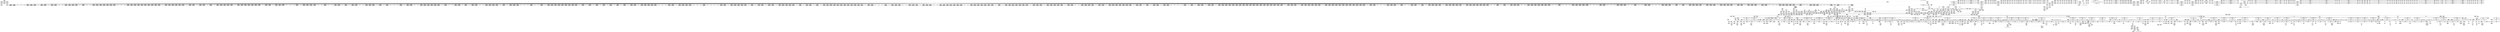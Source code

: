 digraph {
	CE0x3f7bbe0 [shape=record,shape=Mrecord,label="{CE0x3f7bbe0|rcu_lock_release:map|Function::rcu_lock_release&Arg::map::|*SummSink*}"]
	CE0x3ea53e0 [shape=record,shape=Mrecord,label="{CE0x3ea53e0|i64_4|*Constant*|*SummSink*}"]
	CE0x3f4d940 [shape=record,shape=Mrecord,label="{CE0x3f4d940|__preempt_count_add:tmp7|./arch/x86/include/asm/preempt.h,73|*SummSink*}"]
	CE0x3f75b50 [shape=record,shape=Mrecord,label="{CE0x3f75b50|rcu_read_unlock:tmp17|include/linux/rcupdate.h,933}"]
	CE0x3f7acf0 [shape=record,shape=Mrecord,label="{CE0x3f7acf0|_call_void_rcu_lock_release(%struct.lockdep_map*_rcu_lock_map)_#10,_!dbg_!27733|include/linux/rcupdate.h,935|*SummSource*}"]
	CE0x3ef39a0 [shape=record,shape=Mrecord,label="{CE0x3ef39a0|2472:_%struct.cred*,_:_CRE_1920,1928_|*MultipleSource*|Function::task_sid&Arg::task::|Function::current_has_perm&Arg::tsk::|Function::selinux_task_getsid&Arg::p::|security/selinux/hooks.c,208}"]
	CE0x3ef9f90 [shape=record,shape=Mrecord,label="{CE0x3ef9f90|2472:_%struct.cred*,_:_CRE_2312,2320_|*MultipleSource*|Function::task_sid&Arg::task::|Function::current_has_perm&Arg::tsk::|Function::selinux_task_getsid&Arg::p::|security/selinux/hooks.c,208}"]
	CE0x3f2c9d0 [shape=record,shape=Mrecord,label="{CE0x3f2c9d0|rcu_read_lock:do.end}"]
	CE0x3edf110 [shape=record,shape=Mrecord,label="{CE0x3edf110|cred_sid:tmp5|security/selinux/hooks.c,196}"]
	CE0x3f72410 [shape=record,shape=Mrecord,label="{CE0x3f72410|rcu_read_unlock:bb}"]
	CE0x3f163d0 [shape=record,shape=Mrecord,label="{CE0x3f163d0|2472:_%struct.cred*,_:_CRE_6305,6306_}"]
	CE0x3f36e00 [shape=record,shape=Mrecord,label="{CE0x3f36e00|task_sid:tmp22|security/selinux/hooks.c,208|*SummSink*}"]
	CE0x3e93bd0 [shape=record,shape=Mrecord,label="{CE0x3e93bd0|current_sid:entry|*SummSink*}"]
	CE0x3f32100 [shape=record,shape=Mrecord,label="{CE0x3f32100|i64*_getelementptr_inbounds_(_11_x_i64_,_11_x_i64_*___llvm_gcov_ctr127,_i64_0,_i64_0)|*Constant*|*SummSink*}"]
	CE0x3f00d00 [shape=record,shape=Mrecord,label="{CE0x3f00d00|2472:_%struct.cred*,_:_CRE_2688,2692_|*MultipleSource*|Function::task_sid&Arg::task::|Function::current_has_perm&Arg::tsk::|Function::selinux_task_getsid&Arg::p::|security/selinux/hooks.c,208}"]
	CE0x3fb08a0 [shape=record,shape=Mrecord,label="{CE0x3fb08a0|_call_void_lock_release(%struct.lockdep_map*_%map,_i32_1,_i64_ptrtoint_(i8*_blockaddress(_rcu_lock_release,_%__here)_to_i64))_#10,_!dbg_!27716|include/linux/rcupdate.h,423|*SummSource*}"]
	CE0x50c8b00 [shape=record,shape=Mrecord,label="{CE0x50c8b00|GLOBAL:current_has_perm|*Constant*|*SummSink*}"]
	CE0x3ef7730 [shape=record,shape=Mrecord,label="{CE0x3ef7730|2472:_%struct.cred*,_:_CRE_2112,2120_|*MultipleSource*|Function::task_sid&Arg::task::|Function::current_has_perm&Arg::tsk::|Function::selinux_task_getsid&Arg::p::|security/selinux/hooks.c,208}"]
	CE0x3edf030 [shape=record,shape=Mrecord,label="{CE0x3edf030|2472:_%struct.cred*,_:_CRE_264,272_|*MultipleSource*|Function::task_sid&Arg::task::|Function::current_has_perm&Arg::tsk::|Function::selinux_task_getsid&Arg::p::|security/selinux/hooks.c,208}"]
	CE0x3fb6af0 [shape=record,shape=Mrecord,label="{CE0x3fb6af0|_ret_void,_!dbg_!27720|./arch/x86/include/asm/preempt.h,78}"]
	CE0x3ec1f00 [shape=record,shape=Mrecord,label="{CE0x3ec1f00|_ret_%struct.task_struct*_%tmp4,_!dbg_!27714|./arch/x86/include/asm/current.h,14}"]
	CE0x3eeb450 [shape=record,shape=Mrecord,label="{CE0x3eeb450|2472:_%struct.cred*,_:_CRE_456,460_|*MultipleSource*|Function::task_sid&Arg::task::|Function::current_has_perm&Arg::tsk::|Function::selinux_task_getsid&Arg::p::|security/selinux/hooks.c,208}"]
	CE0x3f25830 [shape=record,shape=Mrecord,label="{CE0x3f25830|i64_7|*Constant*}"]
	CE0x3e77fc0 [shape=record,shape=Mrecord,label="{CE0x3e77fc0|current_sid:tmp15|security/selinux/hooks.c,218|*SummSource*}"]
	CE0x3edd610 [shape=record,shape=Mrecord,label="{CE0x3edd610|GLOBAL:rcu_read_lock.__warned|Global_var:rcu_read_lock.__warned}"]
	CE0x3f3fd80 [shape=record,shape=Mrecord,label="{CE0x3f3fd80|__rcu_read_unlock:do.body|*SummSource*}"]
	CE0x3f2d680 [shape=record,shape=Mrecord,label="{CE0x3f2d680|__rcu_read_unlock:tmp5|include/linux/rcupdate.h,244}"]
	CE0x3fa8b70 [shape=record,shape=Mrecord,label="{CE0x3fa8b70|__preempt_count_sub:sub|./arch/x86/include/asm/preempt.h,77|*SummSink*}"]
	CE0x3e905a0 [shape=record,shape=Mrecord,label="{CE0x3e905a0|_call_void_mcount()_#3|*SummSource*}"]
	CE0x3ea4590 [shape=record,shape=Mrecord,label="{CE0x3ea4590|task_sid:bb|*SummSink*}"]
	CE0x3f16c20 [shape=record,shape=Mrecord,label="{CE0x3f16c20|2472:_%struct.cred*,_:_CRE_6312,6313_}"]
	CE0x3fb6630 [shape=record,shape=Mrecord,label="{CE0x3fb6630|i64*_getelementptr_inbounds_(_4_x_i64_,_4_x_i64_*___llvm_gcov_ctr129,_i64_0,_i64_0)|*Constant*|*SummSource*}"]
	CE0x3e9b9b0 [shape=record,shape=Mrecord,label="{CE0x3e9b9b0|i1_true|*Constant*|*SummSink*}"]
	CE0x3f248c0 [shape=record,shape=Mrecord,label="{CE0x3f248c0|task_sid:call3|security/selinux/hooks.c,208}"]
	CE0x3ea49e0 [shape=record,shape=Mrecord,label="{CE0x3ea49e0|task_sid:if.then|*SummSource*}"]
	CE0x3ed8700 [shape=record,shape=Mrecord,label="{CE0x3ed8700|i64*_getelementptr_inbounds_(_11_x_i64_,_11_x_i64_*___llvm_gcov_ctr127,_i64_0,_i64_1)|*Constant*|*SummSource*}"]
	CE0x3ea5650 [shape=record,shape=Mrecord,label="{CE0x3ea5650|current_sid:tmp9|security/selinux/hooks.c,218|*SummSink*}"]
	CE0x3e9ee50 [shape=record,shape=Mrecord,label="{CE0x3e9ee50|current_sid:tmp23|security/selinux/hooks.c,218|*SummSink*}"]
	CE0x3e8a750 [shape=record,shape=Mrecord,label="{CE0x3e8a750|rcu_read_lock:tmp|*SummSink*}"]
	CE0x3ef8a60 [shape=record,shape=Mrecord,label="{CE0x3ef8a60|2472:_%struct.cred*,_:_CRE_2240,2248_|*MultipleSource*|Function::task_sid&Arg::task::|Function::current_has_perm&Arg::tsk::|Function::selinux_task_getsid&Arg::p::|security/selinux/hooks.c,208}"]
	CE0x3e9a790 [shape=record,shape=Mrecord,label="{CE0x3e9a790|2472:_%struct.cred*,_:_CRE_84,88_|*MultipleSource*|Function::task_sid&Arg::task::|Function::current_has_perm&Arg::tsk::|Function::selinux_task_getsid&Arg::p::|security/selinux/hooks.c,208}"]
	CE0x3e8e300 [shape=record,shape=Mrecord,label="{CE0x3e8e300|current_sid:call4|security/selinux/hooks.c,218|*SummSink*}"]
	CE0x3e78930 [shape=record,shape=Mrecord,label="{CE0x3e78930|%struct.common_audit_data*_null|*Constant*|*SummSource*}"]
	CE0x3ea95e0 [shape=record,shape=Mrecord,label="{CE0x3ea95e0|i32_218|*Constant*}"]
	CE0x3eede90 [shape=record,shape=Mrecord,label="{CE0x3eede90|task_sid:tmp18|security/selinux/hooks.c,208}"]
	CE0x3ea41f0 [shape=record,shape=Mrecord,label="{CE0x3ea41f0|_call_void_mcount()_#3|*SummSink*}"]
	CE0x3ebcbf0 [shape=record,shape=Mrecord,label="{CE0x3ebcbf0|current_sid:tmp24|security/selinux/hooks.c,220}"]
	CE0x3f2c5c0 [shape=record,shape=Mrecord,label="{CE0x3f2c5c0|i64*_getelementptr_inbounds_(_11_x_i64_,_11_x_i64_*___llvm_gcov_ctr132,_i64_0,_i64_1)|*Constant*}"]
	CE0x3ee16d0 [shape=record,shape=Mrecord,label="{CE0x3ee16d0|GLOBAL:__rcu_read_lock|*Constant*|*SummSource*}"]
	CE0x3f712c0 [shape=record,shape=Mrecord,label="{CE0x3f712c0|__rcu_read_unlock:tmp5|include/linux/rcupdate.h,244|*SummSink*}"]
	CE0x3f07030 [shape=record,shape=Mrecord,label="{CE0x3f07030|2472:_%struct.cred*,_:_CRE_2924,2925_}"]
	CE0x3e818a0 [shape=record,shape=Mrecord,label="{CE0x3e818a0|selinux_task_getsid:entry|*SummSink*}"]
	CE0x3e7da20 [shape=record,shape=Mrecord,label="{CE0x3e7da20|current_sid:tmp11|security/selinux/hooks.c,218|*SummSource*}"]
	CE0x3f20b70 [shape=record,shape=Mrecord,label="{CE0x3f20b70|2472:_%struct.cred*,_:_CRE_6688,10528_|*MultipleSource*|Function::task_sid&Arg::task::|Function::current_has_perm&Arg::tsk::|Function::selinux_task_getsid&Arg::p::|security/selinux/hooks.c,208}"]
	CE0x3f59960 [shape=record,shape=Mrecord,label="{CE0x3f59960|rcu_read_lock:tmp19|include/linux/rcupdate.h,882|*SummSource*}"]
	CE0x3f1a650 [shape=record,shape=Mrecord,label="{CE0x3f1a650|2472:_%struct.cred*,_:_CRE_6368,6376_|*MultipleSource*|Function::task_sid&Arg::task::|Function::current_has_perm&Arg::tsk::|Function::selinux_task_getsid&Arg::p::|security/selinux/hooks.c,208}"]
	CE0x3f40730 [shape=record,shape=Mrecord,label="{CE0x3f40730|rcu_lock_release:tmp3|*SummSource*}"]
	CE0x3e8f7a0 [shape=record,shape=Mrecord,label="{CE0x3e8f7a0|current_has_perm:tmp2|*SummSink*}"]
	CE0x3f1fd60 [shape=record,shape=Mrecord,label="{CE0x3f1fd60|2472:_%struct.cred*,_:_CRE_6648,6656_|*MultipleSource*|Function::task_sid&Arg::task::|Function::current_has_perm&Arg::tsk::|Function::selinux_task_getsid&Arg::p::|security/selinux/hooks.c,208}"]
	CE0x3f786a0 [shape=record,shape=Mrecord,label="{CE0x3f786a0|__preempt_count_add:val|Function::__preempt_count_add&Arg::val::|*SummSink*}"]
	CE0x3f4dc80 [shape=record,shape=Mrecord,label="{CE0x3f4dc80|__preempt_count_sub:do.end}"]
	CE0x3f18b00 [shape=record,shape=Mrecord,label="{CE0x3f18b00|2472:_%struct.cred*,_:_CRE_6338,6339_}"]
	CE0x3ea8c50 [shape=record,shape=Mrecord,label="{CE0x3ea8c50|current_sid:tmp6|security/selinux/hooks.c,218|*SummSource*}"]
	CE0x3ece050 [shape=record,shape=Mrecord,label="{CE0x3ece050|_call_void_mcount()_#3|*SummSource*}"]
	CE0x3efb4f0 [shape=record,shape=Mrecord,label="{CE0x3efb4f0|2472:_%struct.cred*,_:_CRE_2384,2392_|*MultipleSource*|Function::task_sid&Arg::task::|Function::current_has_perm&Arg::tsk::|Function::selinux_task_getsid&Arg::p::|security/selinux/hooks.c,208}"]
	CE0x3f13cd0 [shape=record,shape=Mrecord,label="{CE0x3f13cd0|2472:_%struct.cred*,_:_CRE_6224,6232_|*MultipleSource*|Function::task_sid&Arg::task::|Function::current_has_perm&Arg::tsk::|Function::selinux_task_getsid&Arg::p::|security/selinux/hooks.c,208}"]
	CE0x3f3e040 [shape=record,shape=Mrecord,label="{CE0x3f3e040|task_sid:tmp6|security/selinux/hooks.c,208|*SummSink*}"]
	CE0x3f72350 [shape=record,shape=Mrecord,label="{CE0x3f72350|rcu_read_unlock:do.end|*SummSink*}"]
	CE0x3e7ac90 [shape=record,shape=Mrecord,label="{CE0x3e7ac90|GLOBAL:task_sid|*Constant*|*SummSink*}"]
	CE0x3f30dc0 [shape=record,shape=Mrecord,label="{CE0x3f30dc0|rcu_read_lock:tobool|include/linux/rcupdate.h,882|*SummSource*}"]
	CE0x3f53540 [shape=record,shape=Mrecord,label="{CE0x3f53540|rcu_read_unlock:tmp16|include/linux/rcupdate.h,933|*SummSink*}"]
	CE0x3f3c920 [shape=record,shape=Mrecord,label="{CE0x3f3c920|rcu_read_lock:tmp4|include/linux/rcupdate.h,882|*SummSink*}"]
	CE0x3ff1010 [shape=record,shape=Mrecord,label="{CE0x3ff1010|__preempt_count_sub:tmp2|*SummSink*}"]
	CE0x3f19e00 [shape=record,shape=Mrecord,label="{CE0x3f19e00|2472:_%struct.cred*,_:_CRE_6354,6355_}"]
	CE0x3f4b910 [shape=record,shape=Mrecord,label="{CE0x3f4b910|rcu_lock_release:indirectgoto}"]
	CE0x3f17cc0 [shape=record,shape=Mrecord,label="{CE0x3f17cc0|2472:_%struct.cred*,_:_CRE_6326,6327_}"]
	CE0x3f4d760 [shape=record,shape=Mrecord,label="{CE0x3f4d760|__rcu_read_unlock:tmp4|include/linux/rcupdate.h,244|*SummSource*}"]
	CE0x3f53f70 [shape=record,shape=Mrecord,label="{CE0x3f53f70|rcu_read_unlock:tmp11|include/linux/rcupdate.h,933}"]
	CE0x3f68d40 [shape=record,shape=Mrecord,label="{CE0x3f68d40|rcu_read_unlock:land.lhs.true|*SummSink*}"]
	CE0x3efd8c0 [shape=record,shape=Mrecord,label="{CE0x3efd8c0|2472:_%struct.cred*,_:_CRE_2524,2525_}"]
	CE0x3f31a70 [shape=record,shape=Mrecord,label="{CE0x3f31a70|GLOBAL:rcu_lock_map|Global_var:rcu_lock_map}"]
	CE0x3e993d0 [shape=record,shape=Mrecord,label="{CE0x3e993d0|selinux_task_getsid:tmp1|*SummSource*}"]
	CE0x3fa57a0 [shape=record,shape=Mrecord,label="{CE0x3fa57a0|__preempt_count_add:bb|*SummSource*}"]
	CE0x3e8def0 [shape=record,shape=Mrecord,label="{CE0x3e8def0|current_sid:call4|security/selinux/hooks.c,218}"]
	CE0x3e85b20 [shape=record,shape=Mrecord,label="{CE0x3e85b20|2472:_%struct.cred*,_:_CRE_680,688_|*MultipleSource*|Function::task_sid&Arg::task::|Function::current_has_perm&Arg::tsk::|Function::selinux_task_getsid&Arg::p::|security/selinux/hooks.c,208}"]
	CE0x3f5bfc0 [shape=record,shape=Mrecord,label="{CE0x3f5bfc0|i8*_getelementptr_inbounds_(_25_x_i8_,_25_x_i8_*_.str45,_i32_0,_i32_0)|*Constant*}"]
	CE0x3ee9630 [shape=record,shape=Mrecord,label="{CE0x3ee9630|rcu_read_lock:tmp13|include/linux/rcupdate.h,882|*SummSink*}"]
	CE0x3f2efa0 [shape=record,shape=Mrecord,label="{CE0x3f2efa0|rcu_lock_acquire:tmp3|*SummSource*}"]
	CE0x3f53b80 [shape=record,shape=Mrecord,label="{CE0x3f53b80|__preempt_count_add:tmp5|./arch/x86/include/asm/preempt.h,72|*SummSink*}"]
	CE0x3fa11c0 [shape=record,shape=Mrecord,label="{CE0x3fa11c0|__rcu_read_unlock:tmp6|include/linux/rcupdate.h,245|*SummSink*}"]
	CE0x3e71850 [shape=record,shape=Mrecord,label="{CE0x3e71850|selinux_task_getsid:bb|*SummSink*}"]
	CE0x3ec0980 [shape=record,shape=Mrecord,label="{CE0x3ec0980|get_current:entry|*SummSource*}"]
	CE0x3e88120 [shape=record,shape=Mrecord,label="{CE0x3e88120|i8_1|*Constant*|*SummSink*}"]
	CE0x3ebe630 [shape=record,shape=Mrecord,label="{CE0x3ebe630|get_current:tmp3}"]
	CE0x3e82a60 [shape=record,shape=Mrecord,label="{CE0x3e82a60|current_sid:tobool|security/selinux/hooks.c,218|*SummSource*}"]
	CE0x3eed050 [shape=record,shape=Mrecord,label="{CE0x3eed050|2472:_%struct.cred*,_:_CRE_648,652_|*MultipleSource*|Function::task_sid&Arg::task::|Function::current_has_perm&Arg::tsk::|Function::selinux_task_getsid&Arg::p::|security/selinux/hooks.c,208}"]
	CE0x3fb8b40 [shape=record,shape=Mrecord,label="{CE0x3fb8b40|__rcu_read_unlock:tmp6|include/linux/rcupdate.h,245}"]
	CE0x3efccb0 [shape=record,shape=Mrecord,label="{CE0x3efccb0|2472:_%struct.cred*,_:_CRE_2508,2512_|*MultipleSource*|Function::task_sid&Arg::task::|Function::current_has_perm&Arg::tsk::|Function::selinux_task_getsid&Arg::p::|security/selinux/hooks.c,208}"]
	CE0x3fc60e0 [shape=record,shape=Mrecord,label="{CE0x3fc60e0|__preempt_count_sub:tmp5|./arch/x86/include/asm/preempt.h,77}"]
	CE0x3f7cb60 [shape=record,shape=Mrecord,label="{CE0x3f7cb60|__rcu_read_unlock:entry|*SummSource*}"]
	CE0x3e840e0 [shape=record,shape=Mrecord,label="{CE0x3e840e0|i64*_getelementptr_inbounds_(_2_x_i64_,_2_x_i64_*___llvm_gcov_ctr281,_i64_0,_i64_1)|*Constant*}"]
	CE0x3f40550 [shape=record,shape=Mrecord,label="{CE0x3f40550|rcu_lock_release:tmp3}"]
	CE0x3f0b830 [shape=record,shape=Mrecord,label="{CE0x3f0b830|2472:_%struct.cred*,_:_CRE_3008,3024_|*MultipleSource*|Function::task_sid&Arg::task::|Function::current_has_perm&Arg::tsk::|Function::selinux_task_getsid&Arg::p::|security/selinux/hooks.c,208}"]
	CE0x3f6d1a0 [shape=record,shape=Mrecord,label="{CE0x3f6d1a0|__rcu_read_lock:tmp2}"]
	CE0x3ebaf80 [shape=record,shape=Mrecord,label="{CE0x3ebaf80|2472:_%struct.cred*,_:_CRE_472,480_|*MultipleSource*|Function::task_sid&Arg::task::|Function::current_has_perm&Arg::tsk::|Function::selinux_task_getsid&Arg::p::|security/selinux/hooks.c,208}"]
	CE0x3e9e730 [shape=record,shape=Mrecord,label="{CE0x3e9e730|current_sid:tmp17|security/selinux/hooks.c,218|*SummSource*}"]
	CE0x3f7ac80 [shape=record,shape=Mrecord,label="{CE0x3f7ac80|_call_void_rcu_lock_release(%struct.lockdep_map*_rcu_lock_map)_#10,_!dbg_!27733|include/linux/rcupdate.h,935}"]
	CE0x3fb1090 [shape=record,shape=Mrecord,label="{CE0x3fb1090|__rcu_read_unlock:tmp|*SummSink*}"]
	CE0x3e7d2d0 [shape=record,shape=Mrecord,label="{CE0x3e7d2d0|i64_3|*Constant*|*SummSink*}"]
	CE0x3f087f0 [shape=record,shape=Mrecord,label="{CE0x3f087f0|2472:_%struct.cred*,_:_CRE_2944,2945_}"]
	CE0x3fb2500 [shape=record,shape=Mrecord,label="{CE0x3fb2500|_call_void_mcount()_#3}"]
	CE0x3f20480 [shape=record,shape=Mrecord,label="{CE0x3f20480|2472:_%struct.cred*,_:_CRE_6664,6668_|*MultipleSource*|Function::task_sid&Arg::task::|Function::current_has_perm&Arg::tsk::|Function::selinux_task_getsid&Arg::p::|security/selinux/hooks.c,208}"]
	CE0x3f251b0 [shape=record,shape=Mrecord,label="{CE0x3f251b0|task_sid:call3|security/selinux/hooks.c,208|*SummSink*}"]
	CE0x3e86430 [shape=record,shape=Mrecord,label="{CE0x3e86430|2472:_%struct.cred*,_:_CRE_692,693_}"]
	CE0x3f59fc0 [shape=record,shape=Mrecord,label="{CE0x3f59fc0|rcu_read_lock:tmp21|include/linux/rcupdate.h,884}"]
	CE0x3fc62a0 [shape=record,shape=Mrecord,label="{CE0x3fc62a0|__preempt_count_sub:tmp5|./arch/x86/include/asm/preempt.h,77|*SummSource*}"]
	CE0x3e9dc60 [shape=record,shape=Mrecord,label="{CE0x3e9dc60|i8*_getelementptr_inbounds_(_45_x_i8_,_45_x_i8_*_.str12,_i32_0,_i32_0)|*Constant*|*SummSource*}"]
	CE0x3efdcc0 [shape=record,shape=Mrecord,label="{CE0x3efdcc0|2472:_%struct.cred*,_:_CRE_2528,2529_}"]
	CE0x3ebf170 [shape=record,shape=Mrecord,label="{CE0x3ebf170|2472:_%struct.cred*,_:_CRE_248,256_|*MultipleSource*|Function::task_sid&Arg::task::|Function::current_has_perm&Arg::tsk::|Function::selinux_task_getsid&Arg::p::|security/selinux/hooks.c,208}"]
	CE0x3f72260 [shape=record,shape=Mrecord,label="{CE0x3f72260|rcu_read_unlock:do.end|*SummSource*}"]
	CE0x3f6fa40 [shape=record,shape=Mrecord,label="{CE0x3f6fa40|rcu_read_unlock:tmp10|include/linux/rcupdate.h,933|*SummSource*}"]
	CE0x3e9d8c0 [shape=record,shape=Mrecord,label="{CE0x3e9d8c0|i64*_getelementptr_inbounds_(_11_x_i64_,_11_x_i64_*___llvm_gcov_ctr125,_i64_0,_i64_10)|*Constant*}"]
	CE0x3f9eb50 [shape=record,shape=Mrecord,label="{CE0x3f9eb50|rcu_lock_acquire:tmp7|*SummSource*}"]
	CE0x3e8c1f0 [shape=record,shape=Mrecord,label="{CE0x3e8c1f0|i64*_getelementptr_inbounds_(_11_x_i64_,_11_x_i64_*___llvm_gcov_ctr125,_i64_0,_i64_10)|*Constant*|*SummSource*}"]
	CE0x3f2ba80 [shape=record,shape=Mrecord,label="{CE0x3f2ba80|task_sid:tobool1|security/selinux/hooks.c,208|*SummSource*}"]
	CE0x3f6f160 [shape=record,shape=Mrecord,label="{CE0x3f6f160|i32_2|*Constant*|*SummSink*}"]
	CE0x3e78c70 [shape=record,shape=Mrecord,label="{CE0x3e78c70|_ret_i32_%retval.0,_!dbg_!27728|security/selinux/avc.c,775}"]
	CE0x3ea0f40 [shape=record,shape=Mrecord,label="{CE0x3ea0f40|i64*_getelementptr_inbounds_(_13_x_i64_,_13_x_i64_*___llvm_gcov_ctr126,_i64_0,_i64_1)|*Constant*|*SummSource*}"]
	CE0x3ea65a0 [shape=record,shape=Mrecord,label="{CE0x3ea65a0|2472:_%struct.cred*,_:_CRE_120,128_|*MultipleSource*|Function::task_sid&Arg::task::|Function::current_has_perm&Arg::tsk::|Function::selinux_task_getsid&Arg::p::|security/selinux/hooks.c,208}"]
	CE0x3ec1c80 [shape=record,shape=Mrecord,label="{CE0x3ec1c80|get_current:entry|*SummSink*}"]
	CE0x3f6b490 [shape=record,shape=Mrecord,label="{CE0x3f6b490|rcu_read_unlock:land.lhs.true2}"]
	CE0x3e93b10 [shape=record,shape=Mrecord,label="{CE0x3e93b10|current_sid:entry|*SummSource*}"]
	CE0x3fa78f0 [shape=record,shape=Mrecord,label="{CE0x3fa78f0|i64*_getelementptr_inbounds_(_4_x_i64_,_4_x_i64_*___llvm_gcov_ctr135,_i64_0,_i64_3)|*Constant*|*SummSink*}"]
	CE0x3f73da0 [shape=record,shape=Mrecord,label="{CE0x3f73da0|GLOBAL:rcu_read_unlock.__warned|Global_var:rcu_read_unlock.__warned}"]
	CE0x3fafce0 [shape=record,shape=Mrecord,label="{CE0x3fafce0|_call_void_mcount()_#3|*SummSource*}"]
	CE0x3f52260 [shape=record,shape=Mrecord,label="{CE0x3f52260|cred_sid:tmp6|security/selinux/hooks.c,197|*SummSource*}"]
	CE0x3f6a260 [shape=record,shape=Mrecord,label="{CE0x3f6a260|COLLAPSED:_GCMRE___llvm_gcov_ctr130_internal_global_4_x_i64_zeroinitializer:_elem_0:default:}"]
	CE0x3f590d0 [shape=record,shape=Mrecord,label="{CE0x3f590d0|i64*_getelementptr_inbounds_(_11_x_i64_,_11_x_i64_*___llvm_gcov_ctr127,_i64_0,_i64_9)|*Constant*}"]
	CE0x3eebd30 [shape=record,shape=Mrecord,label="{CE0x3eebd30|2472:_%struct.cred*,_:_CRE_584,592_|*MultipleSource*|Function::task_sid&Arg::task::|Function::current_has_perm&Arg::tsk::|Function::selinux_task_getsid&Arg::p::|security/selinux/hooks.c,208}"]
	CE0x3f4d6f0 [shape=record,shape=Mrecord,label="{CE0x3f4d6f0|__rcu_read_unlock:tmp4|include/linux/rcupdate.h,244}"]
	CE0x3e80680 [shape=record,shape=Mrecord,label="{CE0x3e80680|selinux_task_getsid:tmp2|*SummSink*}"]
	CE0x3efd3d0 [shape=record,shape=Mrecord,label="{CE0x3efd3d0|2472:_%struct.cred*,_:_CRE_2521,2522_}"]
	CE0x3f495e0 [shape=record,shape=Mrecord,label="{CE0x3f495e0|__preempt_count_sub:bb|*SummSink*}"]
	CE0x3f05ce0 [shape=record,shape=Mrecord,label="{CE0x3f05ce0|2472:_%struct.cred*,_:_CRE_2907,2908_}"]
	CE0x3ecc3e0 [shape=record,shape=Mrecord,label="{CE0x3ecc3e0|rcu_read_lock:tmp8|include/linux/rcupdate.h,882}"]
	CE0x3ec1fa0 [shape=record,shape=Mrecord,label="{CE0x3ec1fa0|_ret_%struct.task_struct*_%tmp4,_!dbg_!27714|./arch/x86/include/asm/current.h,14|*SummSink*}"]
	CE0x3f38090 [shape=record,shape=Mrecord,label="{CE0x3f38090|task_sid:tmp26|security/selinux/hooks.c,208}"]
	CE0x3f0a470 [shape=record,shape=Mrecord,label="{CE0x3f0a470|2472:_%struct.cred*,_:_CRE_2968,2969_}"]
	CE0x3f3e7c0 [shape=record,shape=Mrecord,label="{CE0x3f3e7c0|task_sid:tmp8|security/selinux/hooks.c,208|*SummSource*}"]
	CE0x3e92c60 [shape=record,shape=Mrecord,label="{CE0x3e92c60|current_sid:tmp5|security/selinux/hooks.c,218}"]
	CE0x3f33be0 [shape=record,shape=Mrecord,label="{CE0x3f33be0|rcu_read_lock:if.end|*SummSink*}"]
	CE0x3f2d990 [shape=record,shape=Mrecord,label="{CE0x3f2d990|rcu_read_lock:land.lhs.true|*SummSource*}"]
	CE0x3ebd7f0 [shape=record,shape=Mrecord,label="{CE0x3ebd7f0|GLOBAL:rcu_read_lock|*Constant*|*SummSink*}"]
	CE0x3e8c6a0 [shape=record,shape=Mrecord,label="{CE0x3e8c6a0|current_sid:tmp20|security/selinux/hooks.c,218|*SummSink*}"]
	CE0x3ea0260 [shape=record,shape=Mrecord,label="{CE0x3ea0260|rcu_read_lock:tmp11|include/linux/rcupdate.h,882|*SummSink*}"]
	CE0x3f230d0 [shape=record,shape=Mrecord,label="{CE0x3f230d0|2472:_%struct.cred*,_:_CRE_10624,10628_|*MultipleSource*|Function::task_sid&Arg::task::|Function::current_has_perm&Arg::tsk::|Function::selinux_task_getsid&Arg::p::|security/selinux/hooks.c,208}"]
	CE0x3f9d820 [shape=record,shape=Mrecord,label="{CE0x3f9d820|%struct.lockdep_map*_null|*Constant*|*SummSink*}"]
	CE0x3e91d00 [shape=record,shape=Mrecord,label="{CE0x3e91d00|i64*_getelementptr_inbounds_(_11_x_i64_,_11_x_i64_*___llvm_gcov_ctr125,_i64_0,_i64_6)|*Constant*}"]
	CE0x3f351e0 [shape=record,shape=Mrecord,label="{CE0x3f351e0|i8*_getelementptr_inbounds_(_41_x_i8_,_41_x_i8_*_.str44,_i32_0,_i32_0)|*Constant*|*SummSource*}"]
	CE0x3e9b260 [shape=record,shape=Mrecord,label="{CE0x3e9b260|current_sid:tmp14|security/selinux/hooks.c,218}"]
	CE0x3fb52f0 [shape=record,shape=Mrecord,label="{CE0x3fb52f0|i64*_getelementptr_inbounds_(_4_x_i64_,_4_x_i64_*___llvm_gcov_ctr135,_i64_0,_i64_1)|*Constant*|*SummSource*}"]
	CE0x3e77560 [shape=record,shape=Mrecord,label="{CE0x3e77560|i16_2|*Constant*|*SummSource*}"]
	CE0x3f3ff60 [shape=record,shape=Mrecord,label="{CE0x3f3ff60|_call_void_mcount()_#3|*SummSource*}"]
	CE0x3ee2cc0 [shape=record,shape=Mrecord,label="{CE0x3ee2cc0|2472:_%struct.cred*,_:_CRE_416,424_|*MultipleSource*|Function::task_sid&Arg::task::|Function::current_has_perm&Arg::tsk::|Function::selinux_task_getsid&Arg::p::|security/selinux/hooks.c,208}"]
	CE0x3f3b760 [shape=record,shape=Mrecord,label="{CE0x3f3b760|get_current:bb}"]
	CE0x3f67d00 [shape=record,shape=Mrecord,label="{CE0x3f67d00|rcu_read_unlock:tmp2}"]
	CE0x3e77a40 [shape=record,shape=Mrecord,label="{CE0x3e77a40|avc_has_perm:tclass|Function::avc_has_perm&Arg::tclass::|*SummSink*}"]
	CE0x3f557d0 [shape=record,shape=Mrecord,label="{CE0x3f557d0|COLLAPSED:_GCMRE___llvm_gcov_ctr133_internal_global_4_x_i64_zeroinitializer:_elem_0:default:}"]
	CE0x3f05d90 [shape=record,shape=Mrecord,label="{CE0x3f05d90|2472:_%struct.cred*,_:_CRE_2908,2909_}"]
	CE0x3e901f0 [shape=record,shape=Mrecord,label="{CE0x3e901f0|current_has_perm:call|security/selinux/hooks.c,1542}"]
	CE0x3f05900 [shape=record,shape=Mrecord,label="{CE0x3f05900|2472:_%struct.cred*,_:_CRE_2905,2906_}"]
	CE0x3e9dcd0 [shape=record,shape=Mrecord,label="{CE0x3e9dcd0|i8*_getelementptr_inbounds_(_45_x_i8_,_45_x_i8_*_.str12,_i32_0,_i32_0)|*Constant*|*SummSink*}"]
	CE0x3f056a0 [shape=record,shape=Mrecord,label="{CE0x3f056a0|2472:_%struct.cred*,_:_CRE_2904,2905_}"]
	CE0x3ef7c20 [shape=record,shape=Mrecord,label="{CE0x3ef7c20|2472:_%struct.cred*,_:_CRE_2128,2136_|*MultipleSource*|Function::task_sid&Arg::task::|Function::current_has_perm&Arg::tsk::|Function::selinux_task_getsid&Arg::p::|security/selinux/hooks.c,208}"]
	CE0x3f57940 [shape=record,shape=Mrecord,label="{CE0x3f57940|rcu_read_lock:tmp15|include/linux/rcupdate.h,882|*SummSource*}"]
	CE0x3e761f0 [shape=record,shape=Mrecord,label="{CE0x3e761f0|current_sid:tmp8|security/selinux/hooks.c,218|*SummSource*}"]
	CE0x3f40090 [shape=record,shape=Mrecord,label="{CE0x3f40090|rcu_lock_acquire:tmp3}"]
	CE0x3fa15a0 [shape=record,shape=Mrecord,label="{CE0x3fa15a0|__rcu_read_unlock:tmp7|include/linux/rcupdate.h,245|*SummSource*}"]
	CE0x3e95300 [shape=record,shape=Mrecord,label="{CE0x3e95300|current_sid:tmp4|security/selinux/hooks.c,218|*SummSink*}"]
	CE0x3fc8390 [shape=record,shape=Mrecord,label="{CE0x3fc8390|i64*_getelementptr_inbounds_(_4_x_i64_,_4_x_i64_*___llvm_gcov_ctr134,_i64_0,_i64_0)|*Constant*}"]
	CE0x3f67320 [shape=record,shape=Mrecord,label="{CE0x3f67320|i64*_getelementptr_inbounds_(_4_x_i64_,_4_x_i64_*___llvm_gcov_ctr128,_i64_0,_i64_3)|*Constant*}"]
	CE0x3feb210 [shape=record,shape=Mrecord,label="{CE0x3feb210|i64*_getelementptr_inbounds_(_4_x_i64_,_4_x_i64_*___llvm_gcov_ctr135,_i64_0,_i64_0)|*Constant*}"]
	CE0x3ea00e0 [shape=record,shape=Mrecord,label="{CE0x3ea00e0|rcu_read_lock:tmp11|include/linux/rcupdate.h,882|*SummSource*}"]
	CE0x3f2b100 [shape=record,shape=Mrecord,label="{CE0x3f2b100|task_sid:tmp17|security/selinux/hooks.c,208|*SummSource*}"]
	CE0x3f20dd0 [shape=record,shape=Mrecord,label="{CE0x3f20dd0|2472:_%struct.cred*,_:_CRE_10528,10536_|*MultipleSource*|Function::task_sid&Arg::task::|Function::current_has_perm&Arg::tsk::|Function::selinux_task_getsid&Arg::p::|security/selinux/hooks.c,208}"]
	CE0x3fb0830 [shape=record,shape=Mrecord,label="{CE0x3fb0830|_call_void_lock_release(%struct.lockdep_map*_%map,_i32_1,_i64_ptrtoint_(i8*_blockaddress(_rcu_lock_release,_%__here)_to_i64))_#10,_!dbg_!27716|include/linux/rcupdate.h,423}"]
	CE0x3e9fcf0 [shape=record,shape=Mrecord,label="{CE0x3e9fcf0|rcu_read_lock:tmp10|include/linux/rcupdate.h,882|*SummSink*}"]
	CE0x3e87fa0 [shape=record,shape=Mrecord,label="{CE0x3e87fa0|i8_1|*Constant*|*SummSource*}"]
	CE0x3faf7c0 [shape=record,shape=Mrecord,label="{CE0x3faf7c0|void_(i32*,_i32,_i32*)*_asm_addl_$1,_%gs:$0_,_*m,ri,*m,_dirflag_,_fpsr_,_flags_|*SummSource*}"]
	CE0x3eebf80 [shape=record,shape=Mrecord,label="{CE0x3eebf80|2472:_%struct.cred*,_:_CRE_592,600_|*MultipleSource*|Function::task_sid&Arg::task::|Function::current_has_perm&Arg::tsk::|Function::selinux_task_getsid&Arg::p::|security/selinux/hooks.c,208}"]
	CE0x3ed4070 [shape=record,shape=Mrecord,label="{CE0x3ed4070|__preempt_count_sub:do.body}"]
	CE0x3f3f400 [shape=record,shape=Mrecord,label="{CE0x3f3f400|task_sid:tobool1|security/selinux/hooks.c,208}"]
	CE0x3f0a930 [shape=record,shape=Mrecord,label="{CE0x3f0a930|2472:_%struct.cred*,_:_CRE_2972,2973_}"]
	CE0x3f4d140 [shape=record,shape=Mrecord,label="{CE0x3f4d140|__rcu_read_unlock:do.end|*SummSource*}"]
	CE0x3e8c310 [shape=record,shape=Mrecord,label="{CE0x3e8c310|current_sid:tmp19|security/selinux/hooks.c,218|*SummSink*}"]
	CE0x3f066b0 [shape=record,shape=Mrecord,label="{CE0x3f066b0|2472:_%struct.cred*,_:_CRE_2916,2917_}"]
	CE0x3eef980 [shape=record,shape=Mrecord,label="{CE0x3eef980|2472:_%struct.cred*,_:_CRE_698,699_}"]
	CE0x3ee7fc0 [shape=record,shape=Mrecord,label="{CE0x3ee7fc0|rcu_read_lock:call3|include/linux/rcupdate.h,882}"]
	CE0x3efa6b0 [shape=record,shape=Mrecord,label="{CE0x3efa6b0|2472:_%struct.cred*,_:_CRE_2336,2344_|*MultipleSource*|Function::task_sid&Arg::task::|Function::current_has_perm&Arg::tsk::|Function::selinux_task_getsid&Arg::p::|security/selinux/hooks.c,208}"]
	CE0x3eb92d0 [shape=record,shape=Mrecord,label="{CE0x3eb92d0|COLLAPSED:_CMRE:_elem_0::|security/selinux/hooks.c,218}"]
	CE0x3ee1140 [shape=record,shape=Mrecord,label="{CE0x3ee1140|i64*_getelementptr_inbounds_(_2_x_i64_,_2_x_i64_*___llvm_gcov_ctr98,_i64_0,_i64_1)|*Constant*|*SummSource*}"]
	CE0x3f21030 [shape=record,shape=Mrecord,label="{CE0x3f21030|2472:_%struct.cred*,_:_CRE_10536,10544_|*MultipleSource*|Function::task_sid&Arg::task::|Function::current_has_perm&Arg::tsk::|Function::selinux_task_getsid&Arg::p::|security/selinux/hooks.c,208}"]
	CE0x3edb5b0 [shape=record,shape=Mrecord,label="{CE0x3edb5b0|i64*_getelementptr_inbounds_(_13_x_i64_,_13_x_i64_*___llvm_gcov_ctr126,_i64_0,_i64_0)|*Constant*|*SummSource*}"]
	CE0x3fa1a10 [shape=record,shape=Mrecord,label="{CE0x3fa1a10|rcu_lock_release:tmp1|*SummSink*}"]
	CE0x3ef1f80 [shape=record,shape=Mrecord,label="{CE0x3ef1f80|2472:_%struct.cred*,_:_CRE_1832,1840_|*MultipleSource*|Function::task_sid&Arg::task::|Function::current_has_perm&Arg::tsk::|Function::selinux_task_getsid&Arg::p::|security/selinux/hooks.c,208}"]
	CE0x3f08b80 [shape=record,shape=Mrecord,label="{CE0x3f08b80|2472:_%struct.cred*,_:_CRE_2947,2948_}"]
	CE0x3fa4250 [shape=record,shape=Mrecord,label="{CE0x3fa4250|i64*_getelementptr_inbounds_(_4_x_i64_,_4_x_i64_*___llvm_gcov_ctr135,_i64_0,_i64_2)|*Constant*|*SummSink*}"]
	CE0x3eec1a0 [shape=record,shape=Mrecord,label="{CE0x3eec1a0|2472:_%struct.cred*,_:_CRE_600,608_|*MultipleSource*|Function::task_sid&Arg::task::|Function::current_has_perm&Arg::tsk::|Function::selinux_task_getsid&Arg::p::|security/selinux/hooks.c,208}"]
	CE0x3f05440 [shape=record,shape=Mrecord,label="{CE0x3f05440|2472:_%struct.cred*,_:_CRE_2900,2904_|*MultipleSource*|Function::task_sid&Arg::task::|Function::current_has_perm&Arg::tsk::|Function::selinux_task_getsid&Arg::p::|security/selinux/hooks.c,208}"]
	CE0x3f7bb20 [shape=record,shape=Mrecord,label="{CE0x3f7bb20|rcu_lock_release:map|Function::rcu_lock_release&Arg::map::|*SummSource*}"]
	CE0x3f25900 [shape=record,shape=Mrecord,label="{CE0x3f25900|i64_7|*Constant*|*SummSource*}"]
	CE0x3f19cd0 [shape=record,shape=Mrecord,label="{CE0x3f19cd0|2472:_%struct.cred*,_:_CRE_6353,6354_}"]
	CE0x3f13aa0 [shape=record,shape=Mrecord,label="{CE0x3f13aa0|2472:_%struct.cred*,_:_CRE_6216,6224_|*MultipleSource*|Function::task_sid&Arg::task::|Function::current_has_perm&Arg::tsk::|Function::selinux_task_getsid&Arg::p::|security/selinux/hooks.c,208}"]
	CE0x3f4af50 [shape=record,shape=Mrecord,label="{CE0x3f4af50|__preempt_count_sub:entry}"]
	CE0x3f5a560 [shape=record,shape=Mrecord,label="{CE0x3f5a560|rcu_read_lock:tmp21|include/linux/rcupdate.h,884|*SummSource*}"]
	CE0x3efe770 [shape=record,shape=Mrecord,label="{CE0x3efe770|2472:_%struct.cred*,_:_CRE_2544,2568_|*MultipleSource*|Function::task_sid&Arg::task::|Function::current_has_perm&Arg::tsk::|Function::selinux_task_getsid&Arg::p::|security/selinux/hooks.c,208}"]
	CE0x3e78e10 [shape=record,shape=Mrecord,label="{CE0x3e78e10|avc_has_perm:auditdata|Function::avc_has_perm&Arg::auditdata::}"]
	CE0x3f78fe0 [shape=record,shape=Mrecord,label="{CE0x3f78fe0|rcu_read_unlock:tmp19|include/linux/rcupdate.h,933|*SummSink*}"]
	CE0x3e98f50 [shape=record,shape=Mrecord,label="{CE0x3e98f50|current_sid:call|security/selinux/hooks.c,218|*SummSource*}"]
	CE0x3ebf820 [shape=record,shape=Mrecord,label="{CE0x3ebf820|task_sid:do.end|*SummSink*}"]
	CE0x3f33330 [shape=record,shape=Mrecord,label="{CE0x3f33330|rcu_read_unlock:tmp14|include/linux/rcupdate.h,933}"]
	CE0x3f0a5a0 [shape=record,shape=Mrecord,label="{CE0x3f0a5a0|2472:_%struct.cred*,_:_CRE_2969,2970_}"]
	CE0x3f182b0 [shape=record,shape=Mrecord,label="{CE0x3f182b0|2472:_%struct.cred*,_:_CRE_6331,6332_}"]
	CE0x3f224a0 [shape=record,shape=Mrecord,label="{CE0x3f224a0|2472:_%struct.cred*,_:_CRE_10592,10600_|*MultipleSource*|Function::task_sid&Arg::task::|Function::current_has_perm&Arg::tsk::|Function::selinux_task_getsid&Arg::p::|security/selinux/hooks.c,208}"]
	CE0x3fc8760 [shape=record,shape=Mrecord,label="{CE0x3fc8760|__preempt_count_add:tmp1|*SummSource*}"]
	CE0x3fbaf20 [shape=record,shape=Mrecord,label="{CE0x3fbaf20|__preempt_count_add:tmp3|*SummSink*}"]
	CE0x3f74800 [shape=record,shape=Mrecord,label="{CE0x3f74800|_call_void_asm_sideeffect_,_memory_,_dirflag_,_fpsr_,_flags_()_#3,_!dbg_!27711,_!srcloc_!27714|include/linux/rcupdate.h,244|*SummSink*}"]
	CE0x3f0e030 [shape=record,shape=Mrecord,label="{CE0x3f0e030|2472:_%struct.cred*,_:_CRE_3136,3140_|*MultipleSource*|Function::task_sid&Arg::task::|Function::current_has_perm&Arg::tsk::|Function::selinux_task_getsid&Arg::p::|security/selinux/hooks.c,208}"]
	CE0x3ec0320 [shape=record,shape=Mrecord,label="{CE0x3ec0320|GLOBAL:get_current|*Constant*}"]
	CE0x3e7b520 [shape=record,shape=Mrecord,label="{CE0x3e7b520|_ret_i32_%call7,_!dbg_!27749|security/selinux/hooks.c,210}"]
	CE0x3f2f410 [shape=record,shape=Mrecord,label="{CE0x3f2f410|GLOBAL:rcu_lock_acquire|*Constant*}"]
	CE0x3f56c30 [shape=record,shape=Mrecord,label="{CE0x3f56c30|rcu_read_unlock:tobool1|include/linux/rcupdate.h,933|*SummSource*}"]
	CE0x3ea6380 [shape=record,shape=Mrecord,label="{CE0x3ea6380|2472:_%struct.cred*,_:_CRE_112,116_|*MultipleSource*|Function::task_sid&Arg::task::|Function::current_has_perm&Arg::tsk::|Function::selinux_task_getsid&Arg::p::|security/selinux/hooks.c,208}"]
	CE0x3ef5f70 [shape=record,shape=Mrecord,label="{CE0x3ef5f70|2472:_%struct.cred*,_:_CRE_2048,2052_|*MultipleSource*|Function::task_sid&Arg::task::|Function::current_has_perm&Arg::tsk::|Function::selinux_task_getsid&Arg::p::|security/selinux/hooks.c,208}"]
	CE0x3f0acc0 [shape=record,shape=Mrecord,label="{CE0x3f0acc0|2472:_%struct.cred*,_:_CRE_2975,2976_}"]
	CE0x3e72140 [shape=record,shape=Mrecord,label="{CE0x3e72140|selinux_task_getsid:entry}"]
	CE0x3f9d6f0 [shape=record,shape=Mrecord,label="{CE0x3f9d6f0|__rcu_read_unlock:tmp3|*SummSource*}"]
	CE0x3f40b40 [shape=record,shape=Mrecord,label="{CE0x3f40b40|rcu_lock_acquire:tmp4|include/linux/rcupdate.h,418|*SummSource*}"]
	CE0x3f39cf0 [shape=record,shape=Mrecord,label="{CE0x3f39cf0|GLOBAL:cred_sid|*Constant*|*SummSource*}"]
	CE0x3e7ac20 [shape=record,shape=Mrecord,label="{CE0x3e7ac20|GLOBAL:task_sid|*Constant*|*SummSource*}"]
	CE0x3ed33f0 [shape=record,shape=Mrecord,label="{CE0x3ed33f0|__preempt_count_sub:tmp1|*SummSource*}"]
	CE0x3fae4b0 [shape=record,shape=Mrecord,label="{CE0x3fae4b0|__rcu_read_lock:bb}"]
	"CONST[source:0(mediator),value:2(dynamic)][purpose:{subject}][SrcIdx:4]"
	CE0x3f24cf0 [shape=record,shape=Mrecord,label="{CE0x3f24cf0|task_sid:tobool4|security/selinux/hooks.c,208}"]
	CE0x3f31790 [shape=record,shape=Mrecord,label="{CE0x3f31790|GLOBAL:rcu_lock_acquire|*Constant*|*SummSource*}"]
	CE0x3f580d0 [shape=record,shape=Mrecord,label="{CE0x3f580d0|i64*_getelementptr_inbounds_(_11_x_i64_,_11_x_i64_*___llvm_gcov_ctr127,_i64_0,_i64_8)|*Constant*}"]
	CE0x3fa1710 [shape=record,shape=Mrecord,label="{CE0x3fa1710|__rcu_read_unlock:tmp7|include/linux/rcupdate.h,245|*SummSink*}"]
	CE0x4687870 [shape=record,shape=Mrecord,label="{CE0x4687870|_ret_i32_%call2,_!dbg_!27718|security/selinux/hooks.c,1544|*SummSource*}"]
	CE0x3efbc10 [shape=record,shape=Mrecord,label="{CE0x3efbc10|2472:_%struct.cred*,_:_CRE_2408,2416_|*MultipleSource*|Function::task_sid&Arg::task::|Function::current_has_perm&Arg::tsk::|Function::selinux_task_getsid&Arg::p::|security/selinux/hooks.c,208}"]
	CE0x3f169c0 [shape=record,shape=Mrecord,label="{CE0x3f169c0|2472:_%struct.cred*,_:_CRE_6310,6311_}"]
	CE0x3f2b460 [shape=record,shape=Mrecord,label="{CE0x3f2b460|task_sid:tmp10|security/selinux/hooks.c,208}"]
	CE0x3f17800 [shape=record,shape=Mrecord,label="{CE0x3f17800|2472:_%struct.cred*,_:_CRE_6322,6323_}"]
	CE0x3e93770 [shape=record,shape=Mrecord,label="{CE0x3e93770|GLOBAL:current_sid|*Constant*|*SummSource*}"]
	CE0x3fa79a0 [shape=record,shape=Mrecord,label="{CE0x3fa79a0|i64*_getelementptr_inbounds_(_4_x_i64_,_4_x_i64_*___llvm_gcov_ctr129,_i64_0,_i64_1)|*Constant*|*SummSource*}"]
	CE0x3f0c8d0 [shape=record,shape=Mrecord,label="{CE0x3f0c8d0|2472:_%struct.cred*,_:_CRE_3072,3080_|*MultipleSource*|Function::task_sid&Arg::task::|Function::current_has_perm&Arg::tsk::|Function::selinux_task_getsid&Arg::p::|security/selinux/hooks.c,208}"]
	CE0x3f3d6d0 [shape=record,shape=Mrecord,label="{CE0x3f3d6d0|task_sid:tmp5|security/selinux/hooks.c,208|*SummSource*}"]
	CE0x3f0ec10 [shape=record,shape=Mrecord,label="{CE0x3f0ec10|2472:_%struct.cred*,_:_CRE_3160,3164_|*MultipleSource*|Function::task_sid&Arg::task::|Function::current_has_perm&Arg::tsk::|Function::selinux_task_getsid&Arg::p::|security/selinux/hooks.c,208}"]
	CE0x3ebe0b0 [shape=record,shape=Mrecord,label="{CE0x3ebe0b0|_call_void_rcu_read_lock()_#10,_!dbg_!27712|security/selinux/hooks.c,207|*SummSink*}"]
	CE0x3e84860 [shape=record,shape=Mrecord,label="{CE0x3e84860|_ret_i32_%call,_!dbg_!27713|security/selinux/hooks.c,3584|*SummSource*}"]
	CE0x3e84700 [shape=record,shape=Mrecord,label="{CE0x3e84700|_ret_i32_%call,_!dbg_!27713|security/selinux/hooks.c,3584}"]
	CE0x3edb3f0 [shape=record,shape=Mrecord,label="{CE0x3edb3f0|_call_void___rcu_read_lock()_#10,_!dbg_!27710|include/linux/rcupdate.h,879|*SummSource*}"]
	CE0x3f1bfd0 [shape=record,shape=Mrecord,label="{CE0x3f1bfd0|2472:_%struct.cred*,_:_CRE_6464,6472_|*MultipleSource*|Function::task_sid&Arg::task::|Function::current_has_perm&Arg::tsk::|Function::selinux_task_getsid&Arg::p::|security/selinux/hooks.c,208}"]
	CE0x3e7fcb0 [shape=record,shape=Mrecord,label="{CE0x3e7fcb0|_call_void_mcount()_#3}"]
	CE0x3f311f0 [shape=record,shape=Mrecord,label="{CE0x3f311f0|cred_sid:tmp4|*LoadInst*|security/selinux/hooks.c,196|*SummSink*}"]
	CE0x3f3bd50 [shape=record,shape=Mrecord,label="{CE0x3f3bd50|get_current:bb|*SummSource*}"]
	CE0x3ee12a0 [shape=record,shape=Mrecord,label="{CE0x3ee12a0|i64*_getelementptr_inbounds_(_4_x_i64_,_4_x_i64_*___llvm_gcov_ctr128,_i64_0,_i64_1)|*Constant*}"]
	CE0x3f03cb0 [shape=record,shape=Mrecord,label="{CE0x3f03cb0|2472:_%struct.cred*,_:_CRE_2832,2840_|*MultipleSource*|Function::task_sid&Arg::task::|Function::current_has_perm&Arg::tsk::|Function::selinux_task_getsid&Arg::p::|security/selinux/hooks.c,208}"]
	CE0x3f39c20 [shape=record,shape=Mrecord,label="{CE0x3f39c20|task_sid:call7|security/selinux/hooks.c,208|*SummSink*}"]
	CE0x3ea32b0 [shape=record,shape=Mrecord,label="{CE0x3ea32b0|cred_sid:tmp2|*SummSink*}"]
	CE0x3ebef50 [shape=record,shape=Mrecord,label="{CE0x3ebef50|2472:_%struct.cred*,_:_CRE_240,248_|*MultipleSource*|Function::task_sid&Arg::task::|Function::current_has_perm&Arg::tsk::|Function::selinux_task_getsid&Arg::p::|security/selinux/hooks.c,208}"]
	CE0x3f38fb0 [shape=record,shape=Mrecord,label="{CE0x3f38fb0|task_sid:tmp26|security/selinux/hooks.c,208|*SummSource*}"]
	CE0x3f1a780 [shape=record,shape=Mrecord,label="{CE0x3f1a780|2472:_%struct.cred*,_:_CRE_6376,6384_|*MultipleSource*|Function::task_sid&Arg::task::|Function::current_has_perm&Arg::tsk::|Function::selinux_task_getsid&Arg::p::|security/selinux/hooks.c,208}"]
	CE0x3edd4a0 [shape=record,shape=Mrecord,label="{CE0x3edd4a0|rcu_read_lock:tmp7|include/linux/rcupdate.h,882|*SummSink*}"]
	CE0x3eed490 [shape=record,shape=Mrecord,label="{CE0x3eed490|2472:_%struct.cred*,_:_CRE_656,660_|*MultipleSource*|Function::task_sid&Arg::task::|Function::current_has_perm&Arg::tsk::|Function::selinux_task_getsid&Arg::p::|security/selinux/hooks.c,208}"]
	CE0x3f09af0 [shape=record,shape=Mrecord,label="{CE0x3f09af0|2472:_%struct.cred*,_:_CRE_2960,2961_}"]
	CE0x3f38e40 [shape=record,shape=Mrecord,label="{CE0x3f38e40|i64*_getelementptr_inbounds_(_13_x_i64_,_13_x_i64_*___llvm_gcov_ctr126,_i64_0,_i64_12)|*Constant*|*SummSource*}"]
	CE0x3ea31d0 [shape=record,shape=Mrecord,label="{CE0x3ea31d0|cred_sid:tmp2}"]
	CE0x3eb82b0 [shape=record,shape=Mrecord,label="{CE0x3eb82b0|i32_78|*Constant*|*SummSink*}"]
	CE0x3f4f020 [shape=record,shape=Mrecord,label="{CE0x3f4f020|rcu_lock_release:tmp4|include/linux/rcupdate.h,423|*SummSource*}"]
	CE0x3f33090 [shape=record,shape=Mrecord,label="{CE0x3f33090|rcu_read_unlock:tmp13|include/linux/rcupdate.h,933|*SummSource*}"]
	CE0x3f3d350 [shape=record,shape=Mrecord,label="{CE0x3f3d350|task_sid:tobool|security/selinux/hooks.c,208|*SummSource*}"]
	CE0x3f154f0 [shape=record,shape=Mrecord,label="{CE0x3f154f0|2472:_%struct.cred*,_:_CRE_6292,6293_}"]
	CE0x3f19a70 [shape=record,shape=Mrecord,label="{CE0x3f19a70|2472:_%struct.cred*,_:_CRE_6351,6352_}"]
	CE0x3f03a50 [shape=record,shape=Mrecord,label="{CE0x3f03a50|2472:_%struct.cred*,_:_CRE_2824,2832_|*MultipleSource*|Function::task_sid&Arg::task::|Function::current_has_perm&Arg::tsk::|Function::selinux_task_getsid&Arg::p::|security/selinux/hooks.c,208}"]
	CE0x3f10170 [shape=record,shape=Mrecord,label="{CE0x3f10170|2472:_%struct.cred*,_:_CRE_5904,5912_|*MultipleSource*|Function::task_sid&Arg::task::|Function::current_has_perm&Arg::tsk::|Function::selinux_task_getsid&Arg::p::|security/selinux/hooks.c,208}"]
	CE0x3f7b850 [shape=record,shape=Mrecord,label="{CE0x3f7b850|rcu_lock_release:entry|*SummSink*}"]
	CE0x3f4f5f0 [shape=record,shape=Mrecord,label="{CE0x3f4f5f0|COLLAPSED:_GCMRE___llvm_gcov_ctr128_internal_global_4_x_i64_zeroinitializer:_elem_0:default:}"]
	CE0x3ea94e0 [shape=record,shape=Mrecord,label="{CE0x3ea94e0|GLOBAL:lockdep_rcu_suspicious|*Constant*|*SummSink*}"]
	CE0x3f32af0 [shape=record,shape=Mrecord,label="{CE0x3f32af0|_ret_void,_!dbg_!27717|include/linux/rcupdate.h,240}"]
	CE0x3ef93e0 [shape=record,shape=Mrecord,label="{CE0x3ef93e0|2472:_%struct.cred*,_:_CRE_2272,2280_|*MultipleSource*|Function::task_sid&Arg::task::|Function::current_has_perm&Arg::tsk::|Function::selinux_task_getsid&Arg::p::|security/selinux/hooks.c,208}"]
	CE0x3f5aad0 [shape=record,shape=Mrecord,label="{CE0x3f5aad0|rcu_read_lock:tmp17|include/linux/rcupdate.h,882|*SummSource*}"]
	CE0x3ea5ce0 [shape=record,shape=Mrecord,label="{CE0x3ea5ce0|task_sid:tmp2|*SummSink*}"]
	CE0x3f02bb0 [shape=record,shape=Mrecord,label="{CE0x3f02bb0|2472:_%struct.cred*,_:_CRE_2776,2784_|*MultipleSource*|Function::task_sid&Arg::task::|Function::current_has_perm&Arg::tsk::|Function::selinux_task_getsid&Arg::p::|security/selinux/hooks.c,208}"]
	CE0x3f664a0 [shape=record,shape=Mrecord,label="{CE0x3f664a0|i64*_getelementptr_inbounds_(_4_x_i64_,_4_x_i64_*___llvm_gcov_ctr129,_i64_0,_i64_3)|*Constant*}"]
	CE0x3ee44d0 [shape=record,shape=Mrecord,label="{CE0x3ee44d0|2472:_%struct.cred*,_:_CRE_76,80_|*MultipleSource*|Function::task_sid&Arg::task::|Function::current_has_perm&Arg::tsk::|Function::selinux_task_getsid&Arg::p::|security/selinux/hooks.c,208}"]
	CE0x3ef9640 [shape=record,shape=Mrecord,label="{CE0x3ef9640|2472:_%struct.cred*,_:_CRE_2280,2288_|*MultipleSource*|Function::task_sid&Arg::task::|Function::current_has_perm&Arg::tsk::|Function::selinux_task_getsid&Arg::p::|security/selinux/hooks.c,208}"]
	CE0x3e89710 [shape=record,shape=Mrecord,label="{CE0x3e89710|__preempt_count_add:tmp4|./arch/x86/include/asm/preempt.h,72}"]
	CE0x3e756c0 [shape=record,shape=Mrecord,label="{CE0x3e756c0|i64_5|*Constant*|*SummSource*}"]
	CE0x3e9e8b0 [shape=record,shape=Mrecord,label="{CE0x3e9e8b0|i64_2|*Constant*|*SummSource*}"]
	CE0x3effa00 [shape=record,shape=Mrecord,label="{CE0x3effa00|2472:_%struct.cred*,_:_CRE_2600,2608_|*MultipleSource*|Function::task_sid&Arg::task::|Function::current_has_perm&Arg::tsk::|Function::selinux_task_getsid&Arg::p::|security/selinux/hooks.c,208}"]
	CE0x3fb42c0 [shape=record,shape=Mrecord,label="{CE0x3fb42c0|rcu_lock_release:tmp7|*SummSource*}"]
	CE0x3f480c0 [shape=record,shape=Mrecord,label="{CE0x3f480c0|i64*_getelementptr_inbounds_(_4_x_i64_,_4_x_i64_*___llvm_gcov_ctr128,_i64_0,_i64_1)|*Constant*|*SummSink*}"]
	CE0x3f37f10 [shape=record,shape=Mrecord,label="{CE0x3f37f10|task_sid:tmp24|security/selinux/hooks.c,208|*SummSink*}"]
	CE0x3ebe710 [shape=record,shape=Mrecord,label="{CE0x3ebe710|get_current:tmp3|*SummSink*}"]
	CE0x3e83180 [shape=record,shape=Mrecord,label="{CE0x3e83180|_call_void_mcount()_#3}"]
	CE0x3ed80e0 [shape=record,shape=Mrecord,label="{CE0x3ed80e0|task_sid:tmp|*SummSink*}"]
	CE0x3f57de0 [shape=record,shape=Mrecord,label="{CE0x3f57de0|rcu_read_lock:tmp16|include/linux/rcupdate.h,882|*SummSource*}"]
	CE0x3fa4950 [shape=record,shape=Mrecord,label="{CE0x3fa4950|i64*_getelementptr_inbounds_(_4_x_i64_,_4_x_i64_*___llvm_gcov_ctr135,_i64_0,_i64_1)|*Constant*|*SummSink*}"]
	CE0x3e87ca0 [shape=record,shape=Mrecord,label="{CE0x3e87ca0|current_sid:tmp16|security/selinux/hooks.c,218|*SummSink*}"]
	CE0x3fb09d0 [shape=record,shape=Mrecord,label="{CE0x3fb09d0|_call_void_lock_release(%struct.lockdep_map*_%map,_i32_1,_i64_ptrtoint_(i8*_blockaddress(_rcu_lock_release,_%__here)_to_i64))_#10,_!dbg_!27716|include/linux/rcupdate.h,423|*SummSink*}"]
	CE0x3f12510 [shape=record,shape=Mrecord,label="{CE0x3f12510|2472:_%struct.cred*,_:_CRE_6144,6152_|*MultipleSource*|Function::task_sid&Arg::task::|Function::current_has_perm&Arg::tsk::|Function::selinux_task_getsid&Arg::p::|security/selinux/hooks.c,208}"]
	CE0x3f3dd40 [shape=record,shape=Mrecord,label="{CE0x3f3dd40|GLOBAL:__llvm_gcov_ctr126|Global_var:__llvm_gcov_ctr126|*SummSource*}"]
	CE0x3fb8bb0 [shape=record,shape=Mrecord,label="{CE0x3fb8bb0|__rcu_read_unlock:tmp6|include/linux/rcupdate.h,245|*SummSource*}"]
	CE0x3eaa660 [shape=record,shape=Mrecord,label="{CE0x3eaa660|2472:_%struct.cred*,_:_CRE_320,328_|*MultipleSource*|Function::task_sid&Arg::task::|Function::current_has_perm&Arg::tsk::|Function::selinux_task_getsid&Arg::p::|security/selinux/hooks.c,208}"]
	CE0x3efa1f0 [shape=record,shape=Mrecord,label="{CE0x3efa1f0|2472:_%struct.cred*,_:_CRE_2320,2328_|*MultipleSource*|Function::task_sid&Arg::task::|Function::current_has_perm&Arg::tsk::|Function::selinux_task_getsid&Arg::p::|security/selinux/hooks.c,208}"]
	CE0x3f15de0 [shape=record,shape=Mrecord,label="{CE0x3f15de0|2472:_%struct.cred*,_:_CRE_6300,6301_}"]
	CE0x3f0f330 [shape=record,shape=Mrecord,label="{CE0x3f0f330|2472:_%struct.cred*,_:_CRE_5856,5860_|*MultipleSource*|Function::task_sid&Arg::task::|Function::current_has_perm&Arg::tsk::|Function::selinux_task_getsid&Arg::p::|security/selinux/hooks.c,208}"]
	CE0x3ee8c10 [shape=record,shape=Mrecord,label="{CE0x3ee8c10|rcu_read_unlock:tmp14|include/linux/rcupdate.h,933|*SummSink*}"]
	CE0x3ebf8e0 [shape=record,shape=Mrecord,label="{CE0x3ebf8e0|i64*_getelementptr_inbounds_(_13_x_i64_,_13_x_i64_*___llvm_gcov_ctr126,_i64_0,_i64_0)|*Constant*}"]
	CE0x3f55d90 [shape=record,shape=Mrecord,label="{CE0x3f55d90|rcu_read_unlock:tmp3|*SummSink*}"]
	CE0x3fce6e0 [shape=record,shape=Mrecord,label="{CE0x3fce6e0|__preempt_count_add:tmp5|./arch/x86/include/asm/preempt.h,72}"]
	CE0x3ea29a0 [shape=record,shape=Mrecord,label="{CE0x3ea29a0|rcu_read_lock:tmp5|include/linux/rcupdate.h,882|*SummSink*}"]
	CE0x3ef0cb0 [shape=record,shape=Mrecord,label="{CE0x3ef0cb0|2472:_%struct.cred*,_:_CRE_760,768_|*MultipleSource*|Function::task_sid&Arg::task::|Function::current_has_perm&Arg::tsk::|Function::selinux_task_getsid&Arg::p::|security/selinux/hooks.c,208}"]
	CE0x3f32770 [shape=record,shape=Mrecord,label="{CE0x3f32770|__rcu_read_lock:entry|*SummSource*}"]
	CE0x3fb40a0 [shape=record,shape=Mrecord,label="{CE0x3fb40a0|rcu_lock_release:tmp7}"]
	CE0x3ece4e0 [shape=record,shape=Mrecord,label="{CE0x3ece4e0|rcu_read_lock:tmp3|*SummSource*}"]
	CE0x3f0f7f0 [shape=record,shape=Mrecord,label="{CE0x3f0f7f0|2472:_%struct.cred*,_:_CRE_5872,5880_|*MultipleSource*|Function::task_sid&Arg::task::|Function::current_has_perm&Arg::tsk::|Function::selinux_task_getsid&Arg::p::|security/selinux/hooks.c,208}"]
	CE0x3ecc7a0 [shape=record,shape=Mrecord,label="{CE0x3ecc7a0|0:_i8,_:_GCMR_rcu_read_lock.__warned_internal_global_i8_0,_section_.data.unlikely_,_align_1:_elem_0:default:}"]
	CE0x3eed8d0 [shape=record,shape=Mrecord,label="{CE0x3eed8d0|2472:_%struct.cred*,_:_CRE_672,680_|*MultipleSource*|Function::task_sid&Arg::task::|Function::current_has_perm&Arg::tsk::|Function::selinux_task_getsid&Arg::p::|security/selinux/hooks.c,208}"]
	CE0x3f12c90 [shape=record,shape=Mrecord,label="{CE0x3f12c90|2472:_%struct.cred*,_:_CRE_6176,6180_|*MultipleSource*|Function::task_sid&Arg::task::|Function::current_has_perm&Arg::tsk::|Function::selinux_task_getsid&Arg::p::|security/selinux/hooks.c,208}"]
	CE0x3e74510 [shape=record,shape=Mrecord,label="{CE0x3e74510|i64_1|*Constant*}"]
	CE0x3e9a9e0 [shape=record,shape=Mrecord,label="{CE0x3e9a9e0|current_sid:tmp7|security/selinux/hooks.c,218}"]
	CE0x3f0e750 [shape=record,shape=Mrecord,label="{CE0x3f0e750|2472:_%struct.cred*,_:_CRE_3148,3152_|*MultipleSource*|Function::task_sid&Arg::task::|Function::current_has_perm&Arg::tsk::|Function::selinux_task_getsid&Arg::p::|security/selinux/hooks.c,208}"]
	CE0x3ebfa40 [shape=record,shape=Mrecord,label="{CE0x3ebfa40|GLOBAL:current_sid.__warned|Global_var:current_sid.__warned}"]
	CE0x3f52b30 [shape=record,shape=Mrecord,label="{CE0x3f52b30|rcu_read_unlock:if.end|*SummSource*}"]
	CE0x3f45f70 [shape=record,shape=Mrecord,label="{CE0x3f45f70|rcu_lock_acquire:tmp5|include/linux/rcupdate.h,418|*SummSource*}"]
	CE0x3f4ef80 [shape=record,shape=Mrecord,label="{CE0x3f4ef80|i64*_getelementptr_inbounds_(_4_x_i64_,_4_x_i64_*___llvm_gcov_ctr133,_i64_0,_i64_2)|*Constant*|*SummSink*}"]
	CE0x3f77960 [shape=record,shape=Mrecord,label="{CE0x3f77960|i8*_getelementptr_inbounds_(_44_x_i8_,_44_x_i8_*_.str47,_i32_0,_i32_0)|*Constant*}"]
	CE0x3e8c830 [shape=record,shape=Mrecord,label="{CE0x3e8c830|current_sid:tmp5|security/selinux/hooks.c,218|*SummSource*}"]
	CE0x3f24830 [shape=record,shape=Mrecord,label="{CE0x3f24830|task_sid:tmp12|security/selinux/hooks.c,208|*SummSink*}"]
	CE0x3f51260 [shape=record,shape=Mrecord,label="{CE0x3f51260|cred_sid:sid|security/selinux/hooks.c,197}"]
	CE0x3fb11a0 [shape=record,shape=Mrecord,label="{CE0x3fb11a0|__rcu_read_lock:bb|*SummSink*}"]
	CE0x3f15cb0 [shape=record,shape=Mrecord,label="{CE0x3f15cb0|2472:_%struct.cred*,_:_CRE_6299,6300_}"]
	CE0x3f3ee50 [shape=record,shape=Mrecord,label="{CE0x3f3ee50|GLOBAL:task_sid.__warned|Global_var:task_sid.__warned|*SummSource*}"]
	CE0x3f57ac0 [shape=record,shape=Mrecord,label="{CE0x3f57ac0|rcu_read_lock:tmp15|include/linux/rcupdate.h,882|*SummSink*}"]
	CE0x3ecf630 [shape=record,shape=Mrecord,label="{CE0x3ecf630|cred_sid:tmp1|*SummSource*}"]
	CE0x3f9d7b0 [shape=record,shape=Mrecord,label="{CE0x3f9d7b0|__rcu_read_unlock:tmp3|*SummSink*}"]
	CE0x3f0d6b0 [shape=record,shape=Mrecord,label="{CE0x3f0d6b0|2472:_%struct.cred*,_:_CRE_3112,3116_|*MultipleSource*|Function::task_sid&Arg::task::|Function::current_has_perm&Arg::tsk::|Function::selinux_task_getsid&Arg::p::|security/selinux/hooks.c,208}"]
	CE0x3f0bf50 [shape=record,shape=Mrecord,label="{CE0x3f0bf50|2472:_%struct.cred*,_:_CRE_3040,3048_|*MultipleSource*|Function::task_sid&Arg::task::|Function::current_has_perm&Arg::tsk::|Function::selinux_task_getsid&Arg::p::|security/selinux/hooks.c,208}"]
	CE0x3e7e020 [shape=record,shape=Mrecord,label="{CE0x3e7e020|i64*_getelementptr_inbounds_(_11_x_i64_,_11_x_i64_*___llvm_gcov_ctr125,_i64_0,_i64_1)|*Constant*|*SummSource*}"]
	CE0x3ed4e30 [shape=record,shape=Mrecord,label="{CE0x3ed4e30|i64*_getelementptr_inbounds_(_4_x_i64_,_4_x_i64_*___llvm_gcov_ctr135,_i64_0,_i64_0)|*Constant*|*SummSink*}"]
	CE0x3f5c490 [shape=record,shape=Mrecord,label="{CE0x3f5c490|i8*_getelementptr_inbounds_(_25_x_i8_,_25_x_i8_*_.str45,_i32_0,_i32_0)|*Constant*|*SummSink*}"]
	CE0x3f257c0 [shape=record,shape=Mrecord,label="{CE0x3f257c0|task_sid:tobool4|security/selinux/hooks.c,208|*SummSink*}"]
	CE0x3f1a2c0 [shape=record,shape=Mrecord,label="{CE0x3f1a2c0|2472:_%struct.cred*,_:_CRE_6358,6359_}"]
	CE0x3efb060 [shape=record,shape=Mrecord,label="{CE0x3efb060|2472:_%struct.cred*,_:_CRE_2368,2376_|*MultipleSource*|Function::task_sid&Arg::task::|Function::current_has_perm&Arg::tsk::|Function::selinux_task_getsid&Arg::p::|security/selinux/hooks.c,208}"]
	CE0x3fb3e20 [shape=record,shape=Mrecord,label="{CE0x3fb3e20|rcu_lock_release:tmp6|*SummSink*}"]
	CE0x3f7bf30 [shape=record,shape=Mrecord,label="{CE0x3f7bf30|_ret_void,_!dbg_!27717|include/linux/rcupdate.h,424}"]
	CE0x3f10fe0 [shape=record,shape=Mrecord,label="{CE0x3f10fe0|2472:_%struct.cred*,_:_CRE_5952,5960_|*MultipleSource*|Function::task_sid&Arg::task::|Function::current_has_perm&Arg::tsk::|Function::selinux_task_getsid&Arg::p::|security/selinux/hooks.c,208}"]
	CE0x3f05f90 [shape=record,shape=Mrecord,label="{CE0x3f05f90|2472:_%struct.cred*,_:_CRE_2910,2911_}"]
	CE0x3ef8340 [shape=record,shape=Mrecord,label="{CE0x3ef8340|2472:_%struct.cred*,_:_CRE_2152,2160_|*MultipleSource*|Function::task_sid&Arg::task::|Function::current_has_perm&Arg::tsk::|Function::selinux_task_getsid&Arg::p::|security/selinux/hooks.c,208}"]
	CE0x3f30ff0 [shape=record,shape=Mrecord,label="{CE0x3f30ff0|cred_sid:tmp4|*LoadInst*|security/selinux/hooks.c,196|*SummSource*}"]
	CE0x3f586d0 [shape=record,shape=Mrecord,label="{CE0x3f586d0|i64*_getelementptr_inbounds_(_11_x_i64_,_11_x_i64_*___llvm_gcov_ctr127,_i64_0,_i64_8)|*Constant*|*SummSink*}"]
	CE0x3f9f9c0 [shape=record,shape=Mrecord,label="{CE0x3f9f9c0|i8*_undef|*Constant*|*SummSink*}"]
	CE0x3f09040 [shape=record,shape=Mrecord,label="{CE0x3f09040|2472:_%struct.cred*,_:_CRE_2951,2952_}"]
	CE0x3f1c230 [shape=record,shape=Mrecord,label="{CE0x3f1c230|2472:_%struct.cred*,_:_CRE_6472,6474_|*MultipleSource*|Function::task_sid&Arg::task::|Function::current_has_perm&Arg::tsk::|Function::selinux_task_getsid&Arg::p::|security/selinux/hooks.c,208}"]
	CE0x3f36070 [shape=record,shape=Mrecord,label="{CE0x3f36070|task_sid:tmp20|security/selinux/hooks.c,208|*SummSink*}"]
	CE0x3f01da0 [shape=record,shape=Mrecord,label="{CE0x3f01da0|2472:_%struct.cred*,_:_CRE_2728,2736_|*MultipleSource*|Function::task_sid&Arg::task::|Function::current_has_perm&Arg::tsk::|Function::selinux_task_getsid&Arg::p::|security/selinux/hooks.c,208}"]
	CE0x3f25ef0 [shape=record,shape=Mrecord,label="{CE0x3f25ef0|i64_6|*Constant*}"]
	CE0x3f12080 [shape=record,shape=Mrecord,label="{CE0x3f12080|2472:_%struct.cred*,_:_CRE_6008,6136_|*MultipleSource*|Function::task_sid&Arg::task::|Function::current_has_perm&Arg::tsk::|Function::selinux_task_getsid&Arg::p::|security/selinux/hooks.c,208}"]
	CE0x3e8ed80 [shape=record,shape=Mrecord,label="{CE0x3e8ed80|current_has_perm:bb|*SummSource*}"]
	CE0x3f24c20 [shape=record,shape=Mrecord,label="{CE0x3f24c20|task_sid:tmp13|security/selinux/hooks.c,208|*SummSink*}"]
	CE0x3e9b830 [shape=record,shape=Mrecord,label="{CE0x3e9b830|i1_true|*Constant*|*SummSource*}"]
	CE0x3f25cb0 [shape=record,shape=Mrecord,label="{CE0x3f25cb0|i64_7|*Constant*|*SummSink*}"]
	CE0x3e81970 [shape=record,shape=Mrecord,label="{CE0x3e81970|selinux_task_getsid:tmp2}"]
	CE0x3f1b650 [shape=record,shape=Mrecord,label="{CE0x3f1b650|2472:_%struct.cred*,_:_CRE_6432,6436_|*MultipleSource*|Function::task_sid&Arg::task::|Function::current_has_perm&Arg::tsk::|Function::selinux_task_getsid&Arg::p::|security/selinux/hooks.c,208}"]
	CE0x3fb6c60 [shape=record,shape=Mrecord,label="{CE0x3fb6c60|__preempt_count_sub:val|Function::__preempt_count_sub&Arg::val::}"]
	CE0x3fa4f90 [shape=record,shape=Mrecord,label="{CE0x3fa4f90|i64*_getelementptr_inbounds_(_4_x_i64_,_4_x_i64_*___llvm_gcov_ctr134,_i64_0,_i64_3)|*Constant*|*SummSource*}"]
	CE0x3ed3ae0 [shape=record,shape=Mrecord,label="{CE0x3ed3ae0|i64*_getelementptr_inbounds_(_4_x_i64_,_4_x_i64_*___llvm_gcov_ctr129,_i64_0,_i64_2)|*Constant*}"]
	CE0x3ea1aa0 [shape=record,shape=Mrecord,label="{CE0x3ea1aa0|cred_sid:tmp|*SummSource*}"]
	CE0x3edfa00 [shape=record,shape=Mrecord,label="{CE0x3edfa00|%struct.task_struct*_(%struct.task_struct**)*_asm_movq_%gs:$_1:P_,$0_,_r,im,_dirflag_,_fpsr_,_flags_|*SummSource*}"]
	CE0x3f5b1a0 [shape=record,shape=Mrecord,label="{CE0x3f5b1a0|rcu_read_lock:tmp18|include/linux/rcupdate.h,882|*SummSink*}"]
	CE0x3e93c60 [shape=record,shape=Mrecord,label="{CE0x3e93c60|_ret_i32_%tmp24,_!dbg_!27742|security/selinux/hooks.c,220}"]
	CE0x3f10890 [shape=record,shape=Mrecord,label="{CE0x3f10890|2472:_%struct.cred*,_:_CRE_5928,5936_|*MultipleSource*|Function::task_sid&Arg::task::|Function::current_has_perm&Arg::tsk::|Function::selinux_task_getsid&Arg::p::|security/selinux/hooks.c,208}"]
	CE0x3f14da0 [shape=record,shape=Mrecord,label="{CE0x3f14da0|2472:_%struct.cred*,_:_CRE_6288,6289_}"]
	CE0x3ee58a0 [shape=record,shape=Mrecord,label="{CE0x3ee58a0|i64*_getelementptr_inbounds_(_2_x_i64_,_2_x_i64_*___llvm_gcov_ctr131,_i64_0,_i64_0)|*Constant*|*SummSource*}"]
	CE0x3ee8590 [shape=record,shape=Mrecord,label="{CE0x3ee8590|i64_7|*Constant*}"]
	CE0x3f6e0d0 [shape=record,shape=Mrecord,label="{CE0x3f6e0d0|_ret_void,_!dbg_!27719|./arch/x86/include/asm/preempt.h,73|*SummSource*}"]
	CE0x3e8c9e0 [shape=record,shape=Mrecord,label="{CE0x3e8c9e0|current_sid:tmp6|security/selinux/hooks.c,218}"]
	CE0x3f01450 [shape=record,shape=Mrecord,label="{CE0x3f01450|2472:_%struct.cred*,_:_CRE_2704,2712_|*MultipleSource*|Function::task_sid&Arg::task::|Function::current_has_perm&Arg::tsk::|Function::selinux_task_getsid&Arg::p::|security/selinux/hooks.c,208}"]
	CE0x3f23e80 [shape=record,shape=Mrecord,label="{CE0x3f23e80|task_sid:tmp10|security/selinux/hooks.c,208|*SummSource*}"]
	CE0x3ea13b0 [shape=record,shape=Mrecord,label="{CE0x3ea13b0|rcu_read_lock:tmp3}"]
	CE0x3e8e9d0 [shape=record,shape=Mrecord,label="{CE0x3e8e9d0|current_sid:land.lhs.true|*SummSink*}"]
	CE0x3f407a0 [shape=record,shape=Mrecord,label="{CE0x3f407a0|rcu_lock_release:tmp3|*SummSink*}"]
	CE0x3ef1d20 [shape=record,shape=Mrecord,label="{CE0x3ef1d20|2472:_%struct.cred*,_:_CRE_1824,1832_|*MultipleSource*|Function::task_sid&Arg::task::|Function::current_has_perm&Arg::tsk::|Function::selinux_task_getsid&Arg::p::|security/selinux/hooks.c,208}"]
	CE0x3f54e20 [shape=record,shape=Mrecord,label="{CE0x3f54e20|rcu_read_unlock:if.then|*SummSource*}"]
	CE0x3f1ea60 [shape=record,shape=Mrecord,label="{CE0x3f1ea60|2472:_%struct.cred*,_:_CRE_6584,6600_|*MultipleSource*|Function::task_sid&Arg::task::|Function::current_has_perm&Arg::tsk::|Function::selinux_task_getsid&Arg::p::|security/selinux/hooks.c,208}"]
	CE0x3f6c480 [shape=record,shape=Mrecord,label="{CE0x3f6c480|rcu_read_unlock:call3|include/linux/rcupdate.h,933}"]
	CE0x3f00120 [shape=record,shape=Mrecord,label="{CE0x3f00120|2472:_%struct.cred*,_:_CRE_2648,2656_|*MultipleSource*|Function::task_sid&Arg::task::|Function::current_has_perm&Arg::tsk::|Function::selinux_task_getsid&Arg::p::|security/selinux/hooks.c,208}"]
	CE0x3ea2ab0 [shape=record,shape=Mrecord,label="{CE0x3ea2ab0|rcu_read_lock:tmp6|include/linux/rcupdate.h,882}"]
	CE0x3f403a0 [shape=record,shape=Mrecord,label="{CE0x3f403a0|_call_void_mcount()_#3|*SummSource*}"]
	CE0x3e7b890 [shape=record,shape=Mrecord,label="{CE0x3e7b890|current_has_perm:call2|security/selinux/hooks.c,1544|*SummSource*}"]
	CE0x3f133b0 [shape=record,shape=Mrecord,label="{CE0x3f133b0|2472:_%struct.cred*,_:_CRE_6196,6200_|*MultipleSource*|Function::task_sid&Arg::task::|Function::current_has_perm&Arg::tsk::|Function::selinux_task_getsid&Arg::p::|security/selinux/hooks.c,208}"]
	CE0x3f13150 [shape=record,shape=Mrecord,label="{CE0x3f13150|2472:_%struct.cred*,_:_CRE_6192,6196_|*MultipleSource*|Function::task_sid&Arg::task::|Function::current_has_perm&Arg::tsk::|Function::selinux_task_getsid&Arg::p::|security/selinux/hooks.c,208}"]
	CE0x3f0cf90 [shape=record,shape=Mrecord,label="{CE0x3f0cf90|2472:_%struct.cred*,_:_CRE_3096,3104_|*MultipleSource*|Function::task_sid&Arg::task::|Function::current_has_perm&Arg::tsk::|Function::selinux_task_getsid&Arg::p::|security/selinux/hooks.c,208}"]
	CE0x3f3dbd0 [shape=record,shape=Mrecord,label="{CE0x3f3dbd0|GLOBAL:__llvm_gcov_ctr126|Global_var:__llvm_gcov_ctr126}"]
	CE0x3ff1390 [shape=record,shape=Mrecord,label="{CE0x3ff1390|__preempt_count_add:tmp}"]
	CE0x3f16040 [shape=record,shape=Mrecord,label="{CE0x3f16040|2472:_%struct.cred*,_:_CRE_6302,6303_}"]
	CE0x3f1de50 [shape=record,shape=Mrecord,label="{CE0x3f1de50|2472:_%struct.cred*,_:_CRE_6544,6552_|*MultipleSource*|Function::task_sid&Arg::task::|Function::current_has_perm&Arg::tsk::|Function::selinux_task_getsid&Arg::p::|security/selinux/hooks.c,208}"]
	CE0x3f3f5d0 [shape=record,shape=Mrecord,label="{CE0x3f3f5d0|task_sid:tmp9|security/selinux/hooks.c,208|*SummSink*}"]
	CE0x3f1d4d0 [shape=record,shape=Mrecord,label="{CE0x3f1d4d0|2472:_%struct.cred*,_:_CRE_6512,6520_|*MultipleSource*|Function::task_sid&Arg::task::|Function::current_has_perm&Arg::tsk::|Function::selinux_task_getsid&Arg::p::|security/selinux/hooks.c,208}"]
	CE0x3e865e0 [shape=record,shape=Mrecord,label="{CE0x3e865e0|2472:_%struct.cred*,_:_CRE_694,695_}"]
	"CONST[source:2(external),value:2(dynamic)][purpose:{subject}][SrcIdx:3]"
	CE0x3f40210 [shape=record,shape=Mrecord,label="{CE0x3f40210|_call_void_mcount()_#3}"]
	CE0x3eec7d0 [shape=record,shape=Mrecord,label="{CE0x3eec7d0|2472:_%struct.cred*,_:_CRE_624,632_|*MultipleSource*|Function::task_sid&Arg::task::|Function::current_has_perm&Arg::tsk::|Function::selinux_task_getsid&Arg::p::|security/selinux/hooks.c,208}"]
	CE0x3ebdc00 [shape=record,shape=Mrecord,label="{CE0x3ebdc00|GLOBAL:current_task|Global_var:current_task}"]
	CE0x3f6a1f0 [shape=record,shape=Mrecord,label="{CE0x3f6a1f0|rcu_lock_acquire:tmp}"]
	CE0x3f3bb00 [shape=record,shape=Mrecord,label="{CE0x3f3bb00|_ret_void,_!dbg_!27735|include/linux/rcupdate.h,938|*SummSource*}"]
	CE0x3eaacd0 [shape=record,shape=Mrecord,label="{CE0x3eaacd0|current_sid:land.lhs.true2}"]
	CE0x3f719e0 [shape=record,shape=Mrecord,label="{CE0x3f719e0|rcu_read_unlock:tobool1|include/linux/rcupdate.h,933|*SummSink*}"]
	CE0x3f6d280 [shape=record,shape=Mrecord,label="{CE0x3f6d280|__rcu_read_lock:tmp2|*SummSink*}"]
	CE0x3e959c0 [shape=record,shape=Mrecord,label="{CE0x3e959c0|current_sid:tmp1|*SummSink*}"]
	CE0x3f303e0 [shape=record,shape=Mrecord,label="{CE0x3f303e0|rcu_read_lock:call|include/linux/rcupdate.h,882|*SummSource*}"]
	CE0x3f01b70 [shape=record,shape=Mrecord,label="{CE0x3f01b70|2472:_%struct.cred*,_:_CRE_2724,2725_|*MultipleSource*|Function::task_sid&Arg::task::|Function::current_has_perm&Arg::tsk::|Function::selinux_task_getsid&Arg::p::|security/selinux/hooks.c,208}"]
	CE0x3f57350 [shape=record,shape=Mrecord,label="{CE0x3f57350|i64*_getelementptr_inbounds_(_4_x_i64_,_4_x_i64_*___llvm_gcov_ctr130,_i64_0,_i64_1)|*Constant*|*SummSink*}"]
	CE0x3ef3e90 [shape=record,shape=Mrecord,label="{CE0x3ef3e90|2472:_%struct.cred*,_:_CRE_1936,1944_|*MultipleSource*|Function::task_sid&Arg::task::|Function::current_has_perm&Arg::tsk::|Function::selinux_task_getsid&Arg::p::|security/selinux/hooks.c,208}"]
	CE0x3e81c90 [shape=record,shape=Mrecord,label="{CE0x3e81c90|current_has_perm:entry|*SummSink*}"]
	CE0x3eee350 [shape=record,shape=Mrecord,label="{CE0x3eee350|task_sid:tmp18|security/selinux/hooks.c,208|*SummSource*}"]
	CE0x3eb8d60 [shape=record,shape=Mrecord,label="{CE0x3eb8d60|current_sid:tmp21|security/selinux/hooks.c,218|*SummSink*}"]
	CE0x3f08de0 [shape=record,shape=Mrecord,label="{CE0x3f08de0|2472:_%struct.cred*,_:_CRE_2949,2950_}"]
	CE0x3e7b3e0 [shape=record,shape=Mrecord,label="{CE0x3e7b3e0|task_sid:task|Function::task_sid&Arg::task::|*SummSource*}"]
	CE0x3f6b030 [shape=record,shape=Mrecord,label="{CE0x3f6b030|i64*_getelementptr_inbounds_(_4_x_i64_,_4_x_i64_*___llvm_gcov_ctr133,_i64_0,_i64_1)|*Constant*|*SummSource*}"]
	CE0x3e89540 [shape=record,shape=Mrecord,label="{CE0x3e89540|_call_void_mcount()_#3|*SummSink*}"]
	CE0x3edf5b0 [shape=record,shape=Mrecord,label="{CE0x3edf5b0|i32_0|*Constant*}"]
	CE0x3edb930 [shape=record,shape=Mrecord,label="{CE0x3edb930|COLLAPSED:_GCMRE___llvm_gcov_ctr126_internal_global_13_x_i64_zeroinitializer:_elem_0:default:}"]
	CE0x3ee7b20 [shape=record,shape=Mrecord,label="{CE0x3ee7b20|rcu_read_lock:tmp12|include/linux/rcupdate.h,882}"]
	CE0x3f183e0 [shape=record,shape=Mrecord,label="{CE0x3f183e0|2472:_%struct.cred*,_:_CRE_6332,6333_}"]
	CE0x3f73140 [shape=record,shape=Mrecord,label="{CE0x3f73140|rcu_lock_release:tmp1|*SummSource*}"]
	CE0x3e9b030 [shape=record,shape=Mrecord,label="{CE0x3e9b030|COLLAPSED:_GCMRE___llvm_gcov_ctr98_internal_global_2_x_i64_zeroinitializer:_elem_0:default:}"]
	CE0x3ebec60 [shape=record,shape=Mrecord,label="{CE0x3ebec60|current_sid:tmp13|security/selinux/hooks.c,218|*SummSource*}"]
	CE0x3efd170 [shape=record,shape=Mrecord,label="{CE0x3efd170|2472:_%struct.cred*,_:_CRE_2520,2521_}"]
	CE0x3ef3020 [shape=record,shape=Mrecord,label="{CE0x3ef3020|2472:_%struct.cred*,_:_CRE_1888,1896_|*MultipleSource*|Function::task_sid&Arg::task::|Function::current_has_perm&Arg::tsk::|Function::selinux_task_getsid&Arg::p::|security/selinux/hooks.c,208}"]
	CE0x3f19f30 [shape=record,shape=Mrecord,label="{CE0x3f19f30|2472:_%struct.cred*,_:_CRE_6355,6356_}"]
	CE0x3efa910 [shape=record,shape=Mrecord,label="{CE0x3efa910|2472:_%struct.cred*,_:_CRE_2344,2352_|*MultipleSource*|Function::task_sid&Arg::task::|Function::current_has_perm&Arg::tsk::|Function::selinux_task_getsid&Arg::p::|security/selinux/hooks.c,208}"]
	CE0x3f66510 [shape=record,shape=Mrecord,label="{CE0x3f66510|GLOBAL:__preempt_count|Global_var:__preempt_count|*SummSink*}"]
	CE0x3f2d410 [shape=record,shape=Mrecord,label="{CE0x3f2d410|__rcu_read_unlock:tmp4|include/linux/rcupdate.h,244|*SummSink*}"]
	CE0x3e9f200 [shape=record,shape=Mrecord,label="{CE0x3e9f200|i32_1|*Constant*|*SummSource*}"]
	CE0x3efc820 [shape=record,shape=Mrecord,label="{CE0x3efc820|2472:_%struct.cred*,_:_CRE_2488,2504_|*MultipleSource*|Function::task_sid&Arg::task::|Function::current_has_perm&Arg::tsk::|Function::selinux_task_getsid&Arg::p::|security/selinux/hooks.c,208}"]
	CE0x3f22980 [shape=record,shape=Mrecord,label="{CE0x3f22980|2472:_%struct.cred*,_:_CRE_10604,10608_|*MultipleSource*|Function::task_sid&Arg::task::|Function::current_has_perm&Arg::tsk::|Function::selinux_task_getsid&Arg::p::|security/selinux/hooks.c,208}"]
	CE0x3e7fc10 [shape=record,shape=Mrecord,label="{CE0x3e7fc10|selinux_task_getsid:tmp3|*SummSink*}"]
	CE0x3e9ecd0 [shape=record,shape=Mrecord,label="{CE0x3e9ecd0|current_sid:tmp23|security/selinux/hooks.c,218|*SummSource*}"]
	CE0x3f23340 [shape=record,shape=Mrecord,label="{CE0x3f23340|2472:_%struct.cred*,_:_CRE_10628,10632_|*MultipleSource*|Function::task_sid&Arg::task::|Function::current_has_perm&Arg::tsk::|Function::selinux_task_getsid&Arg::p::|security/selinux/hooks.c,208}"]
	CE0x3fa5210 [shape=record,shape=Mrecord,label="{CE0x3fa5210|__preempt_count_add:tmp1|*SummSink*}"]
	CE0x3f1a190 [shape=record,shape=Mrecord,label="{CE0x3f1a190|2472:_%struct.cred*,_:_CRE_6357,6358_}"]
	CE0x3f6b1f0 [shape=record,shape=Mrecord,label="{CE0x3f6b1f0|i64*_getelementptr_inbounds_(_4_x_i64_,_4_x_i64_*___llvm_gcov_ctr133,_i64_0,_i64_1)|*Constant*|*SummSink*}"]
	CE0x3f17df0 [shape=record,shape=Mrecord,label="{CE0x3f17df0|2472:_%struct.cred*,_:_CRE_6327,6328_}"]
	CE0x3ef4350 [shape=record,shape=Mrecord,label="{CE0x3ef4350|2472:_%struct.cred*,_:_CRE_1952,1960_|*MultipleSource*|Function::task_sid&Arg::task::|Function::current_has_perm&Arg::tsk::|Function::selinux_task_getsid&Arg::p::|security/selinux/hooks.c,208}"]
	CE0x3ed0450 [shape=record,shape=Mrecord,label="{CE0x3ed0450|i64_1|*Constant*}"]
	CE0x3e87b20 [shape=record,shape=Mrecord,label="{CE0x3e87b20|current_sid:tmp16|security/selinux/hooks.c,218|*SummSource*}"]
	CE0x3f09170 [shape=record,shape=Mrecord,label="{CE0x3f09170|2472:_%struct.cred*,_:_CRE_2952,2953_}"]
	CE0x3f4f790 [shape=record,shape=Mrecord,label="{CE0x3f4f790|rcu_read_lock:tmp21|include/linux/rcupdate.h,884|*SummSink*}"]
	CE0x3f760e0 [shape=record,shape=Mrecord,label="{CE0x3f760e0|rcu_read_unlock:tmp18|include/linux/rcupdate.h,933|*SummSource*}"]
	CE0x3fae7e0 [shape=record,shape=Mrecord,label="{CE0x3fae7e0|i64*_getelementptr_inbounds_(_4_x_i64_,_4_x_i64_*___llvm_gcov_ctr134,_i64_0,_i64_2)|*Constant*|*SummSink*}"]
	CE0x3e9e170 [shape=record,shape=Mrecord,label="{CE0x3e9e170|i64*_getelementptr_inbounds_(_11_x_i64_,_11_x_i64_*___llvm_gcov_ctr125,_i64_0,_i64_9)|*Constant*|*SummSource*}"]
	CE0x3e8c750 [shape=record,shape=Mrecord,label="{CE0x3e8c750|GLOBAL:__llvm_gcov_ctr125|Global_var:__llvm_gcov_ctr125|*SummSource*}"]
	CE0x3f157f0 [shape=record,shape=Mrecord,label="{CE0x3f157f0|2472:_%struct.cred*,_:_CRE_6295,6296_}"]
	CE0x3f0c1b0 [shape=record,shape=Mrecord,label="{CE0x3f0c1b0|2472:_%struct.cred*,_:_CRE_3048,3056_|*MultipleSource*|Function::task_sid&Arg::task::|Function::current_has_perm&Arg::tsk::|Function::selinux_task_getsid&Arg::p::|security/selinux/hooks.c,208}"]
	CE0x3f12ef0 [shape=record,shape=Mrecord,label="{CE0x3f12ef0|2472:_%struct.cred*,_:_CRE_6184,6192_|*MultipleSource*|Function::task_sid&Arg::task::|Function::current_has_perm&Arg::tsk::|Function::selinux_task_getsid&Arg::p::|security/selinux/hooks.c,208}"]
	CE0x3ee9970 [shape=record,shape=Mrecord,label="{CE0x3ee9970|rcu_read_lock:tmp14|include/linux/rcupdate.h,882|*SummSource*}"]
	CE0x3ed7fc0 [shape=record,shape=Mrecord,label="{CE0x3ed7fc0|_call_void_mcount()_#3}"]
	CE0x3e8f6c0 [shape=record,shape=Mrecord,label="{CE0x3e8f6c0|current_has_perm:tmp2}"]
	CE0x3fa1bf0 [shape=record,shape=Mrecord,label="{CE0x3fa1bf0|rcu_lock_acquire:indirectgoto}"]
	CE0x3fa7f60 [shape=record,shape=Mrecord,label="{CE0x3fa7f60|__preempt_count_sub:tmp6|./arch/x86/include/asm/preempt.h,78|*SummSource*}"]
	CE0x3f785e0 [shape=record,shape=Mrecord,label="{CE0x3f785e0|__preempt_count_add:val|Function::__preempt_count_add&Arg::val::}"]
	CE0x3fc8500 [shape=record,shape=Mrecord,label="{CE0x3fc8500|i64*_getelementptr_inbounds_(_4_x_i64_,_4_x_i64_*___llvm_gcov_ctr129,_i64_0,_i64_1)|*Constant*}"]
	CE0x3eb8c70 [shape=record,shape=Mrecord,label="{CE0x3eb8c70|i32_22|*Constant*}"]
	CE0x3ed9300 [shape=record,shape=Mrecord,label="{CE0x3ed9300|cred_sid:tmp3|*SummSink*}"]
	CE0x3efd9c0 [shape=record,shape=Mrecord,label="{CE0x3efd9c0|2472:_%struct.cred*,_:_CRE_2525,2526_}"]
	CE0x3ea04c0 [shape=record,shape=Mrecord,label="{CE0x3ea04c0|current_sid:sid|security/selinux/hooks.c,220|*SummSink*}"]
	CE0x3efb9b0 [shape=record,shape=Mrecord,label="{CE0x3efb9b0|2472:_%struct.cred*,_:_CRE_2400,2408_|*MultipleSource*|Function::task_sid&Arg::task::|Function::current_has_perm&Arg::tsk::|Function::selinux_task_getsid&Arg::p::|security/selinux/hooks.c,208}"]
	CE0x3ecdae0 [shape=record,shape=Mrecord,label="{CE0x3ecdae0|_ret_void,_!dbg_!27735|include/linux/rcupdate.h,884|*SummSource*}"]
	CE0x3f71fa0 [shape=record,shape=Mrecord,label="{CE0x3f71fa0|i32_1|*Constant*}"]
	CE0x3f16500 [shape=record,shape=Mrecord,label="{CE0x3f16500|2472:_%struct.cred*,_:_CRE_6306,6307_}"]
	CE0x3fb7080 [shape=record,shape=Mrecord,label="{CE0x3fb7080|i64*_getelementptr_inbounds_(_4_x_i64_,_4_x_i64_*___llvm_gcov_ctr134,_i64_0,_i64_2)|*Constant*}"]
	CE0x3fc5830 [shape=record,shape=Mrecord,label="{CE0x3fc5830|__preempt_count_sub:tmp}"]
	CE0x3edc990 [shape=record,shape=Mrecord,label="{CE0x3edc990|2472:_%struct.cred*,_:_CRE_176,184_|*MultipleSource*|Function::task_sid&Arg::task::|Function::current_has_perm&Arg::tsk::|Function::selinux_task_getsid&Arg::p::|security/selinux/hooks.c,208}"]
	CE0x3f1d270 [shape=record,shape=Mrecord,label="{CE0x3f1d270|2472:_%struct.cred*,_:_CRE_6504,6512_|*MultipleSource*|Function::task_sid&Arg::task::|Function::current_has_perm&Arg::tsk::|Function::selinux_task_getsid&Arg::p::|security/selinux/hooks.c,208}"]
	CE0x3f08200 [shape=record,shape=Mrecord,label="{CE0x3f08200|2472:_%struct.cred*,_:_CRE_2939,2940_}"]
	CE0x3ea5310 [shape=record,shape=Mrecord,label="{CE0x3ea5310|i64_4|*Constant*|*SummSource*}"]
	CE0x3fcdbe0 [shape=record,shape=Mrecord,label="{CE0x3fcdbe0|i64*_getelementptr_inbounds_(_4_x_i64_,_4_x_i64_*___llvm_gcov_ctr129,_i64_0,_i64_2)|*Constant*|*SummSource*}"]
	CE0x3f32990 [shape=record,shape=Mrecord,label="{CE0x3f32990|_call_void_rcu_lock_acquire(%struct.lockdep_map*_rcu_lock_map)_#10,_!dbg_!27711|include/linux/rcupdate.h,881}"]
	CE0x3f5b020 [shape=record,shape=Mrecord,label="{CE0x3f5b020|rcu_read_lock:tmp18|include/linux/rcupdate.h,882|*SummSource*}"]
	CE0x3f54ab0 [shape=record,shape=Mrecord,label="{CE0x3f54ab0|i64_1|*Constant*}"]
	CE0x3f36d20 [shape=record,shape=Mrecord,label="{CE0x3f36d20|i64*_getelementptr_inbounds_(_13_x_i64_,_13_x_i64_*___llvm_gcov_ctr126,_i64_0,_i64_10)|*Constant*|*SummSink*}"]
	CE0x3f7af90 [shape=record,shape=Mrecord,label="{CE0x3f7af90|rcu_lock_release:entry}"]
	CE0x3f34790 [shape=record,shape=Mrecord,label="{CE0x3f34790|i64_2|*Constant*}"]
	CE0x3f25140 [shape=record,shape=Mrecord,label="{CE0x3f25140|task_sid:call3|security/selinux/hooks.c,208|*SummSource*}"]
	CE0x3f6c910 [shape=record,shape=Mrecord,label="{CE0x3f6c910|rcu_read_unlock:call3|include/linux/rcupdate.h,933|*SummSink*}"]
	CE0x3f9e700 [shape=record,shape=Mrecord,label="{CE0x3f9e700|rcu_lock_acquire:tmp6|*SummSource*}"]
	CE0x3f70b90 [shape=record,shape=Mrecord,label="{CE0x3f70b90|rcu_read_unlock:tmp12|include/linux/rcupdate.h,933|*SummSink*}"]
	CE0x3f5d9c0 [shape=record,shape=Mrecord,label="{CE0x3f5d9c0|rcu_read_lock:bb|*SummSource*}"]
	CE0x3e92cd0 [shape=record,shape=Mrecord,label="{CE0x3e92cd0|GLOBAL:__llvm_gcov_ctr125|Global_var:__llvm_gcov_ctr125}"]
	CE0x3f17b90 [shape=record,shape=Mrecord,label="{CE0x3f17b90|2472:_%struct.cred*,_:_CRE_6325,6326_}"]
	CE0x3fb4730 [shape=record,shape=Mrecord,label="{CE0x3fb4730|_call_void_asm_addl_$1,_%gs:$0_,_*m,ri,*m,_dirflag_,_fpsr_,_flags_(i32*___preempt_count,_i32_%val,_i32*___preempt_count)_#3,_!dbg_!27714,_!srcloc_!27717|./arch/x86/include/asm/preempt.h,72}"]
	CE0x3e82430 [shape=record,shape=Mrecord,label="{CE0x3e82430|get_current:tmp1|*SummSink*}"]
	CE0x3f39020 [shape=record,shape=Mrecord,label="{CE0x3f39020|task_sid:tmp26|security/selinux/hooks.c,208|*SummSink*}"]
	"CONST[source:0(mediator),value:2(dynamic)][purpose:{object}][SnkIdx:2]"
	CE0x3ef6db0 [shape=record,shape=Mrecord,label="{CE0x3ef6db0|2472:_%struct.cred*,_:_CRE_2080,2088_|*MultipleSource*|Function::task_sid&Arg::task::|Function::current_has_perm&Arg::tsk::|Function::selinux_task_getsid&Arg::p::|security/selinux/hooks.c,208}"]
	CE0x3f1e340 [shape=record,shape=Mrecord,label="{CE0x3f1e340|2472:_%struct.cred*,_:_CRE_6560,6568_|*MultipleSource*|Function::task_sid&Arg::task::|Function::current_has_perm&Arg::tsk::|Function::selinux_task_getsid&Arg::p::|security/selinux/hooks.c,208}"]
	CE0x3e71ad0 [shape=record,shape=Mrecord,label="{CE0x3e71ad0|current_has_perm:tsk|Function::current_has_perm&Arg::tsk::|*SummSource*}"]
	CE0x3ec0740 [shape=record,shape=Mrecord,label="{CE0x3ec0740|GLOBAL:get_current|*Constant*|*SummSink*}"]
	CE0x3ecf5c0 [shape=record,shape=Mrecord,label="{CE0x3ecf5c0|cred_sid:tmp1}"]
	CE0x3e6f540 [shape=record,shape=Mrecord,label="{CE0x3e6f540|current_sid:do.body|*SummSink*}"]
	CE0x3f53410 [shape=record,shape=Mrecord,label="{CE0x3f53410|rcu_read_unlock:tmp16|include/linux/rcupdate.h,933|*SummSource*}"]
	CE0x3edeb80 [shape=record,shape=Mrecord,label="{CE0x3edeb80|2472:_%struct.cred*,_:_CRE_192,200_|*MultipleSource*|Function::task_sid&Arg::task::|Function::current_has_perm&Arg::tsk::|Function::selinux_task_getsid&Arg::p::|security/selinux/hooks.c,208}"]
	CE0x3ee5a00 [shape=record,shape=Mrecord,label="{CE0x3ee5a00|i64*_getelementptr_inbounds_(_2_x_i64_,_2_x_i64_*___llvm_gcov_ctr131,_i64_0,_i64_0)|*Constant*|*SummSink*}"]
	CE0x3ea48e0 [shape=record,shape=Mrecord,label="{CE0x3ea48e0|i64_3|*Constant*}"]
	CE0x3f67630 [shape=record,shape=Mrecord,label="{CE0x3f67630|0:_i8,_:_GCMR_rcu_read_unlock.__warned_internal_global_i8_0,_section_.data.unlikely_,_align_1:_elem_0:default:}"]
	CE0x3f2cbd0 [shape=record,shape=Mrecord,label="{CE0x3f2cbd0|cred_sid:security|security/selinux/hooks.c,196}"]
	CE0x4687970 [shape=record,shape=Mrecord,label="{CE0x4687970|current_has_perm:perms|Function::current_has_perm&Arg::perms::|*SummSink*}"]
	CE0x3fb1480 [shape=record,shape=Mrecord,label="{CE0x3fb1480|i64*_getelementptr_inbounds_(_4_x_i64_,_4_x_i64_*___llvm_gcov_ctr134,_i64_0,_i64_1)|*Constant*}"]
	CE0x3f791d0 [shape=record,shape=Mrecord,label="{CE0x3f791d0|rcu_read_unlock:tmp20|include/linux/rcupdate.h,933}"]
	CE0x3f190f0 [shape=record,shape=Mrecord,label="{CE0x3f190f0|2472:_%struct.cred*,_:_CRE_6343,6344_}"]
	CE0x3f4dd60 [shape=record,shape=Mrecord,label="{CE0x3f4dd60|__preempt_count_sub:do.body|*SummSource*}"]
	CE0x3f23820 [shape=record,shape=Mrecord,label="{CE0x3f23820|task_sid:tmp4|*LoadInst*|security/selinux/hooks.c,208}"]
	CE0x3e9efe0 [shape=record,shape=Mrecord,label="{CE0x3e9efe0|i32_1|*Constant*}"]
	CE0x3e737c0 [shape=record,shape=Mrecord,label="{CE0x3e737c0|i64*_getelementptr_inbounds_(_11_x_i64_,_11_x_i64_*___llvm_gcov_ctr125,_i64_0,_i64_0)|*Constant*|*SummSource*}"]
	CE0x3f25280 [shape=record,shape=Mrecord,label="{CE0x3f25280|task_sid:tobool4|security/selinux/hooks.c,208|*SummSource*}"]
	CE0x3fb6270 [shape=record,shape=Mrecord,label="{CE0x3fb6270|__preempt_count_add:tmp6|./arch/x86/include/asm/preempt.h,73|*SummSink*}"]
	CE0x3f32460 [shape=record,shape=Mrecord,label="{CE0x3f32460|rcu_read_unlock:tmp8|include/linux/rcupdate.h,933}"]
	CE0x3f4e830 [shape=record,shape=Mrecord,label="{CE0x3f4e830|COLLAPSED:_GCMRE___llvm_gcov_ctr134_internal_global_4_x_i64_zeroinitializer:_elem_0:default:}"]
	CE0x3f5d380 [shape=record,shape=Mrecord,label="{CE0x3f5d380|get_current:tmp2}"]
	CE0x3f7a8b0 [shape=record,shape=Mrecord,label="{CE0x3f7a8b0|rcu_read_unlock:tmp22|include/linux/rcupdate.h,935|*SummSink*}"]
	CE0x3f69e40 [shape=record,shape=Mrecord,label="{CE0x3f69e40|_call_void_mcount()_#3|*SummSink*}"]
	CE0x3f0cd30 [shape=record,shape=Mrecord,label="{CE0x3f0cd30|2472:_%struct.cred*,_:_CRE_3088,3096_|*MultipleSource*|Function::task_sid&Arg::task::|Function::current_has_perm&Arg::tsk::|Function::selinux_task_getsid&Arg::p::|security/selinux/hooks.c,208}"]
	CE0x3f68790 [shape=record,shape=Mrecord,label="{CE0x3f68790|rcu_lock_acquire:tmp2|*SummSink*}"]
	CE0x3ee4950 [shape=record,shape=Mrecord,label="{CE0x3ee4950|_ret_void,_!dbg_!27717|include/linux/rcupdate.h,240|*SummSink*}"]
	CE0x3f05e90 [shape=record,shape=Mrecord,label="{CE0x3f05e90|2472:_%struct.cred*,_:_CRE_2909,2910_}"]
	CE0x3ecce20 [shape=record,shape=Mrecord,label="{CE0x3ecce20|2472:_%struct.cred*,_:_CRE_336,344_|*MultipleSource*|Function::task_sid&Arg::task::|Function::current_has_perm&Arg::tsk::|Function::selinux_task_getsid&Arg::p::|security/selinux/hooks.c,208}"]
	CE0x3fa0aa0 [shape=record,shape=Mrecord,label="{CE0x3fa0aa0|rcu_lock_release:bb|*SummSink*}"]
	CE0x3fa5c90 [shape=record,shape=Mrecord,label="{CE0x3fa5c90|__rcu_read_unlock:do.body}"]
	CE0x3f08cb0 [shape=record,shape=Mrecord,label="{CE0x3f08cb0|2472:_%struct.cred*,_:_CRE_2948,2949_}"]
	CE0x3e95d10 [shape=record,shape=Mrecord,label="{CE0x3e95d10|selinux_task_getsid:tmp}"]
	CE0x3e79530 [shape=record,shape=Mrecord,label="{CE0x3e79530|i64*_getelementptr_inbounds_(_2_x_i64_,_2_x_i64_*___llvm_gcov_ctr281,_i64_0,_i64_1)|*Constant*|*SummSource*}"]
	CE0x3f9da40 [shape=record,shape=Mrecord,label="{CE0x3f9da40|i64_ptrtoint_(i8*_blockaddress(_rcu_lock_acquire,_%__here)_to_i64)|*Constant*}"]
	CE0x3f09630 [shape=record,shape=Mrecord,label="{CE0x3f09630|2472:_%struct.cred*,_:_CRE_2956,2957_}"]
	CE0x3e6e0d0 [shape=record,shape=Mrecord,label="{CE0x3e6e0d0|_call_void_lockdep_rcu_suspicious(i8*_getelementptr_inbounds_(_25_x_i8_,_25_x_i8_*_.str3,_i32_0,_i32_0),_i32_218,_i8*_getelementptr_inbounds_(_45_x_i8_,_45_x_i8_*_.str12,_i32_0,_i32_0))_#10,_!dbg_!27727|security/selinux/hooks.c,218}"]
	CE0x3f2e5f0 [shape=record,shape=Mrecord,label="{CE0x3f2e5f0|i64_5|*Constant*}"]
	CE0x3f175a0 [shape=record,shape=Mrecord,label="{CE0x3f175a0|2472:_%struct.cred*,_:_CRE_6320,6321_}"]
	CE0x3ee9090 [shape=record,shape=Mrecord,label="{CE0x3ee9090|rcu_read_unlock:tmp15|include/linux/rcupdate.h,933|*SummSource*}"]
	CE0x3f33de0 [shape=record,shape=Mrecord,label="{CE0x3f33de0|i64*_getelementptr_inbounds_(_4_x_i64_,_4_x_i64_*___llvm_gcov_ctr128,_i64_0,_i64_2)|*Constant*}"]
	CE0x3ebbe60 [shape=record,shape=Mrecord,label="{CE0x3ebbe60|2472:_%struct.cred*,_:_CRE_528,536_|*MultipleSource*|Function::task_sid&Arg::task::|Function::current_has_perm&Arg::tsk::|Function::selinux_task_getsid&Arg::p::|security/selinux/hooks.c,208}"]
	CE0x3ee4f70 [shape=record,shape=Mrecord,label="{CE0x3ee4f70|rcu_read_lock:if.end}"]
	CE0x3f15f10 [shape=record,shape=Mrecord,label="{CE0x3f15f10|2472:_%struct.cred*,_:_CRE_6301,6302_}"]
	CE0x3e7b450 [shape=record,shape=Mrecord,label="{CE0x3e7b450|task_sid:task|Function::task_sid&Arg::task::|*SummSink*}"]
	CE0x3ef0a50 [shape=record,shape=Mrecord,label="{CE0x3ef0a50|2472:_%struct.cred*,_:_CRE_744,760_|*MultipleSource*|Function::task_sid&Arg::task::|Function::current_has_perm&Arg::tsk::|Function::selinux_task_getsid&Arg::p::|security/selinux/hooks.c,208}"]
	CE0x3edaea0 [shape=record,shape=Mrecord,label="{CE0x3edaea0|i32_77|*Constant*|*SummSink*}"]
	CE0x3ef02a0 [shape=record,shape=Mrecord,label="{CE0x3ef02a0|2472:_%struct.cred*,_:_CRE_720,728_|*MultipleSource*|Function::task_sid&Arg::task::|Function::current_has_perm&Arg::tsk::|Function::selinux_task_getsid&Arg::p::|security/selinux/hooks.c,208}"]
	CE0x3e82910 [shape=record,shape=Mrecord,label="{CE0x3e82910|current_sid:tobool|security/selinux/hooks.c,218|*SummSink*}"]
	CE0x3f188a0 [shape=record,shape=Mrecord,label="{CE0x3f188a0|2472:_%struct.cred*,_:_CRE_6336,6337_}"]
	CE0x3f67a20 [shape=record,shape=Mrecord,label="{CE0x3f67a20|__rcu_read_lock:tmp7|include/linux/rcupdate.h,240|*SummSource*}"]
	CE0x3f07e70 [shape=record,shape=Mrecord,label="{CE0x3f07e70|2472:_%struct.cred*,_:_CRE_2936,2937_}"]
	CE0x3f5c9f0 [shape=record,shape=Mrecord,label="{CE0x3f5c9f0|i32_883|*Constant*}"]
	CE0x3e6de50 [shape=record,shape=Mrecord,label="{CE0x3e6de50|current_sid:bb}"]
	CE0x3f4f090 [shape=record,shape=Mrecord,label="{CE0x3f4f090|rcu_lock_release:tmp4|include/linux/rcupdate.h,423|*SummSink*}"]
	CE0x3f3d150 [shape=record,shape=Mrecord,label="{CE0x3f3d150|task_sid:tobool|security/selinux/hooks.c,208}"]
	CE0x3e6eaa0 [shape=record,shape=Mrecord,label="{CE0x3e6eaa0|i8*_getelementptr_inbounds_(_25_x_i8_,_25_x_i8_*_.str3,_i32_0,_i32_0)|*Constant*|*SummSink*}"]
	CE0x3fa1470 [shape=record,shape=Mrecord,label="{CE0x3fa1470|__rcu_read_unlock:tmp7|include/linux/rcupdate.h,245}"]
	CE0x3e99360 [shape=record,shape=Mrecord,label="{CE0x3e99360|selinux_task_getsid:tmp1|*SummSink*}"]
	CE0x3f57c30 [shape=record,shape=Mrecord,label="{CE0x3f57c30|rcu_read_lock:tmp16|include/linux/rcupdate.h,882}"]
	CE0x3f02260 [shape=record,shape=Mrecord,label="{CE0x3f02260|2472:_%struct.cred*,_:_CRE_2744,2752_|*MultipleSource*|Function::task_sid&Arg::task::|Function::current_has_perm&Arg::tsk::|Function::selinux_task_getsid&Arg::p::|security/selinux/hooks.c,208}"]
	CE0x3e96d70 [shape=record,shape=Mrecord,label="{CE0x3e96d70|rcu_read_lock:do.end|*SummSink*}"]
	CE0x3e93e70 [shape=record,shape=Mrecord,label="{CE0x3e93e70|_ret_i32_%tmp24,_!dbg_!27742|security/selinux/hooks.c,220|*SummSource*}"]
	CE0x3f75c30 [shape=record,shape=Mrecord,label="{CE0x3f75c30|rcu_read_unlock:tmp17|include/linux/rcupdate.h,933|*SummSink*}"]
	CE0x3ff1400 [shape=record,shape=Mrecord,label="{CE0x3ff1400|COLLAPSED:_GCMRE___llvm_gcov_ctr129_internal_global_4_x_i64_zeroinitializer:_elem_0:default:}"]
	CE0x3f02e10 [shape=record,shape=Mrecord,label="{CE0x3f02e10|2472:_%struct.cred*,_:_CRE_2784,2792_|*MultipleSource*|Function::task_sid&Arg::task::|Function::current_has_perm&Arg::tsk::|Function::selinux_task_getsid&Arg::p::|security/selinux/hooks.c,208}"]
	CE0x3f1eef0 [shape=record,shape=Mrecord,label="{CE0x3f1eef0|2472:_%struct.cred*,_:_CRE_6608,6616_|*MultipleSource*|Function::task_sid&Arg::task::|Function::current_has_perm&Arg::tsk::|Function::selinux_task_getsid&Arg::p::|security/selinux/hooks.c,208}"]
	CE0x3e91690 [shape=record,shape=Mrecord,label="{CE0x3e91690|i64*_getelementptr_inbounds_(_2_x_i64_,_2_x_i64_*___llvm_gcov_ctr136,_i64_0,_i64_0)|*Constant*}"]
	CE0x3f1af30 [shape=record,shape=Mrecord,label="{CE0x3f1af30|2472:_%struct.cred*,_:_CRE_6400,6408_|*MultipleSource*|Function::task_sid&Arg::task::|Function::current_has_perm&Arg::tsk::|Function::selinux_task_getsid&Arg::p::|security/selinux/hooks.c,208}"]
	CE0x3ee3270 [shape=record,shape=Mrecord,label="{CE0x3ee3270|2472:_%struct.cred*,_:_CRE_56,64_|*MultipleSource*|Function::task_sid&Arg::task::|Function::current_has_perm&Arg::tsk::|Function::selinux_task_getsid&Arg::p::|security/selinux/hooks.c,208}"]
	CE0x3f024c0 [shape=record,shape=Mrecord,label="{CE0x3f024c0|2472:_%struct.cred*,_:_CRE_2752,2760_|*MultipleSource*|Function::task_sid&Arg::task::|Function::current_has_perm&Arg::tsk::|Function::selinux_task_getsid&Arg::p::|security/selinux/hooks.c,208}"]
	CE0x3f6aef0 [shape=record,shape=Mrecord,label="{CE0x3f6aef0|rcu_read_unlock:tobool|include/linux/rcupdate.h,933}"]
	CE0x3e87320 [shape=record,shape=Mrecord,label="{CE0x3e87320|avc_has_perm:tsid|Function::avc_has_perm&Arg::tsid::}"]
	CE0x3f678f0 [shape=record,shape=Mrecord,label="{CE0x3f678f0|__rcu_read_lock:tmp7|include/linux/rcupdate.h,240}"]
	CE0x3f6c7e0 [shape=record,shape=Mrecord,label="{CE0x3f6c7e0|rcu_read_unlock:call3|include/linux/rcupdate.h,933|*SummSource*}"]
	CE0x3e79340 [shape=record,shape=Mrecord,label="{CE0x3e79340|current_sid:tmp2|*SummSink*}"]
	CE0x3f07750 [shape=record,shape=Mrecord,label="{CE0x3f07750|2472:_%struct.cred*,_:_CRE_2930,2931_}"]
	CE0x3eda6e0 [shape=record,shape=Mrecord,label="{CE0x3eda6e0|_call_void_mcount()_#3}"]
	CE0x3e83ad0 [shape=record,shape=Mrecord,label="{CE0x3e83ad0|selinux_task_getsid:tmp|*SummSink*}"]
	CE0x3e9f5d0 [shape=record,shape=Mrecord,label="{CE0x3e9f5d0|rcu_read_lock:tmp10|include/linux/rcupdate.h,882}"]
	CE0x3ea4950 [shape=record,shape=Mrecord,label="{CE0x3ea4950|i64_3|*Constant*|*SummSource*}"]
	CE0x3ed53f0 [shape=record,shape=Mrecord,label="{CE0x3ed53f0|rcu_read_unlock:tmp|*SummSink*}"]
	CE0x3f2b3f0 [shape=record,shape=Mrecord,label="{CE0x3f2b3f0|task_sid:tobool1|security/selinux/hooks.c,208|*SummSink*}"]
	CE0x3e7a960 [shape=record,shape=Mrecord,label="{CE0x3e7a960|current_has_perm:call1|security/selinux/hooks.c,1543}"]
	CE0x3edb000 [shape=record,shape=Mrecord,label="{CE0x3edb000|task_sid:real_cred|security/selinux/hooks.c,208|*SummSink*}"]
	CE0x3f37d30 [shape=record,shape=Mrecord,label="{CE0x3f37d30|i64*_getelementptr_inbounds_(_13_x_i64_,_13_x_i64_*___llvm_gcov_ctr126,_i64_0,_i64_11)|*Constant*|*SummSource*}"]
	CE0x3e75430 [shape=record,shape=Mrecord,label="{CE0x3e75430|i64_5|*Constant*}"]
	CE0x3ea5580 [shape=record,shape=Mrecord,label="{CE0x3ea5580|current_sid:tmp9|security/selinux/hooks.c,218|*SummSource*}"]
	CE0x3e74c10 [shape=record,shape=Mrecord,label="{CE0x3e74c10|current_sid:bb|*SummSink*}"]
	CE0x3ef9d30 [shape=record,shape=Mrecord,label="{CE0x3ef9d30|2472:_%struct.cred*,_:_CRE_2304,2312_|*MultipleSource*|Function::task_sid&Arg::task::|Function::current_has_perm&Arg::tsk::|Function::selinux_task_getsid&Arg::p::|security/selinux/hooks.c,208}"]
	CE0x3f060c0 [shape=record,shape=Mrecord,label="{CE0x3f060c0|2472:_%struct.cred*,_:_CRE_2911,2912_}"]
	CE0x3e83f00 [shape=record,shape=Mrecord,label="{CE0x3e83f00|current_sid:if.then|*SummSink*}"]
	CE0x3e8fab0 [shape=record,shape=Mrecord,label="{CE0x3e8fab0|current_has_perm:tmp3}"]
	CE0x3e866e0 [shape=record,shape=Mrecord,label="{CE0x3e866e0|2472:_%struct.cred*,_:_CRE_695,696_}"]
	CE0x3f48650 [shape=record,shape=Mrecord,label="{CE0x3f48650|__preempt_count_sub:tmp4|./arch/x86/include/asm/preempt.h,77}"]
	CE0x3f3aa90 [shape=record,shape=Mrecord,label="{CE0x3f3aa90|_ret_i32_%tmp6,_!dbg_!27716|security/selinux/hooks.c,197|*SummSource*}"]
	CE0x3fc8a70 [shape=record,shape=Mrecord,label="{CE0x3fc8a70|__rcu_read_unlock:tmp}"]
	CE0x3ee9560 [shape=record,shape=Mrecord,label="{CE0x3ee9560|rcu_read_lock:tmp13|include/linux/rcupdate.h,882|*SummSource*}"]
	CE0x3eec9f0 [shape=record,shape=Mrecord,label="{CE0x3eec9f0|2472:_%struct.cred*,_:_CRE_632,640_|*MultipleSource*|Function::task_sid&Arg::task::|Function::current_has_perm&Arg::tsk::|Function::selinux_task_getsid&Arg::p::|security/selinux/hooks.c,208}"]
	CE0x3fbabc0 [shape=record,shape=Mrecord,label="{CE0x3fbabc0|i64*_getelementptr_inbounds_(_4_x_i64_,_4_x_i64_*___llvm_gcov_ctr129,_i64_0,_i64_0)|*Constant*|*SummSink*}"]
	CE0x3e9d440 [shape=record,shape=Mrecord,label="{CE0x3e9d440|rcu_read_lock:land.lhs.true2|*SummSink*}"]
	CE0x3fc58a0 [shape=record,shape=Mrecord,label="{CE0x3fc58a0|COLLAPSED:_GCMRE___llvm_gcov_ctr135_internal_global_4_x_i64_zeroinitializer:_elem_0:default:}"]
	CE0x3ef9b00 [shape=record,shape=Mrecord,label="{CE0x3ef9b00|2472:_%struct.cred*,_:_CRE_2296,2304_|*MultipleSource*|Function::task_sid&Arg::task::|Function::current_has_perm&Arg::tsk::|Function::selinux_task_getsid&Arg::p::|security/selinux/hooks.c,208}"]
	CE0x3e86340 [shape=record,shape=Mrecord,label="{CE0x3e86340|2472:_%struct.cred*,_:_CRE_691,692_}"]
	CE0x3ea05d0 [shape=record,shape=Mrecord,label="{CE0x3ea05d0|current_sid:sid|security/selinux/hooks.c,220}"]
	CE0x3eba470 [shape=record,shape=Mrecord,label="{CE0x3eba470|get_current:tmp3|*SummSource*}"]
	CE0x3f52aa0 [shape=record,shape=Mrecord,label="{CE0x3f52aa0|rcu_read_unlock:if.end}"]
	CE0x3f1e800 [shape=record,shape=Mrecord,label="{CE0x3f1e800|2472:_%struct.cred*,_:_CRE_6576,6584_|*MultipleSource*|Function::task_sid&Arg::task::|Function::current_has_perm&Arg::tsk::|Function::selinux_task_getsid&Arg::p::|security/selinux/hooks.c,208}"]
	CE0x3f54a40 [shape=record,shape=Mrecord,label="{CE0x3f54a40|__rcu_read_lock:tmp|*SummSink*}"]
	CE0x3e9e370 [shape=record,shape=Mrecord,label="{CE0x3e9e370|current_sid:tmp17|security/selinux/hooks.c,218}"]
	CE0x3fce320 [shape=record,shape=Mrecord,label="{CE0x3fce320|void_(i32*,_i32,_i32*)*_asm_addl_$1,_%gs:$0_,_*m,ri,*m,_dirflag_,_fpsr_,_flags_}"]
	CE0x3f3b3c0 [shape=record,shape=Mrecord,label="{CE0x3f3b3c0|GLOBAL:rcu_read_unlock|*Constant*|*SummSource*}"]
	CE0x3f07fa0 [shape=record,shape=Mrecord,label="{CE0x3f07fa0|2472:_%struct.cred*,_:_CRE_2937,2938_}"]
	CE0x3f39690 [shape=record,shape=Mrecord,label="{CE0x3f39690|task_sid:tmp27|security/selinux/hooks.c,208|*SummSink*}"]
	CE0x3e6e140 [shape=record,shape=Mrecord,label="{CE0x3e6e140|_call_void_lockdep_rcu_suspicious(i8*_getelementptr_inbounds_(_25_x_i8_,_25_x_i8_*_.str3,_i32_0,_i32_0),_i32_218,_i8*_getelementptr_inbounds_(_45_x_i8_,_45_x_i8_*_.str12,_i32_0,_i32_0))_#10,_!dbg_!27727|security/selinux/hooks.c,218|*SummSource*}"]
	CE0x3fb3b00 [shape=record,shape=Mrecord,label="{CE0x3fb3b00|rcu_lock_release:tmp6}"]
	CE0x3f2b240 [shape=record,shape=Mrecord,label="{CE0x3f2b240|i64*_getelementptr_inbounds_(_13_x_i64_,_13_x_i64_*___llvm_gcov_ctr126,_i64_0,_i64_8)|*Constant*|*SummSource*}"]
	CE0x3f6e4a0 [shape=record,shape=Mrecord,label="{CE0x3f6e4a0|rcu_read_unlock:tobool|include/linux/rcupdate.h,933|*SummSource*}"]
	CE0x3eee2e0 [shape=record,shape=Mrecord,label="{CE0x3eee2e0|task_sid:tmp19|security/selinux/hooks.c,208}"]
	CE0x3e8e180 [shape=record,shape=Mrecord,label="{CE0x3e8e180|current_sid:call4|security/selinux/hooks.c,218|*SummSource*}"]
	CE0x3f0fa50 [shape=record,shape=Mrecord,label="{CE0x3f0fa50|2472:_%struct.cred*,_:_CRE_5880,5888_|*MultipleSource*|Function::task_sid&Arg::task::|Function::current_has_perm&Arg::tsk::|Function::selinux_task_getsid&Arg::p::|security/selinux/hooks.c,208}"]
	CE0x3e74990 [shape=record,shape=Mrecord,label="{CE0x3e74990|task_sid:land.lhs.true2}"]
	CE0x3ebd8d0 [shape=record,shape=Mrecord,label="{CE0x3ebd8d0|rcu_read_lock:entry|*SummSource*}"]
	CE0x3edd920 [shape=record,shape=Mrecord,label="{CE0x3edd920|GLOBAL:rcu_read_lock.__warned|Global_var:rcu_read_lock.__warned|*SummSource*}"]
	CE0x3f00840 [shape=record,shape=Mrecord,label="{CE0x3f00840|2472:_%struct.cred*,_:_CRE_2672,2680_|*MultipleSource*|Function::task_sid&Arg::task::|Function::current_has_perm&Arg::tsk::|Function::selinux_task_getsid&Arg::p::|security/selinux/hooks.c,208}"]
	CE0x3f267c0 [shape=record,shape=Mrecord,label="{CE0x3f267c0|task_sid:tmp15|security/selinux/hooks.c,208|*SummSource*}"]
	CE0x3f18180 [shape=record,shape=Mrecord,label="{CE0x3f18180|2472:_%struct.cred*,_:_CRE_6330,6331_}"]
	CE0x3e7b080 [shape=record,shape=Mrecord,label="{CE0x3e7b080|task_sid:entry|*SummSink*}"]
	CE0x3fa4c30 [shape=record,shape=Mrecord,label="{CE0x3fa4c30|_ret_void,_!dbg_!27720|./arch/x86/include/asm/preempt.h,78|*SummSink*}"]
	CE0x3f17f20 [shape=record,shape=Mrecord,label="{CE0x3f17f20|2472:_%struct.cred*,_:_CRE_6328,6329_}"]
	CE0x3f2ecb0 [shape=record,shape=Mrecord,label="{CE0x3f2ecb0|GLOBAL:__llvm_gcov_ctr132|Global_var:__llvm_gcov_ctr132|*SummSource*}"]
	CE0x3f7d090 [shape=record,shape=Mrecord,label="{CE0x3f7d090|_ret_void,_!dbg_!27717|include/linux/rcupdate.h,245}"]
	CE0x3eece30 [shape=record,shape=Mrecord,label="{CE0x3eece30|2472:_%struct.cred*,_:_CRE_644,648_|*MultipleSource*|Function::task_sid&Arg::task::|Function::current_has_perm&Arg::tsk::|Function::selinux_task_getsid&Arg::p::|security/selinux/hooks.c,208}"]
	CE0x3f40ad0 [shape=record,shape=Mrecord,label="{CE0x3f40ad0|rcu_lock_acquire:tmp4|include/linux/rcupdate.h,418}"]
	CE0x3ea2800 [shape=record,shape=Mrecord,label="{CE0x3ea2800|GLOBAL:__llvm_gcov_ctr127|Global_var:__llvm_gcov_ctr127|*SummSource*}"]
	CE0x3e73bd0 [shape=record,shape=Mrecord,label="{CE0x3e73bd0|i64*_getelementptr_inbounds_(_11_x_i64_,_11_x_i64_*___llvm_gcov_ctr127,_i64_0,_i64_1)|*Constant*|*SummSink*}"]
	CE0x3f7a270 [shape=record,shape=Mrecord,label="{CE0x3f7a270|rcu_read_unlock:tmp22|include/linux/rcupdate.h,935}"]
	CE0x3ea3830 [shape=record,shape=Mrecord,label="{CE0x3ea3830|i64*_getelementptr_inbounds_(_2_x_i64_,_2_x_i64_*___llvm_gcov_ctr131,_i64_0,_i64_1)|*Constant*}"]
	CE0x3f2ff50 [shape=record,shape=Mrecord,label="{CE0x3f2ff50|rcu_read_unlock:tmp6|include/linux/rcupdate.h,933|*SummSource*}"]
	CE0x3edad90 [shape=record,shape=Mrecord,label="{CE0x3edad90|_ret_void,_!dbg_!27735|include/linux/rcupdate.h,884|*SummSink*}"]
	CE0x3fa0190 [shape=record,shape=Mrecord,label="{CE0x3fa0190|i64*_getelementptr_inbounds_(_4_x_i64_,_4_x_i64_*___llvm_gcov_ctr135,_i64_0,_i64_3)|*Constant*}"]
	CE0x3f04140 [shape=record,shape=Mrecord,label="{CE0x3f04140|2472:_%struct.cred*,_:_CRE_2848,2856_|*MultipleSource*|Function::task_sid&Arg::task::|Function::current_has_perm&Arg::tsk::|Function::selinux_task_getsid&Arg::p::|security/selinux/hooks.c,208}"]
	CE0x3ee1930 [shape=record,shape=Mrecord,label="{CE0x3ee1930|GLOBAL:__llvm_gcov_ctr132|Global_var:__llvm_gcov_ctr132|*SummSink*}"]
	CE0x3e9f820 [shape=record,shape=Mrecord,label="{CE0x3e9f820|rcu_read_lock:tmp9|include/linux/rcupdate.h,882|*SummSink*}"]
	CE0x3f56ba0 [shape=record,shape=Mrecord,label="{CE0x3f56ba0|rcu_read_unlock:tobool1|include/linux/rcupdate.h,933}"]
	CE0x3e757f0 [shape=record,shape=Mrecord,label="{CE0x3e757f0|i64_5|*Constant*|*SummSink*}"]
	CE0x3f1c6c0 [shape=record,shape=Mrecord,label="{CE0x3f1c6c0|2472:_%struct.cred*,_:_CRE_6476,6480_|*MultipleSource*|Function::task_sid&Arg::task::|Function::current_has_perm&Arg::tsk::|Function::selinux_task_getsid&Arg::p::|security/selinux/hooks.c,208}"]
	CE0x3eee790 [shape=record,shape=Mrecord,label="{CE0x3eee790|_call_void_lockdep_rcu_suspicious(i8*_getelementptr_inbounds_(_25_x_i8_,_25_x_i8_*_.str3,_i32_0,_i32_0),_i32_208,_i8*_getelementptr_inbounds_(_41_x_i8_,_41_x_i8_*_.str44,_i32_0,_i32_0))_#10,_!dbg_!27732|security/selinux/hooks.c,208}"]
	CE0x3e8c2a0 [shape=record,shape=Mrecord,label="{CE0x3e8c2a0|i64*_getelementptr_inbounds_(_11_x_i64_,_11_x_i64_*___llvm_gcov_ctr125,_i64_0,_i64_10)|*Constant*|*SummSink*}"]
	CE0x3f52400 [shape=record,shape=Mrecord,label="{CE0x3f52400|cred_sid:tmp6|security/selinux/hooks.c,197|*SummSink*}"]
	CE0x3f0d1f0 [shape=record,shape=Mrecord,label="{CE0x3f0d1f0|2472:_%struct.cred*,_:_CRE_3104,3108_|*MultipleSource*|Function::task_sid&Arg::task::|Function::current_has_perm&Arg::tsk::|Function::selinux_task_getsid&Arg::p::|security/selinux/hooks.c,208}"]
	CE0x3f09760 [shape=record,shape=Mrecord,label="{CE0x3f09760|2472:_%struct.cred*,_:_CRE_2957,2958_}"]
	CE0x3f016b0 [shape=record,shape=Mrecord,label="{CE0x3f016b0|2472:_%struct.cred*,_:_CRE_2712,2720_|*MultipleSource*|Function::task_sid&Arg::task::|Function::current_has_perm&Arg::tsk::|Function::selinux_task_getsid&Arg::p::|security/selinux/hooks.c,208}"]
	CE0x3f37470 [shape=record,shape=Mrecord,label="{CE0x3f37470|task_sid:tmp23|security/selinux/hooks.c,208|*SummSink*}"]
	CE0x3f71150 [shape=record,shape=Mrecord,label="{CE0x3f71150|__rcu_read_unlock:tmp5|include/linux/rcupdate.h,244|*SummSource*}"]
	CE0x3f37120 [shape=record,shape=Mrecord,label="{CE0x3f37120|task_sid:tmp23|security/selinux/hooks.c,208|*SummSource*}"]
	CE0x3efc360 [shape=record,shape=Mrecord,label="{CE0x3efc360|2472:_%struct.cred*,_:_CRE_2472,2480_|*MultipleSource*|Function::task_sid&Arg::task::|Function::current_has_perm&Arg::tsk::|Function::selinux_task_getsid&Arg::p::|security/selinux/hooks.c,208}"]
	CE0x3e9e300 [shape=record,shape=Mrecord,label="{CE0x3e9e300|i64*_getelementptr_inbounds_(_11_x_i64_,_11_x_i64_*___llvm_gcov_ctr125,_i64_0,_i64_9)|*Constant*|*SummSink*}"]
	CE0x3ecd830 [shape=record,shape=Mrecord,label="{CE0x3ecd830|i32_77|*Constant*}"]
	CE0x3f767f0 [shape=record,shape=Mrecord,label="{CE0x3f767f0|_call_void_lockdep_rcu_suspicious(i8*_getelementptr_inbounds_(_25_x_i8_,_25_x_i8_*_.str45,_i32_0,_i32_0),_i32_934,_i8*_getelementptr_inbounds_(_44_x_i8_,_44_x_i8_*_.str47,_i32_0,_i32_0))_#10,_!dbg_!27726|include/linux/rcupdate.h,933|*SummSink*}"]
	CE0x3f3a420 [shape=record,shape=Mrecord,label="{CE0x3f3a420|cred_sid:entry|*SummSink*}"]
	CE0x3fafd50 [shape=record,shape=Mrecord,label="{CE0x3fafd50|_call_void_mcount()_#3|*SummSink*}"]
	CE0x3feb420 [shape=record,shape=Mrecord,label="{CE0x3feb420|i64*_getelementptr_inbounds_(_4_x_i64_,_4_x_i64_*___llvm_gcov_ctr135,_i64_0,_i64_0)|*Constant*|*SummSource*}"]
	CE0x3e811e0 [shape=record,shape=Mrecord,label="{CE0x3e811e0|i64*_getelementptr_inbounds_(_2_x_i64_,_2_x_i64_*___llvm_gcov_ctr281,_i64_0,_i64_0)|*Constant*}"]
	CE0x3ea4120 [shape=record,shape=Mrecord,label="{CE0x3ea4120|_call_void_mcount()_#3|*SummSource*}"]
	CE0x3f3a790 [shape=record,shape=Mrecord,label="{CE0x3f3a790|cred_sid:cred|Function::cred_sid&Arg::cred::|*SummSink*}"]
	CE0x3f0a0e0 [shape=record,shape=Mrecord,label="{CE0x3f0a0e0|2472:_%struct.cred*,_:_CRE_2965,2966_}"]
	CE0x3f337b0 [shape=record,shape=Mrecord,label="{CE0x3f337b0|rcu_read_unlock:tmp4|include/linux/rcupdate.h,933|*SummSource*}"]
	CE0x3fbae20 [shape=record,shape=Mrecord,label="{CE0x3fbae20|__preempt_count_add:tmp3|*SummSource*}"]
	CE0x3f26830 [shape=record,shape=Mrecord,label="{CE0x3f26830|task_sid:tmp15|security/selinux/hooks.c,208|*SummSink*}"]
	CE0x3e93310 [shape=record,shape=Mrecord,label="{CE0x3e93310|i64*_getelementptr_inbounds_(_2_x_i64_,_2_x_i64_*___llvm_gcov_ctr136,_i64_0,_i64_1)|*Constant*|*SummSink*}"]
	CE0x3f03f10 [shape=record,shape=Mrecord,label="{CE0x3f03f10|2472:_%struct.cred*,_:_CRE_2840,2848_|*MultipleSource*|Function::task_sid&Arg::task::|Function::current_has_perm&Arg::tsk::|Function::selinux_task_getsid&Arg::p::|security/selinux/hooks.c,208}"]
	CE0x3fb0350 [shape=record,shape=Mrecord,label="{CE0x3fb0350|rcu_lock_release:tmp5|include/linux/rcupdate.h,423|*SummSource*}"]
	CE0x3ef26a0 [shape=record,shape=Mrecord,label="{CE0x3ef26a0|2472:_%struct.cred*,_:_CRE_1856,1864_|*MultipleSource*|Function::task_sid&Arg::task::|Function::current_has_perm&Arg::tsk::|Function::selinux_task_getsid&Arg::p::|security/selinux/hooks.c,208}"]
	CE0x3f3a500 [shape=record,shape=Mrecord,label="{CE0x3f3a500|cred_sid:cred|Function::cred_sid&Arg::cred::}"]
	CE0x3e74b30 [shape=record,shape=Mrecord,label="{CE0x3e74b30|task_sid:land.lhs.true2|*SummSink*}"]
	CE0x3e99820 [shape=record,shape=Mrecord,label="{CE0x3e99820|current_has_perm:tmp1|*SummSource*}"]
	CE0x3ecda40 [shape=record,shape=Mrecord,label="{CE0x3ecda40|_ret_void,_!dbg_!27735|include/linux/rcupdate.h,884}"]
	CE0x3f1b8b0 [shape=record,shape=Mrecord,label="{CE0x3f1b8b0|2472:_%struct.cred*,_:_CRE_6440,6448_|*MultipleSource*|Function::task_sid&Arg::task::|Function::current_has_perm&Arg::tsk::|Function::selinux_task_getsid&Arg::p::|security/selinux/hooks.c,208}"]
	CE0x3e86940 [shape=record,shape=Mrecord,label="{CE0x3e86940|2472:_%struct.cred*,_:_CRE_697,698_}"]
	CE0x3f06ca0 [shape=record,shape=Mrecord,label="{CE0x3f06ca0|2472:_%struct.cred*,_:_CRE_2921,2922_}"]
	CE0x3e9da70 [shape=record,shape=Mrecord,label="{CE0x3e9da70|i32_218|*Constant*|*SummSink*}"]
	CE0x3f16d50 [shape=record,shape=Mrecord,label="{CE0x3f16d50|2472:_%struct.cred*,_:_CRE_6313,6314_}"]
	CE0x3e92660 [shape=record,shape=Mrecord,label="{CE0x3e92660|GLOBAL:current_sid.__warned|Global_var:current_sid.__warned|*SummSource*}"]
	CE0x3eb8680 [shape=record,shape=Mrecord,label="{CE0x3eb8680|current_sid:cred|security/selinux/hooks.c,218|*SummSink*}"]
	CE0x3f53a20 [shape=record,shape=Mrecord,label="{CE0x3f53a20|__preempt_count_add:tmp5|./arch/x86/include/asm/preempt.h,72|*SummSource*}"]
	CE0x3f21fc0 [shape=record,shape=Mrecord,label="{CE0x3f21fc0|2472:_%struct.cred*,_:_CRE_10576,10584_|*MultipleSource*|Function::task_sid&Arg::task::|Function::current_has_perm&Arg::tsk::|Function::selinux_task_getsid&Arg::p::|security/selinux/hooks.c,208}"]
	CE0x3edfb80 [shape=record,shape=Mrecord,label="{CE0x3edfb80|%struct.task_struct*_(%struct.task_struct**)*_asm_movq_%gs:$_1:P_,$0_,_r,im,_dirflag_,_fpsr_,_flags_|*SummSink*}"]
	CE0x3f2e8a0 [shape=record,shape=Mrecord,label="{CE0x3f2e8a0|i64_4|*Constant*}"]
	CE0x3f41a10 [shape=record,shape=Mrecord,label="{CE0x3f41a10|i64*_getelementptr_inbounds_(_4_x_i64_,_4_x_i64_*___llvm_gcov_ctr128,_i64_0,_i64_0)|*Constant*|*SummSink*}"]
	CE0x3f18050 [shape=record,shape=Mrecord,label="{CE0x3f18050|2472:_%struct.cred*,_:_CRE_6329,6330_}"]
	CE0x3fb2200 [shape=record,shape=Mrecord,label="{CE0x3fb2200|rcu_lock_acquire:bb|*SummSink*}"]
	CE0x3fa7fd0 [shape=record,shape=Mrecord,label="{CE0x3fa7fd0|__preempt_count_sub:tmp6|./arch/x86/include/asm/preempt.h,78|*SummSink*}"]
	CE0x3f6d050 [shape=record,shape=Mrecord,label="{CE0x3f6d050|rcu_lock_acquire:bb|*SummSource*}"]
	CE0x3f6d210 [shape=record,shape=Mrecord,label="{CE0x3f6d210|__rcu_read_lock:tmp2|*SummSource*}"]
	CE0x3f4f660 [shape=record,shape=Mrecord,label="{CE0x3f4f660|__rcu_read_lock:tmp|*SummSource*}"]
	CE0x3ee1b00 [shape=record,shape=Mrecord,label="{CE0x3ee1b00|rcu_read_unlock:tmp5|include/linux/rcupdate.h,933|*SummSource*}"]
	CE0x3f6a9e0 [shape=record,shape=Mrecord,label="{CE0x3f6a9e0|__preempt_count_add:entry|*SummSource*}"]
	CE0x3f3abf0 [shape=record,shape=Mrecord,label="{CE0x3f3abf0|_ret_i32_%tmp6,_!dbg_!27716|security/selinux/hooks.c,197|*SummSink*}"]
	CE0x3f6b680 [shape=record,shape=Mrecord,label="{CE0x3f6b680|rcu_read_unlock:land.lhs.true2|*SummSink*}"]
	CE0x3ed3e40 [shape=record,shape=Mrecord,label="{CE0x3ed3e40|__preempt_count_sub:do.end|*SummSource*}"]
	CE0x3f6ed10 [shape=record,shape=Mrecord,label="{CE0x3f6ed10|i32_2|*Constant*|*SummSource*}"]
	CE0x3f5b5c0 [shape=record,shape=Mrecord,label="{CE0x3f5b5c0|_call_void_lockdep_rcu_suspicious(i8*_getelementptr_inbounds_(_25_x_i8_,_25_x_i8_*_.str45,_i32_0,_i32_0),_i32_883,_i8*_getelementptr_inbounds_(_42_x_i8_,_42_x_i8_*_.str46,_i32_0,_i32_0))_#10,_!dbg_!27728|include/linux/rcupdate.h,882}"]
	CE0x3f698f0 [shape=record,shape=Mrecord,label="{CE0x3f698f0|i64*_getelementptr_inbounds_(_4_x_i64_,_4_x_i64_*___llvm_gcov_ctr128,_i64_0,_i64_3)|*Constant*|*SummSink*}"]
	CE0x3eeff10 [shape=record,shape=Mrecord,label="{CE0x3eeff10|2472:_%struct.cred*,_:_CRE_703,704_}"]
	"CONST[source:1(input),value:2(dynamic)][purpose:{object}][SrcIdx:1]"
	CE0x3f796a0 [shape=record,shape=Mrecord,label="{CE0x3f796a0|rcu_read_unlock:tmp21|include/linux/rcupdate.h,935}"]
	CE0x3f0ff10 [shape=record,shape=Mrecord,label="{CE0x3f0ff10|2472:_%struct.cred*,_:_CRE_5896,5904_|*MultipleSource*|Function::task_sid&Arg::task::|Function::current_has_perm&Arg::tsk::|Function::selinux_task_getsid&Arg::p::|security/selinux/hooks.c,208}"]
	CE0x3f26210 [shape=record,shape=Mrecord,label="{CE0x3f26210|task_sid:tmp15|security/selinux/hooks.c,208}"]
	CE0x3efd810 [shape=record,shape=Mrecord,label="{CE0x3efd810|2472:_%struct.cred*,_:_CRE_2523,2524_}"]
	CE0x3f67de0 [shape=record,shape=Mrecord,label="{CE0x3f67de0|rcu_read_unlock:tmp2|*SummSink*}"]
	CE0x3edc370 [shape=record,shape=Mrecord,label="{CE0x3edc370|cred_sid:tmp|*SummSink*}"]
	CE0x3e7de90 [shape=record,shape=Mrecord,label="{CE0x3e7de90|i64*_getelementptr_inbounds_(_2_x_i64_,_2_x_i64_*___llvm_gcov_ctr281,_i64_0,_i64_1)|*Constant*|*SummSink*}"]
	CE0x3f6e9d0 [shape=record,shape=Mrecord,label="{CE0x3f6e9d0|GLOBAL:lock_acquire|*Constant*|*SummSink*}"]
	CE0x3ede810 [shape=record,shape=Mrecord,label="{CE0x3ede810|GLOBAL:rcu_lock_map|Global_var:rcu_lock_map|*SummSource*}"]
	CE0x3edaaf0 [shape=record,shape=Mrecord,label="{CE0x3edaaf0|_call_void_mcount()_#3|*SummSource*}"]
	CE0x3e9b400 [shape=record,shape=Mrecord,label="{CE0x3e9b400|current_sid:tmp14|security/selinux/hooks.c,218|*SummSource*}"]
	CE0x5c788e0 [shape=record,shape=Mrecord,label="{CE0x5c788e0|current_has_perm:entry}"]
	CE0x3f1e0e0 [shape=record,shape=Mrecord,label="{CE0x3f1e0e0|2472:_%struct.cred*,_:_CRE_6552,6560_|*MultipleSource*|Function::task_sid&Arg::task::|Function::current_has_perm&Arg::tsk::|Function::selinux_task_getsid&Arg::p::|security/selinux/hooks.c,208}"]
	"CONST[source:0(mediator),value:2(dynamic)][purpose:{object}][SnkIdx:1]"
	CE0x3f14650 [shape=record,shape=Mrecord,label="{CE0x3f14650|2472:_%struct.cred*,_:_CRE_6256,6264_|*MultipleSource*|Function::task_sid&Arg::task::|Function::current_has_perm&Arg::tsk::|Function::selinux_task_getsid&Arg::p::|security/selinux/hooks.c,208}"]
	CE0x3f1acd0 [shape=record,shape=Mrecord,label="{CE0x3f1acd0|2472:_%struct.cred*,_:_CRE_6392,6400_|*MultipleSource*|Function::task_sid&Arg::task::|Function::current_has_perm&Arg::tsk::|Function::selinux_task_getsid&Arg::p::|security/selinux/hooks.c,208}"]
	CE0x3ea5200 [shape=record,shape=Mrecord,label="{CE0x3ea5200|current_sid:tmp10|security/selinux/hooks.c,218}"]
	CE0x3e92500 [shape=record,shape=Mrecord,label="{CE0x3e92500|current_sid:tmp7|security/selinux/hooks.c,218|*SummSink*}"]
	CE0x3f3ec90 [shape=record,shape=Mrecord,label="{CE0x3f3ec90|GLOBAL:task_sid.__warned|Global_var:task_sid.__warned}"]
	CE0x3ef98a0 [shape=record,shape=Mrecord,label="{CE0x3ef98a0|2472:_%struct.cred*,_:_CRE_2288,2296_|*MultipleSource*|Function::task_sid&Arg::task::|Function::current_has_perm&Arg::tsk::|Function::selinux_task_getsid&Arg::p::|security/selinux/hooks.c,208}"]
	CE0x3f0ba60 [shape=record,shape=Mrecord,label="{CE0x3f0ba60|2472:_%struct.cred*,_:_CRE_3024,3032_|*MultipleSource*|Function::task_sid&Arg::task::|Function::current_has_perm&Arg::tsk::|Function::selinux_task_getsid&Arg::p::|security/selinux/hooks.c,208}"]
	CE0x3f6f4a0 [shape=record,shape=Mrecord,label="{CE0x3f6f4a0|GLOBAL:__preempt_count_sub|*Constant*}"]
	CE0x3e89780 [shape=record,shape=Mrecord,label="{CE0x3e89780|__preempt_count_add:tmp4|./arch/x86/include/asm/preempt.h,72|*SummSource*}"]
	CE0x3e987c0 [shape=record,shape=Mrecord,label="{CE0x3e987c0|current_has_perm:bb}"]
	CE0x3ea2930 [shape=record,shape=Mrecord,label="{CE0x3ea2930|rcu_read_lock:tmp5|include/linux/rcupdate.h,882|*SummSource*}"]
	CE0x3f0adf0 [shape=record,shape=Mrecord,label="{CE0x3f0adf0|2472:_%struct.cred*,_:_CRE_2976,2980_|*MultipleSource*|Function::task_sid&Arg::task::|Function::current_has_perm&Arg::tsk::|Function::selinux_task_getsid&Arg::p::|security/selinux/hooks.c,208}"]
	CE0x3e8b170 [shape=record,shape=Mrecord,label="{CE0x3e8b170|GLOBAL:rcu_lock_acquire|*Constant*|*SummSink*}"]
	CE0x3fb6a00 [shape=record,shape=Mrecord,label="{CE0x3fb6a00|__preempt_count_sub:entry|*SummSink*}"]
	CE0x3e770e0 [shape=record,shape=Mrecord,label="{CE0x3e770e0|selinux_task_getsid:tmp1}"]
	CE0x3f0e4f0 [shape=record,shape=Mrecord,label="{CE0x3f0e4f0|2472:_%struct.cred*,_:_CRE_3144,3148_|*MultipleSource*|Function::task_sid&Arg::task::|Function::current_has_perm&Arg::tsk::|Function::selinux_task_getsid&Arg::p::|security/selinux/hooks.c,208}"]
	CE0x3e74480 [shape=record,shape=Mrecord,label="{CE0x3e74480|current_sid:tmp|*SummSink*}"]
	CE0x3ea0910 [shape=record,shape=Mrecord,label="{CE0x3ea0910|i64*_getelementptr_inbounds_(_2_x_i64_,_2_x_i64_*___llvm_gcov_ctr131,_i64_0,_i64_1)|*Constant*|*SummSink*}"]
	CE0x3ee2880 [shape=record,shape=Mrecord,label="{CE0x3ee2880|2472:_%struct.cred*,_:_CRE_400,408_|*MultipleSource*|Function::task_sid&Arg::task::|Function::current_has_perm&Arg::tsk::|Function::selinux_task_getsid&Arg::p::|security/selinux/hooks.c,208}"]
	CE0x3f79530 [shape=record,shape=Mrecord,label="{CE0x3f79530|rcu_read_unlock:tmp20|include/linux/rcupdate.h,933|*SummSink*}"]
	CE0x3ebcdd0 [shape=record,shape=Mrecord,label="{CE0x3ebcdd0|current_sid:tmp24|security/selinux/hooks.c,220|*SummSink*}"]
	CE0x3f67d70 [shape=record,shape=Mrecord,label="{CE0x3f67d70|rcu_read_unlock:tmp2|*SummSource*}"]
	CE0x3ef07f0 [shape=record,shape=Mrecord,label="{CE0x3ef07f0|2472:_%struct.cred*,_:_CRE_736,744_|*MultipleSource*|Function::task_sid&Arg::task::|Function::current_has_perm&Arg::tsk::|Function::selinux_task_getsid&Arg::p::|security/selinux/hooks.c,208}"]
	CE0x3e82fb0 [shape=record,shape=Mrecord,label="{CE0x3e82fb0|i64*_getelementptr_inbounds_(_2_x_i64_,_2_x_i64_*___llvm_gcov_ctr136,_i64_0,_i64_1)|*Constant*|*SummSource*}"]
	CE0x3f6c000 [shape=record,shape=Mrecord,label="{CE0x3f6c000|rcu_read_unlock:call|include/linux/rcupdate.h,933|*SummSource*}"]
	CE0x3f16170 [shape=record,shape=Mrecord,label="{CE0x3f16170|2472:_%struct.cred*,_:_CRE_6303,6304_}"]
	CE0x3f7c990 [shape=record,shape=Mrecord,label="{CE0x3f7c990|GLOBAL:__rcu_read_unlock|*Constant*|*SummSource*}"]
	CE0x3ec0c40 [shape=record,shape=Mrecord,label="{CE0x3ec0c40|GLOBAL:rcu_read_lock|*Constant*|*SummSource*}"]
	CE0x3f3c850 [shape=record,shape=Mrecord,label="{CE0x3f3c850|rcu_read_lock:tmp4|include/linux/rcupdate.h,882|*SummSource*}"]
	CE0x50c89c0 [shape=record,shape=Mrecord,label="{CE0x50c89c0|selinux_task_getsid:call|security/selinux/hooks.c,3584|*SummSource*}"]
	CE0x3f34910 [shape=record,shape=Mrecord,label="{CE0x3f34910|rcu_read_lock:tmp4|include/linux/rcupdate.h,882}"]
	CE0x3fb1f40 [shape=record,shape=Mrecord,label="{CE0x3fb1f40|rcu_lock_release:tmp2}"]
	CE0x3f9d5a0 [shape=record,shape=Mrecord,label="{CE0x3f9d5a0|%struct.lockdep_map*_null|*Constant*|*SummSource*}"]
	CE0x3ef0590 [shape=record,shape=Mrecord,label="{CE0x3ef0590|2472:_%struct.cred*,_:_CRE_728,732_|*MultipleSource*|Function::task_sid&Arg::task::|Function::current_has_perm&Arg::tsk::|Function::selinux_task_getsid&Arg::p::|security/selinux/hooks.c,208}"]
	CE0x3f72990 [shape=record,shape=Mrecord,label="{CE0x3f72990|rcu_lock_release:tmp|*SummSource*}"]
	CE0x3eee960 [shape=record,shape=Mrecord,label="{CE0x3eee960|task_sid:tmp19|security/selinux/hooks.c,208|*SummSink*}"]
	CE0x3f6a880 [shape=record,shape=Mrecord,label="{CE0x3f6a880|GLOBAL:__preempt_count_add|*Constant*|*SummSink*}"]
	CE0x3f26dc0 [shape=record,shape=Mrecord,label="{CE0x3f26dc0|i64*_getelementptr_inbounds_(_13_x_i64_,_13_x_i64_*___llvm_gcov_ctr126,_i64_0,_i64_8)|*Constant*}"]
	CE0x3f189d0 [shape=record,shape=Mrecord,label="{CE0x3f189d0|2472:_%struct.cred*,_:_CRE_6337,6338_}"]
	CE0x3ed8170 [shape=record,shape=Mrecord,label="{CE0x3ed8170|task_sid:tmp1}"]
	CE0x3f3a150 [shape=record,shape=Mrecord,label="{CE0x3f3a150|GLOBAL:cred_sid|*Constant*|*SummSink*}"]
	CE0x3f21ae0 [shape=record,shape=Mrecord,label="{CE0x3f21ae0|2472:_%struct.cred*,_:_CRE_10568,10572_|*MultipleSource*|Function::task_sid&Arg::task::|Function::current_has_perm&Arg::tsk::|Function::selinux_task_getsid&Arg::p::|security/selinux/hooks.c,208}"]
	CE0x3f4bae0 [shape=record,shape=Mrecord,label="{CE0x3f4bae0|rcu_lock_release:indirectgoto|*SummSink*}"]
	CE0x3efe050 [shape=record,shape=Mrecord,label="{CE0x3efe050|2472:_%struct.cred*,_:_CRE_2531,2532_}"]
	CE0x3ebfbc0 [shape=record,shape=Mrecord,label="{CE0x3ebfbc0|GLOBAL:current_sid.__warned|Global_var:current_sid.__warned|*SummSink*}"]
	CE0x3f0ddd0 [shape=record,shape=Mrecord,label="{CE0x3f0ddd0|2472:_%struct.cred*,_:_CRE_3128,3136_|*MultipleSource*|Function::task_sid&Arg::task::|Function::current_has_perm&Arg::tsk::|Function::selinux_task_getsid&Arg::p::|security/selinux/hooks.c,208}"]
	CE0x3fafa20 [shape=record,shape=Mrecord,label="{CE0x3fafa20|_call_void_mcount()_#3}"]
	CE0x3f0a340 [shape=record,shape=Mrecord,label="{CE0x3f0a340|2472:_%struct.cred*,_:_CRE_2967,2968_}"]
	CE0x3f0db70 [shape=record,shape=Mrecord,label="{CE0x3f0db70|2472:_%struct.cred*,_:_CRE_3120,3128_|*MultipleSource*|Function::task_sid&Arg::task::|Function::current_has_perm&Arg::tsk::|Function::selinux_task_getsid&Arg::p::|security/selinux/hooks.c,208}"]
	CE0x3f18640 [shape=record,shape=Mrecord,label="{CE0x3f18640|2472:_%struct.cred*,_:_CRE_6334,6335_}"]
	CE0x3e82c60 [shape=record,shape=Mrecord,label="{CE0x3e82c60|i64*_getelementptr_inbounds_(_2_x_i64_,_2_x_i64_*___llvm_gcov_ctr136,_i64_0,_i64_1)|*Constant*}"]
	CE0x5a3c610 [shape=record,shape=Mrecord,label="{CE0x5a3c610|GLOBAL:current_has_perm|*Constant*|*SummSource*}"]
	CE0x51fae30 [shape=record,shape=Mrecord,label="{CE0x51fae30|i64_1|*Constant*}"]
	CE0x3f11700 [shape=record,shape=Mrecord,label="{CE0x3f11700|2472:_%struct.cred*,_:_CRE_5976,5984_|*MultipleSource*|Function::task_sid&Arg::task::|Function::current_has_perm&Arg::tsk::|Function::selinux_task_getsid&Arg::p::|security/selinux/hooks.c,208}"]
	CE0x3e7ebb0 [shape=record,shape=Mrecord,label="{CE0x3e7ebb0|i32_0|*Constant*|*SummSink*}"]
	CE0x3f56400 [shape=record,shape=Mrecord,label="{CE0x3f56400|rcu_read_unlock:land.lhs.true|*SummSource*}"]
	CE0x3e79d10 [shape=record,shape=Mrecord,label="{CE0x3e79d10|selinux_task_getsid:tmp3|*SummSource*}"]
	CE0x3f07880 [shape=record,shape=Mrecord,label="{CE0x3f07880|2472:_%struct.cred*,_:_CRE_2931,2932_}"]
	CE0x3f9fb10 [shape=record,shape=Mrecord,label="{CE0x3f9fb10|rcu_lock_release:bb}"]
	CE0x3e819e0 [shape=record,shape=Mrecord,label="{CE0x3e819e0|selinux_task_getsid:tmp2|*SummSource*}"]
	CE0x3e7b780 [shape=record,shape=Mrecord,label="{CE0x3e7b780|current_has_perm:call2|security/selinux/hooks.c,1544}"]
	CE0x3ea0710 [shape=record,shape=Mrecord,label="{CE0x3ea0710|_call_void_mcount()_#3|*SummSink*}"]
	CE0x3e739c0 [shape=record,shape=Mrecord,label="{CE0x3e739c0|i64*_getelementptr_inbounds_(_11_x_i64_,_11_x_i64_*___llvm_gcov_ctr125,_i64_0,_i64_0)|*Constant*|*SummSink*}"]
	CE0x3f04cf0 [shape=record,shape=Mrecord,label="{CE0x3f04cf0|2472:_%struct.cred*,_:_CRE_2880,2884_|*MultipleSource*|Function::task_sid&Arg::task::|Function::current_has_perm&Arg::tsk::|Function::selinux_task_getsid&Arg::p::|security/selinux/hooks.c,208}"]
	CE0x3ec05c0 [shape=record,shape=Mrecord,label="{CE0x3ec05c0|GLOBAL:get_current|*Constant*|*SummSource*}"]
	CE0x3f26320 [shape=record,shape=Mrecord,label="{CE0x3f26320|task_sid:tmp14|security/selinux/hooks.c,208|*SummSource*}"]
	CE0x3efddf0 [shape=record,shape=Mrecord,label="{CE0x3efddf0|2472:_%struct.cred*,_:_CRE_2529,2530_}"]
	CE0x3f02000 [shape=record,shape=Mrecord,label="{CE0x3f02000|2472:_%struct.cred*,_:_CRE_2736,2744_|*MultipleSource*|Function::task_sid&Arg::task::|Function::current_has_perm&Arg::tsk::|Function::selinux_task_getsid&Arg::p::|security/selinux/hooks.c,208}"]
	CE0x3fa5810 [shape=record,shape=Mrecord,label="{CE0x3fa5810|__preempt_count_add:bb|*SummSink*}"]
	CE0x3efe180 [shape=record,shape=Mrecord,label="{CE0x3efe180|2472:_%struct.cred*,_:_CRE_2532,2533_}"]
	CE0x3f3fa40 [shape=record,shape=Mrecord,label="{CE0x3f3fa40|__rcu_read_lock:do.body|*SummSink*}"]
	CE0x3f766c0 [shape=record,shape=Mrecord,label="{CE0x3f766c0|_call_void_lockdep_rcu_suspicious(i8*_getelementptr_inbounds_(_25_x_i8_,_25_x_i8_*_.str45,_i32_0,_i32_0),_i32_934,_i8*_getelementptr_inbounds_(_44_x_i8_,_44_x_i8_*_.str47,_i32_0,_i32_0))_#10,_!dbg_!27726|include/linux/rcupdate.h,933|*SummSource*}"]
	CE0x3f3f750 [shape=record,shape=Mrecord,label="{CE0x3f3f750|_ret_void,_!dbg_!27717|include/linux/rcupdate.h,245|*SummSink*}"]
	CE0x3e7ba20 [shape=record,shape=Mrecord,label="{CE0x3e7ba20|i32_(i32,_i32,_i16,_i32,_%struct.common_audit_data*)*_bitcast_(i32_(i32,_i32,_i16,_i32,_%struct.common_audit_data.495*)*_avc_has_perm_to_i32_(i32,_i32,_i16,_i32,_%struct.common_audit_data*)*)|*Constant*|*SummSource*}"]
	CE0x3e833f0 [shape=record,shape=Mrecord,label="{CE0x3e833f0|_call_void_mcount()_#3|*SummSource*}"]
	CE0x3e74a90 [shape=record,shape=Mrecord,label="{CE0x3e74a90|task_sid:land.lhs.true2|*SummSource*}"]
	CE0x3ef61d0 [shape=record,shape=Mrecord,label="{CE0x3ef61d0|2472:_%struct.cred*,_:_CRE_2052,2056_|*MultipleSource*|Function::task_sid&Arg::task::|Function::current_has_perm&Arg::tsk::|Function::selinux_task_getsid&Arg::p::|security/selinux/hooks.c,208}"]
	CE0x3e6eb10 [shape=record,shape=Mrecord,label="{CE0x3e6eb10|GLOBAL:lockdep_rcu_suspicious|*Constant*}"]
	CE0x3f0d450 [shape=record,shape=Mrecord,label="{CE0x3f0d450|2472:_%struct.cred*,_:_CRE_3108,3112_|*MultipleSource*|Function::task_sid&Arg::task::|Function::current_has_perm&Arg::tsk::|Function::selinux_task_getsid&Arg::p::|security/selinux/hooks.c,208}"]
	CE0x3f18c30 [shape=record,shape=Mrecord,label="{CE0x3f18c30|2472:_%struct.cred*,_:_CRE_6339,6340_}"]
	CE0x3f7cbd0 [shape=record,shape=Mrecord,label="{CE0x3f7cbd0|__rcu_read_unlock:entry|*SummSink*}"]
	CE0x3f9fe80 [shape=record,shape=Mrecord,label="{CE0x3f9fe80|rcu_lock_release:__here}"]
	CE0x3f25f60 [shape=record,shape=Mrecord,label="{CE0x3f25f60|i64_6|*Constant*|*SummSource*}"]
	CE0x3fa4e10 [shape=record,shape=Mrecord,label="{CE0x3fa4e10|i64*_getelementptr_inbounds_(_4_x_i64_,_4_x_i64_*___llvm_gcov_ctr134,_i64_0,_i64_3)|*Constant*}"]
	CE0x3f3ad20 [shape=record,shape=Mrecord,label="{CE0x3f3ad20|_call_void_rcu_read_unlock()_#10,_!dbg_!27748|security/selinux/hooks.c,209}"]
	CE0x3fa8d90 [shape=record,shape=Mrecord,label="{CE0x3fa8d90|i64*_getelementptr_inbounds_(_4_x_i64_,_4_x_i64_*___llvm_gcov_ctr134,_i64_0,_i64_1)|*Constant*|*SummSource*}"]
	CE0x3f3ddd0 [shape=record,shape=Mrecord,label="{CE0x3f3ddd0|GLOBAL:__llvm_gcov_ctr126|Global_var:__llvm_gcov_ctr126|*SummSink*}"]
	CE0x3e784a0 [shape=record,shape=Mrecord,label="{CE0x3e784a0|avc_has_perm:requested|Function::avc_has_perm&Arg::requested::}"]
	CE0x3f793b0 [shape=record,shape=Mrecord,label="{CE0x3f793b0|rcu_read_unlock:tmp20|include/linux/rcupdate.h,933|*SummSource*}"]
	CE0x3e8e7c0 [shape=record,shape=Mrecord,label="{CE0x3e8e7c0|current_sid:land.lhs.true}"]
	CE0x3f66760 [shape=record,shape=Mrecord,label="{CE0x3f66760|i64*_getelementptr_inbounds_(_4_x_i64_,_4_x_i64_*___llvm_gcov_ctr129,_i64_0,_i64_3)|*Constant*|*SummSink*}"]
	CE0x3ebecd0 [shape=record,shape=Mrecord,label="{CE0x3ebecd0|current_sid:tmp13|security/selinux/hooks.c,218|*SummSink*}"]
	CE0x3ef55f0 [shape=record,shape=Mrecord,label="{CE0x3ef55f0|2472:_%struct.cred*,_:_CRE_2032,2036_|*MultipleSource*|Function::task_sid&Arg::task::|Function::current_has_perm&Arg::tsk::|Function::selinux_task_getsid&Arg::p::|security/selinux/hooks.c,208}"]
	CE0x3f75bc0 [shape=record,shape=Mrecord,label="{CE0x3f75bc0|rcu_read_unlock:tmp17|include/linux/rcupdate.h,933|*SummSource*}"]
	CE0x3ebba20 [shape=record,shape=Mrecord,label="{CE0x3ebba20|2472:_%struct.cred*,_:_CRE_512,520_|*MultipleSource*|Function::task_sid&Arg::task::|Function::current_has_perm&Arg::tsk::|Function::selinux_task_getsid&Arg::p::|security/selinux/hooks.c,208}"]
	CE0x3f72750 [shape=record,shape=Mrecord,label="{CE0x3f72750|i64*_getelementptr_inbounds_(_4_x_i64_,_4_x_i64_*___llvm_gcov_ctr133,_i64_0,_i64_0)|*Constant*|*SummSink*}"]
	CE0x3f3e5d0 [shape=record,shape=Mrecord,label="{CE0x3f3e5d0|task_sid:tmp7|security/selinux/hooks.c,208|*SummSink*}"]
	CE0x3ece9f0 [shape=record,shape=Mrecord,label="{CE0x3ece9f0|2472:_%struct.cred*,_:_CRE_128,136_|*MultipleSource*|Function::task_sid&Arg::task::|Function::current_has_perm&Arg::tsk::|Function::selinux_task_getsid&Arg::p::|security/selinux/hooks.c,208}"]
	CE0x3ee0810 [shape=record,shape=Mrecord,label="{CE0x3ee0810|2472:_%struct.cred*,_:_CRE_32,40_|*MultipleSource*|Function::task_sid&Arg::task::|Function::current_has_perm&Arg::tsk::|Function::selinux_task_getsid&Arg::p::|security/selinux/hooks.c,208}"]
	CE0x3e79080 [shape=record,shape=Mrecord,label="{CE0x3e79080|_ret_i32_%retval.0,_!dbg_!27728|security/selinux/avc.c,775|*SummSource*}"]
	CE0x3e75300 [shape=record,shape=Mrecord,label="{CE0x3e75300|current_sid:tobool1|security/selinux/hooks.c,218|*SummSink*}"]
	CE0x50c8a60 [shape=record,shape=Mrecord,label="{CE0x50c8a60|selinux_task_getsid:call|security/selinux/hooks.c,3584|*SummSink*}"]
	CE0x3f2ca40 [shape=record,shape=Mrecord,label="{CE0x3f2ca40|rcu_read_lock:do.end|*SummSource*}"]
	CE0x3ea1fc0 [shape=record,shape=Mrecord,label="{CE0x3ea1fc0|2472:_%struct.cred*,_:_CRE_368,376_|*MultipleSource*|Function::task_sid&Arg::task::|Function::current_has_perm&Arg::tsk::|Function::selinux_task_getsid&Arg::p::|security/selinux/hooks.c,208}"]
	CE0x3f15290 [shape=record,shape=Mrecord,label="{CE0x3f15290|2472:_%struct.cred*,_:_CRE_6290,6291_}"]
	CE0x3e918f0 [shape=record,shape=Mrecord,label="{CE0x3e918f0|i64*_getelementptr_inbounds_(_2_x_i64_,_2_x_i64_*___llvm_gcov_ctr136,_i64_0,_i64_0)|*Constant*|*SummSink*}"]
	CE0x3f2e3f0 [shape=record,shape=Mrecord,label="{CE0x3f2e3f0|rcu_read_lock:tobool1|include/linux/rcupdate.h,882|*SummSource*}"]
	CE0x3f50320 [shape=record,shape=Mrecord,label="{CE0x3f50320|cred_sid:bb}"]
	CE0x3f18fc0 [shape=record,shape=Mrecord,label="{CE0x3f18fc0|2472:_%struct.cred*,_:_CRE_6342,6343_}"]
	CE0x3f19350 [shape=record,shape=Mrecord,label="{CE0x3f19350|2472:_%struct.cred*,_:_CRE_6345,6346_}"]
	CE0x3ee5aa0 [shape=record,shape=Mrecord,label="{CE0x3ee5aa0|cred_sid:tmp}"]
	CE0x3f737c0 [shape=record,shape=Mrecord,label="{CE0x3f737c0|i64*_getelementptr_inbounds_(_4_x_i64_,_4_x_i64_*___llvm_gcov_ctr130,_i64_0,_i64_2)|*Constant*}"]
	CE0x3f4d480 [shape=record,shape=Mrecord,label="{CE0x3f4d480|__preempt_count_add:tmp3}"]
	CE0x3e6f070 [shape=record,shape=Mrecord,label="{CE0x3e6f070|current_sid:if.end}"]
	CE0x3e79890 [shape=record,shape=Mrecord,label="{CE0x3e79890|_call_void_mcount()_#3|*SummSink*}"]
	CE0x3e9a8b0 [shape=record,shape=Mrecord,label="{CE0x3e9a8b0|current_sid:tmp6|security/selinux/hooks.c,218|*SummSink*}"]
	CE0x3e75180 [shape=record,shape=Mrecord,label="{CE0x3e75180|current_sid:tobool1|security/selinux/hooks.c,218|*SummSource*}"]
	CE0x3f21600 [shape=record,shape=Mrecord,label="{CE0x3f21600|2472:_%struct.cred*,_:_CRE_10552,10560_|*MultipleSource*|Function::task_sid&Arg::task::|Function::current_has_perm&Arg::tsk::|Function::selinux_task_getsid&Arg::p::|security/selinux/hooks.c,208}"]
	CE0x3f4c9b0 [shape=record,shape=Mrecord,label="{CE0x3f4c9b0|__rcu_read_lock:do.end}"]
	CE0x3f1aa70 [shape=record,shape=Mrecord,label="{CE0x3f1aa70|2472:_%struct.cred*,_:_CRE_6384,6392_|*MultipleSource*|Function::task_sid&Arg::task::|Function::current_has_perm&Arg::tsk::|Function::selinux_task_getsid&Arg::p::|security/selinux/hooks.c,208}"]
	CE0x3f15a50 [shape=record,shape=Mrecord,label="{CE0x3f15a50|2472:_%struct.cred*,_:_CRE_6297,6298_}"]
	CE0x3f6b790 [shape=record,shape=Mrecord,label="{CE0x3f6b790|i64*_getelementptr_inbounds_(_11_x_i64_,_11_x_i64_*___llvm_gcov_ctr132,_i64_0,_i64_0)|*Constant*}"]
	CE0x3e79260 [shape=record,shape=Mrecord,label="{CE0x3e79260|current_sid:tmp2}"]
	CE0x3ee0fe0 [shape=record,shape=Mrecord,label="{CE0x3ee0fe0|task_sid:do.body|*SummSink*}"]
	CE0x3fb4ca0 [shape=record,shape=Mrecord,label="{CE0x3fb4ca0|__rcu_read_lock:tmp4|include/linux/rcupdate.h,239}"]
	CE0x3eb9520 [shape=record,shape=Mrecord,label="{CE0x3eb9520|current_sid:security|security/selinux/hooks.c,218|*SummSink*}"]
	CE0x3e77b60 [shape=record,shape=Mrecord,label="{CE0x3e77b60|i64*_getelementptr_inbounds_(_11_x_i64_,_11_x_i64_*___llvm_gcov_ctr125,_i64_0,_i64_8)|*Constant*}"]
	CE0x3f6f790 [shape=record,shape=Mrecord,label="{CE0x3f6f790|rcu_lock_acquire:indirectgoto|*SummSink*}"]
	CE0x3fa7670 [shape=record,shape=Mrecord,label="{CE0x3fa7670|GLOBAL:__preempt_count|Global_var:__preempt_count}"]
	CE0x3f24380 [shape=record,shape=Mrecord,label="{CE0x3f24380|task_sid:tmp11|security/selinux/hooks.c,208|*SummSource*}"]
	CE0x3f7b380 [shape=record,shape=Mrecord,label="{CE0x3f7b380|GLOBAL:rcu_lock_release|*Constant*|*SummSink*}"]
	CE0x3f512f0 [shape=record,shape=Mrecord,label="{CE0x3f512f0|cred_sid:sid|security/selinux/hooks.c,197|*SummSink*}"]
	CE0x3fae620 [shape=record,shape=Mrecord,label="{CE0x3fae620|i64*_getelementptr_inbounds_(_4_x_i64_,_4_x_i64_*___llvm_gcov_ctr134,_i64_0,_i64_2)|*Constant*|*SummSource*}"]
	CE0x3e84560 [shape=record,shape=Mrecord,label="{CE0x3e84560|_ret_i32_%call2,_!dbg_!27718|security/selinux/hooks.c,1544|*SummSink*}"]
	CE0x3ed5d80 [shape=record,shape=Mrecord,label="{CE0x3ed5d80|rcu_read_lock:do.body|*SummSink*}"]
	CE0x3e76260 [shape=record,shape=Mrecord,label="{CE0x3e76260|current_sid:tobool1|security/selinux/hooks.c,218}"]
	CE0x3f79b10 [shape=record,shape=Mrecord,label="{CE0x3f79b10|i64*_getelementptr_inbounds_(_11_x_i64_,_11_x_i64_*___llvm_gcov_ctr132,_i64_0,_i64_10)|*Constant*}"]
	CE0x3e89440 [shape=record,shape=Mrecord,label="{CE0x3e89440|_call_void_mcount()_#3|*SummSource*}"]
	CE0x3ed9f80 [shape=record,shape=Mrecord,label="{CE0x3ed9f80|2472:_%struct.cred*,_:_CRE_0,8_|*MultipleSource*|Function::task_sid&Arg::task::|Function::current_has_perm&Arg::tsk::|Function::selinux_task_getsid&Arg::p::|security/selinux/hooks.c,208}"]
	CE0x3f4b340 [shape=record,shape=Mrecord,label="{CE0x3f4b340|GLOBAL:__preempt_count|Global_var:__preempt_count|*SummSource*}"]
	CE0x3f59140 [shape=record,shape=Mrecord,label="{CE0x3f59140|i64*_getelementptr_inbounds_(_11_x_i64_,_11_x_i64_*___llvm_gcov_ctr127,_i64_0,_i64_9)|*Constant*|*SummSource*}"]
	CE0x3f122b0 [shape=record,shape=Mrecord,label="{CE0x3f122b0|2472:_%struct.cred*,_:_CRE_6136,6140_|*MultipleSource*|Function::task_sid&Arg::task::|Function::current_has_perm&Arg::tsk::|Function::selinux_task_getsid&Arg::p::|security/selinux/hooks.c,208}"]
	CE0x3ed5ec0 [shape=record,shape=Mrecord,label="{CE0x3ed5ec0|i64*_getelementptr_inbounds_(_2_x_i64_,_2_x_i64_*___llvm_gcov_ctr98,_i64_0,_i64_0)|*Constant*|*SummSink*}"]
	CE0x3e80810 [shape=record,shape=Mrecord,label="{CE0x3e80810|current_has_perm:tsk|Function::current_has_perm&Arg::tsk::|*SummSink*}"]
	CE0x3ed9140 [shape=record,shape=Mrecord,label="{CE0x3ed9140|cred_sid:tmp3}"]
	CE0x3f3fb20 [shape=record,shape=Mrecord,label="{CE0x3f3fb20|__rcu_read_lock:do.end|*SummSource*}"]
	CE0x3efab70 [shape=record,shape=Mrecord,label="{CE0x3efab70|2472:_%struct.cred*,_:_CRE_2352,2360_|*MultipleSource*|Function::task_sid&Arg::task::|Function::current_has_perm&Arg::tsk::|Function::selinux_task_getsid&Arg::p::|security/selinux/hooks.c,208}"]
	CE0x3f22e60 [shape=record,shape=Mrecord,label="{CE0x3f22e60|2472:_%struct.cred*,_:_CRE_10616,10624_|*MultipleSource*|Function::task_sid&Arg::task::|Function::current_has_perm&Arg::tsk::|Function::selinux_task_getsid&Arg::p::|security/selinux/hooks.c,208}"]
	CE0x3f0a6d0 [shape=record,shape=Mrecord,label="{CE0x3f0a6d0|2472:_%struct.cred*,_:_CRE_2970,2971_}"]
	CE0x3eb8ed0 [shape=record,shape=Mrecord,label="{CE0x3eb8ed0|i32_22|*Constant*|*SummSource*}"]
	CE0x3e6f4a0 [shape=record,shape=Mrecord,label="{CE0x3e6f4a0|current_sid:do.body|*SummSource*}"]
	CE0x3faed80 [shape=record,shape=Mrecord,label="{CE0x3faed80|void_(i32*,_i32,_i32*)*_asm_addl_$1,_%gs:$0_,_*m,ri,*m,_dirflag_,_fpsr_,_flags_}"]
	CE0x3e9a090 [shape=record,shape=Mrecord,label="{CE0x3e9a090|current_sid:do.end}"]
	CE0x3edbc70 [shape=record,shape=Mrecord,label="{CE0x3edbc70|rcu_lock_acquire:map|Function::rcu_lock_acquire&Arg::map::|*SummSink*}"]
	CE0x3e97250 [shape=record,shape=Mrecord,label="{CE0x3e97250|_ret_i32_%call7,_!dbg_!27749|security/selinux/hooks.c,210|*SummSource*}"]
	CE0x3e973b0 [shape=record,shape=Mrecord,label="{CE0x3e973b0|_ret_i32_%call7,_!dbg_!27749|security/selinux/hooks.c,210|*SummSink*}"]
	CE0x3f08f10 [shape=record,shape=Mrecord,label="{CE0x3f08f10|2472:_%struct.cred*,_:_CRE_2950,2951_}"]
	CE0x3f17340 [shape=record,shape=Mrecord,label="{CE0x3f17340|2472:_%struct.cred*,_:_CRE_6318,6319_}"]
	CE0x3fb0110 [shape=record,shape=Mrecord,label="{CE0x3fb0110|_call_void___preempt_count_sub(i32_1)_#10,_!dbg_!27715|include/linux/rcupdate.h,244|*SummSink*}"]
	CE0x3efee20 [shape=record,shape=Mrecord,label="{CE0x3efee20|2472:_%struct.cred*,_:_CRE_2584,2592_|*MultipleSource*|Function::task_sid&Arg::task::|Function::current_has_perm&Arg::tsk::|Function::selinux_task_getsid&Arg::p::|security/selinux/hooks.c,208}"]
	CE0x3f1a3f0 [shape=record,shape=Mrecord,label="{CE0x3f1a3f0|2472:_%struct.cred*,_:_CRE_6359,6360_}"]
	CE0x3f736b0 [shape=record,shape=Mrecord,label="{CE0x3f736b0|_call_void_mcount()_#3|*SummSink*}"]
	CE0x3f6aa50 [shape=record,shape=Mrecord,label="{CE0x3f6aa50|__preempt_count_add:entry}"]
	CE0x3f603e0 [shape=record,shape=Mrecord,label="{CE0x3f603e0|__preempt_count_sub:tmp5|./arch/x86/include/asm/preempt.h,77|*SummSink*}"]
	CE0x3e71e50 [shape=record,shape=Mrecord,label="{CE0x3e71e50|selinux_task_getsid:bb}"]
	CE0x3ee0d30 [shape=record,shape=Mrecord,label="{CE0x3ee0d30|task_sid:do.end6|*SummSink*}"]
	CE0x3f5db70 [shape=record,shape=Mrecord,label="{CE0x3f5db70|rcu_read_lock:do.body}"]
	CE0x3ed37a0 [shape=record,shape=Mrecord,label="{CE0x3ed37a0|__preempt_count_add:do.end|*SummSource*}"]
	CE0x3f7b8c0 [shape=record,shape=Mrecord,label="{CE0x3f7b8c0|rcu_lock_release:map|Function::rcu_lock_release&Arg::map::}"]
	CE0x3f15920 [shape=record,shape=Mrecord,label="{CE0x3f15920|2472:_%struct.cred*,_:_CRE_6296,6297_}"]
	CE0x3f176d0 [shape=record,shape=Mrecord,label="{CE0x3f176d0|2472:_%struct.cred*,_:_CRE_6321,6322_}"]
	CE0x3f72b20 [shape=record,shape=Mrecord,label="{CE0x3f72b20|rcu_read_unlock:tmp6|include/linux/rcupdate.h,933|*SummSink*}"]
	CE0x3f3b570 [shape=record,shape=Mrecord,label="{CE0x3f3b570|rcu_read_unlock:entry|*SummSource*}"]
	CE0x3f3b8c0 [shape=record,shape=Mrecord,label="{CE0x3f3b8c0|_ret_void,_!dbg_!27735|include/linux/rcupdate.h,938}"]
	CE0x3f9ff40 [shape=record,shape=Mrecord,label="{CE0x3f9ff40|rcu_lock_release:__here|*SummSource*}"]
	CE0x3efdac0 [shape=record,shape=Mrecord,label="{CE0x3efdac0|2472:_%struct.cred*,_:_CRE_2526,2527_}"]
	CE0x3eb89c0 [shape=record,shape=Mrecord,label="{CE0x3eb89c0|current_sid:tmp21|security/selinux/hooks.c,218}"]
	CE0x3f54570 [shape=record,shape=Mrecord,label="{CE0x3f54570|_call_void_mcount()_#3|*SummSource*}"]
	CE0x3f4edc0 [shape=record,shape=Mrecord,label="{CE0x3f4edc0|i64*_getelementptr_inbounds_(_4_x_i64_,_4_x_i64_*___llvm_gcov_ctr133,_i64_0,_i64_2)|*Constant*|*SummSource*}"]
	CE0x3edc770 [shape=record,shape=Mrecord,label="{CE0x3edc770|2472:_%struct.cred*,_:_CRE_168,176_|*MultipleSource*|Function::task_sid&Arg::task::|Function::current_has_perm&Arg::tsk::|Function::selinux_task_getsid&Arg::p::|security/selinux/hooks.c,208}"]
	CE0x3f7c7e0 [shape=record,shape=Mrecord,label="{CE0x3f7c7e0|GLOBAL:__rcu_read_unlock|*Constant*|*SummSink*}"]
	CE0x3f03300 [shape=record,shape=Mrecord,label="{CE0x3f03300|2472:_%struct.cred*,_:_CRE_2800,2808_|*MultipleSource*|Function::task_sid&Arg::task::|Function::current_has_perm&Arg::tsk::|Function::selinux_task_getsid&Arg::p::|security/selinux/hooks.c,208}"]
	CE0x3f7c190 [shape=record,shape=Mrecord,label="{CE0x3f7c190|_ret_void,_!dbg_!27717|include/linux/rcupdate.h,424|*SummSink*}"]
	CE0x3eb85b0 [shape=record,shape=Mrecord,label="{CE0x3eb85b0|current_sid:cred|security/selinux/hooks.c,218|*SummSource*}"]
	CE0x3e81d00 [shape=record,shape=Mrecord,label="{CE0x3e81d00|selinux_task_getsid:p|Function::selinux_task_getsid&Arg::p::}"]
	CE0x3f3d4c0 [shape=record,shape=Mrecord,label="{CE0x3f3d4c0|task_sid:tobool|security/selinux/hooks.c,208|*SummSink*}"]
	CE0x3f061f0 [shape=record,shape=Mrecord,label="{CE0x3f061f0|2472:_%struct.cred*,_:_CRE_2912,2913_}"]
	CE0x3efc5c0 [shape=record,shape=Mrecord,label="{CE0x3efc5c0|2472:_%struct.cred*,_:_CRE_2480,2488_|*MultipleSource*|Function::task_sid&Arg::task::|Function::current_has_perm&Arg::tsk::|Function::selinux_task_getsid&Arg::p::|security/selinux/hooks.c,208}"]
	"CONST[source:0(mediator),value:2(dynamic)][purpose:{subject}][SnkIdx:0]"
	CE0x3ebe970 [shape=record,shape=Mrecord,label="{CE0x3ebe970|task_sid:do.body5|*SummSink*}"]
	CE0x3e6ea10 [shape=record,shape=Mrecord,label="{CE0x3e6ea10|i8*_getelementptr_inbounds_(_25_x_i8_,_25_x_i8_*_.str3,_i32_0,_i32_0)|*Constant*|*SummSource*}"]
	CE0x3f9e330 [shape=record,shape=Mrecord,label="{CE0x3f9e330|i64*_getelementptr_inbounds_(_4_x_i64_,_4_x_i64_*___llvm_gcov_ctr130,_i64_0,_i64_3)|*Constant*|*SummSource*}"]
	CE0x3ed56c0 [shape=record,shape=Mrecord,label="{CE0x3ed56c0|rcu_read_unlock:tmp1|*SummSink*}"]
	CE0x3f6e140 [shape=record,shape=Mrecord,label="{CE0x3f6e140|_ret_void,_!dbg_!27719|./arch/x86/include/asm/preempt.h,73|*SummSink*}"]
	CE0x3f34a80 [shape=record,shape=Mrecord,label="{CE0x3f34a80|i64_0|*Constant*}"]
	CE0x3efe640 [shape=record,shape=Mrecord,label="{CE0x3efe640|2472:_%struct.cred*,_:_CRE_2536,2544_|*MultipleSource*|Function::task_sid&Arg::task::|Function::current_has_perm&Arg::tsk::|Function::selinux_task_getsid&Arg::p::|security/selinux/hooks.c,208}"]
	CE0x3ea4d00 [shape=record,shape=Mrecord,label="{CE0x3ea4d00|task_sid:do.end6|*SummSource*}"]
	CE0x3e9d150 [shape=record,shape=Mrecord,label="{CE0x3e9d150|rcu_lock_acquire:__here|*SummSink*}"]
	CE0x3f3e980 [shape=record,shape=Mrecord,label="{CE0x3f3e980|task_sid:tmp8|security/selinux/hooks.c,208|*SummSink*}"]
	CE0x3f1c460 [shape=record,shape=Mrecord,label="{CE0x3f1c460|2472:_%struct.cred*,_:_CRE_6474,6476_|*MultipleSource*|Function::task_sid&Arg::task::|Function::current_has_perm&Arg::tsk::|Function::selinux_task_getsid&Arg::p::|security/selinux/hooks.c,208}"]
	CE0x3eee8f0 [shape=record,shape=Mrecord,label="{CE0x3eee8f0|task_sid:tmp19|security/selinux/hooks.c,208|*SummSource*}"]
	CE0x3f327e0 [shape=record,shape=Mrecord,label="{CE0x3f327e0|__rcu_read_lock:entry|*SummSink*}"]
	CE0x3f7d150 [shape=record,shape=Mrecord,label="{CE0x3f7d150|_ret_void,_!dbg_!27717|include/linux/rcupdate.h,245|*SummSource*}"]
	CE0x3f77ed0 [shape=record,shape=Mrecord,label="{CE0x3f77ed0|i64*_getelementptr_inbounds_(_11_x_i64_,_11_x_i64_*___llvm_gcov_ctr132,_i64_0,_i64_9)|*Constant*|*SummSource*}"]
	CE0x3eceda0 [shape=record,shape=Mrecord,label="{CE0x3eceda0|get_current:tmp4|./arch/x86/include/asm/current.h,14|*SummSource*}"]
	CE0x3fc85f0 [shape=record,shape=Mrecord,label="{CE0x3fc85f0|i64*_getelementptr_inbounds_(_4_x_i64_,_4_x_i64_*___llvm_gcov_ctr134,_i64_0,_i64_0)|*Constant*|*SummSource*}"]
	CE0x3eb9870 [shape=record,shape=Mrecord,label="{CE0x3eb9870|current_sid:tmp22|security/selinux/hooks.c,218}"]
	CE0x3ef0f10 [shape=record,shape=Mrecord,label="{CE0x3ef0f10|2472:_%struct.cred*,_:_CRE_768,772_|*MultipleSource*|Function::task_sid&Arg::task::|Function::current_has_perm&Arg::tsk::|Function::selinux_task_getsid&Arg::p::|security/selinux/hooks.c,208}"]
	CE0x3faea00 [shape=record,shape=Mrecord,label="{CE0x3faea00|__rcu_read_unlock:tmp1}"]
	CE0x3e74240 [shape=record,shape=Mrecord,label="{CE0x3e74240|task_sid:real_cred|security/selinux/hooks.c,208}"]
	CE0x3e98ff0 [shape=record,shape=Mrecord,label="{CE0x3e98ff0|current_sid:call|security/selinux/hooks.c,218|*SummSink*}"]
	CE0x3f4cdd0 [shape=record,shape=Mrecord,label="{CE0x3f4cdd0|__rcu_read_unlock:do.end|*SummSink*}"]
	CE0x3f23d00 [shape=record,shape=Mrecord,label="{CE0x3f23d00|task_sid:tmp4|*LoadInst*|security/selinux/hooks.c,208|*SummSink*}"]
	CE0x3e974e0 [shape=record,shape=Mrecord,label="{CE0x3e974e0|current_has_perm:call2|security/selinux/hooks.c,1544|*SummSink*}"]
	CE0x3ef80e0 [shape=record,shape=Mrecord,label="{CE0x3ef80e0|2472:_%struct.cred*,_:_CRE_2144,2152_|*MultipleSource*|Function::task_sid&Arg::task::|Function::current_has_perm&Arg::tsk::|Function::selinux_task_getsid&Arg::p::|security/selinux/hooks.c,208}"]
	CE0x3e85d40 [shape=record,shape=Mrecord,label="{CE0x3e85d40|2472:_%struct.cred*,_:_CRE_688,689_}"]
	CE0x3ea44a0 [shape=record,shape=Mrecord,label="{CE0x3ea44a0|task_sid:bb|*SummSource*}"]
	CE0x3e9b660 [shape=record,shape=Mrecord,label="{CE0x3e9b660|i1_true|*Constant*}"]
	CE0x3e8c500 [shape=record,shape=Mrecord,label="{CE0x3e8c500|current_sid:tmp20|security/selinux/hooks.c,218|*SummSource*}"]
	CE0x3ee4840 [shape=record,shape=Mrecord,label="{CE0x3ee4840|_ret_void,_!dbg_!27717|include/linux/rcupdate.h,240|*SummSource*}"]
	CE0x3f6a580 [shape=record,shape=Mrecord,label="{CE0x3f6a580|rcu_read_unlock:tmp|*SummSource*}"]
	CE0x3e9d260 [shape=record,shape=Mrecord,label="{CE0x3e9d260|rcu_read_lock:land.lhs.true2}"]
	CE0x3ea07b0 [shape=record,shape=Mrecord,label="{CE0x3ea07b0|get_current:tmp4|./arch/x86/include/asm/current.h,14}"]
	CE0x3f3d830 [shape=record,shape=Mrecord,label="{CE0x3f3d830|task_sid:tmp5|security/selinux/hooks.c,208|*SummSink*}"]
	CE0x3f2d0f0 [shape=record,shape=Mrecord,label="{CE0x3f2d0f0|rcu_read_lock:if.then|*SummSource*}"]
	CE0x3e8bf60 [shape=record,shape=Mrecord,label="{CE0x3e8bf60|current_sid:tmp19|security/selinux/hooks.c,218|*SummSource*}"]
	CE0x3ebab40 [shape=record,shape=Mrecord,label="{CE0x3ebab40|2472:_%struct.cred*,_:_CRE_460,464_|*MultipleSource*|Function::task_sid&Arg::task::|Function::current_has_perm&Arg::tsk::|Function::selinux_task_getsid&Arg::p::|security/selinux/hooks.c,208}"]
	CE0x3f0a210 [shape=record,shape=Mrecord,label="{CE0x3f0a210|2472:_%struct.cred*,_:_CRE_2966,2967_}"]
	CE0x3e965b0 [shape=record,shape=Mrecord,label="{CE0x3e965b0|selinux_task_getsid:call|security/selinux/hooks.c,3584}"]
	CE0x3ef74d0 [shape=record,shape=Mrecord,label="{CE0x3ef74d0|2472:_%struct.cred*,_:_CRE_2104,2112_|*MultipleSource*|Function::task_sid&Arg::task::|Function::current_has_perm&Arg::tsk::|Function::selinux_task_getsid&Arg::p::|security/selinux/hooks.c,208}"]
	CE0x3ebc8d0 [shape=record,shape=Mrecord,label="{CE0x3ebc8d0|2472:_%struct.cred*,_:_CRE_568,576_|*MultipleSource*|Function::task_sid&Arg::task::|Function::current_has_perm&Arg::tsk::|Function::selinux_task_getsid&Arg::p::|security/selinux/hooks.c,208}"]
	CE0x3f48d60 [shape=record,shape=Mrecord,label="{CE0x3f48d60|i64*_getelementptr_inbounds_(_4_x_i64_,_4_x_i64_*___llvm_gcov_ctr135,_i64_0,_i64_1)|*Constant*}"]
	CE0x3f17470 [shape=record,shape=Mrecord,label="{CE0x3f17470|2472:_%struct.cred*,_:_CRE_6319,6320_}"]
	CE0x3ecf6a0 [shape=record,shape=Mrecord,label="{CE0x3ecf6a0|cred_sid:tmp1|*SummSink*}"]
	CE0x3f00f60 [shape=record,shape=Mrecord,label="{CE0x3f00f60|2472:_%struct.cred*,_:_CRE_2692,2696_|*MultipleSource*|Function::task_sid&Arg::task::|Function::current_has_perm&Arg::tsk::|Function::selinux_task_getsid&Arg::p::|security/selinux/hooks.c,208}"]
	CE0x3ee8ae0 [shape=record,shape=Mrecord,label="{CE0x3ee8ae0|rcu_read_unlock:tmp14|include/linux/rcupdate.h,933|*SummSource*}"]
	CE0x3f2fe30 [shape=record,shape=Mrecord,label="{CE0x3f2fe30|rcu_read_unlock:tmp6|include/linux/rcupdate.h,933}"]
	CE0x3e8e930 [shape=record,shape=Mrecord,label="{CE0x3e8e930|current_sid:land.lhs.true|*SummSource*}"]
	CE0x3f22710 [shape=record,shape=Mrecord,label="{CE0x3f22710|2472:_%struct.cred*,_:_CRE_10600,10604_|*MultipleSource*|Function::task_sid&Arg::task::|Function::current_has_perm&Arg::tsk::|Function::selinux_task_getsid&Arg::p::|security/selinux/hooks.c,208}"]
	CE0x3f08920 [shape=record,shape=Mrecord,label="{CE0x3f08920|2472:_%struct.cred*,_:_CRE_2945,2946_}"]
	CE0x3ecd260 [shape=record,shape=Mrecord,label="{CE0x3ecd260|2472:_%struct.cred*,_:_CRE_352,360_|*MultipleSource*|Function::task_sid&Arg::task::|Function::current_has_perm&Arg::tsk::|Function::selinux_task_getsid&Arg::p::|security/selinux/hooks.c,208}"]
	CE0x3f2df10 [shape=record,shape=Mrecord,label="{CE0x3f2df10|rcu_read_lock:tobool1|include/linux/rcupdate.h,882}"]
	CE0x3f5ca60 [shape=record,shape=Mrecord,label="{CE0x3f5ca60|i32_883|*Constant*|*SummSource*}"]
	CE0x3f520c0 [shape=record,shape=Mrecord,label="{CE0x3f520c0|cred_sid:tmp6|security/selinux/hooks.c,197}"]
	CE0x3fb3b70 [shape=record,shape=Mrecord,label="{CE0x3fb3b70|i64*_getelementptr_inbounds_(_4_x_i64_,_4_x_i64_*___llvm_gcov_ctr133,_i64_0,_i64_3)|*Constant*|*SummSink*}"]
	CE0x3f01910 [shape=record,shape=Mrecord,label="{CE0x3f01910|2472:_%struct.cred*,_:_CRE_2720,2724_|*MultipleSource*|Function::task_sid&Arg::task::|Function::current_has_perm&Arg::tsk::|Function::selinux_task_getsid&Arg::p::|security/selinux/hooks.c,208}"]
	CE0x3e75ae0 [shape=record,shape=Mrecord,label="{CE0x3e75ae0|2472:_%struct.cred*,_:_CRE_96,104_|*MultipleSource*|Function::task_sid&Arg::task::|Function::current_has_perm&Arg::tsk::|Function::selinux_task_getsid&Arg::p::|security/selinux/hooks.c,208}"]
	CE0x3ee3c10 [shape=record,shape=Mrecord,label="{CE0x3ee3c10|2472:_%struct.cred*,_:_CRE_88,92_|*MultipleSource*|Function::task_sid&Arg::task::|Function::current_has_perm&Arg::tsk::|Function::selinux_task_getsid&Arg::p::|security/selinux/hooks.c,208}"]
	CE0x3e82760 [shape=record,shape=Mrecord,label="{CE0x3e82760|selinux_task_getsid:tmp|*SummSource*}"]
	CE0x3f0b600 [shape=record,shape=Mrecord,label="{CE0x3f0b600|2472:_%struct.cred*,_:_CRE_3000,3008_|*MultipleSource*|Function::task_sid&Arg::task::|Function::current_has_perm&Arg::tsk::|Function::selinux_task_getsid&Arg::p::|security/selinux/hooks.c,208}"]
	CE0x3f08460 [shape=record,shape=Mrecord,label="{CE0x3f08460|2472:_%struct.cred*,_:_CRE_2941,2942_}"]
	CE0x3e87520 [shape=record,shape=Mrecord,label="{CE0x3e87520|avc_has_perm:tsid|Function::avc_has_perm&Arg::tsid::|*SummSource*}"]
	CE0x3ef2900 [shape=record,shape=Mrecord,label="{CE0x3ef2900|2472:_%struct.cred*,_:_CRE_1864,1872_|*MultipleSource*|Function::task_sid&Arg::task::|Function::current_has_perm&Arg::tsk::|Function::selinux_task_getsid&Arg::p::|security/selinux/hooks.c,208}"]
	CE0x3e8be30 [shape=record,shape=Mrecord,label="{CE0x3e8be30|rcu_read_lock:tmp7|include/linux/rcupdate.h,882|*SummSource*}"]
	CE0x3e9e920 [shape=record,shape=Mrecord,label="{CE0x3e9e920|i64_2|*Constant*|*SummSink*}"]
	CE0x3f3dfd0 [shape=record,shape=Mrecord,label="{CE0x3f3dfd0|task_sid:tmp6|security/selinux/hooks.c,208|*SummSource*}"]
	CE0x3f4e9c0 [shape=record,shape=Mrecord,label="{CE0x3f4e9c0|__rcu_read_unlock:do.body|*SummSink*}"]
	CE0x3e86810 [shape=record,shape=Mrecord,label="{CE0x3e86810|2472:_%struct.cred*,_:_CRE_696,697_}"]
	CE0x3f57580 [shape=record,shape=Mrecord,label="{CE0x3f57580|rcu_read_lock:tmp14|include/linux/rcupdate.h,882|*SummSink*}"]
	CE0x3ef2440 [shape=record,shape=Mrecord,label="{CE0x3ef2440|2472:_%struct.cred*,_:_CRE_1848,1856_|*MultipleSource*|Function::task_sid&Arg::task::|Function::current_has_perm&Arg::tsk::|Function::selinux_task_getsid&Arg::p::|security/selinux/hooks.c,208}"]
	CE0x3f39bb0 [shape=record,shape=Mrecord,label="{CE0x3f39bb0|task_sid:call7|security/selinux/hooks.c,208|*SummSource*}"]
	CE0x3ed0030 [shape=record,shape=Mrecord,label="{CE0x3ed0030|2472:_%struct.cred*,_:_CRE_296,304_|*MultipleSource*|Function::task_sid&Arg::task::|Function::current_has_perm&Arg::tsk::|Function::selinux_task_getsid&Arg::p::|security/selinux/hooks.c,208}"]
	CE0x3efe3e0 [shape=record,shape=Mrecord,label="{CE0x3efe3e0|2472:_%struct.cred*,_:_CRE_2534,2535_}"]
	CE0x3e77bd0 [shape=record,shape=Mrecord,label="{CE0x3e77bd0|i64*_getelementptr_inbounds_(_11_x_i64_,_11_x_i64_*___llvm_gcov_ctr125,_i64_0,_i64_8)|*Constant*|*SummSource*}"]
	CE0x3f00380 [shape=record,shape=Mrecord,label="{CE0x3f00380|2472:_%struct.cred*,_:_CRE_2656,2664_|*MultipleSource*|Function::task_sid&Arg::task::|Function::current_has_perm&Arg::tsk::|Function::selinux_task_getsid&Arg::p::|security/selinux/hooks.c,208}"]
	CE0x3f733b0 [shape=record,shape=Mrecord,label="{CE0x3f733b0|rcu_read_unlock:tmp9|include/linux/rcupdate.h,933}"]
	CE0x3f416c0 [shape=record,shape=Mrecord,label="{CE0x3f416c0|rcu_lock_acquire:indirectgoto|*SummSource*}"]
	CE0x3f17210 [shape=record,shape=Mrecord,label="{CE0x3f17210|2472:_%struct.cred*,_:_CRE_6317,6318_}"]
	CE0x3f65cd0 [shape=record,shape=Mrecord,label="{CE0x3f65cd0|__preempt_count_add:tmp7|./arch/x86/include/asm/preempt.h,73}"]
	CE0x3fb6190 [shape=record,shape=Mrecord,label="{CE0x3fb6190|__preempt_count_add:tmp6|./arch/x86/include/asm/preempt.h,73}"]
	CE0x3f68070 [shape=record,shape=Mrecord,label="{CE0x3f68070|rcu_read_unlock:tmp3}"]
	CE0x3e8f730 [shape=record,shape=Mrecord,label="{CE0x3e8f730|current_has_perm:tmp2|*SummSource*}"]
	CE0x3f2f330 [shape=record,shape=Mrecord,label="{CE0x3f2f330|rcu_lock_acquire:entry}"]
	CE0x3ea4ad0 [shape=record,shape=Mrecord,label="{CE0x3ea4ad0|task_sid:if.then|*SummSink*}"]
	CE0x3ee21e0 [shape=record,shape=Mrecord,label="{CE0x3ee21e0|i64*_getelementptr_inbounds_(_11_x_i64_,_11_x_i64_*___llvm_gcov_ctr132,_i64_0,_i64_1)|*Constant*|*SummSink*}"]
	CE0x3f4c060 [shape=record,shape=Mrecord,label="{CE0x3f4c060|i32_0|*Constant*}"]
	CE0x3f36420 [shape=record,shape=Mrecord,label="{CE0x3f36420|task_sid:tmp21|security/selinux/hooks.c,208|*SummSink*}"]
	CE0x3ef21b0 [shape=record,shape=Mrecord,label="{CE0x3ef21b0|2472:_%struct.cred*,_:_CRE_1840,1844_|*MultipleSource*|Function::task_sid&Arg::task::|Function::current_has_perm&Arg::tsk::|Function::selinux_task_getsid&Arg::p::|security/selinux/hooks.c,208}"]
	CE0x3ef1170 [shape=record,shape=Mrecord,label="{CE0x3ef1170|2472:_%struct.cred*,_:_CRE_772,776_|*MultipleSource*|Function::task_sid&Arg::task::|Function::current_has_perm&Arg::tsk::|Function::selinux_task_getsid&Arg::p::|security/selinux/hooks.c,208}"]
	CE0x3ef45b0 [shape=record,shape=Mrecord,label="{CE0x3ef45b0|2472:_%struct.cred*,_:_CRE_1960,1968_|*MultipleSource*|Function::task_sid&Arg::task::|Function::current_has_perm&Arg::tsk::|Function::selinux_task_getsid&Arg::p::|security/selinux/hooks.c,208}"]
	CE0x3ed52a0 [shape=record,shape=Mrecord,label="{CE0x3ed52a0|__preempt_count_sub:tmp1|*SummSink*}"]
	CE0x3e7dcd0 [shape=record,shape=Mrecord,label="{CE0x3e7dcd0|current_sid:tmp12|security/selinux/hooks.c,218}"]
	CE0x3f10630 [shape=record,shape=Mrecord,label="{CE0x3f10630|2472:_%struct.cred*,_:_CRE_5920,5928_|*MultipleSource*|Function::task_sid&Arg::task::|Function::current_has_perm&Arg::tsk::|Function::selinux_task_getsid&Arg::p::|security/selinux/hooks.c,208}"]
	CE0x3f5b740 [shape=record,shape=Mrecord,label="{CE0x3f5b740|_call_void_lockdep_rcu_suspicious(i8*_getelementptr_inbounds_(_25_x_i8_,_25_x_i8_*_.str45,_i32_0,_i32_0),_i32_883,_i8*_getelementptr_inbounds_(_42_x_i8_,_42_x_i8_*_.str46,_i32_0,_i32_0))_#10,_!dbg_!27728|include/linux/rcupdate.h,882|*SummSource*}"]
	CE0x3eed270 [shape=record,shape=Mrecord,label="{CE0x3eed270|2472:_%struct.cred*,_:_CRE_652,656_|*MultipleSource*|Function::task_sid&Arg::task::|Function::current_has_perm&Arg::tsk::|Function::selinux_task_getsid&Arg::p::|security/selinux/hooks.c,208}"]
	CE0x3f68e00 [shape=record,shape=Mrecord,label="{CE0x3f68e00|rcu_read_unlock:do.body}"]
	CE0x3eb9c70 [shape=record,shape=Mrecord,label="{CE0x3eb9c70|0:_i32,_4:_i32,_8:_i32,_12:_i32,_:_CMRE_4,8_|*MultipleSource*|security/selinux/hooks.c,218|security/selinux/hooks.c,218|security/selinux/hooks.c,220}"]
	CE0x3f6a510 [shape=record,shape=Mrecord,label="{CE0x3f6a510|COLLAPSED:_GCMRE___llvm_gcov_ctr132_internal_global_11_x_i64_zeroinitializer:_elem_0:default:}"]
	CE0x3fcd9d0 [shape=record,shape=Mrecord,label="{CE0x3fcd9d0|__preempt_count_add:tmp2|*SummSource*}"]
	CE0x3faec00 [shape=record,shape=Mrecord,label="{CE0x3faec00|_call_void_asm_addl_$1,_%gs:$0_,_*m,ri,*m,_dirflag_,_fpsr_,_flags_(i32*___preempt_count,_i32_%val,_i32*___preempt_count)_#3,_!dbg_!27714,_!srcloc_!27717|./arch/x86/include/asm/preempt.h,72|*SummSink*}"]
	CE0x3e951d0 [shape=record,shape=Mrecord,label="{CE0x3e951d0|current_sid:tmp4|security/selinux/hooks.c,218|*SummSource*}"]
	CE0x3f26cc0 [shape=record,shape=Mrecord,label="{CE0x3f26cc0|task_sid:tmp16|security/selinux/hooks.c,208|*SummSource*}"]
	CE0x3f0e290 [shape=record,shape=Mrecord,label="{CE0x3f0e290|2472:_%struct.cred*,_:_CRE_3140,3144_|*MultipleSource*|Function::task_sid&Arg::task::|Function::current_has_perm&Arg::tsk::|Function::selinux_task_getsid&Arg::p::|security/selinux/hooks.c,208}"]
	CE0x3e7c480 [shape=record,shape=Mrecord,label="{CE0x3e7c480|_call_void_lock_acquire(%struct.lockdep_map*_%map,_i32_0,_i32_0,_i32_2,_i32_0,_%struct.lockdep_map*_null,_i64_ptrtoint_(i8*_blockaddress(_rcu_lock_acquire,_%__here)_to_i64))_#10,_!dbg_!27716|include/linux/rcupdate.h,418|*SummSink*}"]
	CE0x3f38580 [shape=record,shape=Mrecord,label="{CE0x3f38580|task_sid:tmp25|security/selinux/hooks.c,208|*SummSink*}"]
	CE0x3ea3ac0 [shape=record,shape=Mrecord,label="{CE0x3ea3ac0|i64*_getelementptr_inbounds_(_2_x_i64_,_2_x_i64_*___llvm_gcov_ctr131,_i64_0,_i64_1)|*Constant*|*SummSource*}"]
	CE0x3f1a520 [shape=record,shape=Mrecord,label="{CE0x3f1a520|2472:_%struct.cred*,_:_CRE_6360,6368_|*MultipleSource*|Function::task_sid&Arg::task::|Function::current_has_perm&Arg::tsk::|Function::selinux_task_getsid&Arg::p::|security/selinux/hooks.c,208}"]
	CE0x3f7c340 [shape=record,shape=Mrecord,label="{CE0x3f7c340|_call_void___rcu_read_unlock()_#10,_!dbg_!27734|include/linux/rcupdate.h,937|*SummSource*}"]
	CE0x3eff540 [shape=record,shape=Mrecord,label="{CE0x3eff540|2472:_%struct.cred*,_:_CRE_2596,2598_|*MultipleSource*|Function::task_sid&Arg::task::|Function::current_has_perm&Arg::tsk::|Function::selinux_task_getsid&Arg::p::|security/selinux/hooks.c,208}"]
	CE0x3f11e20 [shape=record,shape=Mrecord,label="{CE0x3f11e20|2472:_%struct.cred*,_:_CRE_6000,6008_|*MultipleSource*|Function::task_sid&Arg::task::|Function::current_has_perm&Arg::tsk::|Function::selinux_task_getsid&Arg::p::|security/selinux/hooks.c,208}"]
	CE0x3f03560 [shape=record,shape=Mrecord,label="{CE0x3f03560|2472:_%struct.cred*,_:_CRE_2808,2816_|*MultipleSource*|Function::task_sid&Arg::task::|Function::current_has_perm&Arg::tsk::|Function::selinux_task_getsid&Arg::p::|security/selinux/hooks.c,208}"]
	CE0x3fb2a20 [shape=record,shape=Mrecord,label="{CE0x3fb2a20|GLOBAL:lock_release|*Constant*|*SummSource*}"]
	CE0x3ee0df0 [shape=record,shape=Mrecord,label="{CE0x3ee0df0|task_sid:do.body}"]
	CE0x3ecec70 [shape=record,shape=Mrecord,label="{CE0x3ecec70|2472:_%struct.cred*,_:_CRE_136,144_|*MultipleSource*|Function::task_sid&Arg::task::|Function::current_has_perm&Arg::tsk::|Function::selinux_task_getsid&Arg::p::|security/selinux/hooks.c,208}"]
	CE0x3ee1f10 [shape=record,shape=Mrecord,label="{CE0x3ee1f10|2472:_%struct.cred*,_:_CRE_48,56_|*MultipleSource*|Function::task_sid&Arg::task::|Function::current_has_perm&Arg::tsk::|Function::selinux_task_getsid&Arg::p::|security/selinux/hooks.c,208}"]
	CE0x3f4e8a0 [shape=record,shape=Mrecord,label="{CE0x3f4e8a0|__rcu_read_unlock:tmp|*SummSource*}"]
	CE0x3f067e0 [shape=record,shape=Mrecord,label="{CE0x3f067e0|2472:_%struct.cred*,_:_CRE_2917,2918_}"]
	CE0x3e7b5c0 [shape=record,shape=Mrecord,label="{CE0x3e7b5c0|i32_(i32,_i32,_i16,_i32,_%struct.common_audit_data*)*_bitcast_(i32_(i32,_i32,_i16,_i32,_%struct.common_audit_data.495*)*_avc_has_perm_to_i32_(i32,_i32,_i16,_i32,_%struct.common_audit_data*)*)|*Constant*}"]
	CE0x3efb750 [shape=record,shape=Mrecord,label="{CE0x3efb750|2472:_%struct.cred*,_:_CRE_2392,2400_|*MultipleSource*|Function::task_sid&Arg::task::|Function::current_has_perm&Arg::tsk::|Function::selinux_task_getsid&Arg::p::|security/selinux/hooks.c,208}"]
	CE0x3f545e0 [shape=record,shape=Mrecord,label="{CE0x3f545e0|_call_void_mcount()_#3|*SummSink*}"]
	CE0x3ed8a80 [shape=record,shape=Mrecord,label="{CE0x3ed8a80|2472:_%struct.cred*,_:_CRE_272,280_|*MultipleSource*|Function::task_sid&Arg::task::|Function::current_has_perm&Arg::tsk::|Function::selinux_task_getsid&Arg::p::|security/selinux/hooks.c,208}"]
	CE0x3f73c30 [shape=record,shape=Mrecord,label="{CE0x3f73c30|rcu_read_unlock:tmp7|include/linux/rcupdate.h,933|*SummSink*}"]
	CE0x3edcc30 [shape=record,shape=Mrecord,label="{CE0x3edcc30|rcu_read_lock:tmp|*SummSource*}"]
	CE0x3eefcb0 [shape=record,shape=Mrecord,label="{CE0x3eefcb0|2472:_%struct.cred*,_:_CRE_701,702_}"]
	CE0x3f16af0 [shape=record,shape=Mrecord,label="{CE0x3f16af0|2472:_%struct.cred*,_:_CRE_6311,6312_}"]
	CE0x3e8bb10 [shape=record,shape=Mrecord,label="{CE0x3e8bb10|rcu_read_lock:tmp6|include/linux/rcupdate.h,882|*SummSink*}"]
	CE0x3f0a800 [shape=record,shape=Mrecord,label="{CE0x3f0a800|2472:_%struct.cred*,_:_CRE_2971,2972_}"]
	CE0x3f2d610 [shape=record,shape=Mrecord,label="{CE0x3f2d610|_call_void_asm_sideeffect_,_memory_,_dirflag_,_fpsr_,_flags_()_#3,_!dbg_!27711,_!srcloc_!27714|include/linux/rcupdate.h,244}"]
	CE0x3ee4180 [shape=record,shape=Mrecord,label="{CE0x3ee4180|128:_i8*,_:_CRE_128,136_|*MultipleSource*|Function::cred_sid&Arg::cred::|*LoadInst*|security/selinux/hooks.c,208|security/selinux/hooks.c,196}"]
	CE0x3ef5d40 [shape=record,shape=Mrecord,label="{CE0x3ef5d40|2472:_%struct.cred*,_:_CRE_2044,2048_|*MultipleSource*|Function::task_sid&Arg::task::|Function::current_has_perm&Arg::tsk::|Function::selinux_task_getsid&Arg::p::|security/selinux/hooks.c,208}"]
	CE0x3f4ae50 [shape=record,shape=Mrecord,label="{CE0x3f4ae50|GLOBAL:__preempt_count_sub|*Constant*|*SummSource*}"]
	CE0x3eefa80 [shape=record,shape=Mrecord,label="{CE0x3eefa80|2472:_%struct.cred*,_:_CRE_699,700_}"]
	CE0x3f1d990 [shape=record,shape=Mrecord,label="{CE0x3f1d990|2472:_%struct.cred*,_:_CRE_6528,6536_|*MultipleSource*|Function::task_sid&Arg::task::|Function::current_has_perm&Arg::tsk::|Function::selinux_task_getsid&Arg::p::|security/selinux/hooks.c,208}"]
	CE0x3f7ae20 [shape=record,shape=Mrecord,label="{CE0x3f7ae20|_call_void_rcu_lock_release(%struct.lockdep_map*_rcu_lock_map)_#10,_!dbg_!27733|include/linux/rcupdate.h,935|*SummSink*}"]
	CE0x3ebd6b0 [shape=record,shape=Mrecord,label="{CE0x3ebd6b0|i64*_getelementptr_inbounds_(_11_x_i64_,_11_x_i64_*___llvm_gcov_ctr127,_i64_0,_i64_1)|*Constant*}"]
	CE0x4687aa0 [shape=record,shape=Mrecord,label="{CE0x4687aa0|current_has_perm:perms|Function::current_has_perm&Arg::perms::|*SummSource*}"]
	CE0x3f9e970 [shape=record,shape=Mrecord,label="{CE0x3f9e970|rcu_lock_acquire:tmp7}"]
	CE0x3f0fcb0 [shape=record,shape=Mrecord,label="{CE0x3f0fcb0|2472:_%struct.cred*,_:_CRE_5888,5896_|*MultipleSource*|Function::task_sid&Arg::task::|Function::current_has_perm&Arg::tsk::|Function::selinux_task_getsid&Arg::p::|security/selinux/hooks.c,208}"]
	CE0x3f9ecc0 [shape=record,shape=Mrecord,label="{CE0x3f9ecc0|i8*_undef|*Constant*}"]
	CE0x3edf4d0 [shape=record,shape=Mrecord,label="{CE0x3edf4d0|rcu_read_lock:call|include/linux/rcupdate.h,882|*SummSink*}"]
	CE0x3fb2cc0 [shape=record,shape=Mrecord,label="{CE0x3fb2cc0|GLOBAL:lock_release|*Constant*|*SummSink*}"]
	CE0x3e9e9c0 [shape=record,shape=Mrecord,label="{CE0x3e9e9c0|current_sid:tmp4|security/selinux/hooks.c,218}"]
	CE0x3ef6690 [shape=record,shape=Mrecord,label="{CE0x3ef6690|2472:_%struct.cred*,_:_CRE_2064,2072_|*MultipleSource*|Function::task_sid&Arg::task::|Function::current_has_perm&Arg::tsk::|Function::selinux_task_getsid&Arg::p::|security/selinux/hooks.c,208}"]
	CE0x3f073c0 [shape=record,shape=Mrecord,label="{CE0x3f073c0|2472:_%struct.cred*,_:_CRE_2927,2928_}"]
	CE0x3ebd3e0 [shape=record,shape=Mrecord,label="{CE0x3ebd3e0|rcu_read_lock:tmp1}"]
	CE0x3ee4620 [shape=record,shape=Mrecord,label="{CE0x3ee4620|task_sid:call|security/selinux/hooks.c,208}"]
	CE0x3f05b30 [shape=record,shape=Mrecord,label="{CE0x3f05b30|2472:_%struct.cred*,_:_CRE_2906,2907_}"]
	CE0x3e77900 [shape=record,shape=Mrecord,label="{CE0x3e77900|avc_has_perm:tclass|Function::avc_has_perm&Arg::tclass::}"]
	CE0x3ea9830 [shape=record,shape=Mrecord,label="{CE0x3ea9830|i32_218|*Constant*|*SummSource*}"]
	CE0x3ef5880 [shape=record,shape=Mrecord,label="{CE0x3ef5880|2472:_%struct.cred*,_:_CRE_2036,2040_|*MultipleSource*|Function::task_sid&Arg::task::|Function::current_has_perm&Arg::tsk::|Function::selinux_task_getsid&Arg::p::|security/selinux/hooks.c,208}"]
	CE0x3f1d730 [shape=record,shape=Mrecord,label="{CE0x3f1d730|2472:_%struct.cred*,_:_CRE_6520,6528_|*MultipleSource*|Function::task_sid&Arg::task::|Function::current_has_perm&Arg::tsk::|Function::selinux_task_getsid&Arg::p::|security/selinux/hooks.c,208}"]
	CE0x3e845d0 [shape=record,shape=Mrecord,label="{CE0x3e845d0|_ret_i32_%call,_!dbg_!27713|security/selinux/hooks.c,3584|*SummSink*}"]
	CE0x3e9e840 [shape=record,shape=Mrecord,label="{CE0x3e9e840|i64_2|*Constant*}"]
	CE0x3f7b780 [shape=record,shape=Mrecord,label="{CE0x3f7b780|rcu_lock_release:entry|*SummSource*}"]
	CE0x3f148e0 [shape=record,shape=Mrecord,label="{CE0x3f148e0|2472:_%struct.cred*,_:_CRE_6264,6280_|*MultipleSource*|Function::task_sid&Arg::task::|Function::current_has_perm&Arg::tsk::|Function::selinux_task_getsid&Arg::p::|security/selinux/hooks.c,208}"]
	CE0x3f18510 [shape=record,shape=Mrecord,label="{CE0x3f18510|2472:_%struct.cred*,_:_CRE_6333,6334_}"]
	CE0x3e87dd0 [shape=record,shape=Mrecord,label="{CE0x3e87dd0|i8_1|*Constant*}"]
	CE0x3f47e20 [shape=record,shape=Mrecord,label="{CE0x3f47e20|i64*_getelementptr_inbounds_(_4_x_i64_,_4_x_i64_*___llvm_gcov_ctr130,_i64_0,_i64_0)|*Constant*|*SummSource*}"]
	CE0x3e78580 [shape=record,shape=Mrecord,label="{CE0x3e78580|avc_has_perm:requested|Function::avc_has_perm&Arg::requested::|*SummSource*}"]
	CE0x3e745f0 [shape=record,shape=Mrecord,label="{CE0x3e745f0|current_sid:tmp1|*SummSource*}"]
	CE0x3f247c0 [shape=record,shape=Mrecord,label="{CE0x3f247c0|task_sid:tmp12|security/selinux/hooks.c,208|*SummSource*}"]
	"CONST[source:0(mediator),value:0(static)][purpose:{operation}][SrcIdx:2]"
	CE0x3e9eae0 [shape=record,shape=Mrecord,label="{CE0x3e9eae0|current_sid:tmp22|security/selinux/hooks.c,218|*SummSink*}"]
	CE0x3f7a410 [shape=record,shape=Mrecord,label="{CE0x3f7a410|rcu_read_unlock:tmp22|include/linux/rcupdate.h,935|*SummSource*}"]
	CE0x3f50390 [shape=record,shape=Mrecord,label="{CE0x3f50390|cred_sid:bb|*SummSource*}"]
	CE0x3ee0510 [shape=record,shape=Mrecord,label="{CE0x3ee0510|2472:_%struct.cred*,_:_CRE_20,24_|*MultipleSource*|Function::task_sid&Arg::task::|Function::current_has_perm&Arg::tsk::|Function::selinux_task_getsid&Arg::p::|security/selinux/hooks.c,208}"]
	CE0x3e93f10 [shape=record,shape=Mrecord,label="{CE0x3e93f10|_ret_i32_%tmp24,_!dbg_!27742|security/selinux/hooks.c,220|*SummSink*}"]
	CE0x3ea36e0 [shape=record,shape=Mrecord,label="{CE0x3ea36e0|task_sid:if.end|*SummSource*}"]
	CE0x51faea0 [shape=record,shape=Mrecord,label="{CE0x51faea0|i64_1|*Constant*|*SummSink*}"]
	CE0x3f56960 [shape=record,shape=Mrecord,label="{CE0x3f56960|rcu_read_unlock:tmp8|include/linux/rcupdate.h,933|*SummSink*}"]
	CE0x3eaadd0 [shape=record,shape=Mrecord,label="{CE0x3eaadd0|current_sid:land.lhs.true2|*SummSink*}"]
	CE0x3e742b0 [shape=record,shape=Mrecord,label="{CE0x3e742b0|task_sid:real_cred|security/selinux/hooks.c,208|*SummSource*}"]
	CE0x3f0b050 [shape=record,shape=Mrecord,label="{CE0x3f0b050|2472:_%struct.cred*,_:_CRE_2984,2988_|*MultipleSource*|Function::task_sid&Arg::task::|Function::current_has_perm&Arg::tsk::|Function::selinux_task_getsid&Arg::p::|security/selinux/hooks.c,208}"]
	CE0x3fb04c0 [shape=record,shape=Mrecord,label="{CE0x3fb04c0|rcu_lock_release:tmp5|include/linux/rcupdate.h,423|*SummSink*}"]
	CE0x3f6b5c0 [shape=record,shape=Mrecord,label="{CE0x3f6b5c0|rcu_read_unlock:land.lhs.true2|*SummSource*}"]
	CE0x3ebc050 [shape=record,shape=Mrecord,label="{CE0x3ebc050|2472:_%struct.cred*,_:_CRE_536,544_|*MultipleSource*|Function::task_sid&Arg::task::|Function::current_has_perm&Arg::tsk::|Function::selinux_task_getsid&Arg::p::|security/selinux/hooks.c,208}"]
	CE0x3f52590 [shape=record,shape=Mrecord,label="{CE0x3f52590|rcu_read_unlock:if.end|*SummSink*}"]
	CE0x3ec08d0 [shape=record,shape=Mrecord,label="{CE0x3ec08d0|get_current:entry}"]
	CE0x3f06dd0 [shape=record,shape=Mrecord,label="{CE0x3f06dd0|2472:_%struct.cred*,_:_CRE_2922,2923_}"]
	CE0x3f19940 [shape=record,shape=Mrecord,label="{CE0x3f19940|2472:_%struct.cred*,_:_CRE_6350,6351_}"]
	CE0x3ea90f0 [shape=record,shape=Mrecord,label="{CE0x3ea90f0|_call_void_rcu_read_lock()_#10,_!dbg_!27712|security/selinux/hooks.c,207}"]
	CE0x3fb23a0 [shape=record,shape=Mrecord,label="{CE0x3fb23a0|__rcu_read_lock:tmp3|*SummSource*}"]
	CE0x3f7d3f0 [shape=record,shape=Mrecord,label="{CE0x3f7d3f0|GLOBAL:rcu_lock_release|*Constant*}"]
	CE0x3eeb990 [shape=record,shape=Mrecord,label="{CE0x3eeb990|__rcu_read_lock:tmp5|include/linux/rcupdate.h,239|*SummSink*}"]
	CE0x3ee08b0 [shape=record,shape=Mrecord,label="{CE0x3ee08b0|2472:_%struct.cred*,_:_CRE_40,44_|*MultipleSource*|Function::task_sid&Arg::task::|Function::current_has_perm&Arg::tsk::|Function::selinux_task_getsid&Arg::p::|security/selinux/hooks.c,208}"]
	CE0x3f50fc0 [shape=record,shape=Mrecord,label="{CE0x3f50fc0|i32_1|*Constant*}"]
	CE0x3ee0770 [shape=record,shape=Mrecord,label="{CE0x3ee0770|2472:_%struct.cred*,_:_CRE_24,28_|*MultipleSource*|Function::task_sid&Arg::task::|Function::current_has_perm&Arg::tsk::|Function::selinux_task_getsid&Arg::p::|security/selinux/hooks.c,208}"]
	CE0x3ef8800 [shape=record,shape=Mrecord,label="{CE0x3ef8800|2472:_%struct.cred*,_:_CRE_2168,2240_|*MultipleSource*|Function::task_sid&Arg::task::|Function::current_has_perm&Arg::tsk::|Function::selinux_task_getsid&Arg::p::|security/selinux/hooks.c,208}"]
	CE0x3fb2020 [shape=record,shape=Mrecord,label="{CE0x3fb2020|rcu_lock_release:tmp2|*SummSink*}"]
	CE0x3ebf750 [shape=record,shape=Mrecord,label="{CE0x3ebf750|task_sid:do.end|*SummSource*}"]
	CE0x3eeddc0 [shape=record,shape=Mrecord,label="{CE0x3eeddc0|i64*_getelementptr_inbounds_(_13_x_i64_,_13_x_i64_*___llvm_gcov_ctr126,_i64_0,_i64_8)|*Constant*|*SummSink*}"]
	CE0x3e8fe50 [shape=record,shape=Mrecord,label="{CE0x3e8fe50|_call_void_mcount()_#3}"]
	CE0x3e97990 [shape=record,shape=Mrecord,label="{CE0x3e97990|current_has_perm:tmp}"]
	CE0x3fb1fb0 [shape=record,shape=Mrecord,label="{CE0x3fb1fb0|rcu_lock_release:tmp2|*SummSource*}"]
	CE0x3f69f50 [shape=record,shape=Mrecord,label="{CE0x3f69f50|rcu_read_unlock:call|include/linux/rcupdate.h,933}"]
	CE0x3edbdd0 [shape=record,shape=Mrecord,label="{CE0x3edbdd0|2472:_%struct.cred*,_:_CRE_16,20_|*MultipleSource*|Function::task_sid&Arg::task::|Function::current_has_perm&Arg::tsk::|Function::selinux_task_getsid&Arg::p::|security/selinux/hooks.c,208}"]
	CE0x3efc100 [shape=record,shape=Mrecord,label="{CE0x3efc100|2472:_%struct.cred*,_:_CRE_2424,2472_|*MultipleSource*|Function::task_sid&Arg::task::|Function::current_has_perm&Arg::tsk::|Function::selinux_task_getsid&Arg::p::|security/selinux/hooks.c,208}"]
	CE0x3e997b0 [shape=record,shape=Mrecord,label="{CE0x3e997b0|current_has_perm:tmp1}"]
	CE0x3f35cc0 [shape=record,shape=Mrecord,label="{CE0x3f35cc0|task_sid:tmp20|security/selinux/hooks.c,208}"]
	CE0x3ed8ec0 [shape=record,shape=Mrecord,label="{CE0x3ed8ec0|2472:_%struct.cred*,_:_CRE_288,296_|*MultipleSource*|Function::task_sid&Arg::task::|Function::current_has_perm&Arg::tsk::|Function::selinux_task_getsid&Arg::p::|security/selinux/hooks.c,208}"]
	CE0x3ebe8a0 [shape=record,shape=Mrecord,label="{CE0x3ebe8a0|task_sid:do.body5|*SummSource*}"]
	CE0x3ee9490 [shape=record,shape=Mrecord,label="{CE0x3ee9490|rcu_read_lock:tmp14|include/linux/rcupdate.h,882}"]
	CE0x3e92a80 [shape=record,shape=Mrecord,label="{CE0x3e92a80|i64_0|*Constant*|*SummSink*}"]
	CE0x3f9db80 [shape=record,shape=Mrecord,label="{CE0x3f9db80|i64_ptrtoint_(i8*_blockaddress(_rcu_lock_acquire,_%__here)_to_i64)|*Constant*|*SummSource*}"]
	CE0x3f34720 [shape=record,shape=Mrecord,label="{CE0x3f34720|i64_3|*Constant*}"]
	CE0x3e9a1a0 [shape=record,shape=Mrecord,label="{CE0x3e9a1a0|current_sid:do.end|*SummSource*}"]
	CE0x3ea5480 [shape=record,shape=Mrecord,label="{CE0x3ea5480|current_sid:tmp9|security/selinux/hooks.c,218}"]
	CE0x3f2cdd0 [shape=record,shape=Mrecord,label="{CE0x3f2cdd0|cred_sid:security|security/selinux/hooks.c,196|*SummSource*}"]
	CE0x3edae30 [shape=record,shape=Mrecord,label="{CE0x3edae30|i32_77|*Constant*|*SummSource*}"]
	CE0x3f58c50 [shape=record,shape=Mrecord,label="{CE0x3f58c50|i8*_getelementptr_inbounds_(_42_x_i8_,_42_x_i8_*_.str46,_i32_0,_i32_0)|*Constant*|*SummSource*}"]
	CE0x3ea5c00 [shape=record,shape=Mrecord,label="{CE0x3ea5c00|task_sid:tmp2}"]
	CE0x3f548b0 [shape=record,shape=Mrecord,label="{CE0x3f548b0|i64*_getelementptr_inbounds_(_4_x_i64_,_4_x_i64_*___llvm_gcov_ctr128,_i64_0,_i64_0)|*Constant*}"]
	CE0x3f14420 [shape=record,shape=Mrecord,label="{CE0x3f14420|2472:_%struct.cred*,_:_CRE_6248,6256_|*MultipleSource*|Function::task_sid&Arg::task::|Function::current_has_perm&Arg::tsk::|Function::selinux_task_getsid&Arg::p::|security/selinux/hooks.c,208}"]
	CE0x3f162a0 [shape=record,shape=Mrecord,label="{CE0x3f162a0|2472:_%struct.cred*,_:_CRE_6304,6305_}"]
	CE0x3f60840 [shape=record,shape=Mrecord,label="{CE0x3f60840|i64*_getelementptr_inbounds_(_4_x_i64_,_4_x_i64_*___llvm_gcov_ctr129,_i64_0,_i64_1)|*Constant*|*SummSink*}"]
	CE0x5a3c6d0 [shape=record,shape=Mrecord,label="{CE0x5a3c6d0|current_has_perm:entry|*SummSource*}"]
	CE0x3e939d0 [shape=record,shape=Mrecord,label="{CE0x3e939d0|current_sid:entry}"]
	CE0x3fc5df0 [shape=record,shape=Mrecord,label="{CE0x3fc5df0|__preempt_count_sub:sub|./arch/x86/include/asm/preempt.h,77|*SummSource*}"]
	CE0x3ea1070 [shape=record,shape=Mrecord,label="{CE0x3ea1070|i64*_getelementptr_inbounds_(_13_x_i64_,_13_x_i64_*___llvm_gcov_ctr126,_i64_0,_i64_1)|*Constant*|*SummSink*}"]
	CE0x3f0aa60 [shape=record,shape=Mrecord,label="{CE0x3f0aa60|2472:_%struct.cred*,_:_CRE_2973,2974_}"]
	CE0x3fb6e80 [shape=record,shape=Mrecord,label="{CE0x3fb6e80|__preempt_count_sub:val|Function::__preempt_count_sub&Arg::val::|*SummSink*}"]
	CE0x3f40020 [shape=record,shape=Mrecord,label="{CE0x3f40020|_call_void_mcount()_#3|*SummSink*}"]
	CE0x3f0ee70 [shape=record,shape=Mrecord,label="{CE0x3f0ee70|2472:_%struct.cred*,_:_CRE_3164,3168_|*MultipleSource*|Function::task_sid&Arg::task::|Function::current_has_perm&Arg::tsk::|Function::selinux_task_getsid&Arg::p::|security/selinux/hooks.c,208}"]
	CE0x3eeb260 [shape=record,shape=Mrecord,label="{CE0x3eeb260|2472:_%struct.cred*,_:_CRE_448,456_|*MultipleSource*|Function::task_sid&Arg::task::|Function::current_has_perm&Arg::tsk::|Function::selinux_task_getsid&Arg::p::|security/selinux/hooks.c,208}"]
	CE0x3f1e5a0 [shape=record,shape=Mrecord,label="{CE0x3f1e5a0|2472:_%struct.cred*,_:_CRE_6568,6576_|*MultipleSource*|Function::task_sid&Arg::task::|Function::current_has_perm&Arg::tsk::|Function::selinux_task_getsid&Arg::p::|security/selinux/hooks.c,208}"]
	CE0x3f1f640 [shape=record,shape=Mrecord,label="{CE0x3f1f640|2472:_%struct.cred*,_:_CRE_6632,6640_|*MultipleSource*|Function::task_sid&Arg::task::|Function::current_has_perm&Arg::tsk::|Function::selinux_task_getsid&Arg::p::|security/selinux/hooks.c,208}"]
	CE0x3ed9290 [shape=record,shape=Mrecord,label="{CE0x3ed9290|cred_sid:tmp3|*SummSource*}"]
	CE0x3f1f150 [shape=record,shape=Mrecord,label="{CE0x3f1f150|2472:_%struct.cred*,_:_CRE_6616,6624_|*MultipleSource*|Function::task_sid&Arg::task::|Function::current_has_perm&Arg::tsk::|Function::selinux_task_getsid&Arg::p::|security/selinux/hooks.c,208}"]
	CE0x3f22230 [shape=record,shape=Mrecord,label="{CE0x3f22230|2472:_%struct.cred*,_:_CRE_10584,10592_|*MultipleSource*|Function::task_sid&Arg::task::|Function::current_has_perm&Arg::tsk::|Function::selinux_task_getsid&Arg::p::|security/selinux/hooks.c,208}"]
	CE0x3e77970 [shape=record,shape=Mrecord,label="{CE0x3e77970|avc_has_perm:tclass|Function::avc_has_perm&Arg::tclass::|*SummSource*}"]
	CE0x3f67b90 [shape=record,shape=Mrecord,label="{CE0x3f67b90|__rcu_read_lock:tmp7|include/linux/rcupdate.h,240|*SummSink*}"]
	CE0x3f11960 [shape=record,shape=Mrecord,label="{CE0x3f11960|2472:_%struct.cred*,_:_CRE_5984,5992_|*MultipleSource*|Function::task_sid&Arg::task::|Function::current_has_perm&Arg::tsk::|Function::selinux_task_getsid&Arg::p::|security/selinux/hooks.c,208}"]
	CE0x3f086c0 [shape=record,shape=Mrecord,label="{CE0x3f086c0|2472:_%struct.cred*,_:_CRE_2943,2944_}"]
	CE0x3f0e9b0 [shape=record,shape=Mrecord,label="{CE0x3f0e9b0|2472:_%struct.cred*,_:_CRE_3152,3160_|*MultipleSource*|Function::task_sid&Arg::task::|Function::current_has_perm&Arg::tsk::|Function::selinux_task_getsid&Arg::p::|security/selinux/hooks.c,208}"]
	CE0x3ea0880 [shape=record,shape=Mrecord,label="{CE0x3ea0880|current_sid:sid|security/selinux/hooks.c,220|*SummSource*}"]
	CE0x3fbad10 [shape=record,shape=Mrecord,label="{CE0x3fbad10|__preempt_count_sub:tmp|*SummSink*}"]
	CE0x3e8e6b0 [shape=record,shape=Mrecord,label="{CE0x3e8e6b0|__rcu_read_lock:tmp}"]
	CE0x3f1a060 [shape=record,shape=Mrecord,label="{CE0x3f1a060|2472:_%struct.cred*,_:_CRE_6356,6357_}"]
	CE0x3f30cf0 [shape=record,shape=Mrecord,label="{CE0x3f30cf0|rcu_read_lock:tobool|include/linux/rcupdate.h,882|*SummSink*}"]
	CE0x3ef6b50 [shape=record,shape=Mrecord,label="{CE0x3ef6b50|2472:_%struct.cred*,_:_CRE_2076,2080_|*MultipleSource*|Function::task_sid&Arg::task::|Function::current_has_perm&Arg::tsk::|Function::selinux_task_getsid&Arg::p::|security/selinux/hooks.c,208}"]
	CE0x3f50680 [shape=record,shape=Mrecord,label="{CE0x3f50680|i64*_getelementptr_inbounds_(_2_x_i64_,_2_x_i64_*___llvm_gcov_ctr131,_i64_0,_i64_0)|*Constant*}"]
	CE0x3e9f750 [shape=record,shape=Mrecord,label="{CE0x3e9f750|rcu_read_lock:tmp9|include/linux/rcupdate.h,882|*SummSource*}"]
	CE0x3ece5b0 [shape=record,shape=Mrecord,label="{CE0x3ece5b0|rcu_read_lock:tmp3|*SummSink*}"]
	CE0x3f0c410 [shape=record,shape=Mrecord,label="{CE0x3f0c410|2472:_%struct.cred*,_:_CRE_3056,3064_|*MultipleSource*|Function::task_sid&Arg::task::|Function::current_has_perm&Arg::tsk::|Function::selinux_task_getsid&Arg::p::|security/selinux/hooks.c,208}"]
	CE0x3ebbc40 [shape=record,shape=Mrecord,label="{CE0x3ebbc40|2472:_%struct.cred*,_:_CRE_520,524_|*MultipleSource*|Function::task_sid&Arg::task::|Function::current_has_perm&Arg::tsk::|Function::selinux_task_getsid&Arg::p::|security/selinux/hooks.c,208}"]
	CE0x3e6d800 [shape=record,shape=Mrecord,label="{CE0x3e6d800|current_sid:bb|*SummSource*}"]
	CE0x3faea70 [shape=record,shape=Mrecord,label="{CE0x3faea70|__rcu_read_unlock:tmp1|*SummSource*}"]
	CE0x3fa0b80 [shape=record,shape=Mrecord,label="{CE0x3fa0b80|_call_void___preempt_count_sub(i32_1)_#10,_!dbg_!27715|include/linux/rcupdate.h,244|*SummSource*}"]
	CE0x3ef8cc0 [shape=record,shape=Mrecord,label="{CE0x3ef8cc0|2472:_%struct.cred*,_:_CRE_2248,2256_|*MultipleSource*|Function::task_sid&Arg::task::|Function::current_has_perm&Arg::tsk::|Function::selinux_task_getsid&Arg::p::|security/selinux/hooks.c,208}"]
	CE0x3f54ba0 [shape=record,shape=Mrecord,label="{CE0x3f54ba0|rcu_read_unlock:bb|*SummSink*}"]
	CE0x3ef47e0 [shape=record,shape=Mrecord,label="{CE0x3ef47e0|2472:_%struct.cred*,_:_CRE_1968,1976_|*MultipleSource*|Function::task_sid&Arg::task::|Function::current_has_perm&Arg::tsk::|Function::selinux_task_getsid&Arg::p::|security/selinux/hooks.c,208}"]
	CE0x3e789a0 [shape=record,shape=Mrecord,label="{CE0x3e789a0|%struct.common_audit_data*_null|*Constant*|*SummSink*}"]
	CE0x3e6f360 [shape=record,shape=Mrecord,label="{CE0x3e6f360|current_sid:do.body}"]
	CE0x3f33a50 [shape=record,shape=Mrecord,label="{CE0x3f33a50|GLOBAL:__llvm_gcov_ctr132|Global_var:__llvm_gcov_ctr132}"]
	CE0x3ef40f0 [shape=record,shape=Mrecord,label="{CE0x3ef40f0|2472:_%struct.cred*,_:_CRE_1944,1952_|*MultipleSource*|Function::task_sid&Arg::task::|Function::current_has_perm&Arg::tsk::|Function::selinux_task_getsid&Arg::p::|security/selinux/hooks.c,208}"]
	CE0x3f5aa60 [shape=record,shape=Mrecord,label="{CE0x3f5aa60|rcu_read_lock:tmp17|include/linux/rcupdate.h,882}"]
	CE0x3ee7e50 [shape=record,shape=Mrecord,label="{CE0x3ee7e50|rcu_read_lock:tmp12|include/linux/rcupdate.h,882|*SummSink*}"]
	CE0x3f4f980 [shape=record,shape=Mrecord,label="{CE0x3f4f980|rcu_read_lock:tmp22|include/linux/rcupdate.h,884}"]
	CE0x3f4bec0 [shape=record,shape=Mrecord,label="{CE0x3f4bec0|_call_void_lock_acquire(%struct.lockdep_map*_%map,_i32_0,_i32_0,_i32_2,_i32_0,_%struct.lockdep_map*_null,_i64_ptrtoint_(i8*_blockaddress(_rcu_lock_acquire,_%__here)_to_i64))_#10,_!dbg_!27716|include/linux/rcupdate.h,418}"]
	CE0x3f31a00 [shape=record,shape=Mrecord,label="{CE0x3f31a00|rcu_lock_acquire:entry|*SummSink*}"]
	CE0x3f565c0 [shape=record,shape=Mrecord,label="{CE0x3f565c0|rcu_lock_acquire:tmp1}"]
	CE0x3f3e2c0 [shape=record,shape=Mrecord,label="{CE0x3f3e2c0|task_sid:tmp7|security/selinux/hooks.c,208|*SummSource*}"]
	CE0x3ebe830 [shape=record,shape=Mrecord,label="{CE0x3ebe830|task_sid:do.body5}"]
	CE0x3e73f10 [shape=record,shape=Mrecord,label="{CE0x3e73f10|rcu_read_lock:tmp2}"]
	CE0x3f21d50 [shape=record,shape=Mrecord,label="{CE0x3f21d50|2472:_%struct.cred*,_:_CRE_10572,10576_|*MultipleSource*|Function::task_sid&Arg::task::|Function::current_has_perm&Arg::tsk::|Function::selinux_task_getsid&Arg::p::|security/selinux/hooks.c,208}"]
	CE0x3f080d0 [shape=record,shape=Mrecord,label="{CE0x3f080d0|2472:_%struct.cred*,_:_CRE_2938,2939_}"]
	CE0x3f114a0 [shape=record,shape=Mrecord,label="{CE0x3f114a0|2472:_%struct.cred*,_:_CRE_5968,5976_|*MultipleSource*|Function::task_sid&Arg::task::|Function::current_has_perm&Arg::tsk::|Function::selinux_task_getsid&Arg::p::|security/selinux/hooks.c,208}"]
	CE0x3f0c670 [shape=record,shape=Mrecord,label="{CE0x3f0c670|2472:_%struct.cred*,_:_CRE_3064,3072_|*MultipleSource*|Function::task_sid&Arg::task::|Function::current_has_perm&Arg::tsk::|Function::selinux_task_getsid&Arg::p::|security/selinux/hooks.c,208}"]
	CE0x3ed8550 [shape=record,shape=Mrecord,label="{CE0x3ed8550|rcu_read_lock:tmp1|*SummSink*}"]
	CE0x3ef7010 [shape=record,shape=Mrecord,label="{CE0x3ef7010|2472:_%struct.cred*,_:_CRE_2088,2096_|*MultipleSource*|Function::task_sid&Arg::task::|Function::current_has_perm&Arg::tsk::|Function::selinux_task_getsid&Arg::p::|security/selinux/hooks.c,208}"]
	CE0x3e91aa0 [shape=record,shape=Mrecord,label="{CE0x3e91aa0|current_sid:tmp12|security/selinux/hooks.c,218|*SummSource*}"]
	CE0x3f9efa0 [shape=record,shape=Mrecord,label="{CE0x3f9efa0|__rcu_read_unlock:tmp2|*SummSink*}"]
	CE0x3fb4430 [shape=record,shape=Mrecord,label="{CE0x3fb4430|i8*_undef|*Constant*}"]
	CE0x3f461d0 [shape=record,shape=Mrecord,label="{CE0x3f461d0|__rcu_read_lock:tmp1|*SummSink*}"]
	CE0x3e877c0 [shape=record,shape=Mrecord,label="{CE0x3e877c0|current_has_perm:bb|*SummSink*}"]
	CE0x3f09500 [shape=record,shape=Mrecord,label="{CE0x3f09500|2472:_%struct.cred*,_:_CRE_2955,2956_}"]
	CE0x3f1b160 [shape=record,shape=Mrecord,label="{CE0x3f1b160|2472:_%struct.cred*,_:_CRE_6408,6424_|*MultipleSource*|Function::task_sid&Arg::task::|Function::current_has_perm&Arg::tsk::|Function::selinux_task_getsid&Arg::p::|security/selinux/hooks.c,208}"]
	CE0x3ed8250 [shape=record,shape=Mrecord,label="{CE0x3ed8250|task_sid:tmp1|*SummSink*}"]
	CE0x3e786f0 [shape=record,shape=Mrecord,label="{CE0x3e786f0|avc_has_perm:requested|Function::avc_has_perm&Arg::requested::|*SummSink*}"]
	CE0x3eff080 [shape=record,shape=Mrecord,label="{CE0x3eff080|2472:_%struct.cred*,_:_CRE_2592,2594_|*MultipleSource*|Function::task_sid&Arg::task::|Function::current_has_perm&Arg::tsk::|Function::selinux_task_getsid&Arg::p::|security/selinux/hooks.c,208}"]
	CE0x3f36f80 [shape=record,shape=Mrecord,label="{CE0x3f36f80|task_sid:tmp24|security/selinux/hooks.c,208}"]
	CE0x3fc59c0 [shape=record,shape=Mrecord,label="{CE0x3fc59c0|__preempt_count_sub:tmp3|*SummSource*}"]
	CE0x3f50860 [shape=record,shape=Mrecord,label="{CE0x3f50860|__rcu_read_lock:tmp6|include/linux/rcupdate.h,240|*SummSource*}"]
	CE0x3f38aa0 [shape=record,shape=Mrecord,label="{CE0x3f38aa0|i64*_getelementptr_inbounds_(_13_x_i64_,_13_x_i64_*___llvm_gcov_ctr126,_i64_0,_i64_12)|*Constant*}"]
	CE0x3f6ad70 [shape=record,shape=Mrecord,label="{CE0x3f6ad70|rcu_read_unlock:tmp4|include/linux/rcupdate.h,933}"]
	CE0x3e8fd90 [shape=record,shape=Mrecord,label="{CE0x3e8fd90|current_has_perm:tmp3|*SummSink*}"]
	CE0x3e88f60 [shape=record,shape=Mrecord,label="{CE0x3e88f60|__preempt_count_add:do.end}"]
	CE0x3f66430 [shape=record,shape=Mrecord,label="{CE0x3f66430|GLOBAL:rcu_read_unlock.__warned|Global_var:rcu_read_unlock.__warned|*SummSink*}"]
	CE0x3ed9400 [shape=record,shape=Mrecord,label="{CE0x3ed9400|_call_void_mcount()_#3}"]
	CE0x3f1fb00 [shape=record,shape=Mrecord,label="{CE0x3f1fb00|2472:_%struct.cred*,_:_CRE_6644,6648_|*MultipleSource*|Function::task_sid&Arg::task::|Function::current_has_perm&Arg::tsk::|Function::selinux_task_getsid&Arg::p::|security/selinux/hooks.c,208}"]
	CE0x3f04830 [shape=record,shape=Mrecord,label="{CE0x3f04830|2472:_%struct.cred*,_:_CRE_2872,2876_|*MultipleSource*|Function::task_sid&Arg::task::|Function::current_has_perm&Arg::tsk::|Function::selinux_task_getsid&Arg::p::|security/selinux/hooks.c,208}"]
	CE0x3f72140 [shape=record,shape=Mrecord,label="{CE0x3f72140|_ret_void,_!dbg_!27719|./arch/x86/include/asm/preempt.h,73}"]
	CE0x3e95570 [shape=record,shape=Mrecord,label="{CE0x3e95570|i64_0|*Constant*|*SummSource*}"]
	CE0x3f9eec0 [shape=record,shape=Mrecord,label="{CE0x3f9eec0|__rcu_read_unlock:tmp2}"]
	CE0x3e84aa0 [shape=record,shape=Mrecord,label="{CE0x3e84aa0|_ret_i32_%call2,_!dbg_!27718|security/selinux/hooks.c,1544}"]
	CE0x3f6ca80 [shape=record,shape=Mrecord,label="{CE0x3f6ca80|rcu_read_unlock:tmp13|include/linux/rcupdate.h,933}"]
	CE0x3e6e1e0 [shape=record,shape=Mrecord,label="{CE0x3e6e1e0|_call_void_lockdep_rcu_suspicious(i8*_getelementptr_inbounds_(_25_x_i8_,_25_x_i8_*_.str3,_i32_0,_i32_0),_i32_218,_i8*_getelementptr_inbounds_(_45_x_i8_,_45_x_i8_*_.str12,_i32_0,_i32_0))_#10,_!dbg_!27727|security/selinux/hooks.c,218|*SummSink*}"]
	CE0x3f13f60 [shape=record,shape=Mrecord,label="{CE0x3f13f60|2472:_%struct.cred*,_:_CRE_6232,6240_|*MultipleSource*|Function::task_sid&Arg::task::|Function::current_has_perm&Arg::tsk::|Function::selinux_task_getsid&Arg::p::|security/selinux/hooks.c,208}"]
	CE0x3f15b80 [shape=record,shape=Mrecord,label="{CE0x3f15b80|2472:_%struct.cred*,_:_CRE_6298,6299_}"]
	CE0x3ea3240 [shape=record,shape=Mrecord,label="{CE0x3ea3240|cred_sid:tmp2|*SummSource*}"]
	CE0x3e7d6f0 [shape=record,shape=Mrecord,label="{CE0x3e7d6f0|current_sid:tmp10|security/selinux/hooks.c,218|*SummSink*}"]
	CE0x3f7a010 [shape=record,shape=Mrecord,label="{CE0x3f7a010|i64*_getelementptr_inbounds_(_11_x_i64_,_11_x_i64_*___llvm_gcov_ctr132,_i64_0,_i64_10)|*Constant*|*SummSink*}"]
	CE0x3fb90d0 [shape=record,shape=Mrecord,label="{CE0x3fb90d0|_call_void_mcount()_#3}"]
	CE0x3f40bb0 [shape=record,shape=Mrecord,label="{CE0x3f40bb0|rcu_lock_acquire:tmp4|include/linux/rcupdate.h,418|*SummSink*}"]
	CE0x3ef3c30 [shape=record,shape=Mrecord,label="{CE0x3ef3c30|2472:_%struct.cred*,_:_CRE_1928,1936_|*MultipleSource*|Function::task_sid&Arg::task::|Function::current_has_perm&Arg::tsk::|Function::selinux_task_getsid&Arg::p::|security/selinux/hooks.c,208}"]
	CE0x3f2b170 [shape=record,shape=Mrecord,label="{CE0x3f2b170|task_sid:tmp17|security/selinux/hooks.c,208|*SummSink*}"]
	CE0x3eaa440 [shape=record,shape=Mrecord,label="{CE0x3eaa440|2472:_%struct.cred*,_:_CRE_312,320_|*MultipleSource*|Function::task_sid&Arg::task::|Function::current_has_perm&Arg::tsk::|Function::selinux_task_getsid&Arg::p::|security/selinux/hooks.c,208}"]
	CE0x3edab60 [shape=record,shape=Mrecord,label="{CE0x3edab60|_call_void_mcount()_#3|*SummSink*}"]
	CE0x3f338e0 [shape=record,shape=Mrecord,label="{CE0x3f338e0|rcu_read_unlock:tmp5|include/linux/rcupdate.h,933}"]
	CE0x3f06a40 [shape=record,shape=Mrecord,label="{CE0x3f06a40|2472:_%struct.cred*,_:_CRE_2919,2920_}"]
	CE0x3ee2f60 [shape=record,shape=Mrecord,label="{CE0x3ee2f60|_call_void___rcu_read_lock()_#10,_!dbg_!27710|include/linux/rcupdate.h,879|*SummSink*}"]
	CE0x3f3cc30 [shape=record,shape=Mrecord,label="{CE0x3f3cc30|GLOBAL:__llvm_gcov_ctr127|Global_var:__llvm_gcov_ctr127}"]
	CE0x3f6a4a0 [shape=record,shape=Mrecord,label="{CE0x3f6a4a0|rcu_read_unlock:tmp}"]
	CE0x3e92bb0 [shape=record,shape=Mrecord,label="{CE0x3e92bb0|GLOBAL:__llvm_gcov_ctr125|Global_var:__llvm_gcov_ctr125|*SummSink*}"]
	CE0x3f78f70 [shape=record,shape=Mrecord,label="{CE0x3f78f70|rcu_read_unlock:tmp19|include/linux/rcupdate.h,933|*SummSource*}"]
	CE0x3f06580 [shape=record,shape=Mrecord,label="{CE0x3f06580|2472:_%struct.cred*,_:_CRE_2915,2916_}"]
	CE0x3f31410 [shape=record,shape=Mrecord,label="{CE0x3f31410|rcu_read_unlock:do.body|*SummSink*}"]
	CE0x3e7cc40 [shape=record,shape=Mrecord,label="{CE0x3e7cc40|GLOBAL:lock_acquire|*Constant*|*SummSource*}"]
	CE0x3e91bd0 [shape=record,shape=Mrecord,label="{CE0x3e91bd0|current_sid:tmp12|security/selinux/hooks.c,218|*SummSink*}"]
	CE0x3f5da60 [shape=record,shape=Mrecord,label="{CE0x3f5da60|rcu_read_lock:bb|*SummSink*}"]
	CE0x3f7b5e0 [shape=record,shape=Mrecord,label="{CE0x3f7b5e0|GLOBAL:rcu_lock_release|*Constant*|*SummSource*}"]
	CE0x3ea35a0 [shape=record,shape=Mrecord,label="{CE0x3ea35a0|task_sid:if.end}"]
	CE0x3f04f80 [shape=record,shape=Mrecord,label="{CE0x3f04f80|2472:_%struct.cred*,_:_CRE_2888,2896_|*MultipleSource*|Function::task_sid&Arg::task::|Function::current_has_perm&Arg::tsk::|Function::selinux_task_getsid&Arg::p::|security/selinux/hooks.c,208}"]
	CE0x3e92d80 [shape=record,shape=Mrecord,label="{CE0x3e92d80|selinux_task_getsid:entry|*SummSource*}"]
	CE0x3e94020 [shape=record,shape=Mrecord,label="{CE0x3e94020|current_has_perm:call1|security/selinux/hooks.c,1543|*SummSink*}"]
	CE0x3eb8b40 [shape=record,shape=Mrecord,label="{CE0x3eb8b40|current_sid:tmp21|security/selinux/hooks.c,218|*SummSource*}"]
	CE0x3e9f380 [shape=record,shape=Mrecord,label="{CE0x3e9f380|i32_1|*Constant*|*SummSink*}"]
	CE0x3eda3e0 [shape=record,shape=Mrecord,label="{CE0x3eda3e0|get_current:tmp1|*SummSource*}"]
	CE0x3eb73d0 [shape=record,shape=Mrecord,label="{CE0x3eb73d0|__rcu_read_lock:tmp1|*SummSource*}"]
	CE0x3eddf60 [shape=record,shape=Mrecord,label="{CE0x3eddf60|2472:_%struct.cred*,_:_CRE_152,160_|*MultipleSource*|Function::task_sid&Arg::task::|Function::current_has_perm&Arg::tsk::|Function::selinux_task_getsid&Arg::p::|security/selinux/hooks.c,208}"]
	CE0x3f65e90 [shape=record,shape=Mrecord,label="{CE0x3f65e90|__preempt_count_add:tmp7|./arch/x86/include/asm/preempt.h,73|*SummSource*}"]
	CE0x3ef8f20 [shape=record,shape=Mrecord,label="{CE0x3ef8f20|2472:_%struct.cred*,_:_CRE_2256,2264_|*MultipleSource*|Function::task_sid&Arg::task::|Function::current_has_perm&Arg::tsk::|Function::selinux_task_getsid&Arg::p::|security/selinux/hooks.c,208}"]
	CE0x3ef7270 [shape=record,shape=Mrecord,label="{CE0x3ef7270|2472:_%struct.cred*,_:_CRE_2096,2104_|*MultipleSource*|Function::task_sid&Arg::task::|Function::current_has_perm&Arg::tsk::|Function::selinux_task_getsid&Arg::p::|security/selinux/hooks.c,208}"]
	CE0x3edbaf0 [shape=record,shape=Mrecord,label="{CE0x3edbaf0|rcu_lock_acquire:map|Function::rcu_lock_acquire&Arg::map::|*SummSource*}"]
	CE0x3ebd860 [shape=record,shape=Mrecord,label="{CE0x3ebd860|rcu_read_lock:entry}"]
	CE0x3f54cb0 [shape=record,shape=Mrecord,label="{CE0x3f54cb0|rcu_read_unlock:if.then}"]
	CE0x3f09fb0 [shape=record,shape=Mrecord,label="{CE0x3f09fb0|2472:_%struct.cred*,_:_CRE_2964,2965_}"]
	CE0x3f1ec90 [shape=record,shape=Mrecord,label="{CE0x3f1ec90|2472:_%struct.cred*,_:_CRE_6600,6608_|*MultipleSource*|Function::task_sid&Arg::task::|Function::current_has_perm&Arg::tsk::|Function::selinux_task_getsid&Arg::p::|security/selinux/hooks.c,208}"]
	CE0x3f77a80 [shape=record,shape=Mrecord,label="{CE0x3f77a80|i8*_getelementptr_inbounds_(_44_x_i8_,_44_x_i8_*_.str47,_i32_0,_i32_0)|*Constant*|*SummSink*}"]
	CE0x3e8e4d0 [shape=record,shape=Mrecord,label="{CE0x3e8e4d0|i64*_getelementptr_inbounds_(_2_x_i64_,_2_x_i64_*___llvm_gcov_ctr98,_i64_0,_i64_1)|*Constant*}"]
	CE0x3f11240 [shape=record,shape=Mrecord,label="{CE0x3f11240|2472:_%struct.cred*,_:_CRE_5960,5968_|*MultipleSource*|Function::task_sid&Arg::task::|Function::current_has_perm&Arg::tsk::|Function::selinux_task_getsid&Arg::p::|security/selinux/hooks.c,208}"]
	CE0x3e7a840 [shape=record,shape=Mrecord,label="{CE0x3e7a840|GLOBAL:task_sid|*Constant*}"]
	CE0x3e90130 [shape=record,shape=Mrecord,label="{CE0x3e90130|_call_void_mcount()_#3|*SummSink*}"]
	CE0x3efdf20 [shape=record,shape=Mrecord,label="{CE0x3efdf20|2472:_%struct.cred*,_:_CRE_2530,2531_}"]
	CE0x3f560f0 [shape=record,shape=Mrecord,label="{CE0x3f560f0|rcu_lock_acquire:bb}"]
	CE0x3edef90 [shape=record,shape=Mrecord,label="{CE0x3edef90|2472:_%struct.cred*,_:_CRE_208,216_|*MultipleSource*|Function::task_sid&Arg::task::|Function::current_has_perm&Arg::tsk::|Function::selinux_task_getsid&Arg::p::|security/selinux/hooks.c,208}"]
	CE0x3e9a270 [shape=record,shape=Mrecord,label="{CE0x3e9a270|current_sid:do.end|*SummSink*}"]
	CE0x3f59d20 [shape=record,shape=Mrecord,label="{CE0x3f59d20|rcu_read_lock:tmp20|include/linux/rcupdate.h,882|*SummSource*}"]
	CE0x3e75d00 [shape=record,shape=Mrecord,label="{CE0x3e75d00|2472:_%struct.cred*,_:_CRE_104,112_|*MultipleSource*|Function::task_sid&Arg::task::|Function::current_has_perm&Arg::tsk::|Function::selinux_task_getsid&Arg::p::|security/selinux/hooks.c,208}"]
	CE0x3e9cc60 [shape=record,shape=Mrecord,label="{CE0x3e9cc60|_ret_void,_!dbg_!27717|include/linux/rcupdate.h,419|*SummSource*}"]
	CE0x3ecc9f0 [shape=record,shape=Mrecord,label="{CE0x3ecc9f0|rcu_read_lock:tmp8|include/linux/rcupdate.h,882|*SummSource*}"]
	CE0x3f31f50 [shape=record,shape=Mrecord,label="{CE0x3f31f50|i64*_getelementptr_inbounds_(_11_x_i64_,_11_x_i64_*___llvm_gcov_ctr127,_i64_0,_i64_0)|*Constant*|*SummSource*}"]
	CE0x3f79f60 [shape=record,shape=Mrecord,label="{CE0x3f79f60|i64*_getelementptr_inbounds_(_11_x_i64_,_11_x_i64_*___llvm_gcov_ctr132,_i64_0,_i64_10)|*Constant*|*SummSource*}"]
	CE0x3fb4e10 [shape=record,shape=Mrecord,label="{CE0x3fb4e10|__rcu_read_lock:bb|*SummSource*}"]
	CE0x3f70230 [shape=record,shape=Mrecord,label="{CE0x3f70230|i64*_getelementptr_inbounds_(_4_x_i64_,_4_x_i64_*___llvm_gcov_ctr128,_i64_0,_i64_2)|*Constant*|*SummSink*}"]
	CE0x3f56470 [shape=record,shape=Mrecord,label="{CE0x3f56470|rcu_read_unlock:land.lhs.true}"]
	CE0x3f1c8f0 [shape=record,shape=Mrecord,label="{CE0x3f1c8f0|2472:_%struct.cred*,_:_CRE_6480,6484_|*MultipleSource*|Function::task_sid&Arg::task::|Function::current_has_perm&Arg::tsk::|Function::selinux_task_getsid&Arg::p::|security/selinux/hooks.c,208}"]
	CE0x3efcf10 [shape=record,shape=Mrecord,label="{CE0x3efcf10|2472:_%struct.cred*,_:_CRE_2512,2520_|*MultipleSource*|Function::task_sid&Arg::task::|Function::current_has_perm&Arg::tsk::|Function::selinux_task_getsid&Arg::p::|security/selinux/hooks.c,208}"]
	CE0x3ee2aa0 [shape=record,shape=Mrecord,label="{CE0x3ee2aa0|2472:_%struct.cred*,_:_CRE_408,416_|*MultipleSource*|Function::task_sid&Arg::task::|Function::current_has_perm&Arg::tsk::|Function::selinux_task_getsid&Arg::p::|security/selinux/hooks.c,208}"]
	CE0x3fb4ef0 [shape=record,shape=Mrecord,label="{CE0x3fb4ef0|__rcu_read_unlock:tmp1|*SummSink*}"]
	CE0x3f35120 [shape=record,shape=Mrecord,label="{CE0x3f35120|i8*_getelementptr_inbounds_(_41_x_i8_,_41_x_i8_*_.str44,_i32_0,_i32_0)|*Constant*}"]
	CE0x3efca50 [shape=record,shape=Mrecord,label="{CE0x3efca50|2472:_%struct.cred*,_:_CRE_2504,2508_|*MultipleSource*|Function::task_sid&Arg::task::|Function::current_has_perm&Arg::tsk::|Function::selinux_task_getsid&Arg::p::|security/selinux/hooks.c,208}"]
	CE0x3ecd3b0 [shape=record,shape=Mrecord,label="{CE0x3ecd3b0|2472:_%struct.cred*,_:_CRE_360,368_|*MultipleSource*|Function::task_sid&Arg::task::|Function::current_has_perm&Arg::tsk::|Function::selinux_task_getsid&Arg::p::|security/selinux/hooks.c,208}"]
	CE0x3f24bb0 [shape=record,shape=Mrecord,label="{CE0x3f24bb0|task_sid:tmp13|security/selinux/hooks.c,208|*SummSource*}"]
	CE0x3f3c030 [shape=record,shape=Mrecord,label="{CE0x3f3c030|i64*_getelementptr_inbounds_(_2_x_i64_,_2_x_i64_*___llvm_gcov_ctr98,_i64_0,_i64_0)|*Constant*}"]
	CE0x3eeea30 [shape=record,shape=Mrecord,label="{CE0x3eeea30|_call_void_lockdep_rcu_suspicious(i8*_getelementptr_inbounds_(_25_x_i8_,_25_x_i8_*_.str3,_i32_0,_i32_0),_i32_208,_i8*_getelementptr_inbounds_(_41_x_i8_,_41_x_i8_*_.str44,_i32_0,_i32_0))_#10,_!dbg_!27732|security/selinux/hooks.c,208|*SummSource*}"]
	CE0x3f6bc90 [shape=record,shape=Mrecord,label="{CE0x3f6bc90|rcu_read_unlock:call|include/linux/rcupdate.h,933|*SummSink*}"]
	CE0x3f09890 [shape=record,shape=Mrecord,label="{CE0x3f09890|2472:_%struct.cred*,_:_CRE_2958,2959_}"]
	CE0x3ed8ca0 [shape=record,shape=Mrecord,label="{CE0x3ed8ca0|2472:_%struct.cred*,_:_CRE_280,288_|*MultipleSource*|Function::task_sid&Arg::task::|Function::current_has_perm&Arg::tsk::|Function::selinux_task_getsid&Arg::p::|security/selinux/hooks.c,208}"]
	CE0x3f0b3a0 [shape=record,shape=Mrecord,label="{CE0x3f0b3a0|2472:_%struct.cred*,_:_CRE_2992,3000_|*MultipleSource*|Function::task_sid&Arg::task::|Function::current_has_perm&Arg::tsk::|Function::selinux_task_getsid&Arg::p::|security/selinux/hooks.c,208}"]
	CE0x3f6df60 [shape=record,shape=Mrecord,label="{CE0x3f6df60|i64*_getelementptr_inbounds_(_11_x_i64_,_11_x_i64_*___llvm_gcov_ctr132,_i64_0,_i64_0)|*Constant*|*SummSink*}"]
	CE0x3f53e00 [shape=record,shape=Mrecord,label="{CE0x3f53e00|rcu_read_unlock:tmp10|include/linux/rcupdate.h,933|*SummSink*}"]
	CE0x3e8fd20 [shape=record,shape=Mrecord,label="{CE0x3e8fd20|current_has_perm:tmp3|*SummSource*}"]
	CE0x3eda610 [shape=record,shape=Mrecord,label="{CE0x3eda610|task_sid:tmp3|*SummSink*}"]
	CE0x3f4ade0 [shape=record,shape=Mrecord,label="{CE0x3f4ade0|GLOBAL:__preempt_count_sub|*Constant*|*SummSink*}"]
	CE0x3e900c0 [shape=record,shape=Mrecord,label="{CE0x3e900c0|_call_void_mcount()_#3|*SummSource*}"]
	CE0x3f19ba0 [shape=record,shape=Mrecord,label="{CE0x3f19ba0|2472:_%struct.cred*,_:_CRE_6352,6353_}"]
	CE0x3f24270 [shape=record,shape=Mrecord,label="{CE0x3f24270|task_sid:tmp12|security/selinux/hooks.c,208}"]
	CE0x3e8c8a0 [shape=record,shape=Mrecord,label="{CE0x3e8c8a0|current_sid:tmp5|security/selinux/hooks.c,218|*SummSink*}"]
	CE0x3ecfb50 [shape=record,shape=Mrecord,label="{CE0x3ecfb50|2472:_%struct.cred*,_:_CRE_216,224_|*MultipleSource*|Function::task_sid&Arg::task::|Function::current_has_perm&Arg::tsk::|Function::selinux_task_getsid&Arg::p::|security/selinux/hooks.c,208}"]
	CE0x3ea5e30 [shape=record,shape=Mrecord,label="{CE0x3ea5e30|COLLAPSED:_GCMRE___llvm_gcov_ctr125_internal_global_11_x_i64_zeroinitializer:_elem_0:default:}"]
	CE0x3f16760 [shape=record,shape=Mrecord,label="{CE0x3f16760|2472:_%struct.cred*,_:_CRE_6308,6309_}"]
	CE0x3f5a860 [shape=record,shape=Mrecord,label="{CE0x3f5a860|i64*_getelementptr_inbounds_(_11_x_i64_,_11_x_i64_*___llvm_gcov_ctr127,_i64_0,_i64_10)|*Constant*|*SummSink*}"]
	CE0x3f2f550 [shape=record,shape=Mrecord,label="{CE0x3f2f550|_call_void_rcu_lock_acquire(%struct.lockdep_map*_rcu_lock_map)_#10,_!dbg_!27711|include/linux/rcupdate.h,881|*SummSource*}"]
	CE0x3e897f0 [shape=record,shape=Mrecord,label="{CE0x3e897f0|__preempt_count_add:tmp4|./arch/x86/include/asm/preempt.h,72|*SummSink*}"]
	CE0x3e93530 [shape=record,shape=Mrecord,label="{CE0x3e93530|GLOBAL:current_sid|*Constant*}"]
	CE0x3eecc10 [shape=record,shape=Mrecord,label="{CE0x3eecc10|2472:_%struct.cred*,_:_CRE_640,644_|*MultipleSource*|Function::task_sid&Arg::task::|Function::current_has_perm&Arg::tsk::|Function::selinux_task_getsid&Arg::p::|security/selinux/hooks.c,208}"]
	CE0x3f04a90 [shape=record,shape=Mrecord,label="{CE0x3f04a90|2472:_%struct.cred*,_:_CRE_2876,2880_|*MultipleSource*|Function::task_sid&Arg::task::|Function::current_has_perm&Arg::tsk::|Function::selinux_task_getsid&Arg::p::|security/selinux/hooks.c,208}"]
	CE0x3e7adc0 [shape=record,shape=Mrecord,label="{CE0x3e7adc0|task_sid:entry}"]
	CE0x3f592a0 [shape=record,shape=Mrecord,label="{CE0x3f592a0|i64*_getelementptr_inbounds_(_11_x_i64_,_11_x_i64_*___llvm_gcov_ctr127,_i64_0,_i64_9)|*Constant*|*SummSink*}"]
	CE0x3ee7cd0 [shape=record,shape=Mrecord,label="{CE0x3ee7cd0|rcu_read_lock:tmp12|include/linux/rcupdate.h,882|*SummSource*}"]
	CE0x3f18770 [shape=record,shape=Mrecord,label="{CE0x3f18770|2472:_%struct.cred*,_:_CRE_6335,6336_}"]
	CE0x3eec3c0 [shape=record,shape=Mrecord,label="{CE0x3eec3c0|2472:_%struct.cred*,_:_CRE_608,616_|*MultipleSource*|Function::task_sid&Arg::task::|Function::current_has_perm&Arg::tsk::|Function::selinux_task_getsid&Arg::p::|security/selinux/hooks.c,208}"]
	CE0x3e6d620 [shape=record,shape=Mrecord,label="{CE0x3e6d620|_ret_i32_%retval.0,_!dbg_!27728|security/selinux/avc.c,775|*SummSink*}"]
	CE0x3f31930 [shape=record,shape=Mrecord,label="{CE0x3f31930|rcu_lock_acquire:entry|*SummSource*}"]
	CE0x3f02950 [shape=record,shape=Mrecord,label="{CE0x3f02950|2472:_%struct.cred*,_:_CRE_2768,2776_|*MultipleSource*|Function::task_sid&Arg::task::|Function::current_has_perm&Arg::tsk::|Function::selinux_task_getsid&Arg::p::|security/selinux/hooks.c,208}"]
	CE0x3f18e90 [shape=record,shape=Mrecord,label="{CE0x3f18e90|2472:_%struct.cred*,_:_CRE_6341,6342_}"]
	CE0x3f2e180 [shape=record,shape=Mrecord,label="{CE0x3f2e180|rcu_read_lock:tmp8|include/linux/rcupdate.h,882|*SummSink*}"]
	CE0x3f362a0 [shape=record,shape=Mrecord,label="{CE0x3f362a0|task_sid:tmp22|security/selinux/hooks.c,208}"]
	CE0x3ed9530 [shape=record,shape=Mrecord,label="{CE0x3ed9530|task_sid:tmp|*SummSource*}"]
	CE0x3f77220 [shape=record,shape=Mrecord,label="{CE0x3f77220|i32_934|*Constant*|*SummSource*}"]
	CE0x3fcd1f0 [shape=record,shape=Mrecord,label="{CE0x3fcd1f0|__preempt_count_sub:tmp6|./arch/x86/include/asm/preempt.h,78}"]
	CE0x3f40100 [shape=record,shape=Mrecord,label="{CE0x3f40100|rcu_lock_acquire:tmp3|*SummSink*}"]
	CE0x3eefde0 [shape=record,shape=Mrecord,label="{CE0x3eefde0|2472:_%struct.cred*,_:_CRE_702,703_}"]
	CE0x3edcca0 [shape=record,shape=Mrecord,label="{CE0x3edcca0|COLLAPSED:_GCMRE___llvm_gcov_ctr127_internal_global_11_x_i64_zeroinitializer:_elem_0:default:}"]
	CE0x3fce060 [shape=record,shape=Mrecord,label="{CE0x3fce060|_call_void_asm_addl_$1,_%gs:$0_,_*m,ri,*m,_dirflag_,_fpsr_,_flags_(i32*___preempt_count,_i32_%sub,_i32*___preempt_count)_#3,_!dbg_!27717,_!srcloc_!27718|./arch/x86/include/asm/preempt.h,77|*SummSource*}"]
	CE0x3ea3f00 [shape=record,shape=Mrecord,label="{CE0x3ea3f00|task_sid:if.then}"]
	CE0x3f58cc0 [shape=record,shape=Mrecord,label="{CE0x3f58cc0|i8*_getelementptr_inbounds_(_42_x_i8_,_42_x_i8_*_.str46,_i32_0,_i32_0)|*Constant*|*SummSink*}"]
	CE0x3e79980 [shape=record,shape=Mrecord,label="{CE0x3e79980|current_sid:call|security/selinux/hooks.c,218}"]
	CE0x3f06450 [shape=record,shape=Mrecord,label="{CE0x3f06450|2472:_%struct.cred*,_:_CRE_2914,2915_}"]
	CE0x3f16890 [shape=record,shape=Mrecord,label="{CE0x3f16890|2472:_%struct.cred*,_:_CRE_6309,6310_}"]
	CE0x3ea4b90 [shape=record,shape=Mrecord,label="{CE0x3ea4b90|task_sid:do.end6}"]
	CE0x3f75ec0 [shape=record,shape=Mrecord,label="{CE0x3f75ec0|rcu_read_unlock:tmp18|include/linux/rcupdate.h,933}"]
	CE0x3eeb6a0 [shape=record,shape=Mrecord,label="{CE0x3eeb6a0|__rcu_read_lock:tmp5|include/linux/rcupdate.h,239}"]
	CE0x3ea1180 [shape=record,shape=Mrecord,label="{CE0x3ea1180|rcu_read_lock:tmp2|*SummSink*}"]
	CE0x3f0f0d0 [shape=record,shape=Mrecord,label="{CE0x3f0f0d0|2472:_%struct.cred*,_:_CRE_3168,5856_|*MultipleSource*|Function::task_sid&Arg::task::|Function::current_has_perm&Arg::tsk::|Function::selinux_task_getsid&Arg::p::|security/selinux/hooks.c,208}"]
	CE0x3e78af0 [shape=record,shape=Mrecord,label="{CE0x3e78af0|avc_has_perm:auditdata|Function::avc_has_perm&Arg::auditdata::|*SummSink*}"]
	CE0x3fa30a0 [shape=record,shape=Mrecord,label="{CE0x3fa30a0|__preempt_count_sub:do.body|*SummSink*}"]
	CE0x3f08a50 [shape=record,shape=Mrecord,label="{CE0x3f08a50|2472:_%struct.cred*,_:_CRE_2946,2947_}"]
	CE0x3fb4330 [shape=record,shape=Mrecord,label="{CE0x3fb4330|rcu_lock_release:tmp7|*SummSink*}"]
	CE0x3f50ea0 [shape=record,shape=Mrecord,label="{CE0x3f50ea0|cred_sid:tmp5|security/selinux/hooks.c,196|*SummSink*}"]
	CE0x3f67170 [shape=record,shape=Mrecord,label="{CE0x3f67170|_call_void_asm_sideeffect_,_memory_,_dirflag_,_fpsr_,_flags_()_#3,_!dbg_!27714,_!srcloc_!27715|include/linux/rcupdate.h,239|*SummSink*}"]
	CE0x3ef13d0 [shape=record,shape=Mrecord,label="{CE0x3ef13d0|2472:_%struct.cred*,_:_CRE_776,780_|*MultipleSource*|Function::task_sid&Arg::task::|Function::current_has_perm&Arg::tsk::|Function::selinux_task_getsid&Arg::p::|security/selinux/hooks.c,208}"]
	CE0x3f16e80 [shape=record,shape=Mrecord,label="{CE0x3f16e80|2472:_%struct.cred*,_:_CRE_6314,6315_}"]
	CE0x3ef3740 [shape=record,shape=Mrecord,label="{CE0x3ef3740|2472:_%struct.cred*,_:_CRE_1912,1920_|*MultipleSource*|Function::task_sid&Arg::task::|Function::current_has_perm&Arg::tsk::|Function::selinux_task_getsid&Arg::p::|security/selinux/hooks.c,208}"]
	CE0x3eff7a0 [shape=record,shape=Mrecord,label="{CE0x3eff7a0|2472:_%struct.cred*,_:_CRE_2598,2600_|*MultipleSource*|Function::task_sid&Arg::task::|Function::current_has_perm&Arg::tsk::|Function::selinux_task_getsid&Arg::p::|security/selinux/hooks.c,208}"]
	CE0x3fa7880 [shape=record,shape=Mrecord,label="{CE0x3fa7880|i64*_getelementptr_inbounds_(_4_x_i64_,_4_x_i64_*___llvm_gcov_ctr135,_i64_0,_i64_3)|*Constant*|*SummSource*}"]
	CE0x3ed54d0 [shape=record,shape=Mrecord,label="{CE0x3ed54d0|rcu_read_unlock:tmp1|*SummSource*}"]
	CE0x3f57f60 [shape=record,shape=Mrecord,label="{CE0x3f57f60|rcu_read_lock:tmp16|include/linux/rcupdate.h,882|*SummSink*}"]
	CE0x3ec1a90 [shape=record,shape=Mrecord,label="{CE0x3ec1a90|current_sid:tmp18|security/selinux/hooks.c,218|*SummSource*}"]
	CE0x3f37990 [shape=record,shape=Mrecord,label="{CE0x3f37990|i64*_getelementptr_inbounds_(_13_x_i64_,_13_x_i64_*___llvm_gcov_ctr126,_i64_0,_i64_11)|*Constant*}"]
	CE0x3f16630 [shape=record,shape=Mrecord,label="{CE0x3f16630|2472:_%struct.cred*,_:_CRE_6307,6308_}"]
	CE0x3e97a00 [shape=record,shape=Mrecord,label="{CE0x3e97a00|COLLAPSED:_GCMRE___llvm_gcov_ctr136_internal_global_2_x_i64_zeroinitializer:_elem_0:default:}"]
	CE0x3f4ec40 [shape=record,shape=Mrecord,label="{CE0x3f4ec40|rcu_lock_release:tmp4|include/linux/rcupdate.h,423}"]
	CE0x3e82e30 [shape=record,shape=Mrecord,label="{CE0x3e82e30|current_has_perm:tmp1|*SummSink*}"]
	CE0x3eda370 [shape=record,shape=Mrecord,label="{CE0x3eda370|get_current:tmp1}"]
	CE0x3ea1110 [shape=record,shape=Mrecord,label="{CE0x3ea1110|rcu_read_lock:tmp2|*SummSource*}"]
	CE0x3f0bcf0 [shape=record,shape=Mrecord,label="{CE0x3f0bcf0|2472:_%struct.cred*,_:_CRE_3032,3036_|*MultipleSource*|Function::task_sid&Arg::task::|Function::current_has_perm&Arg::tsk::|Function::selinux_task_getsid&Arg::p::|security/selinux/hooks.c,208}"]
	CE0x3e7e200 [shape=record,shape=Mrecord,label="{CE0x3e7e200|i64*_getelementptr_inbounds_(_11_x_i64_,_11_x_i64_*___llvm_gcov_ctr125,_i64_0,_i64_1)|*Constant*|*SummSink*}"]
	CE0x3e7d3b0 [shape=record,shape=Mrecord,label="{CE0x3e7d3b0|i64_0|*Constant*}"]
	CE0x3e9e7a0 [shape=record,shape=Mrecord,label="{CE0x3e9e7a0|current_sid:tmp17|security/selinux/hooks.c,218|*SummSink*}"]
	CE0x3eccc00 [shape=record,shape=Mrecord,label="{CE0x3eccc00|2472:_%struct.cred*,_:_CRE_328,336_|*MultipleSource*|Function::task_sid&Arg::task::|Function::current_has_perm&Arg::tsk::|Function::selinux_task_getsid&Arg::p::|security/selinux/hooks.c,208}"]
	CE0x3f06b70 [shape=record,shape=Mrecord,label="{CE0x3f06b70|2472:_%struct.cred*,_:_CRE_2920,2921_}"]
	CE0x3f127a0 [shape=record,shape=Mrecord,label="{CE0x3f127a0|2472:_%struct.cred*,_:_CRE_6152,6168_|*MultipleSource*|Function::task_sid&Arg::task::|Function::current_has_perm&Arg::tsk::|Function::selinux_task_getsid&Arg::p::|security/selinux/hooks.c,208}"]
	CE0x3f36d90 [shape=record,shape=Mrecord,label="{CE0x3f36d90|task_sid:tmp22|security/selinux/hooks.c,208|*SummSource*}"]
	CE0x3f69dd0 [shape=record,shape=Mrecord,label="{CE0x3f69dd0|_call_void_mcount()_#3|*SummSource*}"]
	CE0x3ea6880 [shape=record,shape=Mrecord,label="{CE0x3ea6880|current_sid:tmp8|security/selinux/hooks.c,218|*SummSink*}"]
	CE0x3fb2440 [shape=record,shape=Mrecord,label="{CE0x3fb2440|__rcu_read_lock:tmp3|*SummSink*}"]
	CE0x3f9ebc0 [shape=record,shape=Mrecord,label="{CE0x3f9ebc0|rcu_lock_acquire:tmp7|*SummSink*}"]
	CE0x3e95ad0 [shape=record,shape=Mrecord,label="{CE0x3e95ad0|GLOBAL:current_has_perm|*Constant*}"]
	CE0x3f39340 [shape=record,shape=Mrecord,label="{CE0x3f39340|task_sid:tmp27|security/selinux/hooks.c,208|*SummSource*}"]
	CE0x3fc86f0 [shape=record,shape=Mrecord,label="{CE0x3fc86f0|__preempt_count_add:tmp1}"]
	CE0x3f206b0 [shape=record,shape=Mrecord,label="{CE0x3f206b0|2472:_%struct.cred*,_:_CRE_6672,6680_|*MultipleSource*|Function::task_sid&Arg::task::|Function::current_has_perm&Arg::tsk::|Function::selinux_task_getsid&Arg::p::|security/selinux/hooks.c,208}"]
	CE0x3f4bf30 [shape=record,shape=Mrecord,label="{CE0x3f4bf30|_call_void_lock_acquire(%struct.lockdep_map*_%map,_i32_0,_i32_0,_i32_2,_i32_0,_%struct.lockdep_map*_null,_i64_ptrtoint_(i8*_blockaddress(_rcu_lock_acquire,_%__here)_to_i64))_#10,_!dbg_!27716|include/linux/rcupdate.h,418|*SummSource*}"]
	CE0x3f1ffc0 [shape=record,shape=Mrecord,label="{CE0x3f1ffc0|2472:_%struct.cred*,_:_CRE_6656,6660_|*MultipleSource*|Function::task_sid&Arg::task::|Function::current_has_perm&Arg::tsk::|Function::selinux_task_getsid&Arg::p::|security/selinux/hooks.c,208}"]
	CE0x3f9e450 [shape=record,shape=Mrecord,label="{CE0x3f9e450|rcu_lock_acquire:tmp6}"]
	CE0x3f2c860 [shape=record,shape=Mrecord,label="{CE0x3f2c860|i64*_getelementptr_inbounds_(_11_x_i64_,_11_x_i64_*___llvm_gcov_ctr132,_i64_0,_i64_1)|*Constant*|*SummSource*}"]
	CE0x3f77e60 [shape=record,shape=Mrecord,label="{CE0x3f77e60|i64*_getelementptr_inbounds_(_11_x_i64_,_11_x_i64_*___llvm_gcov_ctr132,_i64_0,_i64_9)|*Constant*}"]
	CE0x3e7dba0 [shape=record,shape=Mrecord,label="{CE0x3e7dba0|current_sid:tmp11|security/selinux/hooks.c,218|*SummSink*}"]
	CE0x3f20220 [shape=record,shape=Mrecord,label="{CE0x3f20220|2472:_%struct.cred*,_:_CRE_6660,6664_|*MultipleSource*|Function::task_sid&Arg::task::|Function::current_has_perm&Arg::tsk::|Function::selinux_task_getsid&Arg::p::|security/selinux/hooks.c,208}"]
	CE0x3f20910 [shape=record,shape=Mrecord,label="{CE0x3f20910|2472:_%struct.cred*,_:_CRE_6680,6684_|*MultipleSource*|Function::task_sid&Arg::task::|Function::current_has_perm&Arg::tsk::|Function::selinux_task_getsid&Arg::p::|security/selinux/hooks.c,208}"]
	CE0x3ee8990 [shape=record,shape=Mrecord,label="{CE0x3ee8990|i64_6|*Constant*}"]
	CE0x3e7b190 [shape=record,shape=Mrecord,label="{CE0x3e7b190|task_sid:task|Function::task_sid&Arg::task::}"]
	CE0x3e7af30 [shape=record,shape=Mrecord,label="{CE0x3e7af30|task_sid:entry|*SummSource*}"]
	CE0x3ef1a90 [shape=record,shape=Mrecord,label="{CE0x3ef1a90|2472:_%struct.cred*,_:_CRE_1816,1817_|*MultipleSource*|Function::task_sid&Arg::task::|Function::current_has_perm&Arg::tsk::|Function::selinux_task_getsid&Arg::p::|security/selinux/hooks.c,208}"]
	CE0x3eb9b60 [shape=record,shape=Mrecord,label="{CE0x3eb9b60|current_sid:tmp23|security/selinux/hooks.c,218}"]
	CE0x3f0d910 [shape=record,shape=Mrecord,label="{CE0x3f0d910|2472:_%struct.cred*,_:_CRE_3116,3120_|*MultipleSource*|Function::task_sid&Arg::task::|Function::current_has_perm&Arg::tsk::|Function::selinux_task_getsid&Arg::p::|security/selinux/hooks.c,208}"]
	CE0x3f32270 [shape=record,shape=Mrecord,label="{CE0x3f32270|rcu_read_lock:tmp}"]
	CE0x3e93420 [shape=record,shape=Mrecord,label="{CE0x3e93420|current_has_perm:call|security/selinux/hooks.c,1542|*SummSink*}"]
	CE0x3f4ccc0 [shape=record,shape=Mrecord,label="{CE0x3f4ccc0|__rcu_read_unlock:do.end}"]
	CE0x3fa09b0 [shape=record,shape=Mrecord,label="{CE0x3fa09b0|rcu_lock_release:bb|*SummSource*}"]
	CE0x3f41800 [shape=record,shape=Mrecord,label="{CE0x3f41800|i64*_getelementptr_inbounds_(_4_x_i64_,_4_x_i64_*___llvm_gcov_ctr128,_i64_0,_i64_0)|*Constant*|*SummSource*}"]
	CE0x3f026f0 [shape=record,shape=Mrecord,label="{CE0x3f026f0|2472:_%struct.cred*,_:_CRE_2760,2768_|*MultipleSource*|Function::task_sid&Arg::task::|Function::current_has_perm&Arg::tsk::|Function::selinux_task_getsid&Arg::p::|security/selinux/hooks.c,208}"]
	CE0x3ed0190 [shape=record,shape=Mrecord,label="{CE0x3ed0190|GLOBAL:rcu_read_unlock|*Constant*}"]
	CE0x3f7bcf0 [shape=record,shape=Mrecord,label="{CE0x3f7bcf0|GLOBAL:__rcu_read_unlock|*Constant*}"]
	CE0x3e9fe60 [shape=record,shape=Mrecord,label="{CE0x3e9fe60|rcu_read_lock:tmp11|include/linux/rcupdate.h,882}"]
	CE0x3e9b530 [shape=record,shape=Mrecord,label="{CE0x3e9b530|current_sid:tmp14|security/selinux/hooks.c,218|*SummSink*}"]
	CE0x3e86eb0 [shape=record,shape=Mrecord,label="{CE0x3e86eb0|avc_has_perm:ssid|Function::avc_has_perm&Arg::ssid::}"]
	CE0x3ebc6b0 [shape=record,shape=Mrecord,label="{CE0x3ebc6b0|2472:_%struct.cred*,_:_CRE_560,568_|*MultipleSource*|Function::task_sid&Arg::task::|Function::current_has_perm&Arg::tsk::|Function::selinux_task_getsid&Arg::p::|security/selinux/hooks.c,208}"]
	CE0x3f3d550 [shape=record,shape=Mrecord,label="{CE0x3f3d550|task_sid:tmp5|security/selinux/hooks.c,208}"]
	CE0x3f59e50 [shape=record,shape=Mrecord,label="{CE0x3f59e50|rcu_read_lock:tmp20|include/linux/rcupdate.h,882|*SummSink*}"]
	CE0x3f6b850 [shape=record,shape=Mrecord,label="{CE0x3f6b850|_call_void_asm_sideeffect_,_memory_,_dirflag_,_fpsr_,_flags_()_#3,_!dbg_!27714,_!srcloc_!27715|include/linux/rcupdate.h,239|*SummSource*}"]
	CE0x3f103d0 [shape=record,shape=Mrecord,label="{CE0x3f103d0|2472:_%struct.cred*,_:_CRE_5912,5920_|*MultipleSource*|Function::task_sid&Arg::task::|Function::current_has_perm&Arg::tsk::|Function::selinux_task_getsid&Arg::p::|security/selinux/hooks.c,208}"]
	CE0x3ee0f10 [shape=record,shape=Mrecord,label="{CE0x3ee0f10|task_sid:do.body|*SummSource*}"]
	CE0x3e99740 [shape=record,shape=Mrecord,label="{CE0x3e99740|i64_1|*Constant*}"]
	CE0x3ee9320 [shape=record,shape=Mrecord,label="{CE0x3ee9320|rcu_read_lock:tmp13|include/linux/rcupdate.h,882}"]
	CE0x3e6f210 [shape=record,shape=Mrecord,label="{CE0x3e6f210|current_sid:if.end|*SummSink*}"]
	CE0x3eded70 [shape=record,shape=Mrecord,label="{CE0x3eded70|2472:_%struct.cred*,_:_CRE_200,208_|*MultipleSource*|Function::task_sid&Arg::task::|Function::current_has_perm&Arg::tsk::|Function::selinux_task_getsid&Arg::p::|security/selinux/hooks.c,208}"]
	CE0x3e8c380 [shape=record,shape=Mrecord,label="{CE0x3e8c380|current_sid:tmp20|security/selinux/hooks.c,218}"]
	CE0x3e9d690 [shape=record,shape=Mrecord,label="{CE0x3e9d690|current_sid:tmp19|security/selinux/hooks.c,218}"]
	CE0x3f26d30 [shape=record,shape=Mrecord,label="{CE0x3f26d30|task_sid:tmp16|security/selinux/hooks.c,208|*SummSink*}"]
	CE0x3effc60 [shape=record,shape=Mrecord,label="{CE0x3effc60|2472:_%struct.cred*,_:_CRE_2608,2616_|*MultipleSource*|Function::task_sid&Arg::task::|Function::current_has_perm&Arg::tsk::|Function::selinux_task_getsid&Arg::p::|security/selinux/hooks.c,208}"]
	CE0x3e8b790 [shape=record,shape=Mrecord,label="{CE0x3e8b790|rcu_read_lock:tmp6|include/linux/rcupdate.h,882|*SummSource*}"]
	CE0x3f9dce0 [shape=record,shape=Mrecord,label="{CE0x3f9dce0|i64_ptrtoint_(i8*_blockaddress(_rcu_lock_acquire,_%__here)_to_i64)|*Constant*|*SummSink*}"]
	CE0x3f22bf0 [shape=record,shape=Mrecord,label="{CE0x3f22bf0|2472:_%struct.cred*,_:_CRE_10608,10609_|*MultipleSource*|Function::task_sid&Arg::task::|Function::current_has_perm&Arg::tsk::|Function::selinux_task_getsid&Arg::p::|security/selinux/hooks.c,208}"]
	CE0x3e79ca0 [shape=record,shape=Mrecord,label="{CE0x3e79ca0|selinux_task_getsid:tmp3}"]
	CE0x3f3b430 [shape=record,shape=Mrecord,label="{CE0x3f3b430|GLOBAL:rcu_read_unlock|*Constant*|*SummSink*}"]
	CE0x3ef79c0 [shape=record,shape=Mrecord,label="{CE0x3ef79c0|2472:_%struct.cred*,_:_CRE_2120,2128_|*MultipleSource*|Function::task_sid&Arg::task::|Function::current_has_perm&Arg::tsk::|Function::selinux_task_getsid&Arg::p::|security/selinux/hooks.c,208}"]
	CE0x3f46350 [shape=record,shape=Mrecord,label="{CE0x3f46350|i64*_getelementptr_inbounds_(_4_x_i64_,_4_x_i64_*___llvm_gcov_ctr128,_i64_0,_i64_1)|*Constant*|*SummSource*}"]
	CE0x3f3cf60 [shape=record,shape=Mrecord,label="{CE0x3f3cf60|task_sid:call|security/selinux/hooks.c,208|*SummSource*}"]
	CE0x3f66a30 [shape=record,shape=Mrecord,label="{CE0x3f66a30|i64*_getelementptr_inbounds_(_11_x_i64_,_11_x_i64_*___llvm_gcov_ctr132,_i64_0,_i64_8)|*Constant*|*SummSource*}"]
	CE0x3ebc270 [shape=record,shape=Mrecord,label="{CE0x3ebc270|2472:_%struct.cred*,_:_CRE_544,552_|*MultipleSource*|Function::task_sid&Arg::task::|Function::current_has_perm&Arg::tsk::|Function::selinux_task_getsid&Arg::p::|security/selinux/hooks.c,208}"]
	CE0x3f331c0 [shape=record,shape=Mrecord,label="{CE0x3f331c0|rcu_read_unlock:tmp13|include/linux/rcupdate.h,933|*SummSink*}"]
	CE0x3f508d0 [shape=record,shape=Mrecord,label="{CE0x3f508d0|__rcu_read_lock:tmp6|include/linux/rcupdate.h,240|*SummSink*}"]
	CE0x3f13610 [shape=record,shape=Mrecord,label="{CE0x3f13610|2472:_%struct.cred*,_:_CRE_6200,6208_|*MultipleSource*|Function::task_sid&Arg::task::|Function::current_has_perm&Arg::tsk::|Function::selinux_task_getsid&Arg::p::|security/selinux/hooks.c,208}"]
	CE0x3f774a0 [shape=record,shape=Mrecord,label="{CE0x3f774a0|i32_934|*Constant*|*SummSink*}"]
	CE0x3f35600 [shape=record,shape=Mrecord,label="{CE0x3f35600|i64*_getelementptr_inbounds_(_13_x_i64_,_13_x_i64_*___llvm_gcov_ctr126,_i64_0,_i64_9)|*Constant*|*SummSource*}"]
	CE0x3f530b0 [shape=record,shape=Mrecord,label="{CE0x3f530b0|rcu_read_unlock:tmp15|include/linux/rcupdate.h,933|*SummSink*}"]
	CE0x3f9ef30 [shape=record,shape=Mrecord,label="{CE0x3f9ef30|__rcu_read_unlock:tmp2|*SummSource*}"]
	CE0x3e83b40 [shape=record,shape=Mrecord,label="{CE0x3e83b40|i64_1|*Constant*|*SummSource*}"]
	CE0x3ed4ff0 [shape=record,shape=Mrecord,label="{CE0x3ed4ff0|__preempt_count_sub:tmp4|./arch/x86/include/asm/preempt.h,77|*SummSink*}"]
	CE0x3f35290 [shape=record,shape=Mrecord,label="{CE0x3f35290|i8*_getelementptr_inbounds_(_41_x_i8_,_41_x_i8_*_.str44,_i32_0,_i32_0)|*Constant*|*SummSink*}"]
	CE0x3f1b3c0 [shape=record,shape=Mrecord,label="{CE0x3f1b3c0|2472:_%struct.cred*,_:_CRE_6424,6432_|*MultipleSource*|Function::task_sid&Arg::task::|Function::current_has_perm&Arg::tsk::|Function::selinux_task_getsid&Arg::p::|security/selinux/hooks.c,208}"]
	CE0x3e83d10 [shape=record,shape=Mrecord,label="{CE0x3e83d10|current_sid:if.then}"]
	CE0x3e837f0 [shape=record,shape=Mrecord,label="{CE0x3e837f0|current_sid:tmp3}"]
	CE0x3f23fb0 [shape=record,shape=Mrecord,label="{CE0x3f23fb0|task_sid:tmp10|security/selinux/hooks.c,208|*SummSink*}"]
	CE0x3f1bd70 [shape=record,shape=Mrecord,label="{CE0x3f1bd70|2472:_%struct.cred*,_:_CRE_6456,6464_|*MultipleSource*|Function::task_sid&Arg::task::|Function::current_has_perm&Arg::tsk::|Function::selinux_task_getsid&Arg::p::|security/selinux/hooks.c,208}"]
	CE0x3ece180 [shape=record,shape=Mrecord,label="{CE0x3ece180|GLOBAL:rcu_read_lock|*Constant*}"]
	CE0x3ef85a0 [shape=record,shape=Mrecord,label="{CE0x3ef85a0|2472:_%struct.cred*,_:_CRE_2160,2168_|*MultipleSource*|Function::task_sid&Arg::task::|Function::current_has_perm&Arg::tsk::|Function::selinux_task_getsid&Arg::p::|security/selinux/hooks.c,208}"]
	CE0x3ebe010 [shape=record,shape=Mrecord,label="{CE0x3ebe010|_call_void_rcu_read_lock()_#10,_!dbg_!27712|security/selinux/hooks.c,207|*SummSource*}"]
	CE0x3f0ab90 [shape=record,shape=Mrecord,label="{CE0x3f0ab90|2472:_%struct.cred*,_:_CRE_2974,2975_}"]
	CE0x3ecef00 [shape=record,shape=Mrecord,label="{CE0x3ecef00|%struct.task_struct*_(%struct.task_struct**)*_asm_movq_%gs:$_1:P_,$0_,_r,im,_dirflag_,_fpsr_,_flags_}"]
	CE0x3ee8420 [shape=record,shape=Mrecord,label="{CE0x3ee8420|rcu_read_lock:call3|include/linux/rcupdate.h,882|*SummSink*}"]
	CE0x3eddd40 [shape=record,shape=Mrecord,label="{CE0x3eddd40|2472:_%struct.cred*,_:_CRE_144,152_|*MultipleSource*|Function::task_sid&Arg::task::|Function::current_has_perm&Arg::tsk::|Function::selinux_task_getsid&Arg::p::|security/selinux/hooks.c,208}"]
	CE0x3efeb90 [shape=record,shape=Mrecord,label="{CE0x3efeb90|2472:_%struct.cred*,_:_CRE_2576,2584_|*MultipleSource*|Function::task_sid&Arg::task::|Function::current_has_perm&Arg::tsk::|Function::selinux_task_getsid&Arg::p::|security/selinux/hooks.c,208}"]
	CE0x3e77690 [shape=record,shape=Mrecord,label="{CE0x3e77690|i16_2|*Constant*|*SummSink*}"]
	CE0x3ea0670 [shape=record,shape=Mrecord,label="{CE0x3ea0670|_call_void_mcount()_#3|*SummSource*}"]
	CE0x3eb8440 [shape=record,shape=Mrecord,label="{CE0x3eb8440|current_sid:cred|security/selinux/hooks.c,218}"]
	CE0x3ed4410 [shape=record,shape=Mrecord,label="{CE0x3ed4410|_call_void_mcount()_#3}"]
	CE0x3eef5b0 [shape=record,shape=Mrecord,label="{CE0x3eef5b0|i32_208|*Constant*|*SummSource*}"]
	CE0x3fc8180 [shape=record,shape=Mrecord,label="{CE0x3fc8180|__rcu_read_unlock:bb|*SummSink*}"]
	CE0x3f5cbe0 [shape=record,shape=Mrecord,label="{CE0x3f5cbe0|i32_883|*Constant*|*SummSink*}"]
	CE0x3e839d0 [shape=record,shape=Mrecord,label="{CE0x3e839d0|current_sid:tmp3|*SummSource*}"]
	CE0x3ea5ea0 [shape=record,shape=Mrecord,label="{CE0x3ea5ea0|current_sid:tmp|*SummSource*}"]
	CE0x3f3f2a0 [shape=record,shape=Mrecord,label="{CE0x3f3f2a0|task_sid:tmp9|security/selinux/hooks.c,208|*SummSource*}"]
	CE0x3fcd960 [shape=record,shape=Mrecord,label="{CE0x3fcd960|__preempt_count_add:tmp2}"]
	CE0x3e83070 [shape=record,shape=Mrecord,label="{CE0x3e83070|current_sid:tmp3|*SummSink*}"]
	CE0x3f5add0 [shape=record,shape=Mrecord,label="{CE0x3f5add0|rcu_read_lock:tmp18|include/linux/rcupdate.h,882}"]
	CE0x3eb94b0 [shape=record,shape=Mrecord,label="{CE0x3eb94b0|current_sid:security|security/selinux/hooks.c,218|*SummSource*}"]
	CE0x3fb6200 [shape=record,shape=Mrecord,label="{CE0x3fb6200|__preempt_count_add:tmp6|./arch/x86/include/asm/preempt.h,73|*SummSource*}"]
	CE0x3e87950 [shape=record,shape=Mrecord,label="{CE0x3e87950|current_sid:tmp16|security/selinux/hooks.c,218}"]
	CE0x3ea3c20 [shape=record,shape=Mrecord,label="{CE0x3ea3c20|task_sid:land.lhs.true}"]
	CE0x3eed6b0 [shape=record,shape=Mrecord,label="{CE0x3eed6b0|2472:_%struct.cred*,_:_CRE_664,672_|*MultipleSource*|Function::task_sid&Arg::task::|Function::current_has_perm&Arg::tsk::|Function::selinux_task_getsid&Arg::p::|security/selinux/hooks.c,208}"]
	CE0x3f5c210 [shape=record,shape=Mrecord,label="{CE0x3f5c210|i8*_getelementptr_inbounds_(_25_x_i8_,_25_x_i8_*_.str45,_i32_0,_i32_0)|*Constant*|*SummSource*}"]
	CE0x3fa7aa0 [shape=record,shape=Mrecord,label="{CE0x3fa7aa0|_call_void_mcount()_#3}"]
	CE0x3fce1b0 [shape=record,shape=Mrecord,label="{CE0x3fce1b0|_call_void_asm_addl_$1,_%gs:$0_,_*m,ri,*m,_dirflag_,_fpsr_,_flags_(i32*___preempt_count,_i32_%sub,_i32*___preempt_count)_#3,_!dbg_!27717,_!srcloc_!27718|./arch/x86/include/asm/preempt.h,77|*SummSink*}"]
	CE0x3f3eee0 [shape=record,shape=Mrecord,label="{CE0x3f3eee0|GLOBAL:task_sid.__warned|Global_var:task_sid.__warned|*SummSink*}"]
	CE0x3fa1f20 [shape=record,shape=Mrecord,label="{CE0x3fa1f20|__preempt_count_sub:tmp7|./arch/x86/include/asm/preempt.h,78|*SummSink*}"]
	CE0x3fa4bc0 [shape=record,shape=Mrecord,label="{CE0x3fa4bc0|_ret_void,_!dbg_!27720|./arch/x86/include/asm/preempt.h,78|*SummSource*}"]
	CE0x3f5bbe0 [shape=record,shape=Mrecord,label="{CE0x3f5bbe0|_call_void_lockdep_rcu_suspicious(i8*_getelementptr_inbounds_(_25_x_i8_,_25_x_i8_*_.str45,_i32_0,_i32_0),_i32_883,_i8*_getelementptr_inbounds_(_42_x_i8_,_42_x_i8_*_.str46,_i32_0,_i32_0))_#10,_!dbg_!27728|include/linux/rcupdate.h,882|*SummSink*}"]
	CE0x3f099c0 [shape=record,shape=Mrecord,label="{CE0x3f099c0|2472:_%struct.cred*,_:_CRE_2959,2960_}"]
	CE0x3e95750 [shape=record,shape=Mrecord,label="{CE0x3e95750|i64*_getelementptr_inbounds_(_11_x_i64_,_11_x_i64_*___llvm_gcov_ctr125,_i64_0,_i64_1)|*Constant*}"]
	CE0x3f566a0 [shape=record,shape=Mrecord,label="{CE0x3f566a0|rcu_lock_acquire:tmp1|*SummSink*}"]
	CE0x3f39760 [shape=record,shape=Mrecord,label="{CE0x3f39760|GLOBAL:cred_sid|*Constant*}"]
	CE0x3f1cb50 [shape=record,shape=Mrecord,label="{CE0x3f1cb50|2472:_%struct.cred*,_:_CRE_6484,6488_|*MultipleSource*|Function::task_sid&Arg::task::|Function::current_has_perm&Arg::tsk::|Function::selinux_task_getsid&Arg::p::|security/selinux/hooks.c,208}"]
	CE0x3e77250 [shape=record,shape=Mrecord,label="{CE0x3e77250|avc_has_perm:tsid|Function::avc_has_perm&Arg::tsid::|*SummSink*}"]
	CE0x3e92f60 [shape=record,shape=Mrecord,label="{CE0x3e92f60|i32_1024|*Constant*|*SummSource*}"]
	CE0x3ff1670 [shape=record,shape=Mrecord,label="{CE0x3ff1670|__preempt_count_add:tmp|*SummSource*}"]
	CE0x3f55ee0 [shape=record,shape=Mrecord,label="{CE0x3f55ee0|_call_void_mcount()_#3}"]
	CE0x3ef2b60 [shape=record,shape=Mrecord,label="{CE0x3ef2b60|2472:_%struct.cred*,_:_CRE_1872,1880_|*MultipleSource*|Function::task_sid&Arg::task::|Function::current_has_perm&Arg::tsk::|Function::selinux_task_getsid&Arg::p::|security/selinux/hooks.c,208}"]
	CE0x3fba560 [shape=record,shape=Mrecord,label="{CE0x3fba560|__preempt_count_sub:tmp2|*SummSource*}"]
	CE0x3f4c240 [shape=record,shape=Mrecord,label="{CE0x3f4c240|i64*_getelementptr_inbounds_(_4_x_i64_,_4_x_i64_*___llvm_gcov_ctr130,_i64_0,_i64_2)|*Constant*|*SummSource*}"]
	CE0x3f3d070 [shape=record,shape=Mrecord,label="{CE0x3f3d070|task_sid:call|security/selinux/hooks.c,208|*SummSink*}"]
	CE0x3e86c60 [shape=record,shape=Mrecord,label="{CE0x3e86c60|avc_has_perm:entry|*SummSink*}"]
	CE0x3eeae20 [shape=record,shape=Mrecord,label="{CE0x3eeae20|2472:_%struct.cred*,_:_CRE_432,440_|*MultipleSource*|Function::task_sid&Arg::task::|Function::current_has_perm&Arg::tsk::|Function::selinux_task_getsid&Arg::p::|security/selinux/hooks.c,208}"]
	CE0x3f7a080 [shape=record,shape=Mrecord,label="{CE0x3f7a080|rcu_read_unlock:tmp21|include/linux/rcupdate.h,935|*SummSink*}"]
	CE0x3f00aa0 [shape=record,shape=Mrecord,label="{CE0x3f00aa0|2472:_%struct.cred*,_:_CRE_2680,2688_|*MultipleSource*|Function::task_sid&Arg::task::|Function::current_has_perm&Arg::tsk::|Function::selinux_task_getsid&Arg::p::|security/selinux/hooks.c,208}"]
	CE0x3fae940 [shape=record,shape=Mrecord,label="{CE0x3fae940|__rcu_read_lock:do.end|*SummSink*}"]
	CE0x3f72540 [shape=record,shape=Mrecord,label="{CE0x3f72540|rcu_read_unlock:bb|*SummSource*}"]
	CE0x3f50510 [shape=record,shape=Mrecord,label="{CE0x3f50510|cred_sid:bb|*SummSink*}"]
	CE0x3f3c160 [shape=record,shape=Mrecord,label="{CE0x3f3c160|i64*_getelementptr_inbounds_(_2_x_i64_,_2_x_i64_*___llvm_gcov_ctr98,_i64_0,_i64_0)|*Constant*|*SummSource*}"]
	CE0x3ef7e80 [shape=record,shape=Mrecord,label="{CE0x3ef7e80|2472:_%struct.cred*,_:_CRE_2136,2144_|*MultipleSource*|Function::task_sid&Arg::task::|Function::current_has_perm&Arg::tsk::|Function::selinux_task_getsid&Arg::p::|security/selinux/hooks.c,208}"]
	CE0x3ecff90 [shape=record,shape=Mrecord,label="{CE0x3ecff90|2472:_%struct.cred*,_:_CRE_232,240_|*MultipleSource*|Function::task_sid&Arg::task::|Function::current_has_perm&Arg::tsk::|Function::selinux_task_getsid&Arg::p::|security/selinux/hooks.c,208}"]
	CE0x3f26900 [shape=record,shape=Mrecord,label="{CE0x3f26900|task_sid:tmp17|security/selinux/hooks.c,208}"]
	CE0x3e7c2f0 [shape=record,shape=Mrecord,label="{CE0x3e7c2f0|i64*_getelementptr_inbounds_(_2_x_i64_,_2_x_i64_*___llvm_gcov_ctr281,_i64_0,_i64_0)|*Constant*|*SummSource*}"]
	CE0x3f5ab40 [shape=record,shape=Mrecord,label="{CE0x3f5ab40|rcu_read_lock:tmp17|include/linux/rcupdate.h,882|*SummSink*}"]
	CE0x3f19220 [shape=record,shape=Mrecord,label="{CE0x3f19220|2472:_%struct.cred*,_:_CRE_6344,6345_}"]
	CE0x3e99100 [shape=record,shape=Mrecord,label="{CE0x3e99100|i32_0|*Constant*}"]
	CE0x3edbfa0 [shape=record,shape=Mrecord,label="{CE0x3edbfa0|2472:_%struct.cred*,_:_CRE_184,192_|*MultipleSource*|Function::task_sid&Arg::task::|Function::current_has_perm&Arg::tsk::|Function::selinux_task_getsid&Arg::p::|security/selinux/hooks.c,208}"]
	CE0x3f36c20 [shape=record,shape=Mrecord,label="{CE0x3f36c20|i64*_getelementptr_inbounds_(_13_x_i64_,_13_x_i64_*___llvm_gcov_ctr126,_i64_0,_i64_10)|*Constant*|*SummSource*}"]
	CE0x3ed3890 [shape=record,shape=Mrecord,label="{CE0x3ed3890|_call_void_mcount()_#3|*SummSource*}"]
	CE0x3fb47a0 [shape=record,shape=Mrecord,label="{CE0x3fb47a0|_call_void_asm_addl_$1,_%gs:$0_,_*m,ri,*m,_dirflag_,_fpsr_,_flags_(i32*___preempt_count,_i32_%val,_i32*___preempt_count)_#3,_!dbg_!27714,_!srcloc_!27717|./arch/x86/include/asm/preempt.h,72|*SummSource*}"]
	CE0x3ef4ed0 [shape=record,shape=Mrecord,label="{CE0x3ef4ed0|2472:_%struct.cred*,_:_CRE_1984,2016_|*MultipleSource*|Function::task_sid&Arg::task::|Function::current_has_perm&Arg::tsk::|Function::selinux_task_getsid&Arg::p::|security/selinux/hooks.c,208}"]
	CE0x3f76210 [shape=record,shape=Mrecord,label="{CE0x3f76210|rcu_read_unlock:tmp18|include/linux/rcupdate.h,933|*SummSink*}"]
	CE0x3ecee40 [shape=record,shape=Mrecord,label="{CE0x3ecee40|get_current:tmp4|./arch/x86/include/asm/current.h,14|*SummSink*}"]
	CE0x3eebb10 [shape=record,shape=Mrecord,label="{CE0x3eebb10|2472:_%struct.cred*,_:_CRE_576,584_|*MultipleSource*|Function::task_sid&Arg::task::|Function::current_has_perm&Arg::tsk::|Function::selinux_task_getsid&Arg::p::|security/selinux/hooks.c,208}"]
	CE0x3f045d0 [shape=record,shape=Mrecord,label="{CE0x3f045d0|2472:_%struct.cred*,_:_CRE_2864,2872_|*MultipleSource*|Function::task_sid&Arg::task::|Function::current_has_perm&Arg::tsk::|Function::selinux_task_getsid&Arg::p::|security/selinux/hooks.c,208}"]
	CE0x3f1bb10 [shape=record,shape=Mrecord,label="{CE0x3f1bb10|2472:_%struct.cred*,_:_CRE_6448,6456_|*MultipleSource*|Function::task_sid&Arg::task::|Function::current_has_perm&Arg::tsk::|Function::selinux_task_getsid&Arg::p::|security/selinux/hooks.c,208}"]
	CE0x3f1d010 [shape=record,shape=Mrecord,label="{CE0x3f1d010|2472:_%struct.cred*,_:_CRE_6496,6504_|*MultipleSource*|Function::task_sid&Arg::task::|Function::current_has_perm&Arg::tsk::|Function::selinux_task_getsid&Arg::p::|security/selinux/hooks.c,208}"]
	CE0x3efa450 [shape=record,shape=Mrecord,label="{CE0x3efa450|2472:_%struct.cred*,_:_CRE_2328,2336_|*MultipleSource*|Function::task_sid&Arg::task::|Function::current_has_perm&Arg::tsk::|Function::selinux_task_getsid&Arg::p::|security/selinux/hooks.c,208}"]
	CE0x3f11bc0 [shape=record,shape=Mrecord,label="{CE0x3f11bc0|2472:_%struct.cred*,_:_CRE_5992,6000_|*MultipleSource*|Function::task_sid&Arg::task::|Function::current_has_perm&Arg::tsk::|Function::selinux_task_getsid&Arg::p::|security/selinux/hooks.c,208}"]
	CE0x3f3e660 [shape=record,shape=Mrecord,label="{CE0x3f3e660|task_sid:tmp8|security/selinux/hooks.c,208}"]
	CE0x3e6eee0 [shape=record,shape=Mrecord,label="{CE0x3e6eee0|get_current:tmp2|*SummSink*}"]
	CE0x3fb3db0 [shape=record,shape=Mrecord,label="{CE0x3fb3db0|rcu_lock_release:tmp6|*SummSource*}"]
	CE0x3f1f3b0 [shape=record,shape=Mrecord,label="{CE0x3f1f3b0|2472:_%struct.cred*,_:_CRE_6624,6632_|*MultipleSource*|Function::task_sid&Arg::task::|Function::current_has_perm&Arg::tsk::|Function::selinux_task_getsid&Arg::p::|security/selinux/hooks.c,208}"]
	CE0x3fc5c00 [shape=record,shape=Mrecord,label="{CE0x3fc5c00|__preempt_count_sub:sub|./arch/x86/include/asm/preempt.h,77}"]
	CE0x3ef4ca0 [shape=record,shape=Mrecord,label="{CE0x3ef4ca0|2472:_%struct.cred*,_:_CRE_1980,1984_|*MultipleSource*|Function::task_sid&Arg::task::|Function::current_has_perm&Arg::tsk::|Function::selinux_task_getsid&Arg::p::|security/selinux/hooks.c,208}"]
	CE0x3fc89e0 [shape=record,shape=Mrecord,label="{CE0x3fc89e0|i64*_getelementptr_inbounds_(_4_x_i64_,_4_x_i64_*___llvm_gcov_ctr134,_i64_0,_i64_0)|*Constant*|*SummSink*}"]
	CE0x3f5b310 [shape=record,shape=Mrecord,label="{CE0x3f5b310|i8_1|*Constant*}"]
	CE0x3eced10 [shape=record,shape=Mrecord,label="{CE0x3eced10|2472:_%struct.cred*,_:_CRE_160,164_|*MultipleSource*|Function::task_sid&Arg::task::|Function::current_has_perm&Arg::tsk::|Function::selinux_task_getsid&Arg::p::|security/selinux/hooks.c,208}"]
	CE0x3efae00 [shape=record,shape=Mrecord,label="{CE0x3efae00|2472:_%struct.cred*,_:_CRE_2360,2368_|*MultipleSource*|Function::task_sid&Arg::task::|Function::current_has_perm&Arg::tsk::|Function::selinux_task_getsid&Arg::p::|security/selinux/hooks.c,208}"]
	CE0x3f07c10 [shape=record,shape=Mrecord,label="{CE0x3f07c10|2472:_%struct.cred*,_:_CRE_2934,2935_}"]
	CE0x3e74900 [shape=record,shape=Mrecord,label="{CE0x3e74900|task_sid:if.end|*SummSink*}"]
	CE0x3eb8240 [shape=record,shape=Mrecord,label="{CE0x3eb8240|i32_78|*Constant*}"]
	CE0x3eaa950 [shape=record,shape=Mrecord,label="{CE0x3eaa950|GLOBAL:current_task|Global_var:current_task|*SummSink*}"]
	CE0x3ee82a0 [shape=record,shape=Mrecord,label="{CE0x3ee82a0|rcu_read_lock:call3|include/linux/rcupdate.h,882|*SummSource*}"]
	CE0x3f011c0 [shape=record,shape=Mrecord,label="{CE0x3f011c0|2472:_%struct.cred*,_:_CRE_2696,2704_|*MultipleSource*|Function::task_sid&Arg::task::|Function::current_has_perm&Arg::tsk::|Function::selinux_task_getsid&Arg::p::|security/selinux/hooks.c,208}"]
	CE0x3eeac00 [shape=record,shape=Mrecord,label="{CE0x3eeac00|2472:_%struct.cred*,_:_CRE_424,428_|*MultipleSource*|Function::task_sid&Arg::task::|Function::current_has_perm&Arg::tsk::|Function::selinux_task_getsid&Arg::p::|security/selinux/hooks.c,208}"]
	CE0x3f06910 [shape=record,shape=Mrecord,label="{CE0x3f06910|2472:_%struct.cred*,_:_CRE_2918,2919_}"]
	CE0x3f06320 [shape=record,shape=Mrecord,label="{CE0x3f06320|2472:_%struct.cred*,_:_CRE_2913,2914_}"]
	CE0x3f70a60 [shape=record,shape=Mrecord,label="{CE0x3f70a60|rcu_read_unlock:tmp12|include/linux/rcupdate.h,933|*SummSource*}"]
	CE0x3e77f50 [shape=record,shape=Mrecord,label="{CE0x3e77f50|current_sid:tmp15|security/selinux/hooks.c,218}"]
	CE0x3f76380 [shape=record,shape=Mrecord,label="{CE0x3f76380|_call_void_lockdep_rcu_suspicious(i8*_getelementptr_inbounds_(_25_x_i8_,_25_x_i8_*_.str45,_i32_0,_i32_0),_i32_934,_i8*_getelementptr_inbounds_(_44_x_i8_,_44_x_i8_*_.str47,_i32_0,_i32_0))_#10,_!dbg_!27726|include/linux/rcupdate.h,933}"]
	CE0x3f6a810 [shape=record,shape=Mrecord,label="{CE0x3f6a810|GLOBAL:__preempt_count_add|*Constant*|*SummSource*}"]
	CE0x3ea5270 [shape=record,shape=Mrecord,label="{CE0x3ea5270|i64_4|*Constant*}"]
	CE0x3fb8890 [shape=record,shape=Mrecord,label="{CE0x3fb8890|i64*_getelementptr_inbounds_(_4_x_i64_,_4_x_i64_*___llvm_gcov_ctr134,_i64_0,_i64_3)|*Constant*|*SummSink*}"]
	CE0x3e8f440 [shape=record,shape=Mrecord,label="{CE0x3e8f440|COLLAPSED:_GCMRE___llvm_gcov_ctr281_internal_global_2_x_i64_zeroinitializer:_elem_0:default:}"]
	CE0x3ec1350 [shape=record,shape=Mrecord,label="{CE0x3ec1350|get_current:tmp|*SummSource*}"]
	CE0x3f15440 [shape=record,shape=Mrecord,label="{CE0x3f15440|2472:_%struct.cred*,_:_CRE_6291,6292_}"]
	CE0x3f368f0 [shape=record,shape=Mrecord,label="{CE0x3f368f0|task_sid:tmp23|security/selinux/hooks.c,208}"]
	CE0x3ed5c30 [shape=record,shape=Mrecord,label="{CE0x3ed5c30|rcu_read_lock:do.body|*SummSource*}"]
	CE0x3f7c020 [shape=record,shape=Mrecord,label="{CE0x3f7c020|_ret_void,_!dbg_!27717|include/linux/rcupdate.h,424|*SummSource*}"]
	CE0x3ea0d00 [shape=record,shape=Mrecord,label="{CE0x3ea0d00|i64*_getelementptr_inbounds_(_13_x_i64_,_13_x_i64_*___llvm_gcov_ctr126,_i64_0,_i64_1)|*Constant*}"]
	"CONST[source:0(mediator),value:0(static)][purpose:{operation}][SnkIdx:3]"
	CE0x3edbd40 [shape=record,shape=Mrecord,label="{CE0x3edbd40|rcu_read_lock:call|include/linux/rcupdate.h,882}"]
	CE0x3ee3e30 [shape=record,shape=Mrecord,label="{CE0x3ee3e30|2472:_%struct.cred*,_:_CRE_92,96_|*MultipleSource*|Function::task_sid&Arg::task::|Function::current_has_perm&Arg::tsk::|Function::selinux_task_getsid&Arg::p::|security/selinux/hooks.c,208}"]
	CE0x3ebfcf0 [shape=record,shape=Mrecord,label="{CE0x3ebfcf0|current_sid:tmp8|security/selinux/hooks.c,218}"]
	CE0x3fa0000 [shape=record,shape=Mrecord,label="{CE0x3fa0000|rcu_lock_release:__here|*SummSink*}"]
	CE0x3ea5c70 [shape=record,shape=Mrecord,label="{CE0x3ea5c70|task_sid:tmp2|*SummSource*}"]
	CE0x3f6a2d0 [shape=record,shape=Mrecord,label="{CE0x3f6a2d0|rcu_lock_acquire:tmp|*SummSource*}"]
	CE0x3ee15b0 [shape=record,shape=Mrecord,label="{CE0x3ee15b0|__rcu_read_lock:entry}"]
	CE0x3f1dbf0 [shape=record,shape=Mrecord,label="{CE0x3f1dbf0|2472:_%struct.cred*,_:_CRE_6536,6544_|*MultipleSource*|Function::task_sid&Arg::task::|Function::current_has_perm&Arg::tsk::|Function::selinux_task_getsid&Arg::p::|security/selinux/hooks.c,208}"]
	CE0x3f3f8c0 [shape=record,shape=Mrecord,label="{CE0x3f3f8c0|__rcu_read_lock:do.body|*SummSource*}"]
	CE0x3ef0040 [shape=record,shape=Mrecord,label="{CE0x3ef0040|2472:_%struct.cred*,_:_CRE_704,712_|*MultipleSource*|Function::task_sid&Arg::task::|Function::current_has_perm&Arg::tsk::|Function::selinux_task_getsid&Arg::p::|security/selinux/hooks.c,208}"]
	CE0x3fb8db0 [shape=record,shape=Mrecord,label="{CE0x3fb8db0|void_(i32*,_i32,_i32*)*_asm_addl_$1,_%gs:$0_,_*m,ri,*m,_dirflag_,_fpsr_,_flags_|*SummSink*}"]
	CE0x3f78e70 [shape=record,shape=Mrecord,label="{CE0x3f78e70|rcu_read_unlock:tmp19|include/linux/rcupdate.h,933}"]
	CE0x3efd660 [shape=record,shape=Mrecord,label="{CE0x3efd660|2472:_%struct.cred*,_:_CRE_2522,2523_}"]
	CE0x3f57190 [shape=record,shape=Mrecord,label="{CE0x3f57190|i64*_getelementptr_inbounds_(_4_x_i64_,_4_x_i64_*___llvm_gcov_ctr130,_i64_0,_i64_1)|*Constant*|*SummSource*}"]
	CE0x3f35590 [shape=record,shape=Mrecord,label="{CE0x3f35590|i64*_getelementptr_inbounds_(_13_x_i64_,_13_x_i64_*___llvm_gcov_ctr126,_i64_0,_i64_9)|*Constant*}"]
	CE0x3f3a720 [shape=record,shape=Mrecord,label="{CE0x3f3a720|cred_sid:cred|Function::cred_sid&Arg::cred::|*SummSource*}"]
	CE0x3f9d610 [shape=record,shape=Mrecord,label="{CE0x3f9d610|__rcu_read_unlock:tmp3}"]
	CE0x3f24480 [shape=record,shape=Mrecord,label="{CE0x3f24480|task_sid:tmp13|security/selinux/hooks.c,208}"]
	CE0x3e7bbc0 [shape=record,shape=Mrecord,label="{CE0x3e7bbc0|avc_has_perm:entry}"]
	CE0x3faefc0 [shape=record,shape=Mrecord,label="{CE0x3faefc0|i64*_getelementptr_inbounds_(_4_x_i64_,_4_x_i64_*___llvm_gcov_ctr133,_i64_0,_i64_2)|*Constant*}"]
	CE0x3ee2660 [shape=record,shape=Mrecord,label="{CE0x3ee2660|2472:_%struct.cred*,_:_CRE_392,400_|*MultipleSource*|Function::task_sid&Arg::task::|Function::current_has_perm&Arg::tsk::|Function::selinux_task_getsid&Arg::p::|security/selinux/hooks.c,208}"]
	CE0x3f3b1f0 [shape=record,shape=Mrecord,label="{CE0x3f3b1f0|rcu_read_unlock:entry}"]
	CE0x3f357f0 [shape=record,shape=Mrecord,label="{CE0x3f357f0|i64*_getelementptr_inbounds_(_13_x_i64_,_13_x_i64_*___llvm_gcov_ctr126,_i64_0,_i64_9)|*Constant*|*SummSink*}"]
	CE0x3f08330 [shape=record,shape=Mrecord,label="{CE0x3f08330|2472:_%struct.cred*,_:_CRE_2940,2941_}"]
	CE0x3f06f00 [shape=record,shape=Mrecord,label="{CE0x3f06f00|2472:_%struct.cred*,_:_CRE_2923,2924_}"]
	CE0x3f0af20 [shape=record,shape=Mrecord,label="{CE0x3f0af20|2472:_%struct.cred*,_:_CRE_2980,2984_|*MultipleSource*|Function::task_sid&Arg::task::|Function::current_has_perm&Arg::tsk::|Function::selinux_task_getsid&Arg::p::|security/selinux/hooks.c,208}"]
	CE0x3e871c0 [shape=record,shape=Mrecord,label="{CE0x3e871c0|avc_has_perm:ssid|Function::avc_has_perm&Arg::ssid::|*SummSource*}"]
	CE0x3f6e7c0 [shape=record,shape=Mrecord,label="{CE0x3f6e7c0|rcu_read_unlock:tmp4|include/linux/rcupdate.h,933|*SummSink*}"]
	CE0x3f78830 [shape=record,shape=Mrecord,label="{CE0x3f78830|__preempt_count_add:val|Function::__preempt_count_add&Arg::val::|*SummSource*}"]
	CE0x3efb2c0 [shape=record,shape=Mrecord,label="{CE0x3efb2c0|2472:_%struct.cred*,_:_CRE_2376,2384_|*MultipleSource*|Function::task_sid&Arg::task::|Function::current_has_perm&Arg::tsk::|Function::selinux_task_getsid&Arg::p::|security/selinux/hooks.c,208}"]
	CE0x3f76fd0 [shape=record,shape=Mrecord,label="{CE0x3f76fd0|i32_934|*Constant*}"]
	CE0x3f092a0 [shape=record,shape=Mrecord,label="{CE0x3f092a0|2472:_%struct.cred*,_:_CRE_2953,2954_}"]
	CE0x3fb4d10 [shape=record,shape=Mrecord,label="{CE0x3fb4d10|__rcu_read_lock:tmp4|include/linux/rcupdate.h,239|*SummSource*}"]
	CE0x3f21870 [shape=record,shape=Mrecord,label="{CE0x3f21870|2472:_%struct.cred*,_:_CRE_10560,10568_|*MultipleSource*|Function::task_sid&Arg::task::|Function::current_has_perm&Arg::tsk::|Function::selinux_task_getsid&Arg::p::|security/selinux/hooks.c,208}"]
	CE0x3ece0c0 [shape=record,shape=Mrecord,label="{CE0x3ece0c0|_call_void_mcount()_#3|*SummSink*}"]
	CE0x3f51450 [shape=record,shape=Mrecord,label="{CE0x3f51450|cred_sid:sid|security/selinux/hooks.c,197|*SummSource*}"]
	CE0x3f54ef0 [shape=record,shape=Mrecord,label="{CE0x3f54ef0|rcu_read_unlock:if.then|*SummSink*}"]
	CE0x3fa5ab0 [shape=record,shape=Mrecord,label="{CE0x3fa5ab0|__preempt_count_add:do.body|*SummSink*}"]
	CE0x3fb39e0 [shape=record,shape=Mrecord,label="{CE0x3fb39e0|i64*_getelementptr_inbounds_(_4_x_i64_,_4_x_i64_*___llvm_gcov_ctr133,_i64_0,_i64_3)|*Constant*|*SummSource*}"]
	CE0x3f363b0 [shape=record,shape=Mrecord,label="{CE0x3f363b0|task_sid:tmp21|security/selinux/hooks.c,208|*SummSource*}"]
	CE0x3eb8320 [shape=record,shape=Mrecord,label="{CE0x3eb8320|i32_78|*Constant*|*SummSource*}"]
	CE0x3f5a3f0 [shape=record,shape=Mrecord,label="{CE0x3f5a3f0|i64*_getelementptr_inbounds_(_11_x_i64_,_11_x_i64_*___llvm_gcov_ctr127,_i64_0,_i64_10)|*Constant*}"]
	CE0x3e8bc80 [shape=record,shape=Mrecord,label="{CE0x3e8bc80|rcu_read_lock:tmp7|include/linux/rcupdate.h,882}"]
	CE0x3f411c0 [shape=record,shape=Mrecord,label="{CE0x3f411c0|i64*_getelementptr_inbounds_(_4_x_i64_,_4_x_i64_*___llvm_gcov_ctr133,_i64_0,_i64_0)|*Constant*|*SummSource*}"]
	CE0x3f074f0 [shape=record,shape=Mrecord,label="{CE0x3f074f0|2472:_%struct.cred*,_:_CRE_2928,2929_}"]
	CE0x3fb0e80 [shape=record,shape=Mrecord,label="{CE0x3fb0e80|GLOBAL:lock_release|*Constant*}"]
	CE0x3f71d00 [shape=record,shape=Mrecord,label="{CE0x3f71d00|rcu_read_unlock:tmp9|include/linux/rcupdate.h,933|*SummSink*}"]
	CE0x3f677f0 [shape=record,shape=Mrecord,label="{CE0x3f677f0|rcu_read_unlock:tmp8|include/linux/rcupdate.h,933|*SummSource*}"]
	CE0x3f55d20 [shape=record,shape=Mrecord,label="{CE0x3f55d20|rcu_read_unlock:tmp3|*SummSource*}"]
	CE0x3ebf630 [shape=record,shape=Mrecord,label="{CE0x3ebf630|task_sid:do.end}"]
	CE0x3f6f8f0 [shape=record,shape=Mrecord,label="{CE0x3f6f8f0|rcu_read_unlock:tmp10|include/linux/rcupdate.h,933}"]
	CE0x3eff2e0 [shape=record,shape=Mrecord,label="{CE0x3eff2e0|2472:_%struct.cred*,_:_CRE_2594,2596_|*MultipleSource*|Function::task_sid&Arg::task::|Function::current_has_perm&Arg::tsk::|Function::selinux_task_getsid&Arg::p::|security/selinux/hooks.c,208}"]
	CE0x3e7c770 [shape=record,shape=Mrecord,label="{CE0x3e7c770|GLOBAL:lock_acquire|*Constant*}"]
	CE0x3f3ad90 [shape=record,shape=Mrecord,label="{CE0x3f3ad90|_call_void_rcu_read_unlock()_#10,_!dbg_!27748|security/selinux/hooks.c,209|*SummSink*}"]
	CE0x3f9e770 [shape=record,shape=Mrecord,label="{CE0x3f9e770|rcu_lock_acquire:tmp6|*SummSink*}"]
	CE0x3ea21e0 [shape=record,shape=Mrecord,label="{CE0x3ea21e0|2472:_%struct.cred*,_:_CRE_376,384_|*MultipleSource*|Function::task_sid&Arg::task::|Function::current_has_perm&Arg::tsk::|Function::selinux_task_getsid&Arg::p::|security/selinux/hooks.c,208}"]
	CE0x3f037f0 [shape=record,shape=Mrecord,label="{CE0x3f037f0|2472:_%struct.cred*,_:_CRE_2816,2824_|*MultipleSource*|Function::task_sid&Arg::task::|Function::current_has_perm&Arg::tsk::|Function::selinux_task_getsid&Arg::p::|security/selinux/hooks.c,208}"]
	CE0x3f2e480 [shape=record,shape=Mrecord,label="{CE0x3f2e480|rcu_read_lock:tobool1|include/linux/rcupdate.h,882|*SummSink*}"]
	CE0x3ec1cf0 [shape=record,shape=Mrecord,label="{CE0x3ec1cf0|_ret_%struct.task_struct*_%tmp4,_!dbg_!27714|./arch/x86/include/asm/current.h,14|*SummSource*}"]
	CE0x3f7c2d0 [shape=record,shape=Mrecord,label="{CE0x3f7c2d0|_call_void___rcu_read_unlock()_#10,_!dbg_!27734|include/linux/rcupdate.h,937}"]
	CE0x3fb3160 [shape=record,shape=Mrecord,label="{CE0x3fb3160|i64*_getelementptr_inbounds_(_4_x_i64_,_4_x_i64_*___llvm_gcov_ctr133,_i64_0,_i64_3)|*Constant*}"]
	CE0x3eb7360 [shape=record,shape=Mrecord,label="{CE0x3eb7360|__rcu_read_lock:tmp1}"]
	CE0x3ef1830 [shape=record,shape=Mrecord,label="{CE0x3ef1830|2472:_%struct.cred*,_:_CRE_1808,1816_|*MultipleSource*|Function::task_sid&Arg::task::|Function::current_has_perm&Arg::tsk::|Function::selinux_task_getsid&Arg::p::|security/selinux/hooks.c,208}"]
	CE0x3f700b0 [shape=record,shape=Mrecord,label="{CE0x3f700b0|i64*_getelementptr_inbounds_(_4_x_i64_,_4_x_i64_*___llvm_gcov_ctr128,_i64_0,_i64_2)|*Constant*|*SummSource*}"]
	CE0x3f45e40 [shape=record,shape=Mrecord,label="{CE0x3f45e40|rcu_lock_acquire:tmp5|include/linux/rcupdate.h,418}"]
	CE0x3f72f00 [shape=record,shape=Mrecord,label="{CE0x3f72f00|i64_1|*Constant*}"]
	CE0x3e99e00 [shape=record,shape=Mrecord,label="{CE0x3e99e00|i64_1|*Constant*}"]
	CE0x3fba4f0 [shape=record,shape=Mrecord,label="{CE0x3fba4f0|__preempt_count_sub:tmp2}"]
	CE0x3fbaab0 [shape=record,shape=Mrecord,label="{CE0x3fbaab0|i64_1|*Constant*}"]
	CE0x3eee560 [shape=record,shape=Mrecord,label="{CE0x3eee560|task_sid:tmp18|security/selinux/hooks.c,208|*SummSink*}"]
	CE0x3f4ba10 [shape=record,shape=Mrecord,label="{CE0x3f4ba10|rcu_lock_release:indirectgoto|*SummSource*}"]
	CE0x3f72c90 [shape=record,shape=Mrecord,label="{CE0x3f72c90|rcu_read_unlock:tmp7|include/linux/rcupdate.h,933}"]
	CE0x3f243f0 [shape=record,shape=Mrecord,label="{CE0x3f243f0|task_sid:tmp11|security/selinux/hooks.c,208|*SummSink*}"]
	CE0x3f74790 [shape=record,shape=Mrecord,label="{CE0x3f74790|_call_void_asm_sideeffect_,_memory_,_dirflag_,_fpsr_,_flags_()_#3,_!dbg_!27711,_!srcloc_!27714|include/linux/rcupdate.h,244|*SummSource*}"]
	CE0x3f7ca00 [shape=record,shape=Mrecord,label="{CE0x3f7ca00|__rcu_read_unlock:entry}"]
	CE0x3f689a0 [shape=record,shape=Mrecord,label="{CE0x3f689a0|_call_void___preempt_count_add(i32_1)_#10,_!dbg_!27711|include/linux/rcupdate.h,239|*SummSink*}"]
	CE0x3e81d70 [shape=record,shape=Mrecord,label="{CE0x3e81d70|selinux_task_getsid:p|Function::selinux_task_getsid&Arg::p::|*SummSource*}"]
	CE0x3fb34a0 [shape=record,shape=Mrecord,label="{CE0x3fb34a0|i64_ptrtoint_(i8*_blockaddress(_rcu_lock_release,_%__here)_to_i64)|*Constant*|*SummSink*}"]
	CE0x3f583e0 [shape=record,shape=Mrecord,label="{CE0x3f583e0|i64*_getelementptr_inbounds_(_11_x_i64_,_11_x_i64_*___llvm_gcov_ctr127,_i64_0,_i64_8)|*Constant*|*SummSource*}"]
	CE0x3f6ee20 [shape=record,shape=Mrecord,label="{CE0x3f6ee20|i64*_getelementptr_inbounds_(_4_x_i64_,_4_x_i64_*___llvm_gcov_ctr130,_i64_0,_i64_3)|*Constant*}"]
	CE0x3f6c1e0 [shape=record,shape=Mrecord,label="{CE0x3f6c1e0|i64*_getelementptr_inbounds_(_4_x_i64_,_4_x_i64_*___llvm_gcov_ctr130,_i64_0,_i64_1)|*Constant*}"]
	CE0x3efdbc0 [shape=record,shape=Mrecord,label="{CE0x3efdbc0|2472:_%struct.cred*,_:_CRE_2527,2528_}"]
	CE0x3eeef00 [shape=record,shape=Mrecord,label="{CE0x3eeef00|i32_208|*Constant*}"]
	CE0x3e930c0 [shape=record,shape=Mrecord,label="{CE0x3e930c0|i32_1024|*Constant*|*SummSink*}"]
	CE0x3ec1c10 [shape=record,shape=Mrecord,label="{CE0x3ec1c10|current_sid:tmp18|security/selinux/hooks.c,218|*SummSink*}"]
	CE0x3fb6d70 [shape=record,shape=Mrecord,label="{CE0x3fb6d70|__preempt_count_sub:val|Function::__preempt_count_sub&Arg::val::|*SummSource*}"]
	CE0x3ea3e40 [shape=record,shape=Mrecord,label="{CE0x3ea3e40|task_sid:land.lhs.true|*SummSink*}"]
	CE0x3f780c0 [shape=record,shape=Mrecord,label="{CE0x3f780c0|i64*_getelementptr_inbounds_(_11_x_i64_,_11_x_i64_*___llvm_gcov_ctr132,_i64_0,_i64_9)|*Constant*|*SummSink*}"]
	CE0x3ebdda0 [shape=record,shape=Mrecord,label="{CE0x3ebdda0|GLOBAL:current_task|Global_var:current_task|*SummSource*}"]
	CE0x3ebb800 [shape=record,shape=Mrecord,label="{CE0x3ebb800|2472:_%struct.cred*,_:_CRE_504,512_|*MultipleSource*|Function::task_sid&Arg::task::|Function::current_has_perm&Arg::tsk::|Function::selinux_task_getsid&Arg::p::|security/selinux/hooks.c,208}"]
	CE0x3e81de0 [shape=record,shape=Mrecord,label="{CE0x3e81de0|selinux_task_getsid:p|Function::selinux_task_getsid&Arg::p::|*SummSink*}"]
	CE0x3f460e0 [shape=record,shape=Mrecord,label="{CE0x3f460e0|rcu_lock_acquire:tmp5|include/linux/rcupdate.h,418|*SummSink*}"]
	CE0x3f68f40 [shape=record,shape=Mrecord,label="{CE0x3f68f40|rcu_read_unlock:do.body|*SummSource*}"]
	CE0x3ee1740 [shape=record,shape=Mrecord,label="{CE0x3ee1740|GLOBAL:__rcu_read_lock|*Constant*|*SummSink*}"]
	CE0x3ef68f0 [shape=record,shape=Mrecord,label="{CE0x3ef68f0|2472:_%struct.cred*,_:_CRE_2072,2076_|*MultipleSource*|Function::task_sid&Arg::task::|Function::current_has_perm&Arg::tsk::|Function::selinux_task_getsid&Arg::p::|security/selinux/hooks.c,208}"]
	CE0x3f3bdc0 [shape=record,shape=Mrecord,label="{CE0x3f3bdc0|get_current:bb|*SummSink*}"]
	CE0x3eddaa0 [shape=record,shape=Mrecord,label="{CE0x3eddaa0|GLOBAL:rcu_read_lock.__warned|Global_var:rcu_read_lock.__warned|*SummSink*}"]
	CE0x3ea25f0 [shape=record,shape=Mrecord,label="{CE0x3ea25f0|rcu_read_lock:tmp5|include/linux/rcupdate.h,882}"]
	CE0x3f2ccb0 [shape=record,shape=Mrecord,label="{CE0x3f2ccb0|cred_sid:security|security/selinux/hooks.c,196|*SummSink*}"]
	CE0x3f37a00 [shape=record,shape=Mrecord,label="{CE0x3f37a00|task_sid:tmp25|security/selinux/hooks.c,208}"]
	CE0x3e933b0 [shape=record,shape=Mrecord,label="{CE0x3e933b0|current_has_perm:call|security/selinux/hooks.c,1542|*SummSource*}"]
	CE0x3ea2400 [shape=record,shape=Mrecord,label="{CE0x3ea2400|2472:_%struct.cred*,_:_CRE_384,392_|*MultipleSource*|Function::task_sid&Arg::task::|Function::current_has_perm&Arg::tsk::|Function::selinux_task_getsid&Arg::p::|security/selinux/hooks.c,208}"]
	CE0x3f30b80 [shape=record,shape=Mrecord,label="{CE0x3f30b80|rcu_read_lock:tobool|include/linux/rcupdate.h,882}"]
	CE0x3ef34e0 [shape=record,shape=Mrecord,label="{CE0x3ef34e0|2472:_%struct.cred*,_:_CRE_1904,1912_|*MultipleSource*|Function::task_sid&Arg::task::|Function::current_has_perm&Arg::tsk::|Function::selinux_task_getsid&Arg::p::|security/selinux/hooks.c,208}"]
	CE0x3f576f0 [shape=record,shape=Mrecord,label="{CE0x3f576f0|rcu_read_lock:tmp15|include/linux/rcupdate.h,882}"]
	CE0x3f0cb00 [shape=record,shape=Mrecord,label="{CE0x3f0cb00|2472:_%struct.cred*,_:_CRE_3080,3084_|*MultipleSource*|Function::task_sid&Arg::task::|Function::current_has_perm&Arg::tsk::|Function::selinux_task_getsid&Arg::p::|security/selinux/hooks.c,208}"]
	CE0x3f18d60 [shape=record,shape=Mrecord,label="{CE0x3f18d60|2472:_%struct.cred*,_:_CRE_6340,6341_}"]
	CE0x3edb8c0 [shape=record,shape=Mrecord,label="{CE0x3edb8c0|task_sid:tmp}"]
	CE0x3ef1600 [shape=record,shape=Mrecord,label="{CE0x3ef1600|2472:_%struct.cred*,_:_CRE_784,1808_|*MultipleSource*|Function::task_sid&Arg::task::|Function::current_has_perm&Arg::tsk::|Function::selinux_task_getsid&Arg::p::|security/selinux/hooks.c,208}"]
	CE0x3f666d0 [shape=record,shape=Mrecord,label="{CE0x3f666d0|i64*_getelementptr_inbounds_(_4_x_i64_,_4_x_i64_*___llvm_gcov_ctr129,_i64_0,_i64_3)|*Constant*|*SummSource*}"]
	CE0x3ebb1a0 [shape=record,shape=Mrecord,label="{CE0x3ebb1a0|2472:_%struct.cred*,_:_CRE_480,488_|*MultipleSource*|Function::task_sid&Arg::task::|Function::current_has_perm&Arg::tsk::|Function::selinux_task_getsid&Arg::p::|security/selinux/hooks.c,208}"]
	CE0x3f04370 [shape=record,shape=Mrecord,label="{CE0x3f04370|2472:_%struct.cred*,_:_CRE_2856,2864_|*MultipleSource*|Function::task_sid&Arg::task::|Function::current_has_perm&Arg::tsk::|Function::selinux_task_getsid&Arg::p::|security/selinux/hooks.c,208}"]
	CE0x3e889a0 [shape=record,shape=Mrecord,label="{CE0x3e889a0|__preempt_count_sub:tmp7|./arch/x86/include/asm/preempt.h,78}"]
	CE0x3f72f70 [shape=record,shape=Mrecord,label="{CE0x3f72f70|rcu_lock_release:tmp1}"]
	CE0x3ea1a30 [shape=record,shape=Mrecord,label="{CE0x3ea1a30|COLLAPSED:_GCMRE___llvm_gcov_ctr131_internal_global_2_x_i64_zeroinitializer:_elem_0:default:}"]
	CE0x3e71000 [shape=record,shape=Mrecord,label="{CE0x3e71000|selinux_task_getsid:bb|*SummSource*}"]
	CE0x3ff1280 [shape=record,shape=Mrecord,label="{CE0x3ff1280|__preempt_count_sub:tmp|*SummSource*}"]
	CE0x3e9d560 [shape=record,shape=Mrecord,label="{CE0x3e9d560|rcu_read_lock:if.then}"]
	CE0x3f779d0 [shape=record,shape=Mrecord,label="{CE0x3f779d0|i8*_getelementptr_inbounds_(_44_x_i8_,_44_x_i8_*_.str47,_i32_0,_i32_0)|*Constant*|*SummSource*}"]
	CE0x3f26110 [shape=record,shape=Mrecord,label="{CE0x3f26110|task_sid:tmp14|security/selinux/hooks.c,208}"]
	CE0x3f25de0 [shape=record,shape=Mrecord,label="{CE0x3f25de0|task_sid:tmp14|security/selinux/hooks.c,208|*SummSink*}"]
	CE0x3ebd230 [shape=record,shape=Mrecord,label="{CE0x3ebd230|task_sid:bb}"]
	CE0x3eef830 [shape=record,shape=Mrecord,label="{CE0x3eef830|i32_208|*Constant*|*SummSink*}"]
	CE0x3e8a7e0 [shape=record,shape=Mrecord,label="{CE0x3e8a7e0|i64_1|*Constant*}"]
	CE0x3ebf390 [shape=record,shape=Mrecord,label="{CE0x3ebf390|2472:_%struct.cred*,_:_CRE_256,264_|*MultipleSource*|Function::task_sid&Arg::task::|Function::current_has_perm&Arg::tsk::|Function::selinux_task_getsid&Arg::p::|security/selinux/hooks.c,208}"]
	CE0x3f73b00 [shape=record,shape=Mrecord,label="{CE0x3f73b00|rcu_read_unlock:tmp7|include/linux/rcupdate.h,933|*SummSource*}"]
	CE0x3ea5940 [shape=record,shape=Mrecord,label="{CE0x3ea5940|current_sid:tmp10|security/selinux/hooks.c,218|*SummSource*}"]
	CE0x3ef4a40 [shape=record,shape=Mrecord,label="{CE0x3ef4a40|2472:_%struct.cred*,_:_CRE_1976,1977_|*MultipleSource*|Function::task_sid&Arg::task::|Function::current_has_perm&Arg::tsk::|Function::selinux_task_getsid&Arg::p::|security/selinux/hooks.c,208}"]
	CE0x3f9e4c0 [shape=record,shape=Mrecord,label="{CE0x3f9e4c0|i64*_getelementptr_inbounds_(_4_x_i64_,_4_x_i64_*___llvm_gcov_ctr130,_i64_0,_i64_3)|*Constant*|*SummSink*}"]
	CE0x3ebb5e0 [shape=record,shape=Mrecord,label="{CE0x3ebb5e0|2472:_%struct.cred*,_:_CRE_496,504_|*MultipleSource*|Function::task_sid&Arg::task::|Function::current_has_perm&Arg::tsk::|Function::selinux_task_getsid&Arg::p::|security/selinux/hooks.c,208}"]
	CE0x3f1cdb0 [shape=record,shape=Mrecord,label="{CE0x3f1cdb0|2472:_%struct.cred*,_:_CRE_6488,6492_|*MultipleSource*|Function::task_sid&Arg::task::|Function::current_has_perm&Arg::tsk::|Function::selinux_task_getsid&Arg::p::|security/selinux/hooks.c,208}"]
	CE0x3f706f0 [shape=record,shape=Mrecord,label="{CE0x3f706f0|rcu_read_unlock:tmp11|include/linux/rcupdate.h,933|*SummSink*}"]
	CE0x3e9f460 [shape=record,shape=Mrecord,label="{CE0x3e9f460|rcu_read_lock:tmp9|include/linux/rcupdate.h,882}"]
	CE0x3f56630 [shape=record,shape=Mrecord,label="{CE0x3f56630|rcu_lock_acquire:tmp1|*SummSource*}"]
	CE0x3f4c400 [shape=record,shape=Mrecord,label="{CE0x3f4c400|i64*_getelementptr_inbounds_(_4_x_i64_,_4_x_i64_*___llvm_gcov_ctr130,_i64_0,_i64_2)|*Constant*|*SummSink*}"]
	CE0x3f6a080 [shape=record,shape=Mrecord,label="{CE0x3f6a080|i64*_getelementptr_inbounds_(_4_x_i64_,_4_x_i64_*___llvm_gcov_ctr130,_i64_0,_i64_0)|*Constant*|*SummSink*}"]
	CE0x3fa1400 [shape=record,shape=Mrecord,label="{CE0x3fa1400|__preempt_count_add:bb}"]
	CE0x3ed4230 [shape=record,shape=Mrecord,label="{CE0x3ed4230|i64*_getelementptr_inbounds_(_4_x_i64_,_4_x_i64_*___llvm_gcov_ctr135,_i64_0,_i64_2)|*Constant*}"]
	CE0x3ec18d0 [shape=record,shape=Mrecord,label="{CE0x3ec18d0|current_sid:tmp18|security/selinux/hooks.c,218}"]
	CE0x3ebdb40 [shape=record,shape=Mrecord,label="{CE0x3ebdb40|rcu_read_lock:entry|*SummSink*}"]
	CE0x3f07160 [shape=record,shape=Mrecord,label="{CE0x3f07160|2472:_%struct.cred*,_:_CRE_2925,2926_}"]
	CE0x3e864e0 [shape=record,shape=Mrecord,label="{CE0x3e864e0|2472:_%struct.cred*,_:_CRE_693,694_}"]
	CE0x3e99ff0 [shape=record,shape=Mrecord,label="{CE0x3e99ff0|get_current:tmp}"]
	CE0x3ebad60 [shape=record,shape=Mrecord,label="{CE0x3ebad60|2472:_%struct.cred*,_:_CRE_464,472_|*MultipleSource*|Function::task_sid&Arg::task::|Function::current_has_perm&Arg::tsk::|Function::selinux_task_getsid&Arg::p::|security/selinux/hooks.c,208}"]
	CE0x3e78eb0 [shape=record,shape=Mrecord,label="{CE0x3e78eb0|avc_has_perm:auditdata|Function::avc_has_perm&Arg::auditdata::|*SummSource*}"]
	CE0x3f093d0 [shape=record,shape=Mrecord,label="{CE0x3f093d0|2472:_%struct.cred*,_:_CRE_2954,2955_}"]
	CE0x3f3a1c0 [shape=record,shape=Mrecord,label="{CE0x3f3a1c0|cred_sid:entry}"]
	CE0x3e74c80 [shape=record,shape=Mrecord,label="{CE0x3e74c80|current_sid:land.lhs.true2|*SummSource*}"]
	CE0x3e6e7c0 [shape=record,shape=Mrecord,label="{CE0x3e6e7c0|i8*_getelementptr_inbounds_(_25_x_i8_,_25_x_i8_*_.str3,_i32_0,_i32_0)|*Constant*}"]
	CE0x3ee8d80 [shape=record,shape=Mrecord,label="{CE0x3ee8d80|rcu_read_unlock:tmp15|include/linux/rcupdate.h,933}"]
	CE0x3f14b40 [shape=record,shape=Mrecord,label="{CE0x3f14b40|2472:_%struct.cred*,_:_CRE_6280,6284_|*MultipleSource*|Function::task_sid&Arg::task::|Function::current_has_perm&Arg::tsk::|Function::selinux_task_getsid&Arg::p::|security/selinux/hooks.c,208}"]
	CE0x3f195b0 [shape=record,shape=Mrecord,label="{CE0x3f195b0|2472:_%struct.cred*,_:_CRE_6347,6348_}"]
	CE0x3f68130 [shape=record,shape=Mrecord,label="{CE0x3f68130|i64*_getelementptr_inbounds_(_4_x_i64_,_4_x_i64_*___llvm_gcov_ctr128,_i64_0,_i64_3)|*Constant*|*SummSource*}"]
	CE0x3ecfd70 [shape=record,shape=Mrecord,label="{CE0x3ecfd70|2472:_%struct.cred*,_:_CRE_224,232_|*MultipleSource*|Function::task_sid&Arg::task::|Function::current_has_perm&Arg::tsk::|Function::selinux_task_getsid&Arg::p::|security/selinux/hooks.c,208}"]
	CE0x3edac20 [shape=record,shape=Mrecord,label="{CE0x3edac20|i32_22|*Constant*}"]
	CE0x3f74930 [shape=record,shape=Mrecord,label="{CE0x3f74930|_call_void___preempt_count_sub(i32_1)_#10,_!dbg_!27715|include/linux/rcupdate.h,244}"]
	CE0x3e938f0 [shape=record,shape=Mrecord,label="{CE0x3e938f0|GLOBAL:current_sid|*Constant*|*SummSink*}"]
	CE0x3f69b40 [shape=record,shape=Mrecord,label="{CE0x3f69b40|__rcu_read_lock:tmp6|include/linux/rcupdate.h,240}"]
	CE0x3ecd040 [shape=record,shape=Mrecord,label="{CE0x3ecd040|2472:_%struct.cred*,_:_CRE_344,352_|*MultipleSource*|Function::task_sid&Arg::task::|Function::current_has_perm&Arg::tsk::|Function::selinux_task_getsid&Arg::p::|security/selinux/hooks.c,208}"]
	CE0x3e99d90 [shape=record,shape=Mrecord,label="{CE0x3e99d90|get_current:tmp|*SummSink*}"]
	CE0x3f38b10 [shape=record,shape=Mrecord,label="{CE0x3f38b10|task_sid:tmp27|security/selinux/hooks.c,208}"]
	CE0x3e9dfa0 [shape=record,shape=Mrecord,label="{CE0x3e9dfa0|i64*_getelementptr_inbounds_(_11_x_i64_,_11_x_i64_*___llvm_gcov_ctr125,_i64_0,_i64_9)|*Constant*}"]
	CE0x3e773c0 [shape=record,shape=Mrecord,label="{CE0x3e773c0|i16_2|*Constant*}"]
	CE0x3eb99f0 [shape=record,shape=Mrecord,label="{CE0x3eb99f0|current_sid:tmp22|security/selinux/hooks.c,218|*SummSource*}"]
	CE0x3f4dcf0 [shape=record,shape=Mrecord,label="{CE0x3f4dcf0|__preempt_count_sub:do.end|*SummSink*}"]
	CE0x3f37ea0 [shape=record,shape=Mrecord,label="{CE0x3f37ea0|task_sid:tmp24|security/selinux/hooks.c,208|*SummSource*}"]
	CE0x3e76030 [shape=record,shape=Mrecord,label="{CE0x3e76030|0:_i8,_:_GCMR_current_sid.__warned_internal_global_i8_0,_section_.data.unlikely_,_align_1:_elem_0:default:}"]
	CE0x3e7bd30 [shape=record,shape=Mrecord,label="{CE0x3e7bd30|avc_has_perm:entry|*SummSource*}"]
	CE0x3e9c090 [shape=record,shape=Mrecord,label="{CE0x3e9c090|current_has_perm:tmp|*SummSink*}"]
	CE0x3e77800 [shape=record,shape=Mrecord,label="{CE0x3e77800|%struct.common_audit_data*_null|*Constant*}"]
	CE0x3f3bc10 [shape=record,shape=Mrecord,label="{CE0x3f3bc10|_ret_void,_!dbg_!27735|include/linux/rcupdate.h,938|*SummSink*}"]
	CE0x3ed9ff0 [shape=record,shape=Mrecord,label="{CE0x3ed9ff0|2472:_%struct.cred*,_:_CRE_8,16_|*MultipleSource*|Function::task_sid&Arg::task::|Function::current_has_perm&Arg::tsk::|Function::selinux_task_getsid&Arg::p::|security/selinux/hooks.c,208}"]
	CE0x3e9dba0 [shape=record,shape=Mrecord,label="{CE0x3e9dba0|i8*_getelementptr_inbounds_(_45_x_i8_,_45_x_i8_*_.str12,_i32_0,_i32_0)|*Constant*}"]
	CE0x3efe2b0 [shape=record,shape=Mrecord,label="{CE0x3efe2b0|2472:_%struct.cred*,_:_CRE_2533,2534_}"]
	CE0x3f6dd50 [shape=record,shape=Mrecord,label="{CE0x3f6dd50|i64*_getelementptr_inbounds_(_11_x_i64_,_11_x_i64_*___llvm_gcov_ctr132,_i64_0,_i64_0)|*Constant*|*SummSource*}"]
	CE0x3ea9470 [shape=record,shape=Mrecord,label="{CE0x3ea9470|GLOBAL:lockdep_rcu_suspicious|*Constant*|*SummSource*}"]
	CE0x3f5c8b0 [shape=record,shape=Mrecord,label="{CE0x3f5c8b0|GLOBAL:lockdep_rcu_suspicious|*Constant*}"]
	CE0x3f45b70 [shape=record,shape=Mrecord,label="{CE0x3f45b70|__rcu_read_unlock:bb}"]
	CE0x3ee3960 [shape=record,shape=Mrecord,label="{CE0x3ee3960|cred_sid:tmp4|*LoadInst*|security/selinux/hooks.c,196}"]
	CE0x3f16fb0 [shape=record,shape=Mrecord,label="{CE0x3f16fb0|2472:_%struct.cred*,_:_CRE_6315,6316_}"]
	CE0x3f2f200 [shape=record,shape=Mrecord,label="{CE0x3f2f200|_call_void_rcu_lock_acquire(%struct.lockdep_map*_rcu_lock_map)_#10,_!dbg_!27711|include/linux/rcupdate.h,881|*SummSink*}"]
	CE0x3ef6430 [shape=record,shape=Mrecord,label="{CE0x3ef6430|2472:_%struct.cred*,_:_CRE_2056,2057_|*MultipleSource*|Function::task_sid&Arg::task::|Function::current_has_perm&Arg::tsk::|Function::selinux_task_getsid&Arg::p::|security/selinux/hooks.c,208}"]
	CE0x3edb720 [shape=record,shape=Mrecord,label="{CE0x3edb720|i64*_getelementptr_inbounds_(_13_x_i64_,_13_x_i64_*___llvm_gcov_ctr126,_i64_0,_i64_0)|*Constant*|*SummSink*}"]
	CE0x3efbe70 [shape=record,shape=Mrecord,label="{CE0x3efbe70|2472:_%struct.cred*,_:_CRE_2416,2424_|*MultipleSource*|Function::task_sid&Arg::task::|Function::current_has_perm&Arg::tsk::|Function::selinux_task_getsid&Arg::p::|security/selinux/hooks.c,208}"]
	CE0x3f005e0 [shape=record,shape=Mrecord,label="{CE0x3f005e0|2472:_%struct.cred*,_:_CRE_2664,2672_|*MultipleSource*|Function::task_sid&Arg::task::|Function::current_has_perm&Arg::tsk::|Function::selinux_task_getsid&Arg::p::|security/selinux/hooks.c,208}"]
	CE0x3f0f590 [shape=record,shape=Mrecord,label="{CE0x3f0f590|2472:_%struct.cred*,_:_CRE_5864,5872_|*MultipleSource*|Function::task_sid&Arg::task::|Function::current_has_perm&Arg::tsk::|Function::selinux_task_getsid&Arg::p::|security/selinux/hooks.c,208}"]
	CE0x3fb6520 [shape=record,shape=Mrecord,label="{CE0x3fb6520|__preempt_count_add:do.end|*SummSink*}"]
	CE0x3fa1da0 [shape=record,shape=Mrecord,label="{CE0x3fa1da0|__preempt_count_sub:tmp7|./arch/x86/include/asm/preempt.h,78|*SummSource*}"]
	CE0x3ebc490 [shape=record,shape=Mrecord,label="{CE0x3ebc490|2472:_%struct.cred*,_:_CRE_552,560_|*MultipleSource*|Function::task_sid&Arg::task::|Function::current_has_perm&Arg::tsk::|Function::selinux_task_getsid&Arg::p::|security/selinux/hooks.c,208}"]
	CE0x3fa8710 [shape=record,shape=Mrecord,label="{CE0x3fa8710|__preempt_count_add:do.body|*SummSource*}"]
	CE0x3f2d1c0 [shape=record,shape=Mrecord,label="{CE0x3f2d1c0|rcu_read_lock:if.then|*SummSink*}"]
	CE0x3ed4f80 [shape=record,shape=Mrecord,label="{CE0x3ed4f80|__preempt_count_sub:tmp4|./arch/x86/include/asm/preempt.h,77|*SummSource*}"]
	CE0x3f2b750 [shape=record,shape=Mrecord,label="{CE0x3f2b750|task_sid:tmp11|security/selinux/hooks.c,208}"]
	CE0x3ebcce0 [shape=record,shape=Mrecord,label="{CE0x3ebcce0|current_sid:tmp24|security/selinux/hooks.c,220|*SummSource*}"]
	CE0x3f26010 [shape=record,shape=Mrecord,label="{CE0x3f26010|i64_6|*Constant*|*SummSink*}"]
	CE0x3f3d960 [shape=record,shape=Mrecord,label="{CE0x3f3d960|task_sid:tmp6|security/selinux/hooks.c,208}"]
	CE0x3f37e30 [shape=record,shape=Mrecord,label="{CE0x3f37e30|i64*_getelementptr_inbounds_(_13_x_i64_,_13_x_i64_*___llvm_gcov_ctr126,_i64_0,_i64_11)|*Constant*|*SummSink*}"]
	CE0x3f68b10 [shape=record,shape=Mrecord,label="{CE0x3f68b10|GLOBAL:__preempt_count_add|*Constant*}"]
	CE0x3ebb3c0 [shape=record,shape=Mrecord,label="{CE0x3ebb3c0|2472:_%struct.cred*,_:_CRE_488,496_|*MultipleSource*|Function::task_sid&Arg::task::|Function::current_has_perm&Arg::tsk::|Function::selinux_task_getsid&Arg::p::|security/selinux/hooks.c,208}"]
	CE0x3f31530 [shape=record,shape=Mrecord,label="{CE0x3f31530|rcu_read_unlock:do.end}"]
	CE0x3e792d0 [shape=record,shape=Mrecord,label="{CE0x3e792d0|current_sid:tmp2|*SummSource*}"]
	CE0x3e91f90 [shape=record,shape=Mrecord,label="{CE0x3e91f90|i64*_getelementptr_inbounds_(_11_x_i64_,_11_x_i64_*___llvm_gcov_ctr125,_i64_0,_i64_6)|*Constant*|*SummSource*}"]
	CE0x3f235b0 [shape=record,shape=Mrecord,label="{CE0x3f235b0|2472:_%struct.cred*,_:_CRE_10632,10640_|*MultipleSource*|Function::task_sid&Arg::task::|Function::current_has_perm&Arg::tsk::|Function::selinux_task_getsid&Arg::p::|security/selinux/hooks.c,208}"]
	CE0x3f079b0 [shape=record,shape=Mrecord,label="{CE0x3f079b0|2472:_%struct.cred*,_:_CRE_2932,2933_}"]
	CE0x3f2da30 [shape=record,shape=Mrecord,label="{CE0x3f2da30|rcu_read_lock:land.lhs.true|*SummSink*}"]
	CE0x3eefb80 [shape=record,shape=Mrecord,label="{CE0x3eefb80|2472:_%struct.cred*,_:_CRE_700,701_}"]
	CE0x3f3e150 [shape=record,shape=Mrecord,label="{CE0x3f3e150|task_sid:tmp7|security/selinux/hooks.c,208}"]
	CE0x3fb0b40 [shape=record,shape=Mrecord,label="{CE0x3fb0b40|i32_1|*Constant*}"]
	CE0x3e9bae0 [shape=record,shape=Mrecord,label="{CE0x3e9bae0|i64*_getelementptr_inbounds_(_11_x_i64_,_11_x_i64_*___llvm_gcov_ctr125,_i64_0,_i64_8)|*Constant*|*SummSink*}"]
	CE0x3eec5e0 [shape=record,shape=Mrecord,label="{CE0x3eec5e0|2472:_%struct.cred*,_:_CRE_616,624_|*MultipleSource*|Function::task_sid&Arg::task::|Function::current_has_perm&Arg::tsk::|Function::selinux_task_getsid&Arg::p::|security/selinux/hooks.c,208}"]
	CE0x3f17930 [shape=record,shape=Mrecord,label="{CE0x3f17930|2472:_%struct.cred*,_:_CRE_6323,6324_}"]
	CE0x3ea2f90 [shape=record,shape=Mrecord,label="{CE0x3ea2f90|task_sid:tmp3}"]
	CE0x3f09d50 [shape=record,shape=Mrecord,label="{CE0x3f09d50|2472:_%struct.cred*,_:_CRE_2962,2963_}"]
	CE0x3f3b5e0 [shape=record,shape=Mrecord,label="{CE0x3f3b5e0|rcu_read_unlock:entry|*SummSink*}"]
	CE0x3f71e90 [shape=record,shape=Mrecord,label="{CE0x3f71e90|__preempt_count_add:entry|*SummSink*}"]
	CE0x3f72920 [shape=record,shape=Mrecord,label="{CE0x3f72920|rcu_lock_release:tmp}"]
	CE0x3f14fd0 [shape=record,shape=Mrecord,label="{CE0x3f14fd0|2472:_%struct.cred*,_:_CRE_6289,6290_}"]
	CE0x3eb90e0 [shape=record,shape=Mrecord,label="{CE0x3eb90e0|i32_22|*Constant*|*SummSink*}"]
	CE0x3f030a0 [shape=record,shape=Mrecord,label="{CE0x3f030a0|2472:_%struct.cred*,_:_CRE_2792,2800_|*MultipleSource*|Function::task_sid&Arg::task::|Function::current_has_perm&Arg::tsk::|Function::selinux_task_getsid&Arg::p::|security/selinux/hooks.c,208}"]
	CE0x3f6e320 [shape=record,shape=Mrecord,label="{CE0x3f6e320|_call_void_asm_sideeffect_,_memory_,_dirflag_,_fpsr_,_flags_()_#3,_!dbg_!27714,_!srcloc_!27715|include/linux/rcupdate.h,239}"]
	CE0x46879e0 [shape=record,shape=Mrecord,label="{CE0x46879e0|current_has_perm:perms|Function::current_has_perm&Arg::perms::}"]
	CE0x3f79c80 [shape=record,shape=Mrecord,label="{CE0x3f79c80|rcu_read_unlock:tmp21|include/linux/rcupdate.h,935|*SummSource*}"]
	CE0x3f141c0 [shape=record,shape=Mrecord,label="{CE0x3f141c0|2472:_%struct.cred*,_:_CRE_6240,6248_|*MultipleSource*|Function::task_sid&Arg::task::|Function::current_has_perm&Arg::tsk::|Function::selinux_task_getsid&Arg::p::|security/selinux/hooks.c,208}"]
	CE0x3f59b40 [shape=record,shape=Mrecord,label="{CE0x3f59b40|rcu_read_lock:tmp20|include/linux/rcupdate.h,882}"]
	CE0x3e7ea30 [shape=record,shape=Mrecord,label="{CE0x3e7ea30|i32_0|*Constant*|*SummSource*}"]
	CE0x3f6f830 [shape=record,shape=Mrecord,label="{CE0x3f6f830|i64*_getelementptr_inbounds_(_4_x_i64_,_4_x_i64_*___llvm_gcov_ctr130,_i64_0,_i64_0)|*Constant*}"]
	CE0x3f72e90 [shape=record,shape=Mrecord,label="{CE0x3f72e90|rcu_lock_release:tmp|*SummSink*}"]
	CE0x3ee42b0 [shape=record,shape=Mrecord,label="{CE0x3ee42b0|2472:_%struct.cred*,_:_CRE_72,76_|*MultipleSource*|Function::task_sid&Arg::task::|Function::current_has_perm&Arg::tsk::|Function::selinux_task_getsid&Arg::p::|security/selinux/hooks.c,208}"]
	CE0x3ed81e0 [shape=record,shape=Mrecord,label="{CE0x3ed81e0|task_sid:tmp1|*SummSource*}"]
	CE0x3eda570 [shape=record,shape=Mrecord,label="{CE0x3eda570|task_sid:tmp3|*SummSource*}"]
	CE0x3f6d3f0 [shape=record,shape=Mrecord,label="{CE0x3f6d3f0|__rcu_read_lock:tmp3}"]
	CE0x3e809d0 [shape=record,shape=Mrecord,label="{CE0x3e809d0|i32_1024|*Constant*}"]
	CE0x3e97a70 [shape=record,shape=Mrecord,label="{CE0x3e97a70|current_has_perm:tmp|*SummSource*}"]
	CE0x3e9a380 [shape=record,shape=Mrecord,label="{CE0x3e9a380|i64*_getelementptr_inbounds_(_11_x_i64_,_11_x_i64_*___llvm_gcov_ctr125,_i64_0,_i64_0)|*Constant*}"]
	CE0x3f21390 [shape=record,shape=Mrecord,label="{CE0x3f21390|2472:_%struct.cred*,_:_CRE_10544,10548_|*MultipleSource*|Function::task_sid&Arg::task::|Function::current_has_perm&Arg::tsk::|Function::selinux_task_getsid&Arg::p::|security/selinux/hooks.c,208}"]
	CE0x3e6ee70 [shape=record,shape=Mrecord,label="{CE0x3e6ee70|get_current:tmp2|*SummSource*}"]
	CE0x3effec0 [shape=record,shape=Mrecord,label="{CE0x3effec0|2472:_%struct.cred*,_:_CRE_2616,2648_|*MultipleSource*|Function::task_sid&Arg::task::|Function::current_has_perm&Arg::tsk::|Function::selinux_task_getsid&Arg::p::|security/selinux/hooks.c,208}"]
	CE0x3f68720 [shape=record,shape=Mrecord,label="{CE0x3f68720|rcu_lock_acquire:tmp2|*SummSource*}"]
	CE0x3f38f40 [shape=record,shape=Mrecord,label="{CE0x3f38f40|i64*_getelementptr_inbounds_(_13_x_i64_,_13_x_i64_*___llvm_gcov_ctr126,_i64_0,_i64_12)|*Constant*|*SummSink*}"]
	CE0x3e861d0 [shape=record,shape=Mrecord,label="{CE0x3e861d0|2472:_%struct.cred*,_:_CRE_690,691_}"]
	CE0x3f07620 [shape=record,shape=Mrecord,label="{CE0x3f07620|2472:_%struct.cred*,_:_CRE_2929,2930_}"]
	CE0x3efe510 [shape=record,shape=Mrecord,label="{CE0x3efe510|2472:_%struct.cred*,_:_CRE_2535,2536_}"]
	CE0x3f3f230 [shape=record,shape=Mrecord,label="{CE0x3f3f230|0:_i8,_:_GCMR_task_sid.__warned_internal_global_i8_0,_section_.data.unlikely_,_align_1:_elem_0:default:}"]
	CE0x3ebd450 [shape=record,shape=Mrecord,label="{CE0x3ebd450|rcu_read_lock:tmp1|*SummSource*}"]
	CE0x3ee3490 [shape=record,shape=Mrecord,label="{CE0x3ee3490|2472:_%struct.cred*,_:_CRE_64,72_|*MultipleSource*|Function::task_sid&Arg::task::|Function::current_has_perm&Arg::tsk::|Function::selinux_task_getsid&Arg::p::|security/selinux/hooks.c,208}"]
	CE0x3ed3990 [shape=record,shape=Mrecord,label="{CE0x3ed3990|_call_void_mcount()_#3|*SummSink*}"]
	CE0x3ef2dc0 [shape=record,shape=Mrecord,label="{CE0x3ef2dc0|2472:_%struct.cred*,_:_CRE_1880,1888_|*MultipleSource*|Function::task_sid&Arg::task::|Function::current_has_perm&Arg::tsk::|Function::selinux_task_getsid&Arg::p::|security/selinux/hooks.c,208}"]
	CE0x3f07d40 [shape=record,shape=Mrecord,label="{CE0x3f07d40|2472:_%struct.cred*,_:_CRE_2935,2936_}"]
	CE0x3f2d820 [shape=record,shape=Mrecord,label="{CE0x3f2d820|rcu_read_lock:land.lhs.true}"]
	CE0x3fcda40 [shape=record,shape=Mrecord,label="{CE0x3fcda40|__preempt_count_add:tmp2|*SummSink*}"]
	CE0x3ee11e0 [shape=record,shape=Mrecord,label="{CE0x3ee11e0|i64*_getelementptr_inbounds_(_2_x_i64_,_2_x_i64_*___llvm_gcov_ctr98,_i64_0,_i64_1)|*Constant*|*SummSink*}"]
	CE0x3e91700 [shape=record,shape=Mrecord,label="{CE0x3e91700|i64*_getelementptr_inbounds_(_2_x_i64_,_2_x_i64_*___llvm_gcov_ctr136,_i64_0,_i64_0)|*Constant*|*SummSource*}"]
	CE0x3f19480 [shape=record,shape=Mrecord,label="{CE0x3f19480|2472:_%struct.cred*,_:_CRE_6346,6347_}"]
	CE0x3f35e10 [shape=record,shape=Mrecord,label="{CE0x3f35e10|task_sid:tmp21|security/selinux/hooks.c,208}"]
	CE0x3f155f0 [shape=record,shape=Mrecord,label="{CE0x3f155f0|2472:_%struct.cred*,_:_CRE_6293,6294_}"]
	CE0x3fb2e90 [shape=record,shape=Mrecord,label="{CE0x3fb2e90|i64_ptrtoint_(i8*_blockaddress(_rcu_lock_release,_%__here)_to_i64)|*Constant*}"]
	CE0x3ff1100 [shape=record,shape=Mrecord,label="{CE0x3ff1100|__preempt_count_sub:tmp3}"]
	CE0x3f54280 [shape=record,shape=Mrecord,label="{CE0x3f54280|rcu_read_unlock:tmp11|include/linux/rcupdate.h,933|*SummSource*}"]
	CE0x3ef5130 [shape=record,shape=Mrecord,label="{CE0x3ef5130|2472:_%struct.cred*,_:_CRE_2016,2020_|*MultipleSource*|Function::task_sid&Arg::task::|Function::current_has_perm&Arg::tsk::|Function::selinux_task_getsid&Arg::p::|security/selinux/hooks.c,208}"]
	CE0x3e7aa90 [shape=record,shape=Mrecord,label="{CE0x3e7aa90|current_has_perm:call1|security/selinux/hooks.c,1543|*SummSource*}"]
	CE0x3e83e60 [shape=record,shape=Mrecord,label="{CE0x3e83e60|current_sid:if.then|*SummSource*}"]
	CE0x3f23a90 [shape=record,shape=Mrecord,label="{CE0x3f23a90|task_sid:tmp4|*LoadInst*|security/selinux/hooks.c,208|*SummSource*}"]
	CE0x3f30260 [shape=record,shape=Mrecord,label="{CE0x3f30260|_ret_void,_!dbg_!27717|include/linux/rcupdate.h,419|*SummSink*}"]
	CE0x3f10af0 [shape=record,shape=Mrecord,label="{CE0x3f10af0|2472:_%struct.cred*,_:_CRE_5936,5944_|*MultipleSource*|Function::task_sid&Arg::task::|Function::current_has_perm&Arg::tsk::|Function::selinux_task_getsid&Arg::p::|security/selinux/hooks.c,208}"]
	CE0x3f10d50 [shape=record,shape=Mrecord,label="{CE0x3f10d50|2472:_%struct.cred*,_:_CRE_5944,5952_|*MultipleSource*|Function::task_sid&Arg::task::|Function::current_has_perm&Arg::tsk::|Function::selinux_task_getsid&Arg::p::|security/selinux/hooks.c,208}"]
	CE0x3fcddb0 [shape=record,shape=Mrecord,label="{CE0x3fcddb0|i64*_getelementptr_inbounds_(_4_x_i64_,_4_x_i64_*___llvm_gcov_ctr129,_i64_0,_i64_2)|*Constant*|*SummSink*}"]
	CE0x3f156f0 [shape=record,shape=Mrecord,label="{CE0x3f156f0|2472:_%struct.cred*,_:_CRE_6294,6295_}"]
	CE0x3e95ca0 [shape=record,shape=Mrecord,label="{CE0x3e95ca0|i64*_getelementptr_inbounds_(_2_x_i64_,_2_x_i64_*___llvm_gcov_ctr281,_i64_0,_i64_0)|*Constant*|*SummSink*}"]
	CE0x3e6f110 [shape=record,shape=Mrecord,label="{CE0x3e6f110|current_sid:if.end|*SummSource*}"]
	CE0x3ea3d50 [shape=record,shape=Mrecord,label="{CE0x3ea3d50|task_sid:land.lhs.true|*SummSource*}"]
	CE0x3e906d0 [shape=record,shape=Mrecord,label="{CE0x3e906d0|_call_void_mcount()_#3|*SummSink*}"]
	CE0x3fa5940 [shape=record,shape=Mrecord,label="{CE0x3fa5940|__preempt_count_add:do.body}"]
	CE0x3eeedc0 [shape=record,shape=Mrecord,label="{CE0x3eeedc0|_call_void_lockdep_rcu_suspicious(i8*_getelementptr_inbounds_(_25_x_i8_,_25_x_i8_*_.str3,_i32_0,_i32_0),_i32_208,_i8*_getelementptr_inbounds_(_41_x_i8_,_41_x_i8_*_.str44,_i32_0,_i32_0))_#10,_!dbg_!27732|security/selinux/hooks.c,208|*SummSink*}"]
	CE0x3f3f850 [shape=record,shape=Mrecord,label="{CE0x3f3f850|__rcu_read_lock:do.body}"]
	CE0x3f35e80 [shape=record,shape=Mrecord,label="{CE0x3f35e80|task_sid:tmp20|security/selinux/hooks.c,208|*SummSource*}"]
	CE0x3f58b90 [shape=record,shape=Mrecord,label="{CE0x3f58b90|i8*_getelementptr_inbounds_(_42_x_i8_,_42_x_i8_*_.str46,_i32_0,_i32_0)|*Constant*}"]
	CE0x3f170e0 [shape=record,shape=Mrecord,label="{CE0x3f170e0|2472:_%struct.cred*,_:_CRE_6316,6317_}"]
	CE0x3f30900 [shape=record,shape=Mrecord,label="{CE0x3f30900|_call_void___preempt_count_add(i32_1)_#10,_!dbg_!27711|include/linux/rcupdate.h,239}"]
	CE0x3fc5ac0 [shape=record,shape=Mrecord,label="{CE0x3fc5ac0|__preempt_count_sub:tmp3|*SummSink*}"]
	CE0x3f4b3b0 [shape=record,shape=Mrecord,label="{CE0x3f4b3b0|GLOBAL:__preempt_count|Global_var:__preempt_count}"]
	CE0x3eeb040 [shape=record,shape=Mrecord,label="{CE0x3eeb040|2472:_%struct.cred*,_:_CRE_440,448_|*MultipleSource*|Function::task_sid&Arg::task::|Function::current_has_perm&Arg::tsk::|Function::selinux_task_getsid&Arg::p::|security/selinux/hooks.c,208}"]
	CE0x3f4fb20 [shape=record,shape=Mrecord,label="{CE0x3f4fb20|rcu_read_lock:tmp22|include/linux/rcupdate.h,884|*SummSource*}"]
	CE0x3ea26d0 [shape=record,shape=Mrecord,label="{CE0x3ea26d0|GLOBAL:__llvm_gcov_ctr127|Global_var:__llvm_gcov_ctr127|*SummSink*}"]
	CE0x3f3ea10 [shape=record,shape=Mrecord,label="{CE0x3f3ea10|task_sid:tmp9|security/selinux/hooks.c,208}"]
	CE0x3f9d530 [shape=record,shape=Mrecord,label="{CE0x3f9d530|%struct.lockdep_map*_null|*Constant*}"]
	CE0x3f36880 [shape=record,shape=Mrecord,label="{CE0x3f36880|i64*_getelementptr_inbounds_(_13_x_i64_,_13_x_i64_*___llvm_gcov_ctr126,_i64_0,_i64_10)|*Constant*}"]
	CE0x3f08590 [shape=record,shape=Mrecord,label="{CE0x3f08590|2472:_%struct.cred*,_:_CRE_2942,2943_}"]
	CE0x3e9ab50 [shape=record,shape=Mrecord,label="{CE0x3e9ab50|current_sid:tmp7|security/selinux/hooks.c,218|*SummSource*}"]
	CE0x3f09e80 [shape=record,shape=Mrecord,label="{CE0x3f09e80|2472:_%struct.cred*,_:_CRE_2963,2964_}"]
	CE0x3f3ae70 [shape=record,shape=Mrecord,label="{CE0x3f3ae70|_call_void_rcu_read_unlock()_#10,_!dbg_!27748|security/selinux/hooks.c,209|*SummSource*}"]
	CE0x3f1f8a0 [shape=record,shape=Mrecord,label="{CE0x3f1f8a0|2472:_%struct.cred*,_:_CRE_6640,6644_|*MultipleSource*|Function::task_sid&Arg::task::|Function::current_has_perm&Arg::tsk::|Function::selinux_task_getsid&Arg::p::|security/selinux/hooks.c,208}"]
	CE0x3ee5040 [shape=record,shape=Mrecord,label="{CE0x3ee5040|rcu_read_lock:if.end|*SummSource*}"]
	CE0x3e7ba90 [shape=record,shape=Mrecord,label="{CE0x3e7ba90|i32_(i32,_i32,_i16,_i32,_%struct.common_audit_data*)*_bitcast_(i32_(i32,_i32,_i16,_i32,_%struct.common_audit_data.495*)*_avc_has_perm_to_i32_(i32,_i32,_i16,_i32,_%struct.common_audit_data*)*)|*Constant*|*SummSink*}"]
	CE0x3ed5460 [shape=record,shape=Mrecord,label="{CE0x3ed5460|rcu_read_unlock:tmp1}"]
	CE0x3fb1a00 [shape=record,shape=Mrecord,label="{CE0x3fb1a00|__rcu_read_lock:tmp4|include/linux/rcupdate.h,239|*SummSink*}"]
	CE0x3ef3280 [shape=record,shape=Mrecord,label="{CE0x3ef3280|2472:_%struct.cred*,_:_CRE_1896,1900_|*MultipleSource*|Function::task_sid&Arg::task::|Function::current_has_perm&Arg::tsk::|Function::selinux_task_getsid&Arg::p::|security/selinux/hooks.c,208}"]
	CE0x3f19810 [shape=record,shape=Mrecord,label="{CE0x3f19810|2472:_%struct.cred*,_:_CRE_6349,6350_}"]
	CE0x3fb3000 [shape=record,shape=Mrecord,label="{CE0x3fb3000|i64_ptrtoint_(i8*_blockaddress(_rcu_lock_release,_%__here)_to_i64)|*Constant*|*SummSource*}"]
	CE0x3f3a860 [shape=record,shape=Mrecord,label="{CE0x3f3a860|_ret_i32_%tmp6,_!dbg_!27716|security/selinux/hooks.c,197}"]
	CE0x3f56530 [shape=record,shape=Mrecord,label="{CE0x3f56530|rcu_lock_acquire:tmp|*SummSink*}"]
	CE0x3f07ae0 [shape=record,shape=Mrecord,label="{CE0x3f07ae0|2472:_%struct.cred*,_:_CRE_2933,2934_}"]
	CE0x3f599d0 [shape=record,shape=Mrecord,label="{CE0x3f599d0|rcu_read_lock:tmp19|include/linux/rcupdate.h,882|*SummSink*}"]
	CE0x3e92240 [shape=record,shape=Mrecord,label="{CE0x3e92240|i64*_getelementptr_inbounds_(_11_x_i64_,_11_x_i64_*___llvm_gcov_ctr125,_i64_0,_i64_6)|*Constant*|*SummSink*}"]
	CE0x3f4aee0 [shape=record,shape=Mrecord,label="{CE0x3f4aee0|__preempt_count_sub:entry|*SummSource*}"]
	CE0x3eb84b0 [shape=record,shape=Mrecord,label="{CE0x3eb84b0|COLLAPSED:_GCMRE_current_task_external_global_%struct.task_struct*:_elem_0::|security/selinux/hooks.c,218}"]
	CE0x3f09c20 [shape=record,shape=Mrecord,label="{CE0x3f09c20|2472:_%struct.cred*,_:_CRE_2961,2962_}"]
	CE0x3ed3320 [shape=record,shape=Mrecord,label="{CE0x3ed3320|i64*_getelementptr_inbounds_(_4_x_i64_,_4_x_i64_*___llvm_gcov_ctr129,_i64_0,_i64_0)|*Constant*}"]
	CE0x3f66cd0 [shape=record,shape=Mrecord,label="{CE0x3f66cd0|i64*_getelementptr_inbounds_(_11_x_i64_,_11_x_i64_*___llvm_gcov_ctr132,_i64_0,_i64_8)|*Constant*|*SummSink*}"]
	CE0x3e9a570 [shape=record,shape=Mrecord,label="{CE0x3e9a570|2472:_%struct.cred*,_:_CRE_80,84_|*MultipleSource*|Function::task_sid&Arg::task::|Function::current_has_perm&Arg::tsk::|Function::selinux_task_getsid&Arg::p::|security/selinux/hooks.c,208}"]
	CE0x3f391a0 [shape=record,shape=Mrecord,label="{CE0x3f391a0|task_sid:call7|security/selinux/hooks.c,208}"]
	CE0x3fbab20 [shape=record,shape=Mrecord,label="{CE0x3fbab20|__preempt_count_sub:tmp1}"]
	CE0x3f30970 [shape=record,shape=Mrecord,label="{CE0x3f30970|_call_void___preempt_count_add(i32_1)_#10,_!dbg_!27711|include/linux/rcupdate.h,239|*SummSource*}"]
	CE0x3f598f0 [shape=record,shape=Mrecord,label="{CE0x3f598f0|rcu_read_lock:tmp19|include/linux/rcupdate.h,882}"]
	CE0x3ef5390 [shape=record,shape=Mrecord,label="{CE0x3ef5390|2472:_%struct.cred*,_:_CRE_2020,2032_|*MultipleSource*|Function::task_sid&Arg::task::|Function::current_has_perm&Arg::tsk::|Function::selinux_task_getsid&Arg::p::|security/selinux/hooks.c,208}"]
	CE0x3f2d2e0 [shape=record,shape=Mrecord,label="{CE0x3f2d2e0|i64*_getelementptr_inbounds_(_11_x_i64_,_11_x_i64_*___llvm_gcov_ctr127,_i64_0,_i64_0)|*Constant*}"]
	CE0x3f516d0 [shape=record,shape=Mrecord,label="{CE0x3f516d0|4:_i32,_:_CRE_4,8_|*MultipleSource*|security/selinux/hooks.c,196|security/selinux/hooks.c,197|*LoadInst*|security/selinux/hooks.c,196}"]
	CE0x3f536b0 [shape=record,shape=Mrecord,label="{CE0x3f536b0|i64*_getelementptr_inbounds_(_11_x_i64_,_11_x_i64_*___llvm_gcov_ctr132,_i64_0,_i64_8)|*Constant*}"]
	CE0x3ef0170 [shape=record,shape=Mrecord,label="{CE0x3ef0170|2472:_%struct.cred*,_:_CRE_712,720_|*MultipleSource*|Function::task_sid&Arg::task::|Function::current_has_perm&Arg::tsk::|Function::selinux_task_getsid&Arg::p::|security/selinux/hooks.c,208}"]
	CE0x3f531d0 [shape=record,shape=Mrecord,label="{CE0x3f531d0|rcu_read_unlock:tmp16|include/linux/rcupdate.h,933}"]
	CE0x3f266b0 [shape=record,shape=Mrecord,label="{CE0x3f266b0|task_sid:tmp16|security/selinux/hooks.c,208}"]
	CE0x3f7c470 [shape=record,shape=Mrecord,label="{CE0x3f7c470|_call_void___rcu_read_unlock()_#10,_!dbg_!27734|include/linux/rcupdate.h,937|*SummSink*}"]
	CE0x3ede8d0 [shape=record,shape=Mrecord,label="{CE0x3ede8d0|GLOBAL:rcu_lock_map|Global_var:rcu_lock_map|*SummSink*}"]
	CE0x3f07290 [shape=record,shape=Mrecord,label="{CE0x3f07290|2472:_%struct.cred*,_:_CRE_2926,2927_}"]
	CE0x3e9d020 [shape=record,shape=Mrecord,label="{CE0x3e9d020|rcu_lock_acquire:__here|*SummSource*}"]
	CE0x3e73b30 [shape=record,shape=Mrecord,label="{CE0x3e73b30|current_sid:tmp}"]
	CE0x3e87260 [shape=record,shape=Mrecord,label="{CE0x3e87260|avc_has_perm:ssid|Function::avc_has_perm&Arg::ssid::|*SummSink*}"]
	CE0x3f686b0 [shape=record,shape=Mrecord,label="{CE0x3f686b0|rcu_lock_acquire:tmp2}"]
	CE0x3f6eba0 [shape=record,shape=Mrecord,label="{CE0x3f6eba0|i32_2|*Constant*}"]
	CE0x3ef9180 [shape=record,shape=Mrecord,label="{CE0x3ef9180|2472:_%struct.cred*,_:_CRE_2264,2272_|*MultipleSource*|Function::task_sid&Arg::task::|Function::current_has_perm&Arg::tsk::|Function::selinux_task_getsid&Arg::p::|security/selinux/hooks.c,208}"]
	CE0x3f4ffe0 [shape=record,shape=Mrecord,label="{CE0x3f4ffe0|rcu_read_lock:tmp22|include/linux/rcupdate.h,884|*SummSink*}"]
	CE0x3f71c90 [shape=record,shape=Mrecord,label="{CE0x3f71c90|rcu_read_unlock:tmp9|include/linux/rcupdate.h,933|*SummSource*}"]
	CE0x3edb350 [shape=record,shape=Mrecord,label="{CE0x3edb350|_call_void___rcu_read_lock()_#10,_!dbg_!27710|include/linux/rcupdate.h,879}"]
	CE0x3e85f70 [shape=record,shape=Mrecord,label="{CE0x3e85f70|2472:_%struct.cred*,_:_CRE_689,690_}"]
	CE0x3e9d370 [shape=record,shape=Mrecord,label="{CE0x3e9d370|rcu_read_lock:land.lhs.true2|*SummSource*}"]
	CE0x3fa1800 [shape=record,shape=Mrecord,label="{CE0x3fa1800|i64*_getelementptr_inbounds_(_4_x_i64_,_4_x_i64_*___llvm_gcov_ctr133,_i64_0,_i64_1)|*Constant*}"]
	CE0x3e74580 [shape=record,shape=Mrecord,label="{CE0x3e74580|current_sid:tmp1}"]
	CE0x3fc5f50 [shape=record,shape=Mrecord,label="{CE0x3fc5f50|_call_void_asm_addl_$1,_%gs:$0_,_*m,ri,*m,_dirflag_,_fpsr_,_flags_(i32*___preempt_count,_i32_%sub,_i32*___preempt_count)_#3,_!dbg_!27717,_!srcloc_!27718|./arch/x86/include/asm/preempt.h,77}"]
	CE0x3f12a00 [shape=record,shape=Mrecord,label="{CE0x3f12a00|2472:_%struct.cred*,_:_CRE_6168,6176_|*MultipleSource*|Function::task_sid&Arg::task::|Function::current_has_perm&Arg::tsk::|Function::selinux_task_getsid&Arg::p::|security/selinux/hooks.c,208}"]
	CE0x3f5a7b0 [shape=record,shape=Mrecord,label="{CE0x3f5a7b0|i64*_getelementptr_inbounds_(_11_x_i64_,_11_x_i64_*___llvm_gcov_ctr127,_i64_0,_i64_10)|*Constant*|*SummSource*}"]
	CE0x3e96e30 [shape=record,shape=Mrecord,label="{CE0x3e96e30|rcu_read_lock:bb}"]
	CE0x3fa40a0 [shape=record,shape=Mrecord,label="{CE0x3fa40a0|i64*_getelementptr_inbounds_(_4_x_i64_,_4_x_i64_*___llvm_gcov_ctr135,_i64_0,_i64_2)|*Constant*|*SummSource*}"]
	CE0x3f196e0 [shape=record,shape=Mrecord,label="{CE0x3f196e0|2472:_%struct.cred*,_:_CRE_6348,6349_}"]
	CE0x3ebebf0 [shape=record,shape=Mrecord,label="{CE0x3ebebf0|current_sid:tmp13|security/selinux/hooks.c,218}"]
	CE0x3f41060 [shape=record,shape=Mrecord,label="{CE0x3f41060|i64*_getelementptr_inbounds_(_4_x_i64_,_4_x_i64_*___llvm_gcov_ctr133,_i64_0,_i64_0)|*Constant*}"]
	CE0x3eeb820 [shape=record,shape=Mrecord,label="{CE0x3eeb820|__rcu_read_lock:tmp5|include/linux/rcupdate.h,239|*SummSource*}"]
	CE0x3eb9440 [shape=record,shape=Mrecord,label="{CE0x3eb9440|current_sid:security|security/selinux/hooks.c,218}"]
	CE0x3f50de0 [shape=record,shape=Mrecord,label="{CE0x3f50de0|cred_sid:tmp5|security/selinux/hooks.c,196|*SummSource*}"]
	CE0x3e829f0 [shape=record,shape=Mrecord,label="{CE0x3e829f0|current_sid:tobool|security/selinux/hooks.c,218}"]
	CE0x3fab300 [shape=record,shape=Mrecord,label="{CE0x3fab300|i64*_getelementptr_inbounds_(_4_x_i64_,_4_x_i64_*___llvm_gcov_ctr134,_i64_0,_i64_1)|*Constant*|*SummSink*}"]
	CE0x3e71970 [shape=record,shape=Mrecord,label="{CE0x3e71970|current_has_perm:tsk|Function::current_has_perm&Arg::tsk::}"]
	CE0x3f6e750 [shape=record,shape=Mrecord,label="{CE0x3f6e750|rcu_read_unlock:tobool|include/linux/rcupdate.h,933|*SummSink*}"]
	CE0x3eaa220 [shape=record,shape=Mrecord,label="{CE0x3eaa220|2472:_%struct.cred*,_:_CRE_304,312_|*MultipleSource*|Function::task_sid&Arg::task::|Function::current_has_perm&Arg::tsk::|Function::selinux_task_getsid&Arg::p::|security/selinux/hooks.c,208}"]
	CE0x3f3a290 [shape=record,shape=Mrecord,label="{CE0x3f3a290|cred_sid:entry|*SummSource*}"]
	CE0x3f9f140 [shape=record,shape=Mrecord,label="{CE0x3f9f140|i8*_undef|*Constant*|*SummSource*}"]
	CE0x3e9fbc0 [shape=record,shape=Mrecord,label="{CE0x3e9fbc0|rcu_read_lock:tmp10|include/linux/rcupdate.h,882|*SummSource*}"]
	CE0x3f66300 [shape=record,shape=Mrecord,label="{CE0x3f66300|GLOBAL:rcu_read_unlock.__warned|Global_var:rcu_read_unlock.__warned|*SummSource*}"]
	CE0x3e78030 [shape=record,shape=Mrecord,label="{CE0x3e78030|current_sid:tmp15|security/selinux/hooks.c,218|*SummSink*}"]
	CE0x3f60720 [shape=record,shape=Mrecord,label="{CE0x3f60720|i32_0|*Constant*}"]
	CE0x3f051e0 [shape=record,shape=Mrecord,label="{CE0x3f051e0|2472:_%struct.cred*,_:_CRE_2896,2900_|*MultipleSource*|Function::task_sid&Arg::task::|Function::current_has_perm&Arg::tsk::|Function::selinux_task_getsid&Arg::p::|security/selinux/hooks.c,208}"]
	CE0x3efe8a0 [shape=record,shape=Mrecord,label="{CE0x3efe8a0|2472:_%struct.cred*,_:_CRE_2568,2576_|*MultipleSource*|Function::task_sid&Arg::task::|Function::current_has_perm&Arg::tsk::|Function::selinux_task_getsid&Arg::p::|security/selinux/hooks.c,208}"]
	CE0x3f38230 [shape=record,shape=Mrecord,label="{CE0x3f38230|task_sid:tmp25|security/selinux/hooks.c,208|*SummSource*}"]
	CE0x3e7d820 [shape=record,shape=Mrecord,label="{CE0x3e7d820|current_sid:tmp11|security/selinux/hooks.c,218}"]
	CE0x3ece6c0 [shape=record,shape=Mrecord,label="{CE0x3ece6c0|_call_void_mcount()_#3}"]
	CE0x3ed03e0 [shape=record,shape=Mrecord,label="{CE0x3ed03e0|__preempt_count_add:tmp|*SummSink*}"]
	CE0x3f13870 [shape=record,shape=Mrecord,label="{CE0x3f13870|2472:_%struct.cred*,_:_CRE_6208,6216_|*MultipleSource*|Function::task_sid&Arg::task::|Function::current_has_perm&Arg::tsk::|Function::selinux_task_getsid&Arg::p::|security/selinux/hooks.c,208}"]
	CE0x3ed3f30 [shape=record,shape=Mrecord,label="{CE0x3ed3f30|__preempt_count_sub:bb}"]
	CE0x3e9cb10 [shape=record,shape=Mrecord,label="{CE0x3e9cb10|_ret_void,_!dbg_!27717|include/linux/rcupdate.h,419}"]
	CE0x3f17a60 [shape=record,shape=Mrecord,label="{CE0x3f17a60|2472:_%struct.cred*,_:_CRE_6324,6325_}"]
	CE0x3edb9c0 [shape=record,shape=Mrecord,label="{CE0x3edb9c0|rcu_lock_acquire:map|Function::rcu_lock_acquire&Arg::map::}"]
	CE0x3f70860 [shape=record,shape=Mrecord,label="{CE0x3f70860|rcu_read_unlock:tmp12|include/linux/rcupdate.h,933}"]
	CE0x3ea4300 [shape=record,shape=Mrecord,label="{CE0x3ea4300|GLOBAL:__rcu_read_lock|*Constant*}"]
	CE0x3ef5ae0 [shape=record,shape=Mrecord,label="{CE0x3ef5ae0|2472:_%struct.cred*,_:_CRE_2040,2044_|*MultipleSource*|Function::task_sid&Arg::task::|Function::current_has_perm&Arg::tsk::|Function::selinux_task_getsid&Arg::p::|security/selinux/hooks.c,208}"]
	CE0x3fa8660 [shape=record,shape=Mrecord,label="{CE0x3fa8660|__preempt_count_sub:bb|*SummSource*}"]
	CE0x3f4f4f0 [shape=record,shape=Mrecord,label="{CE0x3f4f4f0|rcu_lock_release:tmp5|include/linux/rcupdate.h,423}"]
	CE0x3fa5100 [shape=record,shape=Mrecord,label="{CE0x3fa5100|__rcu_read_unlock:bb|*SummSource*}"]
	CE0x3ee1b70 [shape=record,shape=Mrecord,label="{CE0x3ee1b70|rcu_read_unlock:tmp5|include/linux/rcupdate.h,933|*SummSink*}"]
	CE0x3e9cfb0 [shape=record,shape=Mrecord,label="{CE0x3e9cfb0|rcu_lock_acquire:__here}"]
	CE0x3ea13b0 -> CE0x3edcca0
	CE0x3e87950 -> CE0x3e87ca0
	CE0x3f6d3f0 -> CE0x3fb2440
	CE0x3fc59c0 -> CE0x3ff1100
	"CONST[source:1(input),value:2(dynamic)][purpose:{object}][SrcIdx:1]" -> CE0x3f18e90
	CE0x3fc5f50 -> CE0x3fce1b0
	CE0x3e9efe0 -> CE0x3e9f380
	CE0x3e7cc40 -> CE0x3e7c770
	CE0x3f9ecc0 -> CE0x3f9f9c0
	CE0x3e78580 -> CE0x3e784a0
	CE0x3ea8c50 -> CE0x3e8c9e0
	"CONST[source:1(input),value:2(dynamic)][purpose:{object}][SrcIdx:1]" -> CE0x3efd3d0
	CE0x3e8e930 -> CE0x3e8e7c0
	CE0x3edac20 -> CE0x3eb90e0
	CE0x3ea48e0 -> CE0x3e7d2d0
	CE0x3f3a1c0 -> CE0x3f3a420
	CE0x3e92660 -> CE0x3ebfa40
	CE0x3e77900 -> CE0x3e77a40
	"CONST[source:1(input),value:2(dynamic)][purpose:{object}][SrcIdx:1]" -> CE0x3ef0040
	CE0x3f34720 -> CE0x3f34910
	CE0x3f24cf0 -> CE0x3f26110
	CE0x3f26110 -> CE0x3f26210
	"CONST[source:1(input),value:2(dynamic)][purpose:{object}][SrcIdx:1]" -> CE0x3eed050
	CE0x3edf5b0 -> CE0x3e7ebb0
	"CONST[source:1(input),value:2(dynamic)][purpose:{object}][SrcIdx:1]" -> CE0x3f21030
	CE0x3f33330 -> CE0x3ee8d80
	CE0x3e74510 -> CE0x3ec18d0
	CE0x3f7acf0 -> CE0x3f7ac80
	"CONST[source:1(input),value:2(dynamic)][purpose:{object}][SrcIdx:1]" -> CE0x3f22e60
	CE0x3f50fc0 -> CE0x3e9f380
	CE0x3f36c20 -> CE0x3f36880
	CE0x3fa7aa0 -> CE0x3e89540
	CE0x3ed3320 -> CE0x3fbabc0
	CE0x3f30dc0 -> CE0x3f30b80
	CE0x3f4d480 -> CE0x3ff1400
	CE0x3f3dbd0 -> CE0x3f2b750
	CE0x3f35e10 -> CE0x3edb930
	CE0x3f34a80 -> CE0x3ea25f0
	"CONST[source:1(input),value:2(dynamic)][purpose:{object}][SrcIdx:1]" -> CE0x3f03560
	CE0x3e8e4d0 -> CE0x3f5d380
	CE0x3f5a560 -> CE0x3f59fc0
	"CONST[source:1(input),value:2(dynamic)][purpose:{object}][SrcIdx:1]" -> CE0x3f162a0
	CE0x3e756c0 -> CE0x3f2e5f0
	"CONST[source:1(input),value:2(dynamic)][purpose:{object}][SrcIdx:1]" -> CE0x3f05f90
	CE0x3f3dd40 -> CE0x3f3dbd0
	CE0x3e7a840 -> CE0x3e7ac90
	CE0x3e8be30 -> CE0x3e8bc80
	CE0x3ed9400 -> CE0x3edab60
	"CONST[source:1(input),value:2(dynamic)][purpose:{object}][SrcIdx:1]" -> CE0x3efa1f0
	"CONST[source:1(input),value:2(dynamic)][purpose:{object}][SrcIdx:1]" -> CE0x3f05e90
	"CONST[source:1(input),value:2(dynamic)][purpose:{object}][SrcIdx:1]" -> CE0x3f09fb0
	"CONST[source:1(input),value:2(dynamic)][purpose:{object}][SrcIdx:1]" -> CE0x3f00d00
	CE0x3f57940 -> CE0x3f576f0
	CE0x3fc5c00 -> CE0x3fa8b70
	CE0x3f41060 -> CE0x3f72920
	CE0x3e99100 -> CE0x3eb9440
	CE0x3ec0c40 -> CE0x3ece180
	CE0x3e8a7e0 -> CE0x3ed9140
	CE0x3edcca0 -> CE0x3f59fc0
	"CONST[source:1(input),value:2(dynamic)][purpose:{object}][SrcIdx:1]" -> CE0x3f0c8d0
	CE0x3fbab20 -> CE0x3ed52a0
	CE0x3f40550 -> CE0x3f407a0
	CE0x3f548b0 -> CE0x3e8e6b0
	CE0x3ed4410 -> CE0x3ed3990
	CE0x3f45b70 -> CE0x3fc8180
	CE0x3e773c0 -> CE0x3e77690
	CE0x3e8bc80 -> CE0x3edd4a0
	"CONST[source:1(input),value:2(dynamic)][purpose:{object}][SrcIdx:1]" -> CE0x3e864e0
	CE0x3e7aa90 -> CE0x3e7a960
	CE0x3fa4e10 -> CE0x3fb8b40
	CE0x3f3a860 -> CE0x3f3abf0
	CE0x3f5db70 -> CE0x3ed5d80
	CE0x3f46350 -> CE0x3ee12a0
	CE0x3f9eec0 -> CE0x3f9d610
	CE0x3f536b0 -> CE0x3f75b50
	CE0x3f590d0 -> CE0x3f598f0
	CE0x3f72920 -> CE0x3f72f70
	CE0x3f71fa0 -> CE0x3f785e0
	CE0x3e83b40 -> CE0x3e8a7e0
	"CONST[source:1(input),value:2(dynamic)][purpose:{object}][SrcIdx:1]" -> CE0x3f0a470
	CE0x3e7d3b0 -> CE0x3ea5200
	CE0x3f2e5f0 -> CE0x3f733b0
	CE0x3f73140 -> CE0x3f72f70
	CE0x3ea5940 -> CE0x3ea5200
	CE0x3edb930 -> CE0x3f3e150
	"CONST[source:1(input),value:2(dynamic)][purpose:{object}][SrcIdx:1]" -> CE0x3f1bb10
	CE0x3f791d0 -> CE0x3f6a510
	CE0x3ff1100 -> CE0x3fc5ac0
	CE0x3f5ca60 -> CE0x3f5c9f0
	CE0x3ea5c00 -> CE0x3ea5ce0
	"CONST[source:1(input),value:2(dynamic)][purpose:{object}][SrcIdx:1]" -> CE0x3ee2660
	CE0x3f4bf30 -> CE0x3f4bec0
	CE0x3f266b0 -> CE0x3f26900
	"CONST[source:1(input),value:2(dynamic)][purpose:{object}][SrcIdx:1]" -> CE0x3eebf80
	CE0x3f72260 -> CE0x3f31530
	"CONST[source:1(input),value:2(dynamic)][purpose:{object}][SrcIdx:1]" -> CE0x3ef6430
	CE0x3f6b5c0 -> CE0x3f6b490
	CE0x3f3dfd0 -> CE0x3f3d960
	CE0x3e97990 -> CE0x3e997b0
	CE0x3e770e0 -> CE0x3e8f440
	"CONST[source:1(input),value:2(dynamic)][purpose:{object}][SrcIdx:1]" -> CE0x3f10630
	CE0x3e9b030 -> CE0x3e99ff0
	"CONST[source:1(input),value:2(dynamic)][purpose:{object}][SrcIdx:1]" -> CE0x3f086c0
	CE0x3f54ab0 -> CE0x3eeb6a0
	CE0x3ee8990 -> CE0x3ee9320
	CE0x3f24480 -> CE0x3edb930
	CE0x3ee9090 -> CE0x3ee8d80
	CE0x3edf110 -> CE0x3f50ea0
	CE0x3ed4230 -> CE0x3f48650
	"CONST[source:1(input),value:2(dynamic)][purpose:{object}][SrcIdx:1]" -> CE0x3ed0030
	"CONST[source:1(input),value:2(dynamic)][purpose:{object}][SrcIdx:1]" -> CE0x3efc820
	"CONST[source:1(input),value:2(dynamic)][purpose:{object}][SrcIdx:1]" -> CE0x3efd810
	CE0x3f678f0 -> CE0x3f4f5f0
	CE0x5a3c6d0 -> CE0x5c788e0
	CE0x3f37990 -> CE0x3f36f80
	CE0x3f35cc0 -> CE0x3f35e10
	CE0x3f368f0 -> CE0x3edb930
	CE0x3ece180 -> CE0x3ebd7f0
	CE0x3f72990 -> CE0x3f72920
	"CONST[source:1(input),value:2(dynamic)][purpose:{object}][SrcIdx:1]" -> CE0x3efe8a0
	CE0x3f32460 -> CE0x3f56ba0
	CE0x3e94020 -> "CONST[source:0(mediator),value:2(dynamic)][purpose:{object}][SnkIdx:1]"
	CE0x3f69f50 -> CE0x3f6aef0
	"CONST[source:1(input),value:2(dynamic)][purpose:{object}][SrcIdx:1]" -> CE0x3efc100
	CE0x3f4aee0 -> CE0x3f4af50
	"CONST[source:1(input),value:2(dynamic)][purpose:{object}][SrcIdx:1]" -> CE0x3f16af0
	CE0x3e93c60 -> CE0x3e93f10
	"CONST[source:1(input),value:2(dynamic)][purpose:{object}][SrcIdx:1]" -> CE0x3f141c0
	CE0x3ebf630 -> CE0x3ebf820
	"CONST[source:1(input),value:2(dynamic)][purpose:{object}][SrcIdx:1]" -> CE0x3ebad60
	CE0x3ea3c20 -> CE0x3ea3e40
	CE0x3e87dd0 -> CE0x3e76030
	CE0x3eb84b0 -> CE0x3eb9870
	"CONST[source:1(input),value:2(dynamic)][purpose:{object}][SrcIdx:1]" -> CE0x3f15440
	"CONST[source:1(input),value:2(dynamic)][purpose:{object}][SrcIdx:1]" -> CE0x3ef07f0
	CE0x3e92f60 -> CE0x3e809d0
	CE0x3f5b740 -> CE0x3f5b5c0
	CE0x3f2c9d0 -> CE0x3e96d70
	CE0x4687970 -> "CONST[source:0(mediator),value:0(static)][purpose:{operation}][SnkIdx:3]"
	CE0x3f2fe30 -> CE0x3f72c90
	CE0x3e8c1f0 -> CE0x3e9d8c0
	CE0x3f737c0 -> CE0x3f4c400
	"CONST[source:1(input),value:2(dynamic)][purpose:{object}][SrcIdx:1]" -> CE0x3eefcb0
	CE0x3f2c5c0 -> CE0x3ee21e0
	"CONST[source:1(input),value:2(dynamic)][purpose:{object}][SrcIdx:1]" -> CE0x3f09630
	CE0x3f7bf30 -> CE0x3f7ac80
	CE0x3e7d3b0 -> CE0x3f3d960
	"CONST[source:1(input),value:2(dynamic)][purpose:{object}][SrcIdx:1]" -> CE0x3ea6380
	CE0x3fbaab0 -> CE0x3fc60e0
	CE0x3ea5e30 -> CE0x3e7d820
	CE0x3e82760 -> CE0x3e95d10
	CE0x3f666d0 -> CE0x3f664a0
	CE0x3f25900 -> CE0x3ee8590
	CE0x3ee82a0 -> CE0x3ee7fc0
	"CONST[source:1(input),value:2(dynamic)][purpose:{object}][SrcIdx:1]" -> CE0x3f051e0
	CE0x3f52aa0 -> CE0x3f52590
	CE0x3ecda40 -> CE0x3ea90f0
	CE0x3e7d820 -> CE0x3e7dba0
	CE0x3f72140 -> CE0x3f6e140
	"CONST[source:1(input),value:2(dynamic)][purpose:{object}][SrcIdx:1]" -> CE0x3ef80e0
	"CONST[source:1(input),value:2(dynamic)][purpose:{object}][SrcIdx:1]" -> CE0x3efa450
	CE0x3f25830 -> CE0x3f25cb0
	"CONST[source:1(input),value:2(dynamic)][purpose:{object}][SrcIdx:1]" -> CE0x3f21ae0
	CE0x3f678f0 -> CE0x3f67b90
	CE0x3e8def0 -> CE0x3eb8440
	CE0x3f4b910 -> CE0x3f4bae0
	CE0x3f34720 -> CE0x3e7d2d0
	CE0x3f3d960 -> CE0x3f3e040
	CE0x3e9b400 -> CE0x3e9b260
	CE0x3edcca0 -> CE0x3f5aa60
	CE0x3f590d0 -> CE0x3f592a0
	CE0x3f26900 -> CE0x3edb930
	CE0x3f32270 -> CE0x3e8a750
	CE0x3fb2500 -> CE0x3f545e0
	CE0x3ea95e0 -> CE0x3e9da70
	CE0x3f2df10 -> CE0x3f2e480
	CE0x3ebebf0 -> CE0x3e9b260
	CE0x3f4f5f0 -> CE0x3f6d1a0
	CE0x3fa1400 -> CE0x3fa5810
	CE0x3f4dc80 -> CE0x3f4dcf0
	"CONST[source:1(input),value:2(dynamic)][purpose:{object}][SrcIdx:1]" -> CE0x3f07fa0
	CE0x3e819e0 -> CE0x3e81970
	CE0x3fc8500 -> CE0x3fcd960
	CE0x3f34910 -> CE0x3f3c920
	CE0x3f50860 -> CE0x3f69b40
	CE0x3ea5200 -> CE0x3e7d820
	CE0x3f2ff50 -> CE0x3f2fe30
	CE0x3e74510 -> CE0x3f368f0
	"CONST[source:1(input),value:2(dynamic)][purpose:{object}][SrcIdx:1]" -> CE0x3f14b40
	CE0x3f51260 -> CE0x3f520c0
	"CONST[source:1(input),value:2(dynamic)][purpose:{object}][SrcIdx:1]" -> CE0x3eec7d0
	CE0x3e8c380 -> CE0x3e8c6a0
	CE0x3f3ea10 -> CE0x3f3f400
	CE0x3e9e8b0 -> CE0x3e9e840
	CE0x3e74510 -> CE0x3f26900
	"CONST[source:1(input),value:2(dynamic)][purpose:{object}][SrcIdx:1]" -> CE0x3f08200
	"CONST[source:1(input),value:2(dynamic)][purpose:{object}][SrcIdx:1]" -> CE0x3f11960
	"CONST[source:1(input),value:2(dynamic)][purpose:{object}][SrcIdx:1]" -> CE0x3efb9b0
	CE0x3e99100 -> CE0x3e7ebb0
	CE0x3f6eba0 -> CE0x3f6f160
	CE0x3fa8d90 -> CE0x3fb1480
	CE0x3fbaab0 -> CE0x51faea0
	"CONST[source:1(input),value:2(dynamic)][purpose:{object}][SrcIdx:1]" -> CE0x3e866e0
	CE0x3fcd1f0 -> CE0x3e889a0
	CE0x3ed5460 -> CE0x3f6a510
	CE0x3e951d0 -> CE0x3e9e9c0
	CE0x3f54280 -> CE0x3f53f70
	CE0x3e6e7c0 -> CE0x3e6eaa0
	CE0x3eb8b40 -> CE0x3eb89c0
	"CONST[source:1(input),value:2(dynamic)][purpose:{object}][SrcIdx:1]" -> CE0x3ef5ae0
	CE0x3eb84b0 -> CE0x3ea07b0
	CE0x3f54ab0 -> CE0x51faea0
	CE0x3e84700 -> CE0x3e845d0
	CE0x3f67d70 -> CE0x3f67d00
	CE0x3ea5480 -> CE0x3ea5200
	CE0x3e7b5c0 -> CE0x3e7ba90
	CE0x3f53a20 -> CE0x3fce6e0
	CE0x3fc58a0 -> CE0x3f48650
	"CONST[source:1(input),value:2(dynamic)][purpose:{object}][SrcIdx:1]" -> CE0x3f189d0
	CE0x3faed80 -> CE0x3fb8db0
	CE0x3e73f10 -> CE0x3ea13b0
	CE0x3f57c30 -> CE0x3edcca0
	"CONST[source:1(input),value:2(dynamic)][purpose:{object}][SrcIdx:1]" -> CE0x3eaa660
	"CONST[source:1(input),value:2(dynamic)][purpose:{object}][SrcIdx:1]" -> CE0x3f0b3a0
	CE0x3fb40a0 -> CE0x3f557d0
	CE0x3f9ef30 -> CE0x3f9eec0
	"CONST[source:1(input),value:2(dynamic)][purpose:{object}][SrcIdx:1]" -> CE0x3efeb90
	CE0x3e6f070 -> CE0x3e6f210
	CE0x3eeb820 -> CE0x3eeb6a0
	"CONST[source:1(input),value:2(dynamic)][purpose:{object}][SrcIdx:1]" -> CE0x3f0a800
	"CONST[source:1(input),value:2(dynamic)][purpose:{object}][SrcIdx:1]" -> CE0x3ef79c0
	"CONST[source:1(input),value:2(dynamic)][purpose:{object}][SrcIdx:1]" -> CE0x3f0ddd0
	"CONST[source:1(input),value:2(dynamic)][purpose:{object}][SrcIdx:1]" -> CE0x3ef40f0
	CE0x3f6dd50 -> CE0x3f6b790
	"CONST[source:1(input),value:2(dynamic)][purpose:{object}][SrcIdx:1]" -> CE0x3f1b160
	CE0x3e7ac20 -> CE0x3e7a840
	CE0x3f3ae70 -> CE0x3f3ad20
	CE0x3e7b520 -> CE0x3e973b0
	"CONST[source:1(input),value:2(dynamic)][purpose:{object}][SrcIdx:1]" -> CE0x3e86940
	"CONST[source:1(input),value:2(dynamic)][purpose:{object}][SrcIdx:1]" -> CE0x3efd170
	"CONST[source:1(input),value:2(dynamic)][purpose:{object}][SrcIdx:1]" -> CE0x3f175a0
	CE0x3f7b5e0 -> CE0x3f7d3f0
	CE0x3e76030 -> CE0x3ebfcf0
	CE0x3ed9140 -> CE0x3ea1a30
	CE0x3ea2ab0 -> CE0x3e8bb10
	CE0x3e71e50 -> CE0x3e71850
	CE0x3f50fc0 -> CE0x3f51260
	CE0x3f6a510 -> CE0x3f53f70
	CE0x3f6a1f0 -> CE0x3f56530
	CE0x3ee58a0 -> CE0x3f50680
	"CONST[source:1(input),value:2(dynamic)][purpose:{object}][SrcIdx:1]" -> CE0x3f0adf0
	CE0x3f5aa60 -> CE0x3f5ab40
	CE0x3f73b00 -> CE0x3f72c90
	CE0x3fb7080 -> CE0x3fae7e0
	CE0x3fb52f0 -> CE0x3f48d60
	"CONST[source:1(input),value:2(dynamic)][purpose:{object}][SrcIdx:1]" -> CE0x3f09500
	CE0x3f5bfc0 -> CE0x3f5c490
	CE0x3eba470 -> CE0x3ebe630
	"CONST[source:1(input),value:2(dynamic)][purpose:{object}][SrcIdx:1]" -> CE0x3f19220
	"CONST[source:1(input),value:2(dynamic)][purpose:{object}][SrcIdx:1]" -> CE0x3ef3c30
	"CONST[source:1(input),value:2(dynamic)][purpose:{object}][SrcIdx:1]" -> CE0x3f079b0
	CE0x3fba4f0 -> CE0x3ff1010
	CE0x3e99100 -> CE0x3e829f0
	CE0x3e9e840 -> CE0x3e9e920
	CE0x3f6a260 -> CE0x3f6a1f0
	"CONST[source:1(input),value:2(dynamic)][purpose:{object}][SrcIdx:1]" -> CE0x3f0fcb0
	"CONST[source:1(input),value:2(dynamic)][purpose:{object}][SrcIdx:1]" -> CE0x3f10890
	CE0x3f23a90 -> CE0x3f23820
	CE0x3f7af90 -> CE0x3f7b850
	CE0x3f53410 -> CE0x3f531d0
	CE0x3f24380 -> CE0x3f2b750
	CE0x3fbaab0 -> CE0x3e889a0
	CE0x3f26210 -> CE0x3f266b0
	CE0x3e74510 -> CE0x3e87950
	CE0x3ed0450 -> CE0x3fc86f0
	CE0x3e8a7e0 -> CE0x3f7a270
	"CONST[source:1(input),value:2(dynamic)][purpose:{object}][SrcIdx:1]" -> CE0x3ef3740
	"CONST[source:0(mediator),value:0(static)][purpose:{operation}][SrcIdx:2]" -> CE0x4687aa0
	CE0x3ee4f70 -> CE0x3f33be0
	CE0x3f9ff40 -> CE0x3f9fe80
	"CONST[source:1(input),value:2(dynamic)][purpose:{object}][SrcIdx:1]" -> CE0x3ef4350
	CE0x3f785e0 -> CE0x3f786a0
	"CONST[source:1(input),value:2(dynamic)][purpose:{object}][SrcIdx:1]" -> CE0x3f1a780
	"CONST[source:1(input),value:2(dynamic)][purpose:{object}][SrcIdx:1]" -> CE0x3f04a90
	"CONST[source:1(input),value:2(dynamic)][purpose:{object}][SrcIdx:1]" -> CE0x3ef7730
	"CONST[source:1(input),value:2(dynamic)][purpose:{object}][SrcIdx:1]" -> CE0x3f1d730
	CE0x3f4ccc0 -> CE0x3f4cdd0
	CE0x3f54ab0 -> CE0x3f678f0
	"CONST[source:1(input),value:2(dynamic)][purpose:{object}][SrcIdx:1]" -> CE0x3f00f60
	CE0x3f6ca80 -> CE0x3f331c0
	"CONST[source:1(input),value:2(dynamic)][purpose:{object}][SrcIdx:1]" -> CE0x3ece9f0
	CE0x3ebf8e0 -> CE0x3edb720
	"CONST[source:1(input),value:2(dynamic)][purpose:{object}][SrcIdx:1]" -> CE0x3f1d010
	CE0x3e7b190 -> CE0x3e7b450
	CE0x3e9e9c0 -> CE0x3e92c60
	CE0x3ea2800 -> CE0x3f3cc30
	"CONST[source:1(input),value:2(dynamic)][purpose:{object}][SrcIdx:1]" -> CE0x3f05900
	"CONST[source:1(input),value:2(dynamic)][purpose:{object}][SrcIdx:1]" -> CE0x3ef3e90
	CE0x3edcca0 -> CE0x3e73f10
	CE0x3f7c340 -> CE0x3f7c2d0
	CE0x3ee3960 -> CE0x3f311f0
	CE0x3f5b310 -> CE0x3e88120
	"CONST[source:1(input),value:2(dynamic)][purpose:{object}][SrcIdx:1]" -> CE0x3f16040
	CE0x3ee8990 -> CE0x3f26010
	CE0x3e8a7e0 -> CE0x3ecf5c0
	CE0x3f557d0 -> CE0x3fb3b00
	CE0x3e8fd20 -> CE0x3e8fab0
	CE0x3fb3db0 -> CE0x3fb3b00
	CE0x3ebdda0 -> CE0x3ebdc00
	"CONST[source:1(input),value:2(dynamic)][purpose:{object}][SrcIdx:1]" -> CE0x3f1fd60
	"CONST[source:1(input),value:2(dynamic)][purpose:{object}][SrcIdx:1]" -> CE0x3f1b8b0
	CE0x3fb0350 -> CE0x3f4f4f0
	CE0x3e8a7e0 -> CE0x3f5add0
	CE0x3ea4950 -> CE0x3f34720
	CE0x3ee9320 -> CE0x3ee9490
	CE0x3f68070 -> CE0x3f6a510
	CE0x3f6a4a0 -> CE0x3ed53f0
	CE0x3e74240 -> CE0x3f23820
	CE0x3f72920 -> CE0x3f72e90
	CE0x3e87b20 -> CE0x3e87950
	CE0x3e8e6b0 -> CE0x3eb7360
	CE0x3e8a7e0 -> CE0x3ebd3e0
	CE0x3f40090 -> CE0x3f40100
	CE0x3ed8170 -> CE0x3ed8250
	CE0x3e9d020 -> CE0x3e9cfb0
	"CONST[source:1(input),value:2(dynamic)][purpose:{object}][SrcIdx:1]" -> CE0x3efee20
	"CONST[source:1(input),value:2(dynamic)][purpose:{object}][SrcIdx:1]" -> CE0x3ebb5e0
	"CONST[source:1(input),value:2(dynamic)][purpose:{object}][SrcIdx:1]" -> CE0x3e86430
	"CONST[source:1(input),value:2(dynamic)][purpose:{object}][SrcIdx:1]" -> CE0x3f12ef0
	CE0x3e829f0 -> CE0x3e82910
	CE0x3f69b40 -> CE0x3f678f0
	"CONST[source:1(input),value:2(dynamic)][purpose:{object}][SrcIdx:1]" -> CE0x3ef34e0
	CE0x3f56ba0 -> CE0x3f719e0
	CE0x3f4d6f0 -> CE0x3f2d680
	CE0x3e74510 -> CE0x51faea0
	CE0x3f72c90 -> CE0x3f73c30
	CE0x3f39cf0 -> CE0x3f39760
	CE0x3f686b0 -> CE0x3f68790
	CE0x3e8a7e0 -> CE0x3f68070
	CE0x3e87dd0 -> CE0x3f3f230
	CE0x3f38b10 -> CE0x3edb930
	CE0x3f38aa0 -> CE0x3f38f40
	CE0x3e8bc80 -> CE0x3edcca0
	CE0x3f247c0 -> CE0x3f24270
	CE0x3fb3b00 -> CE0x3fb3e20
	CE0x3f3cf60 -> CE0x3ee4620
	CE0x3e9b030 -> CE0x3f5d380
	CE0x3f31f50 -> CE0x3f2d2e0
	"CONST[source:1(input),value:2(dynamic)][purpose:{object}][SrcIdx:1]" -> CE0x3f182b0
	"CONST[source:1(input),value:2(dynamic)][purpose:{object}][SrcIdx:1]" -> CE0x3efccb0
	CE0x3e89440 -> CE0x3fa7aa0
	CE0x3f3ec90 -> CE0x3f3eee0
	CE0x3e76260 -> CE0x3ea5480
	CE0x3f411c0 -> CE0x3f41060
	CE0x3ee4840 -> CE0x3f32af0
	"CONST[source:1(input),value:2(dynamic)][purpose:{object}][SrcIdx:1]" -> CE0x3f14650
	"CONST[source:1(input),value:2(dynamic)][purpose:{object}][SrcIdx:1]" -> CE0x3f1d270
	CE0x3f6c1e0 -> CE0x3f57350
	CE0x3ee0df0 -> CE0x3ee0fe0
	CE0x3f58b90 -> CE0x3f58cc0
	CE0x3e6f360 -> CE0x3e6f540
	CE0x3edd610 -> CE0x3ecc3e0
	CE0x3e77800 -> CE0x3e78e10
	CE0x3f2cbd0 -> CE0x3ee3960
	CE0x3f72f70 -> CE0x3f557d0
	CE0x3f69f50 -> CE0x3f6bc90
	CE0x3f766c0 -> CE0x3f76380
	CE0x3f2b240 -> CE0x3f26dc0
	CE0x3f55d20 -> CE0x3f68070
	CE0x3f5c9f0 -> CE0x3f5cbe0
	CE0x3edcca0 -> CE0x3ea2ab0
	CE0x3f2e8a0 -> CE0x3ea53e0
	"CONST[source:1(input),value:2(dynamic)][purpose:{object}][SrcIdx:1]" -> CE0x3ef5390
	CE0x3f6ee20 -> CE0x3f9e450
	CE0x3f4af50 -> CE0x3fb6a00
	"CONST[source:1(input),value:2(dynamic)][purpose:{object}][SrcIdx:1]" -> CE0x3f14da0
	CE0x3ee4620 -> CE0x3f3d070
	CE0x3f54ab0 -> CE0x3f565c0
	CE0x3e75180 -> CE0x3e76260
	CE0x3f536b0 -> CE0x3f66cd0
	CE0x3f664a0 -> CE0x3f66760
	CE0x3fc58a0 -> CE0x3fc5830
	"CONST[source:1(input),value:2(dynamic)][purpose:{object}][SrcIdx:1]" -> CE0x3f16d50
	CE0x3ea00e0 -> CE0x3e9fe60
	CE0x3e99100 -> CE0x3f24cf0
	CE0x3f686b0 -> CE0x3f40090
	CE0x3e79ca0 -> CE0x3e8f440
	CE0x3ed8170 -> CE0x3edb930
	CE0x3f24270 -> CE0x3f24830
	CE0x3f34a80 -> CE0x3e92a80
	CE0x3f516d0 -> CE0x3f520c0
	CE0x3ff1400 -> CE0x3ff1390
	CE0x3f3ec90 -> CE0x3f3ea10
	"CONST[source:1(input),value:2(dynamic)][purpose:{object}][SrcIdx:1]" -> CE0x3f02000
	CE0x3e82c60 -> CE0x3e8f6c0
	CE0x3f598f0 -> CE0x3f599d0
	CE0x3e8e7c0 -> CE0x3e8e9d0
	CE0x3ebdc00 -> CE0x3eaa950
	CE0x3f40ad0 -> CE0x3f40bb0
	CE0x3e9e370 -> CE0x3ec18d0
	CE0x3f78f70 -> CE0x3f78e70
	CE0x3ee8d80 -> CE0x3f530b0
	CE0x3f6a1f0 -> CE0x3f565c0
	CE0x3e77f50 -> CE0x3e87950
	CE0x3f54e20 -> CE0x3f54cb0
	CE0x3e901f0 -> CE0x3e93420
	"CONST[source:1(input),value:2(dynamic)][purpose:{object}][SrcIdx:1]" -> CE0x3ecfd70
	CE0x3f362a0 -> CE0x3f36e00
	CE0x3ee1b00 -> CE0x3f338e0
	CE0x3e8a7e0 -> CE0x51faea0
	"CONST[source:1(input),value:2(dynamic)][purpose:{object}][SrcIdx:1]" -> CE0x3efb750
	"CONST[source:1(input),value:2(dynamic)][purpose:{object}][SrcIdx:1]" -> CE0x3f04cf0
	"CONST[source:1(input),value:2(dynamic)][purpose:{object}][SrcIdx:1]" -> CE0x3ef3280
	CE0x3f72140 -> CE0x3f30900
	CE0x46879e0 -> CE0x3e784a0
	CE0x3ea0d00 -> CE0x3ea1070
	CE0x3f5c210 -> CE0x3f5bfc0
	CE0x3f3f400 -> CE0x3f2b3f0
	"CONST[source:1(input),value:2(dynamic)][purpose:{object}][SrcIdx:1]" -> CE0x3ee3270
	CE0x3eef5b0 -> CE0x3eeef00
	CE0x3e74a90 -> CE0x3e74990
	CE0x3eb8240 -> CE0x3eb82b0
	"CONST[source:1(input),value:2(dynamic)][purpose:{object}][SrcIdx:1]" -> CE0x3ee2880
	CE0x3f4c060 -> CE0x3e7ebb0
	CE0x3fb8bb0 -> CE0x3fb8b40
	CE0x3e8f730 -> CE0x3e8f6c0
	CE0x3f4f5f0 -> CE0x3fb4ca0
	CE0x3ea5480 -> CE0x3ea5650
	"CONST[source:1(input),value:2(dynamic)][purpose:{object}][SrcIdx:1]" -> CE0x3ebbe60
	CE0x3ebd860 -> CE0x3ebdb40
	"CONST[source:1(input),value:2(dynamic)][purpose:{object}][SrcIdx:1]" -> CE0x3f19810
	CE0x3eb92d0 -> CE0x3eb9870
	"CONST[source:1(input),value:2(dynamic)][purpose:{object}][SrcIdx:1]" -> CE0x3f22710
	"CONST[source:1(input),value:2(dynamic)][purpose:{object}][SrcIdx:1]" -> CE0x3f17cc0
	CE0x3f40550 -> CE0x3f557d0
	"CONST[source:1(input),value:2(dynamic)][purpose:{object}][SrcIdx:1]" -> CE0x3efdac0
	"CONST[source:1(input),value:2(dynamic)][purpose:{object}][SrcIdx:1]" -> CE0x3f073c0
	CE0x3e74510 -> CE0x3e9a9e0
	CE0x3e9ab50 -> CE0x3e9a9e0
	CE0x3e6de50 -> CE0x3e74c10
	CE0x3f2cdd0 -> CE0x3f2cbd0
	CE0x3e91700 -> CE0x3e91690
	CE0x3e99820 -> CE0x3e997b0
	CE0x3edf5b0 -> CE0x3f30b80
	CE0x3f6d3f0 -> CE0x3f4f5f0
	CE0x3f3fd80 -> CE0x3fa5c90
	CE0x3f4d6f0 -> CE0x3f2d410
	CE0x3e74510 -> CE0x3e8c380
	CE0x3e99100 -> CE0x3eb8440
	CE0x3f69b40 -> CE0x3f508d0
	CE0x3f35590 -> CE0x3f357f0
	CE0x3fb6af0 -> CE0x3f74930
	CE0x3e74510 -> CE0x3f3e660
	CE0x3ebd6b0 -> CE0x3e73f10
	"CONST[source:1(input),value:2(dynamic)][purpose:{object}][SrcIdx:1]" -> CE0x3ef2b60
	CE0x3ea2930 -> CE0x3ea25f0
	CE0x3ea3f00 -> CE0x3ea4ad0
	CE0x3edf5b0 -> CE0x3f2cbd0
	CE0x3e93e70 -> CE0x3e93c60
	"CONST[source:1(input),value:2(dynamic)][purpose:{object}][SrcIdx:1]" -> CE0x3eddf60
	CE0x3e74510 -> CE0x3ed8170
	CE0x3f7a270 -> CE0x3f6a510
	CE0x3ea5e30 -> CE0x3e73b30
	CE0x3f9eb50 -> CE0x3f9e970
	CE0x3e78e10 -> CE0x3e78af0
	CE0x3fcd960 -> CE0x3fcda40
	CE0x3edb930 -> CE0x3f35cc0
	"CONST[source:1(input),value:2(dynamic)][purpose:{object}][SrcIdx:1]" -> CE0x3ef02a0
	CE0x3ebd230 -> CE0x3ea4590
	CE0x3f9f140 -> CE0x3fb4430
	CE0x3f5d9c0 -> CE0x3e96e30
	"CONST[source:1(input),value:2(dynamic)][purpose:{object}][SrcIdx:1]" -> CE0x3f07c10
	CE0x3f2f550 -> CE0x3f32990
	"CONST[source:1(input),value:2(dynamic)][purpose:{object}][SrcIdx:1]" -> CE0x3ee0770
	CE0x3f9fb10 -> CE0x3fa0aa0
	"CONST[source:1(input),value:2(dynamic)][purpose:{object}][SrcIdx:1]" -> CE0x3f13610
	CE0x3f31a70 -> CE0x3edb9c0
	"CONST[source:1(input),value:2(dynamic)][purpose:{object}][SrcIdx:1]" -> CE0x3f12080
	CE0x3e9f200 -> CE0x3f71fa0
	CE0x3e74510 -> CE0x3ea2f90
	CE0x3f38b10 -> CE0x3f39690
	CE0x3f30ff0 -> CE0x3ee3960
	CE0x3f79c80 -> CE0x3f796a0
	CE0x3f3d960 -> CE0x3f3e150
	"CONST[source:1(input),value:2(dynamic)][purpose:{object}][SrcIdx:1]" -> CE0x3f14420
	CE0x3e6f110 -> CE0x3e6f070
	CE0x3f3e150 -> CE0x3f3e5d0
	"CONST[source:1(input),value:2(dynamic)][purpose:{object}][SrcIdx:1]" -> CE0x3f087f0
	CE0x3f7c020 -> CE0x3f7bf30
	CE0x3edaaf0 -> CE0x3ed9400
	CE0x3f37d30 -> CE0x3f37990
	CE0x3fbaab0 -> CE0x3fbab20
	CE0x3e9dba0 -> CE0x3e9dcd0
	CE0x3ea5310 -> CE0x3f2e8a0
	"CONST[source:1(input),value:2(dynamic)][purpose:{object}][SrcIdx:1]" -> CE0x3ecd3b0
	CE0x3edf110 -> CE0x3f51260
	"CONST[source:1(input),value:2(dynamic)][purpose:{object}][SrcIdx:1]" -> CE0x3ee08b0
	CE0x3f54570 -> CE0x3fb2500
	CE0x3f4dd60 -> CE0x3ed4070
	CE0x3ebf8e0 -> CE0x3edb8c0
	CE0x3f32af0 -> CE0x3ee4950
	CE0x3e99e00 -> CE0x51faea0
	CE0x3ea1aa0 -> CE0x3ee5aa0
	CE0x3f3b8c0 -> CE0x3f3ad20
	"CONST[source:1(input),value:2(dynamic)][purpose:{object}][SrcIdx:1]" -> CE0x3eff080
	CE0x3f76380 -> CE0x3f767f0
	"CONST[source:1(input),value:2(dynamic)][purpose:{object}][SrcIdx:1]" -> CE0x3f0a0e0
	CE0x3eee8f0 -> CE0x3eee2e0
	"CONST[source:1(input),value:2(dynamic)][purpose:{object}][SrcIdx:1]" -> CE0x3efe2b0
	"CONST[source:1(input),value:2(dynamic)][purpose:{object}][SrcIdx:1]" -> CE0x3f224a0
	CE0x3f6a2d0 -> CE0x3f6a1f0
	"CONST[source:1(input),value:2(dynamic)][purpose:{object}][SrcIdx:1]" -> CE0x3f20dd0
	"CONST[source:1(input),value:2(dynamic)][purpose:{object}][SrcIdx:1]" -> CE0x3efbe70
	CE0x3f59fc0 -> CE0x3f4f980
	"CONST[source:1(input),value:2(dynamic)][purpose:{object}][SrcIdx:1]" -> CE0x3f061f0
	CE0x3ea4b90 -> CE0x3ee0d30
	CE0x3f56630 -> CE0x3f565c0
	CE0x3fc8390 -> CE0x3fc89e0
	CE0x3eede90 -> CE0x3eee560
	CE0x3e9fbc0 -> CE0x3e9f5d0
	CE0x3e88f60 -> CE0x3fb6520
	"CONST[source:1(input),value:2(dynamic)][purpose:{object}][SrcIdx:1]" -> CE0x3f09040
	CE0x3f45e40 -> CE0x3f460e0
	"CONST[source:1(input),value:2(dynamic)][purpose:{object}][SrcIdx:1]" -> CE0x3f15b80
	CE0x3ed0450 -> CE0x3f65cd0
	CE0x3ea1a30 -> CE0x3ee5aa0
	CE0x3ea31d0 -> CE0x3ea32b0
	"CONST[source:1(input),value:2(dynamic)][purpose:{object}][SrcIdx:1]" -> CE0x3f14fd0
	CE0x3ea5ea0 -> CE0x3e73b30
	CE0x3eb7360 -> CE0x3f4f5f0
	CE0x3fa1800 -> CE0x3f6b1f0
	CE0x3f6b030 -> CE0x3fa1800
	CE0x3f4ec40 -> CE0x3f4f090
	"CONST[source:1(input),value:2(dynamic)][purpose:{object}][SrcIdx:1]" -> CE0x3f09af0
	CE0x3e8a7e0 -> CE0x3ee7b20
	CE0x3f6ee20 -> CE0x3f9e4c0
	CE0x3e8f440 -> CE0x3e95d10
	"CONST[source:1(input),value:2(dynamic)][purpose:{object}][SrcIdx:1]" -> CE0x3f1a190
	CE0x3f576f0 -> CE0x3f57c30
	CE0x3fa79a0 -> CE0x3fc8500
	"CONST[source:1(input),value:2(dynamic)][purpose:{object}][SrcIdx:1]" -> CE0x3ef0590
	"CONST[source:1(input),value:2(dynamic)][purpose:{object}][SrcIdx:1]" -> CE0x3ef98a0
	CE0x3ea44a0 -> CE0x3ebd230
	CE0x3f3d550 -> CE0x3f3d960
	CE0x3e6d800 -> CE0x3e6de50
	CE0x3f9e450 -> CE0x3f9e970
	"CONST[source:1(input),value:2(dynamic)][purpose:{object}][SrcIdx:1]" -> CE0x3efe770
	CE0x3f66a30 -> CE0x3f536b0
	CE0x3f3dbd0 -> CE0x3f26210
	CE0x3f32270 -> CE0x3ebd3e0
	CE0x3e6ee70 -> CE0x3f5d380
	CE0x3f4d760 -> CE0x3f4d6f0
	"CONST[source:1(input),value:2(dynamic)][purpose:{object}][SrcIdx:1]" -> CE0x3ef8cc0
	CE0x3e87520 -> CE0x3e87320
	CE0x3ecdae0 -> CE0x3ecda40
	CE0x3f576f0 -> CE0x3f57ac0
	CE0x3e8c9e0 -> CE0x3e9a9e0
	CE0x3f760e0 -> CE0x3f75ec0
	"CONST[source:1(input),value:2(dynamic)][purpose:{object}][SrcIdx:1]" -> CE0x3f16500
	CE0x3f3f850 -> CE0x3f3fa40
	CE0x3e78eb0 -> CE0x3e78e10
	CE0x3faea00 -> CE0x3fb4ef0
	CE0x3ea5c00 -> CE0x3ea2f90
	CE0x3f67320 -> CE0x3f698f0
	CE0x3f30b80 -> CE0x3f34910
	"CONST[source:1(input),value:2(dynamic)][purpose:{object}][SrcIdx:1]" -> CE0x3edf030
	CE0x3f3ee50 -> CE0x3f3ec90
	"CONST[source:1(input),value:2(dynamic)][purpose:{object}][SrcIdx:1]" -> CE0x3f16fb0
	CE0x3f5a7b0 -> CE0x3f5a3f0
	"CONST[source:1(input),value:2(dynamic)][purpose:{object}][SrcIdx:1]" -> CE0x3ef39a0
	"CONST[source:1(input),value:2(dynamic)][purpose:{object}][SrcIdx:1]" -> CE0x3f0c670
	"CONST[source:1(input),value:2(dynamic)][purpose:{object}][SrcIdx:1]" -> CE0x3f1e0e0
	CE0x3e81d00 -> CE0x3e81de0
	CE0x3eb8c70 -> CE0x3eb90e0
	CE0x3e9f5d0 -> CE0x3e9fcf0
	CE0x3edcc30 -> CE0x3f32270
	"CONST[source:1(input),value:2(dynamic)][purpose:{object}][SrcIdx:1]" -> CE0x3f156f0
	CE0x3f3c160 -> CE0x3f3c030
	CE0x3ea0d00 -> CE0x3ea5c00
	CE0x3fb39e0 -> CE0x3fb3160
	"CONST[source:1(input),value:2(dynamic)][purpose:{object}][SrcIdx:1]" -> CE0x3f0d1f0
	CE0x3edb8c0 -> CE0x3ed8170
	CE0x3f3a860 -> CE0x3f391a0
	CE0x3ed81e0 -> CE0x3ed8170
	CE0x3edcca0 -> CE0x3e9fe60
	CE0x3f3e660 -> CE0x3f3e980
	CE0x3f25ef0 -> CE0x3f26010
	CE0x3e9cc60 -> CE0x3e9cb10
	CE0x3f34790 -> CE0x3f34910
	CE0x3ed7fc0 -> CE0x3ea0710
	CE0x3e7ba20 -> CE0x3e7b5c0
	CE0x3ee8590 -> CE0x3f25cb0
	CE0x3e81970 -> CE0x3e79ca0
	"CONST[source:1(input),value:2(dynamic)][purpose:{object}][SrcIdx:1]" -> CE0x3efe510
	CE0x3eb89c0 -> CE0x3eb8d60
	CE0x3ec1f00 -> CE0x3ec1fa0
	CE0x3fce6e0 -> CE0x3ff1400
	CE0x3fc60e0 -> CE0x3f603e0
	CE0x3f53f70 -> CE0x3f70860
	CE0x3ebec60 -> CE0x3ebebf0
	CE0x3e9dc60 -> CE0x3e9dba0
	CE0x3f54ab0 -> CE0x3eb7360
	"CONST[source:1(input),value:2(dynamic)][purpose:{object}][SrcIdx:1]" -> CE0x3ee0810
	CE0x3f71150 -> CE0x3f2d680
	"CONST[source:1(input),value:2(dynamic)][purpose:{object}][SrcIdx:1]" -> CE0x3f16e80
	CE0x3f35e80 -> CE0x3f35cc0
	CE0x3f35590 -> CE0x3f35cc0
	CE0x3ee4620 -> CE0x3f3d150
	CE0x3e8a7e0 -> CE0x3f531d0
	CE0x3edfa00 -> CE0x3ecef00
	CE0x3ed0190 -> CE0x3f3b430
	CE0x3eb99f0 -> CE0x3eb9870
	"CONST[source:1(input),value:2(dynamic)][purpose:{object}][SrcIdx:1]" -> CE0x3f099c0
	CE0x3feb210 -> CE0x3fc5830
	CE0x3ee12a0 -> CE0x3f480c0
	"CONST[source:1(input),value:2(dynamic)][purpose:{object}][SrcIdx:1]" -> CE0x3f05b30
	CE0x3eeb6a0 -> CE0x3eeb990
	CE0x3eb9c70 -> CE0x3ebcbf0
	CE0x3fce060 -> CE0x3fc5f50
	"CONST[source:1(input),value:2(dynamic)][purpose:{object}][SrcIdx:1]" -> CE0x3f13aa0
	"CONST[source:1(input),value:2(dynamic)][purpose:{object}][SrcIdx:1]" -> CE0x3f18510
	CE0x3e83180 -> CE0x3e79890
	CE0x3f4e830 -> CE0x3fc8a70
	CE0x3e79080 -> CE0x3e78c70
	"CONST[source:1(input),value:2(dynamic)][purpose:{object}][SrcIdx:1]" -> CE0x3eaa220
	CE0x3f2b460 -> CE0x3f2b750
	CE0x3f56470 -> CE0x3f68d40
	CE0x3e7d3b0 -> CE0x3e92c60
	CE0x3fa1470 -> CE0x3fa1710
	"CONST[source:1(input),value:2(dynamic)][purpose:{object}][SrcIdx:1]" -> CE0x3f13870
	"CONST[source:1(input),value:2(dynamic)][purpose:{object}][SrcIdx:1]" -> CE0x3e861d0
	"CONST[source:1(input),value:2(dynamic)][purpose:{object}][SrcIdx:1]" -> CE0x3f0cf90
	"CONST[source:1(input),value:2(dynamic)][purpose:{object}][SrcIdx:1]" -> CE0x3f1cdb0
	CE0x3f6e320 -> CE0x3f67170
	"CONST[source:1(input),value:2(dynamic)][purpose:{object}][SrcIdx:1]" -> CE0x3f0a6d0
	"CONST[source:1(input),value:2(dynamic)][purpose:{object}][SrcIdx:1]" -> CE0x3f15a50
	CE0x3f4e830 -> CE0x3f9eec0
	"CONST[source:1(input),value:2(dynamic)][purpose:{object}][SrcIdx:1]" -> CE0x3f230d0
	CE0x3f4f980 -> CE0x3f4ffe0
	"CONST[source:1(input),value:2(dynamic)][purpose:{object}][SrcIdx:1]" -> CE0x3edeb80
	"CONST[source:1(input),value:2(dynamic)][purpose:{object}][SrcIdx:1]" -> CE0x3f060c0
	CE0x3f2d990 -> CE0x3f2d820
	CE0x3ecf630 -> CE0x3ecf5c0
	CE0x3ee9490 -> CE0x3f57580
	CE0x3e97990 -> CE0x3e9c090
	CE0x3f3f400 -> CE0x3f2b460
	CE0x3f48d60 -> CE0x3fba4f0
	"CONST[source:1(input),value:2(dynamic)][purpose:{object}][SrcIdx:1]" -> CE0x3f05ce0
	CE0x3f7a410 -> CE0x3f7a270
	"CONST[source:1(input),value:2(dynamic)][purpose:{object}][SrcIdx:1]" -> CE0x3f005e0
	CE0x3ea49e0 -> CE0x3ea3f00
	CE0x3f72f70 -> CE0x3fa1a10
	CE0x3f41060 -> CE0x3f72750
	CE0x3fa5100 -> CE0x3f45b70
	CE0x3f7bf30 -> CE0x3f7c190
	"CONST[source:1(input),value:2(dynamic)][purpose:{object}][SrcIdx:1]" -> CE0x3ef6db0
	CE0x3ff1280 -> CE0x3fc5830
	"CONST[source:1(input),value:2(dynamic)][purpose:{object}][SrcIdx:1]" -> CE0x3ed9ff0
	"CONST[source:1(input),value:2(dynamic)][purpose:{object}][SrcIdx:1]" -> CE0x3f080d0
	CE0x3e74580 -> CE0x3ea5e30
	CE0x3f39340 -> CE0x3f38b10
	"CONST[source:1(input),value:2(dynamic)][purpose:{object}][SrcIdx:1]" -> CE0x3f02e10
	CE0x3f2ca40 -> CE0x3f2c9d0
	"CONST[source:1(input),value:2(dynamic)][purpose:{object}][SrcIdx:1]" -> CE0x3eecc10
	"CONST[source:1(input),value:2(dynamic)][purpose:{object}][SrcIdx:1]" -> CE0x3eed8d0
	CE0x3e99100 -> CE0x3f3d150
	CE0x3f7d150 -> CE0x3f7d090
	"CONST[source:1(input),value:2(dynamic)][purpose:{object}][SrcIdx:1]" -> CE0x3f0af20
	"CONST[source:1(input),value:2(dynamic)][purpose:{object}][SrcIdx:1]" -> CE0x3ee2aa0
	CE0x3f33a50 -> CE0x3f6f8f0
	CE0x3eee2e0 -> CE0x3edb930
	"CONST[source:1(input),value:2(dynamic)][purpose:{object}][SrcIdx:1]" -> CE0x3eefa80
	CE0x3e9f200 -> CE0x3e9efe0
	CE0x3f5c8b0 -> CE0x3ea94e0
	"CONST[source:1(input),value:2(dynamic)][purpose:{object}][SrcIdx:1]" -> CE0x3f00840
	CE0x3ebfa40 -> CE0x3ebfcf0
	"CONST[source:1(input),value:2(dynamic)][purpose:{object}][SrcIdx:1]" -> CE0x3e85f70
	CE0x3fcd960 -> CE0x3f4d480
	CE0x3faea70 -> CE0x3faea00
	CE0x3e83b40 -> CE0x3e99e00
	CE0x3e79260 -> CE0x3e837f0
	CE0x3f2e8a0 -> CE0x3e9f460
	CE0x3edb930 -> CE0x3eede90
	CE0x3f54ab0 -> CE0x3f45e40
	CE0x3f6a260 -> CE0x3f40ad0
	"CONST[source:1(input),value:2(dynamic)][purpose:{object}][SrcIdx:1]" -> CE0x3ef4ca0
	"CONST[source:1(input),value:2(dynamic)][purpose:{object}][SrcIdx:1]" -> CE0x3f18050
	CE0x3e9fe60 -> CE0x3ea0260
	CE0x3fafa20 -> CE0x3fafd50
	CE0x3e7d3b0 -> CE0x3e92a80
	"CONST[source:1(input),value:2(dynamic)][purpose:{object}][SrcIdx:1]" -> CE0x3eefb80
	"CONST[source:1(input),value:2(dynamic)][purpose:{object}][SrcIdx:1]" -> CE0x3f19cd0
	"CONST[source:1(input),value:2(dynamic)][purpose:{object}][SrcIdx:1]" -> CE0x3efa6b0
	"CONST[source:1(input),value:2(dynamic)][purpose:{object}][SrcIdx:1]" -> CE0x3f1dbf0
	CE0x3fb6190 -> CE0x3f65cd0
	"CONST[source:1(input),value:2(dynamic)][purpose:{object}][SrcIdx:1]" -> CE0x3f19350
	CE0x3e72140 -> CE0x3e818a0
	CE0x3f54ab0 -> CE0x3f40090
	CE0x3ea05d0 -> CE0x3ea04c0
	CE0x3f31a70 -> CE0x3f7b8c0
	CE0x3f6f830 -> CE0x3f6a080
	CE0x3faf7c0 -> CE0x3fce320
	CE0x3f3cc30 -> CE0x3ee9490
	CE0x3e74510 -> CE0x3e9b260
	CE0x3f70a60 -> CE0x3f70860
	"CONST[source:1(input),value:2(dynamic)][purpose:{object}][SrcIdx:1]" -> CE0x3efc360
	CE0x3edd920 -> CE0x3edd610
	CE0x3ee4180 -> CE0x3ee3960
	CE0x3e8def0 -> CE0x3e8e300
	CE0x3f557d0 -> CE0x3f72920
	"CONST[source:1(input),value:2(dynamic)][purpose:{object}][SrcIdx:1]" -> CE0x3f13f60
	"CONST[source:1(input),value:2(dynamic)][purpose:{object}][SrcIdx:1]" -> CE0x3ef4a40
	CE0x3f56ba0 -> CE0x3f733b0
	CE0x3fb2e90 -> CE0x3fb34a0
	CE0x3f580d0 -> CE0x3f586d0
	"CONST[source:1(input),value:2(dynamic)][purpose:{object}][SrcIdx:1]" -> CE0x3f1acd0
	CE0x3fba560 -> CE0x3fba4f0
	"CONST[source:1(input),value:2(dynamic)][purpose:{object}][SrcIdx:1]" -> CE0x3f235b0
	"CONST[source:1(input),value:2(dynamic)][purpose:{object}][SrcIdx:1]" -> CE0x3f206b0
	CE0x3e79980 -> CE0x3e98ff0
	CE0x3f24bb0 -> CE0x3f24480
	CE0x3f36f80 -> CE0x3f37a00
	CE0x3f40b40 -> CE0x3f40ad0
	CE0x3f38fb0 -> CE0x3f38090
	CE0x3e7b890 -> CE0x3e7b780
	"CONST[source:1(input),value:2(dynamic)][purpose:{object}][SrcIdx:1]" -> CE0x3f0f590
	"CONST[source:1(input),value:2(dynamic)][purpose:{object}][SrcIdx:1]" -> CE0x3f03f10
	"CONST[source:1(input),value:2(dynamic)][purpose:{object}][SrcIdx:1]" -> CE0x3f18d60
	CE0x3e7fcb0 -> CE0x3e906d0
	CE0x3ebe8a0 -> CE0x3ebe830
	CE0x3f7bb20 -> CE0x3f7b8c0
	CE0x3ec0980 -> CE0x3ec08d0
	CE0x3f362a0 -> CE0x3f368f0
	CE0x3f2b750 -> CE0x3f243f0
	CE0x3e91690 -> CE0x3e97990
	CE0x3e91690 -> CE0x3e918f0
	CE0x3ebd3e0 -> CE0x3edcca0
	CE0x3edb930 -> CE0x3edb8c0
	CE0x3f3cc30 -> CE0x3e9f5d0
	CE0x3f9d6f0 -> CE0x3f9d610
	"CONST[source:1(input),value:2(dynamic)][purpose:{object}][SrcIdx:1]" -> CE0x3ecfb50
	CE0x3e7a960 -> CE0x3e87320
	"CONST[source:1(input),value:2(dynamic)][purpose:{object}][SrcIdx:1]" -> CE0x3f17210
	CE0x3f23820 -> CE0x3f3a500
	"CONST[source:1(input),value:2(dynamic)][purpose:{object}][SrcIdx:1]" -> CE0x3ebc050
	"CONST[source:1(input),value:2(dynamic)][purpose:{object}][SrcIdx:1]" -> CE0x3effc60
	CE0x3fb47a0 -> CE0x3fb4730
	CE0x3f51260 -> CE0x3f512f0
	CE0x3f6c7e0 -> CE0x3f6c480
	CE0x3f4e830 -> CE0x3f4d6f0
	CE0x3ecc7a0 -> CE0x3ecc3e0
	CE0x3f33a50 -> CE0x3f33330
	"CONST[source:1(input),value:2(dynamic)][purpose:{object}][SrcIdx:1]" -> CE0x3f20910
	CE0x3f2cbd0 -> CE0x3f2ccb0
	CE0x3f50de0 -> CE0x3edf110
	CE0x3f40ad0 -> CE0x3f45e40
	CE0x3e9d370 -> CE0x3e9d260
	CE0x3edcca0 -> CE0x3f576f0
	CE0x3eb9b60 -> CE0x3ea05d0
	"CONST[source:1(input),value:2(dynamic)][purpose:{object}][SrcIdx:1]" -> CE0x3efa910
	"CONST[source:1(input),value:2(dynamic)][purpose:{object}][SrcIdx:1]" -> CE0x3f17930
	CE0x3fc5830 -> CE0x3fbad10
	"CONST[source:1(input),value:2(dynamic)][purpose:{object}][SrcIdx:1]" -> CE0x3f148e0
	CE0x3e71970 -> CE0x3e7b190
	CE0x3e742b0 -> CE0x3e74240
	CE0x3f45f70 -> CE0x3f45e40
	"CONST[source:1(input),value:2(dynamic)][purpose:{object}][SrcIdx:1]" -> CE0x3f1ffc0
	CE0x3edb930 -> CE0x3f24270
	CE0x3ea05d0 -> CE0x3ebcbf0
	CE0x3e95570 -> CE0x3f34a80
	CE0x3e8c830 -> CE0x3e92c60
	"CONST[source:1(input),value:2(dynamic)][purpose:{object}][SrcIdx:1]" -> CE0x3ef93e0
	CE0x3f3b1f0 -> CE0x3f3b5e0
	"CONST[source:1(input),value:2(dynamic)][purpose:{object}][SrcIdx:1]" -> CE0x3f10fe0
	"CONST[source:1(input),value:2(dynamic)][purpose:{object}][SrcIdx:1]" -> CE0x3f0db70
	CE0x3f55ee0 -> CE0x3f69e40
	CE0x3e8c750 -> CE0x3e92cd0
	CE0x3ee8990 -> CE0x3f6ca80
	"CONST[source:1(input),value:2(dynamic)][purpose:{object}][SrcIdx:1]" -> CE0x3eec5e0
	CE0x3f6a580 -> CE0x3f6a4a0
	CE0x3f6ed10 -> CE0x3f6eba0
	CE0x3f9e330 -> CE0x3f6ee20
	CE0x3ed3e40 -> CE0x3f4dc80
	CE0x3e84aa0 -> CE0x3e965b0
	CE0x3f72f00 -> CE0x3f4f4f0
	CE0x3f580d0 -> CE0x3f5aa60
	"CONST[source:1(input),value:2(dynamic)][purpose:{object}][SrcIdx:1]" -> CE0x3efab70
	CE0x3f32460 -> CE0x3f56960
	CE0x3e7ea30 -> CE0x3f60720
	CE0x3ec1f00 -> CE0x3e8def0
	CE0x3f67d00 -> CE0x3f68070
	CE0x3edcca0 -> CE0x3f598f0
	CE0x3f2c5c0 -> CE0x3f67d00
	CE0x3f3c850 -> CE0x3f34910
	"CONST[source:1(input),value:2(dynamic)][purpose:{object}][SrcIdx:1]" -> CE0x3eff2e0
	CE0x3e9b260 -> CE0x3e9b530
	CE0x3f26110 -> CE0x3f25de0
	"CONST[source:1(input),value:2(dynamic)][purpose:{object}][SrcIdx:1]" -> CE0x3f18180
	CE0x3f338e0 -> CE0x3f2fe30
	CE0x3f79b10 -> CE0x3f7a010
	"CONST[source:1(input),value:2(dynamic)][purpose:{object}][SrcIdx:1]" -> CE0x3f195b0
	"CONST[source:1(input),value:2(dynamic)][purpose:{object}][SrcIdx:1]" -> CE0x3eddd40
	CE0x3f56c30 -> CE0x3f56ba0
	"CONST[source:1(input),value:2(dynamic)][purpose:{object}][SrcIdx:1]" -> CE0x3e86810
	CE0x3e78c70 -> CE0x3e6d620
	CE0x3f4fb20 -> CE0x3f4f980
	"CONST[source:1(input),value:2(dynamic)][purpose:{object}][SrcIdx:1]" -> CE0x3f05440
	CE0x3f3c030 -> CE0x3e99ff0
	"CONST[source:1(input),value:2(dynamic)][purpose:{object}][SrcIdx:1]" -> CE0x3efb060
	"CONST[source:1(input),value:2(dynamic)][purpose:{object}][SrcIdx:1]" -> CE0x3ef0f10
	CE0x3ed0450 -> CE0x3f4d480
	CE0x3ebfcf0 -> CE0x3e76260
	CE0x3f2b460 -> CE0x3f23fb0
	CE0x3ea9830 -> CE0x3ea95e0
	CE0x3e9d8c0 -> CE0x3e9d690
	CE0x3fba4f0 -> CE0x3ff1100
	"CONST[source:1(input),value:2(dynamic)][purpose:{object}][SrcIdx:1]" -> CE0x3efdbc0
	"CONST[source:1(input),value:2(dynamic)][purpose:{object}][SrcIdx:1]" -> CE0x3f0c1b0
	CE0x3ff1670 -> CE0x3ff1390
	CE0x3f6b850 -> CE0x3f6e320
	"CONST[source:1(input),value:2(dynamic)][purpose:{object}][SrcIdx:1]" -> CE0x3f07290
	CE0x3f6a510 -> CE0x3ee8d80
	"CONST[source:1(input),value:2(dynamic)][purpose:{object}][SrcIdx:1]" -> CE0x3f22bf0
	CE0x3eb8c70 -> CE0x3eb9440
	CE0x3f34a80 -> CE0x3f6f8f0
	CE0x3edf5b0 -> CE0x3f51260
	CE0x3e81d00 -> CE0x3e71970
	"CONST[source:1(input),value:2(dynamic)][purpose:{object}][SrcIdx:1]" -> CE0x3f08590
	"CONST[source:1(input),value:2(dynamic)][purpose:{object}][SrcIdx:1]" -> CE0x3ef68f0
	CE0x3f74790 -> CE0x3f2d610
	CE0x3f57190 -> CE0x3f6c1e0
	CE0x3ea4120 -> CE0x3ece6c0
	CE0x3ebfa40 -> CE0x3ebfbc0
	CE0x3f35e10 -> CE0x3f36420
	CE0x3ed5c30 -> CE0x3f5db70
	CE0x3ed9290 -> CE0x3ed9140
	CE0x3f3e2c0 -> CE0x3f3e150
	"CONST[source:1(input),value:2(dynamic)][purpose:{object}][SrcIdx:1]" -> CE0x3f19f30
	"CONST[source:1(input),value:2(dynamic)][purpose:{object}][SrcIdx:1]" -> CE0x3f016b0
	CE0x3e7ea30 -> CE0x3f4c060
	CE0x3f557d0 -> CE0x3fb1f40
	CE0x3f337b0 -> CE0x3f6ad70
	CE0x3f72f00 -> CE0x3f2d680
	CE0x3ea2f90 -> CE0x3eda610
	"CONST[source:1(input),value:2(dynamic)][purpose:{object}][SrcIdx:1]" -> CE0x3ebaf80
	CE0x3ec08d0 -> CE0x3ec1c80
	CE0x3f3dbd0 -> CE0x3f3ddd0
	CE0x3e8c380 -> CE0x3ea5e30
	CE0x3fb4730 -> CE0x3faec00
	"CONST[source:1(input),value:2(dynamic)][purpose:{object}][SrcIdx:1]" -> CE0x3ea65a0
	CE0x3e78930 -> CE0x3e77800
	"CONST[source:1(input),value:2(dynamic)][purpose:{object}][SrcIdx:1]" -> CE0x3f06580
	CE0x3fb6c60 -> CE0x3fc5c00
	CE0x3e8f6c0 -> CE0x3e8fab0
	"CONST[source:1(input),value:2(dynamic)][purpose:{object}][SrcIdx:1]" -> CE0x3f07620
	CE0x3edb350 -> CE0x3ee2f60
	CE0x3f733b0 -> CE0x3f6f8f0
	"CONST[source:1(input),value:2(dynamic)][purpose:{object}][SrcIdx:1]" -> CE0x3efb2c0
	"CONST[source:1(input),value:2(dynamic)][purpose:{object}][SrcIdx:1]" -> CE0x3f02bb0
	"CONST[source:1(input),value:2(dynamic)][purpose:{object}][SrcIdx:1]" -> CE0x3efae00
	CE0x3e761f0 -> CE0x3ebfcf0
	CE0x3e8fe50 -> CE0x3e90130
	"CONST[source:1(input),value:2(dynamic)][purpose:{object}][SrcIdx:1]" -> CE0x3f0e030
	CE0x3fb6200 -> CE0x3fb6190
	CE0x3fbae20 -> CE0x3f4d480
	CE0x4687aa0 -> CE0x46879e0
	CE0x3e840e0 -> CE0x3e7de90
	CE0x3ea1a30 -> CE0x3ea31d0
	CE0x3f36f80 -> CE0x3f37f10
	"CONST[source:1(input),value:2(dynamic)][purpose:{object}][SrcIdx:1]" -> CE0x3ee42b0
	"CONST[source:1(input),value:2(dynamic)][purpose:{object}][SrcIdx:1]" -> CE0x3f00aa0
	CE0x3f39760 -> CE0x3f3a150
	CE0x3fa0190 -> CE0x3fa78f0
	"CONST[source:1(input),value:2(dynamic)][purpose:{object}][SrcIdx:1]" -> CE0x3f0a930
	CE0x3f3a500 -> CE0x3f2cbd0
	CE0x3f7ca00 -> CE0x3f7cbd0
	CE0x3e9e840 -> CE0x3e9e9c0
	CE0x3f50390 -> CE0x3f50320
	CE0x3ea3830 -> CE0x3ea0910
	"CONST[source:1(input),value:2(dynamic)][purpose:{object}][SrcIdx:1]" -> CE0x3f18fc0
	"CONST[source:1(input),value:2(dynamic)][purpose:{object}][SrcIdx:1]" -> CE0x3f093d0
	CE0x3eb8440 -> CE0x3eb8680
	CE0x3f72540 -> CE0x3f72410
	CE0x3fc8500 -> CE0x3f60840
	CE0x3f26900 -> CE0x3f2b170
	CE0x3e839d0 -> CE0x3e837f0
	CE0x3f4f980 -> CE0x3edcca0
	CE0x3e7da20 -> CE0x3e7d820
	CE0x3e7dcd0 -> CE0x3e91bd0
	"CONST[source:1(input),value:2(dynamic)][purpose:{object}][SrcIdx:1]" -> CE0x3f06dd0
	"CONST[source:1(input),value:2(dynamic)][purpose:{object}][SrcIdx:1]" -> CE0x3f06a40
	"CONST[source:1(input),value:2(dynamic)][purpose:{object}][SrcIdx:1]" -> CE0x3f1b3c0
	CE0x3fa4bc0 -> CE0x3fb6af0
	CE0x3fb0830 -> CE0x3fb09d0
	"CONST[source:1(input),value:2(dynamic)][purpose:{object}][SrcIdx:1]" -> CE0x3f22980
	"CONST[source:1(input),value:2(dynamic)][purpose:{object}][SrcIdx:1]" -> CE0x3f1c460
	"CONST[source:1(input),value:2(dynamic)][purpose:{object}][SrcIdx:1]" -> CE0x3f07ae0
	CE0x3eb8320 -> CE0x3eb8240
	CE0x3e7dcd0 -> CE0x3ea5e30
	CE0x3fb8b40 -> CE0x3fa1470
	CE0x3e8a7e0 -> CE0x3f70860
	"CONST[source:1(input),value:2(dynamic)][purpose:{object}][SrcIdx:1]" -> CE0x3ef0cb0
	CE0x3f33de0 -> CE0x3f70230
	"CONST[source:1(input),value:2(dynamic)][purpose:{object}][SrcIdx:1]" -> CE0x3ee0510
	CE0x3e9a9e0 -> CE0x3ea5e30
	"CONST[source:1(input),value:2(dynamic)][purpose:{object}][SrcIdx:1]" -> CE0x3efcf10
	CE0x3e6f4a0 -> CE0x3e6f360
	"CONST[source:1(input),value:2(dynamic)][purpose:{object}][SrcIdx:1]" -> CE0x3f01b70
	"CONST[source:1(input),value:2(dynamic)][purpose:{object}][SrcIdx:1]" -> CE0x3f1aa70
	CE0x3f6f830 -> CE0x3f6a1f0
	CE0x3fafce0 -> CE0x3fafa20
	CE0x3fa40a0 -> CE0x3ed4230
	CE0x3e7c770 -> CE0x3f6e9d0
	CE0x3e95ad0 -> CE0x50c8b00
	"CONST[source:1(input),value:2(dynamic)][purpose:{object}][SrcIdx:1]" -> CE0x3f067e0
	"CONST[source:1(input),value:2(dynamic)][purpose:{object}][SrcIdx:1]" -> CE0x3eed6b0
	CE0x3f7cb60 -> CE0x3f7ca00
	"CONST[source:1(input),value:2(dynamic)][purpose:{object}][SrcIdx:1]" -> CE0x3f0d450
	CE0x3f6ca80 -> CE0x3f33330
	CE0x3fb3160 -> CE0x3fb3b70
	CE0x3ee5aa0 -> CE0x3edc370
	CE0x3e95750 -> CE0x3e79260
	CE0x3ed37a0 -> CE0x3e88f60
	"CONST[source:1(input),value:2(dynamic)][purpose:{object}][SrcIdx:1]" -> CE0x3ebc8d0
	CE0x3f6aef0 -> CE0x3f6ad70
	CE0x3ea5270 -> CE0x3f2b460
	CE0x3ee12a0 -> CE0x3f6d1a0
	CE0x3eb9b60 -> CE0x3e9ee50
	CE0x3f733b0 -> CE0x3f71d00
	CE0x3f6a510 -> CE0x3f796a0
	CE0x3eaacd0 -> CE0x3eaadd0
	CE0x3ee8ae0 -> CE0x3f33330
	CE0x3ff1390 -> CE0x3ed03e0
	CE0x3e75430 -> CE0x3e757f0
	CE0x3f37a00 -> CE0x3f38580
	"CONST[source:1(input),value:2(dynamic)][purpose:{object}][SrcIdx:1]" -> CE0x3ef9180
	"CONST[source:1(input),value:2(dynamic)][purpose:{object}][SrcIdx:1]" -> CE0x3f037f0
	CE0x3f33de0 -> CE0x3fb4ca0
	CE0x3f75b50 -> CE0x3f75c30
	"CONST[source:1(input),value:2(dynamic)][purpose:{object}][SrcIdx:1]" -> CE0x3ed8a80
	"CONST[source:1(input),value:2(dynamic)][purpose:{object}][SrcIdx:1]" -> CE0x3ee3e30
	CE0x3eb89c0 -> CE0x3eb9440
	CE0x3f33a50 -> CE0x3f338e0
	CE0x3edb9c0 -> CE0x3edbc70
	CE0x3f6a810 -> CE0x3f68b10
	CE0x3eda6e0 -> CE0x3ece0c0
	"CONST[source:1(input),value:2(dynamic)][purpose:{object}][SrcIdx:1]" -> CE0x3f114a0
	CE0x3f2e3f0 -> CE0x3f2df10
	"CONST[source:1(input),value:2(dynamic)][purpose:{object}][SrcIdx:1]" -> CE0x3f1a520
	CE0x3fa7880 -> CE0x3fa0190
	"CONST[source:1(input),value:2(dynamic)][purpose:{object}][SrcIdx:1]" -> CE0x3eec1a0
	CE0x3f6c480 -> CE0x3f6ca80
	CE0x3e7b190 -> CE0x3e74240
	CE0x3edb930 -> CE0x3f266b0
	CE0x3f7d090 -> CE0x3f7c2d0
	CE0x3e7b780 -> CE0x3e84aa0
	CE0x3f531d0 -> CE0x3f6a510
	"CONST[source:1(input),value:2(dynamic)][purpose:{object}][SrcIdx:1]" -> CE0x3f183e0
	CE0x3e773c0 -> CE0x3e77900
	"CONST[source:1(input),value:2(dynamic)][purpose:{object}][SrcIdx:1]" -> CE0x3f0d6b0
	CE0x3e889a0 -> CE0x3fa1f20
	"CONST[source:1(input),value:2(dynamic)][purpose:{object}][SrcIdx:1]" -> CE0x3f0e290
	"CONST[source:1(input),value:2(dynamic)][purpose:{object}][SrcIdx:1]" -> CE0x3f15f10
	CE0x3f30b80 -> CE0x3f30cf0
	CE0x3e8a7e0 -> CE0x3f75ec0
	CE0x3e792d0 -> CE0x3e79260
	CE0x3faefc0 -> CE0x3f4ef80
	CE0x3fc8390 -> CE0x3fc8a70
	CE0x3f68f40 -> CE0x3f68e00
	"CONST[source:1(input),value:2(dynamic)][purpose:{object}][SrcIdx:1]" -> CE0x3ef21b0
	CE0x3edb930 -> CE0x3f362a0
	"CONST[source:1(input),value:2(dynamic)][purpose:{object}][SrcIdx:1]" -> CE0x3eeb040
	CE0x3e89710 -> CE0x3fce6e0
	CE0x3f4edc0 -> CE0x3faefc0
	CE0x3faf7c0 -> CE0x3faed80
	CE0x3f9eec0 -> CE0x3f9efa0
	CE0x46879e0 -> CE0x4687970
	CE0x3e997b0 -> CE0x3e82e30
	CE0x3e97250 -> CE0x3e7b520
	CE0x3f38090 -> CE0x3f39020
	CE0x3ecc9f0 -> CE0x3ecc3e0
	"CONST[source:1(input),value:2(dynamic)][purpose:{object}][SrcIdx:1]" -> CE0x3ebc490
	"CONST[source:1(input),value:2(dynamic)][purpose:{object}][SrcIdx:1]" -> CE0x3f1d4d0
	CE0x3fa1bf0 -> CE0x3f6f790
	CE0x3eb9870 -> CE0x3e9eae0
	CE0x3fb4ca0 -> CE0x3fb1a00
	CE0x3f39bb0 -> CE0x3f391a0
	"CONST[source:1(input),value:2(dynamic)][purpose:{object}][SrcIdx:1]" -> CE0x3eebd30
	CE0x3f5b020 -> CE0x3f5add0
	CE0x3f50680 -> CE0x3ee5aa0
	"CONST[source:1(input),value:2(dynamic)][purpose:{object}][SrcIdx:1]" -> CE0x3f09760
	CE0x3f73da0 -> CE0x3f32460
	CE0x3fc5df0 -> CE0x3fc5c00
	CE0x3e9e370 -> CE0x3e9e7a0
	CE0x3eb8240 -> CE0x3eb8440
	CE0x3e77fc0 -> CE0x3e77f50
	CE0x3f37990 -> CE0x3f37e30
	"CONST[source:1(input),value:2(dynamic)][purpose:{object}][SrcIdx:1]" -> CE0x3f08330
	CE0x3f59fc0 -> CE0x3f4f790
	CE0x3ea5270 -> CE0x3ea5480
	CE0x3f7c2d0 -> CE0x3f7c470
	CE0x3f6a260 -> CE0x3f9e450
	CE0x3f9d5a0 -> CE0x3f9d530
	CE0x3f520c0 -> CE0x3f52400
	CE0x3ea4d00 -> CE0x3ea4b90
	CE0x3e77bd0 -> CE0x3e77b60
	CE0x3ebcbf0 -> CE0x3ebcdd0
	CE0x3e965b0 -> CE0x3e84700
	CE0x3f26320 -> CE0x3f26110
	CE0x3e79980 -> CE0x3e829f0
	CE0x3f59b40 -> CE0x3edcca0
	"CONST[source:1(input),value:2(dynamic)][purpose:{object}][SrcIdx:1]" -> CE0x3efca50
	CE0x3edac20 -> CE0x3f2cbd0
	"CONST[source:1(input),value:2(dynamic)][purpose:{object}][SrcIdx:1]" -> CE0x3eccc00
	"CONST[source:1(input),value:2(dynamic)][purpose:{object}][SrcIdx:1]" -> CE0x3ef6690
	CE0x3ea3d50 -> CE0x3ea3c20
	"CONST[source:1(input),value:2(dynamic)][purpose:{object}][SrcIdx:1]" -> CE0x3efc5c0
	CE0x3f75ec0 -> CE0x3f6a510
	CE0x3e9b660 -> CE0x3e9b9b0
	CE0x3ed9530 -> CE0x3edb8c0
	CE0x3f2d680 -> CE0x3f4e830
	CE0x3f2d610 -> CE0x3f74800
	CE0x3fa7f60 -> CE0x3fcd1f0
	"CONST[source:1(input),value:2(dynamic)][purpose:{object}][SrcIdx:1]" -> CE0x3effa00
	CE0x3e74990 -> CE0x3e74b30
	CE0x3e965b0 -> CE0x50c8a60
	CE0x3f403a0 -> CE0x3f40210
	CE0x3e76260 -> CE0x3e75300
	CE0x3fa09b0 -> CE0x3f9fb10
	"CONST[source:1(input),value:2(dynamic)][purpose:{object}][SrcIdx:1]" -> CE0x3f1a2c0
	"CONST[source:1(input),value:2(dynamic)][purpose:{object}][SrcIdx:1]" -> CE0x3f1cb50
	CE0x3f72c90 -> CE0x3f6a510
	CE0x3f7d3f0 -> CE0x3f7b380
	CE0x3f26cc0 -> CE0x3f266b0
	CE0x3f60720 -> CE0x3fc5c00
	"CONST[source:1(input),value:2(dynamic)][purpose:{object}][SrcIdx:1]" -> CE0x3ecec70
	CE0x3e87dd0 -> CE0x3e88120
	CE0x3edae30 -> CE0x3ecd830
	CE0x3f65e90 -> CE0x3f65cd0
	"CONST[source:1(input),value:2(dynamic)][purpose:{object}][SrcIdx:1]" -> CE0x3f030a0
	CE0x3f79b10 -> CE0x3f796a0
	CE0x3f3cc30 -> CE0x3ea25f0
	CE0x4687870 -> CE0x3e84aa0
	CE0x3e93420 -> "CONST[source:0(mediator),value:2(dynamic)][purpose:{subject}][SnkIdx:0]"
	CE0x3e74c80 -> CE0x3eaacd0
	CE0x3ebdc00 -> CE0x3ea07b0
	CE0x3ea5310 -> CE0x3ea5270
	CE0x3f25ef0 -> CE0x3f26110
	CE0x3f41800 -> CE0x3f548b0
	CE0x3f5aad0 -> CE0x3f5aa60
	CE0x3fa1470 -> CE0x3f4e830
	CE0x50c89c0 -> CE0x3e965b0
	"CONST[source:1(input),value:2(dynamic)][purpose:{object}][SrcIdx:1]" -> CE0x3f1de50
	CE0x3ecd830 -> CE0x3e74240
	CE0x3e79d10 -> CE0x3e79ca0
	CE0x3e75430 -> CE0x3f2b460
	"CONST[source:2(external),value:2(dynamic)][purpose:{subject}][SrcIdx:3]" -> CE0x3eb92d0
	CE0x3f31930 -> CE0x3f2f330
	CE0x3edb930 -> CE0x3ea5c00
	CE0x3ec1a90 -> CE0x3ec18d0
	CE0x3f24cf0 -> CE0x3f257c0
	"CONST[source:1(input),value:2(dynamic)][purpose:{object}][SrcIdx:1]" -> CE0x3f1f150
	CE0x3e71000 -> CE0x3e71e50
	"CONST[source:1(input),value:2(dynamic)][purpose:{object}][SrcIdx:1]" -> CE0x3f1b650
	"CONST[source:1(input),value:2(dynamic)][purpose:{object}][SrcIdx:1]" -> CE0x3ef2440
	CE0x3eee2e0 -> CE0x3eee960
	CE0x3ece4e0 -> CE0x3ea13b0
	CE0x3e8e6b0 -> CE0x3f54a40
	CE0x3f48d60 -> CE0x3fa4950
	CE0x3f59960 -> CE0x3f598f0
	CE0x3ee7fc0 -> CE0x3ee8420
	CE0x3e9ecd0 -> CE0x3eb9b60
	CE0x3e8f6c0 -> CE0x3e8f7a0
	CE0x3f54ab0 -> CE0x3f6d3f0
	CE0x3f6fa40 -> CE0x3f6f8f0
	"CONST[source:1(input),value:2(dynamic)][purpose:{object}][SrcIdx:1]" -> CE0x3ef8f20
	"CONST[source:1(input),value:2(dynamic)][purpose:{object}][SrcIdx:1]" -> CE0x3f103d0
	"CONST[source:1(input),value:2(dynamic)][purpose:{object}][SrcIdx:1]" -> CE0x3f1c230
	CE0x3f32770 -> CE0x3ee15b0
	"CONST[source:1(input),value:2(dynamic)][purpose:{object}][SrcIdx:1]" -> CE0x3eeb260
	CE0x3f5d380 -> CE0x3ebe630
	CE0x3f793b0 -> CE0x3f791d0
	CE0x3f9da40 -> CE0x3f9dce0
	CE0x3f35120 -> CE0x3f35290
	CE0x3f52260 -> CE0x3f520c0
	CE0x3f2d820 -> CE0x3f2da30
	CE0x3ecf5c0 -> CE0x3ecf6a0
	CE0x3f5a3f0 -> CE0x3f59fc0
	CE0x3fc5830 -> CE0x3fbab20
	CE0x3f31a70 -> CE0x3ede8d0
	CE0x3ed3ae0 -> CE0x3e89710
	CE0x3e91aa0 -> CE0x3e7dcd0
	"CONST[source:1(input),value:2(dynamic)][purpose:{object}][SrcIdx:1]" -> CE0x3ef9640
	"CONST[source:1(input),value:2(dynamic)][purpose:{object}][SrcIdx:1]" -> CE0x3f188a0
	CE0x3e9a1a0 -> CE0x3e9a090
	CE0x3f4bec0 -> CE0x3e7c480
	CE0x3e9f460 -> CE0x3e9f820
	"CONST[source:1(input),value:2(dynamic)][purpose:{object}][SrcIdx:1]" -> CE0x3f0f330
	CE0x3edb930 -> CE0x3f36f80
	CE0x3ebe830 -> CE0x3ebe970
	CE0x3e8f440 -> CE0x3e81970
	CE0x3f9e970 -> CE0x3f9ebc0
	CE0x3f32af0 -> CE0x3edb350
	CE0x3f70860 -> CE0x3f6a510
	CE0x3e9a380 -> CE0x3e739c0
	CE0x3fb40a0 -> CE0x3fb4330
	"CONST[source:1(input),value:2(dynamic)][purpose:{object}][SrcIdx:1]" -> CE0x3f1c6c0
	"CONST[source:1(input),value:2(dynamic)][purpose:{object}][SrcIdx:1]" -> CE0x3f1bfd0
	CE0x3e9f750 -> CE0x3e9f460
	CE0x3e83b40 -> CE0x3f72f00
	"CONST[source:1(input),value:2(dynamic)][purpose:{object}][SrcIdx:1]" -> CE0x3f092a0
	CE0x3e87950 -> CE0x3ea5e30
	CE0x3ed3f30 -> CE0x3f495e0
	CE0x3fb4ca0 -> CE0x3eeb6a0
	"CONST[source:1(input),value:2(dynamic)][purpose:{object}][SrcIdx:1]" -> CE0x3eef980
	CE0x3e73b30 -> CE0x3e74480
	"CONST[source:1(input),value:2(dynamic)][purpose:{object}][SrcIdx:1]" -> CE0x3edbdd0
	CE0x3f6aa50 -> CE0x3f71e90
	CE0x3f77220 -> CE0x3f76fd0
	"CONST[source:1(input),value:2(dynamic)][purpose:{object}][SrcIdx:1]" -> CE0x3ef61d0
	"CONST[source:1(input),value:2(dynamic)][purpose:{object}][SrcIdx:1]" -> CE0x3e85d40
	"CONST[source:1(input),value:2(dynamic)][purpose:{object}][SrcIdx:1]" -> CE0x3f20220
	CE0x3ed3320 -> CE0x3ff1390
	CE0x3fa4f90 -> CE0x3fa4e10
	CE0x3ebd6b0 -> CE0x3e73bd0
	CE0x3f5b310 -> CE0x3f67630
	CE0x3f67a20 -> CE0x3f678f0
	"CONST[source:1(input),value:2(dynamic)][purpose:{object}][SrcIdx:1]" -> CE0x3e75ae0
	CE0x3f26210 -> CE0x3f26830
	CE0x3ff1390 -> CE0x3fc86f0
	"CONST[source:1(input),value:2(dynamic)][purpose:{object}][SrcIdx:1]" -> CE0x3f20b70
	CE0x3f3e7c0 -> CE0x3f3e660
	CE0x3f71c90 -> CE0x3f733b0
	"CONST[source:1(input),value:2(dynamic)][purpose:{object}][SrcIdx:1]" -> CE0x3ef1d20
	"CONST[source:1(input),value:2(dynamic)][purpose:{object}][SrcIdx:1]" -> CE0x3f0ff10
	"CONST[source:1(input),value:2(dynamic)][purpose:{object}][SrcIdx:1]" -> CE0x3f0ee70
	CE0x3e99740 -> CE0x51faea0
	CE0x3f76fd0 -> CE0x3f774a0
	CE0x3ebf750 -> CE0x3ebf630
	"CONST[source:1(input),value:2(dynamic)][purpose:{object}][SrcIdx:1]" -> CE0x3f17df0
	CE0x3eb8ed0 -> CE0x3eb8c70
	CE0x3e8a7e0 -> CE0x3f57c30
	CE0x3f598f0 -> CE0x3f59b40
	CE0x3eceda0 -> CE0x3ea07b0
	CE0x3e939d0 -> CE0x3e93bd0
	CE0x3f72f00 -> CE0x3f9d610
	CE0x3f3bd50 -> CE0x3f3b760
	"CONST[source:1(input),value:2(dynamic)][purpose:{object}][SrcIdx:1]" -> CE0x3f011c0
	CE0x3eeea30 -> CE0x3eee790
	CE0x3f4c9b0 -> CE0x3fae940
	CE0x3f3aa90 -> CE0x3f3a860
	"CONST[source:1(input),value:2(dynamic)][purpose:{object}][SrcIdx:1]" -> CE0x3f17b90
	"CONST[source:1(input),value:2(dynamic)][purpose:{object}][SrcIdx:1]" -> CE0x3e75d00
	CE0x3e92c60 -> CE0x3e8c8a0
	CE0x3e83d10 -> CE0x3e83f00
	CE0x3e82c60 -> CE0x3e93310
	"CONST[source:1(input),value:2(dynamic)][purpose:{object}][SrcIdx:1]" -> CE0x3f07160
	"CONST[source:1(input),value:2(dynamic)][purpose:{object}][SrcIdx:1]" -> CE0x3f07880
	CE0x3f67320 -> CE0x3f69b40
	"CONST[source:1(input),value:2(dynamic)][purpose:{object}][SrcIdx:1]" -> CE0x3f16760
	CE0x3ff1400 -> CE0x3e89710
	"CONST[source:1(input),value:2(dynamic)][purpose:{object}][SrcIdx:1]" -> CE0x3f1ec90
	CE0x3f2f330 -> CE0x3f31a00
	CE0x3e6e140 -> CE0x3e6e0d0
	CE0x3eb85b0 -> CE0x3eb8440
	"CONST[source:1(input),value:2(dynamic)][purpose:{object}][SrcIdx:1]" -> CE0x3f08a50
	"CONST[source:1(input),value:2(dynamic)][purpose:{object}][SrcIdx:1]" -> CE0x3ef26a0
	CE0x3f677f0 -> CE0x3f32460
	CE0x3f59d20 -> CE0x3f59b40
	"CONST[source:1(input),value:2(dynamic)][purpose:{object}][SrcIdx:1]" -> CE0x3f12510
	CE0x3ebd8d0 -> CE0x3ebd860
	"CONST[source:1(input),value:2(dynamic)][purpose:{object}][SrcIdx:1]" -> CE0x3f21600
	CE0x3f3b3c0 -> CE0x3ed0190
	CE0x3e9e9c0 -> CE0x3e95300
	CE0x3f6a510 -> CE0x3f6a4a0
	CE0x3eb94b0 -> CE0x3eb9440
	"CONST[source:1(input),value:2(dynamic)][purpose:{object}][SrcIdx:1]" -> CE0x3ef9d30
	CE0x3e74510 -> CE0x3f38b10
	CE0x3f72f00 -> CE0x3f40550
	CE0x3f9d610 -> CE0x3f4e830
	"CONST[source:1(input),value:2(dynamic)][purpose:{object}][SrcIdx:1]" -> CE0x3f0b830
	"CONST[source:1(input),value:2(dynamic)][purpose:{object}][SrcIdx:1]" -> CE0x3ebab40
	CE0x3f24480 -> CE0x3f24c20
	"CONST[source:1(input),value:2(dynamic)][purpose:{object}][SrcIdx:1]" -> CE0x3f10af0
	"CONST[source:1(input),value:2(dynamic)][purpose:{object}][SrcIdx:1]" -> CE0x3f22230
	"CONST[source:1(input),value:2(dynamic)][purpose:{object}][SrcIdx:1]" -> CE0x3f176d0
	"CONST[source:1(input),value:2(dynamic)][purpose:{object}][SrcIdx:1]" -> CE0x3f1ea60
	CE0x3f565c0 -> CE0x3f566a0
	CE0x3eeb6a0 -> CE0x3f4f5f0
	"CONST[source:1(input),value:2(dynamic)][purpose:{object}][SrcIdx:1]" -> CE0x3f03300
	"CONST[source:1(input),value:2(dynamic)][purpose:{object}][SrcIdx:1]" -> CE0x3f03cb0
	CE0x3fae620 -> CE0x3fb7080
	CE0x3ff1400 -> CE0x3fb6190
	"CONST[source:1(input),value:2(dynamic)][purpose:{object}][SrcIdx:1]" -> CE0x3e9a570
	CE0x3fb3000 -> CE0x3fb2e90
	CE0x3e83b40 -> CE0x3e99740
	"CONST[source:1(input),value:2(dynamic)][purpose:{object}][SrcIdx:1]" -> CE0x3efd8c0
	CE0x3f6a510 -> CE0x3f67d00
	CE0x3e9b830 -> CE0x3e9b660
	CE0x3ea2f90 -> CE0x3edb930
	CE0x3ea2ab0 -> CE0x3e8bc80
	"CONST[source:1(input),value:2(dynamic)][purpose:{object}][SrcIdx:1]" -> CE0x3ef74d0
	CE0x3f5b5c0 -> CE0x3f5bbe0
	"CONST[source:1(input),value:2(dynamic)][purpose:{object}][SrcIdx:1]" -> CE0x3f17340
	CE0x3f4c240 -> CE0x3f737c0
	CE0x3ebe630 -> CE0x3e9b030
	CE0x3e9b260 -> CE0x3ea5e30
	"CONST[source:1(input),value:2(dynamic)][purpose:{object}][SrcIdx:1]" -> CE0x3f13cd0
	CE0x3ea90f0 -> CE0x3ebe0b0
	CE0x3f6ad70 -> CE0x3f338e0
	"CONST[source:1(input),value:2(dynamic)][purpose:{object}][SrcIdx:1]" -> CE0x3effec0
	CE0x3e87320 -> CE0x3e77250
	CE0x3f24270 -> CE0x3f24480
	CE0x3eee790 -> CE0x3eeedc0
	"CONST[source:1(input),value:2(dynamic)][purpose:{object}][SrcIdx:1]" -> CE0x3f10170
	CE0x3f5add0 -> CE0x3edcca0
	CE0x3f3b8c0 -> CE0x3f3bc10
	CE0x3fc86f0 -> CE0x3ff1400
	CE0x3e8bf60 -> CE0x3e9d690
	"CONST[source:1(input),value:2(dynamic)][purpose:{object}][SrcIdx:1]" -> CE0x3efe050
	CE0x3f4b3b0 -> CE0x3f66510
	CE0x3f5aa60 -> CE0x3f5add0
	CE0x3e7ea30 -> CE0x3edf5b0
	CE0x3f6e0d0 -> CE0x3f72140
	CE0x3edd610 -> CE0x3eddaa0
	CE0x3f34a80 -> CE0x3f33330
	CE0x3f38aa0 -> CE0x3f38090
	CE0x3e81d70 -> CE0x3e81d00
	CE0x3e9a9e0 -> CE0x3e92500
	CE0x3e83b40 -> CE0x3ed0450
	"CONST[source:1(input),value:2(dynamic)][purpose:{object}][SrcIdx:1]" -> CE0x3ee1f10
	CE0x3e89780 -> CE0x3e89710
	"CONST[source:1(input),value:2(dynamic)][purpose:{object}][SrcIdx:1]" -> CE0x3f056a0
	"CONST[source:1(input),value:2(dynamic)][purpose:{object}][SrcIdx:1]" -> CE0x3f09c20
	CE0x3ee9560 -> CE0x3ee9320
	CE0x3e82a60 -> CE0x3e829f0
	"CONST[source:2(external),value:2(dynamic)][purpose:{subject}][SrcIdx:3]" -> CE0x3ebdda0
	CE0x3e99ff0 -> CE0x3e99d90
	CE0x3e99100 -> CE0x3e74240
	CE0x3f26dc0 -> CE0x3eede90
	"CONST[source:1(input),value:2(dynamic)][purpose:{object}][SrcIdx:1]" -> CE0x3eeae20
	"CONST[source:1(input),value:2(dynamic)][purpose:{object}][SrcIdx:1]" -> CE0x3e85b20
	"CONST[source:1(input),value:2(dynamic)][purpose:{object}][SrcIdx:1]" -> CE0x3f08460
	CE0x3ee7cd0 -> CE0x3ee7b20
	"CONST[source:1(input),value:2(dynamic)][purpose:{object}][SrcIdx:1]" -> CE0x3ecd040
	CE0x3f56400 -> CE0x3f56470
	"CONST[source:1(input),value:2(dynamic)][purpose:{object}][SrcIdx:1]" -> CE0x3f170e0
	CE0x3e7b3e0 -> CE0x3e7b190
	CE0x3f4f5f0 -> CE0x3e8e6b0
	CE0x3edb8c0 -> CE0x3ed80e0
	CE0x3f391a0 -> CE0x3f39c20
	"CONST[source:1(input),value:2(dynamic)][purpose:{object}][SrcIdx:1]" -> CE0x3f155f0
	CE0x3e9d690 -> CE0x3e8c310
	CE0x3f36880 -> CE0x3f362a0
	CE0x3e8a7e0 -> CE0x3f72c90
	CE0x3e95570 -> CE0x3e7d3b0
	CE0x3e92c60 -> CE0x3e8c9e0
	CE0x3e83b40 -> CE0x3fbaab0
	CE0x3e7ea30 -> CE0x3e99100
	CE0x51fae30 -> CE0x51faea0
	CE0x3e9a090 -> CE0x3e9a270
	"CONST[source:1(input),value:2(dynamic)][purpose:{object}][SrcIdx:1]" -> CE0x3f09170
	CE0x3f68e00 -> CE0x3f31410
	CE0x3e83b40 -> CE0x3f54ab0
	CE0x3f7c990 -> CE0x3f7bcf0
	CE0x3f31530 -> CE0x3f72350
	CE0x3e73f10 -> CE0x3ea1180
	CE0x3edf5b0 -> CE0x3f6aef0
	CE0x3ebcce0 -> CE0x3ebcbf0
	CE0x3f796a0 -> CE0x3f7a270
	"CONST[source:1(input),value:2(dynamic)][purpose:{object}][SrcIdx:1]" -> CE0x3ecd260
	"CONST[source:1(input),value:2(dynamic)][purpose:{object}][SrcIdx:1]" -> CE0x3f16890
	CE0x3e84860 -> CE0x3e84700
	"CONST[source:1(input),value:2(dynamic)][purpose:{object}][SrcIdx:1]" -> CE0x3f19480
	"CONST[source:1(input),value:2(dynamic)][purpose:{object}][SrcIdx:1]" -> CE0x3f0bcf0
	CE0x3ec1350 -> CE0x3e99ff0
	CE0x3e7b520 -> CE0x3e7a960
	CE0x3f6aef0 -> CE0x3f6e750
	CE0x3f31790 -> CE0x3f2f410
	CE0x3f6f4a0 -> CE0x3f4ade0
	CE0x3f58c50 -> CE0x3f58b90
	CE0x3f77e60 -> CE0x3f780c0
	"CONST[source:1(input),value:2(dynamic)][purpose:{object}][SrcIdx:1]" -> CE0x3f23340
	CE0x3f3a500 -> CE0x3f3a790
	CE0x3fb1f40 -> CE0x3f40550
	"CONST[source:1(input),value:2(dynamic)][purpose:{object}][SrcIdx:1]" -> CE0x3f0ab90
	CE0x3f4f4f0 -> CE0x3fb04c0
	CE0x3ecc3e0 -> CE0x3f2df10
	CE0x3ed3890 -> CE0x3ed4410
	CE0x3e87fa0 -> CE0x3f5b310
	CE0x3e91f90 -> CE0x3e91d00
	CE0x3edcca0 -> CE0x3f32270
	CE0x3f40210 -> CE0x3f736b0
	CE0x3e9f5d0 -> CE0x3e9fe60
	CE0x3fc58a0 -> CE0x3fcd1f0
	"CONST[source:1(input),value:2(dynamic)][purpose:{object}][SrcIdx:1]" -> CE0x3edc770
	CE0x3e9efe0 -> CE0x3ea05d0
	CE0x3fa0190 -> CE0x3fcd1f0
	"CONST[source:1(input),value:2(dynamic)][purpose:{object}][SrcIdx:1]" -> CE0x3ef1f80
	CE0x3fb1fb0 -> CE0x3fb1f40
	"CONST[source:1(input),value:2(dynamic)][purpose:{object}][SrcIdx:1]" -> CE0x3ef0a50
	"CONST[source:1(input),value:2(dynamic)][purpose:{object}][SrcIdx:1]" -> CE0x3f0cd30
	CE0x3e9d8c0 -> CE0x3e8c2a0
	"CONST[source:1(input),value:2(dynamic)][purpose:{object}][SrcIdx:1]" -> CE0x3f0d910
	"CONST[source:1(input),value:2(dynamic)][purpose:{object}][SrcIdx:1]" -> CE0x3eced10
	CE0x3f30970 -> CE0x3f30900
	CE0x3f6c480 -> CE0x3f6c910
	CE0x3f50320 -> CE0x3f50510
	"CONST[source:1(input),value:2(dynamic)][purpose:{object}][SrcIdx:1]" -> CE0x3eff540
	"CONST[source:1(input),value:2(dynamic)][purpose:{object}][SrcIdx:1]" -> CE0x3f0fa50
	"CONST[source:1(input),value:2(dynamic)][purpose:{object}][SrcIdx:1]" -> CE0x3f0bf50
	CE0x3f9e970 -> CE0x3f6a260
	CE0x3fc62a0 -> CE0x3fc60e0
	"CONST[source:1(input),value:2(dynamic)][purpose:{object}][SrcIdx:1]" -> CE0x3ef47e0
	CE0x3e82fb0 -> CE0x3e82c60
	CE0x3e77b60 -> CE0x3e77f50
	CE0x3eb7360 -> CE0x3f461d0
	"CONST[source:1(input),value:2(dynamic)][purpose:{object}][SrcIdx:1]" -> CE0x3ef5d40
	CE0x3f548b0 -> CE0x3f41a10
	"CONST[source:1(input),value:2(dynamic)][purpose:{object}][SrcIdx:1]" -> CE0x3f04f80
	CE0x3e7d3b0 -> CE0x3f26210
	CE0x3e79530 -> CE0x3e840e0
	CE0x3feb210 -> CE0x3ed4e30
	CE0x3f6b490 -> CE0x3f6b680
	"CONST[source:1(input),value:2(dynamic)][purpose:{object}][SrcIdx:1]" -> CE0x3f18770
	CE0x3e9e8b0 -> CE0x3f34790
	CE0x3f3d550 -> CE0x3f3d830
	"CONST[source:1(input),value:2(dynamic)][purpose:{object}][SrcIdx:1]" -> CE0x3f17470
	"CONST[source:1(input),value:2(dynamic)][purpose:{object}][SrcIdx:1]" -> CE0x3f0c410
	CE0x3f59140 -> CE0x3f590d0
	"CONST[source:1(input),value:2(dynamic)][purpose:{object}][SrcIdx:1]" -> CE0x3f04370
	CE0x3e77970 -> CE0x3e77900
	CE0x3f25280 -> CE0x3f24cf0
	CE0x3f6d1a0 -> CE0x3f6d280
	CE0x3f67d00 -> CE0x3f67de0
	"CONST[source:1(input),value:2(dynamic)][purpose:{object}][SrcIdx:1]" -> CE0x3ef45b0
	CE0x3edbd40 -> CE0x3edf4d0
	CE0x3f6a510 -> CE0x3f2fe30
	"CONST[source:1(input),value:2(dynamic)][purpose:{object}][SrcIdx:1]" -> CE0x3ed9f80
	CE0x3fb2a20 -> CE0x3fb0e80
	CE0x3eb9440 -> CE0x3eb9870
	CE0x3f6a9e0 -> CE0x3f6aa50
	CE0x3f3e660 -> CE0x3edb930
	CE0x3f2d2e0 -> CE0x3f32270
	CE0x3f40730 -> CE0x3f40550
	"CONST[source:1(input),value:2(dynamic)][purpose:{object}][SrcIdx:1]" -> CE0x3f1a060
	CE0x3e71970 -> CE0x3e80810
	CE0x3f3f230 -> CE0x3f3ea10
	CE0x3f3c030 -> CE0x3ed5ec0
	CE0x3f65cd0 -> CE0x3ff1400
	CE0x3e9e730 -> CE0x3e9e370
	CE0x3ed4f80 -> CE0x3f48650
	CE0x3ed0450 -> CE0x51faea0
	"CONST[source:1(input),value:2(dynamic)][purpose:{object}][SrcIdx:1]" -> CE0x3f20480
	CE0x3fb0b40 -> CE0x3fb6c60
	CE0x3ea36e0 -> CE0x3ea35a0
	"CONST[source:1(input),value:2(dynamic)][purpose:{object}][SrcIdx:1]" -> CE0x3eec9f0
	CE0x3e8a7e0 -> CE0x3f59b40
	CE0x3f3cc30 -> CE0x3ea26d0
	CE0x3f338e0 -> CE0x3ee1b70
	CE0x3fc8a70 -> CE0x3fb1090
	CE0x3e74510 -> CE0x3f24480
	CE0x3f34720 -> CE0x3f6ad70
	CE0x3e901f0 -> CE0x3e86eb0
	CE0x3f37ea0 -> CE0x3f36f80
	CE0x3eda370 -> CE0x3e9b030
	"CONST[source:1(input),value:2(dynamic)][purpose:{object}][SrcIdx:1]" -> CE0x3eeac00
	"CONST[source:1(input),value:2(dynamic)][purpose:{object}][SrcIdx:1]" -> CE0x3eeb450
	CE0x3f3f8c0 -> CE0x3f3f850
	"CONST[source:1(input),value:2(dynamic)][purpose:{object}][SrcIdx:1]" -> CE0x3ef85a0
	"CONST[source:1(input),value:2(dynamic)][purpose:{object}][SrcIdx:1]" -> CE0x3f1c8f0
	CE0x3fb6af0 -> CE0x3fa4c30
	CE0x3f7d090 -> CE0x3f3f750
	CE0x3ea48e0 -> CE0x3e9e9c0
	CE0x3f5add0 -> CE0x3f5b1a0
	"CONST[source:1(input),value:2(dynamic)][purpose:{object}][SrcIdx:1]" -> CE0x3f19ba0
	"CONST[source:1(input),value:2(dynamic)][purpose:{object}][SrcIdx:1]" -> CE0x3f1af30
	"CONST[source:1(input),value:2(dynamic)][purpose:{object}][SrcIdx:1]" -> CE0x3eefde0
	CE0x3ea0f40 -> CE0x3ea0d00
	CE0x3ea13b0 -> CE0x3ece5b0
	CE0x3ec05c0 -> CE0x3ec0320
	"CONST[source:1(input),value:2(dynamic)][purpose:{object}][SrcIdx:1]" -> CE0x3f17800
	CE0x3f737c0 -> CE0x3f40ad0
	CE0x3f3ad20 -> CE0x3f3ad90
	CE0x3eb84b0 -> CE0x3eb89c0
	"CONST[source:1(input),value:2(dynamic)][purpose:{object}][SrcIdx:1]" -> CE0x3efe3e0
	"CONST[source:1(input),value:2(dynamic)][purpose:{object}][SrcIdx:1]" -> CE0x3efddf0
	CE0x3f7bcf0 -> CE0x3f7c7e0
	"CONST[source:1(input),value:2(dynamic)][purpose:{object}][SrcIdx:1]" -> CE0x3f07e70
	CE0x3f560f0 -> CE0x3fb2200
	"CONST[source:1(input),value:2(dynamic)][purpose:{object}][SrcIdx:1]" -> CE0x3ea2400
	CE0x3e79ca0 -> CE0x3e7fc10
	"CONST[source:1(input),value:2(dynamic)][purpose:{object}][SrcIdx:1]" -> CE0x3f0cb00
	CE0x3ece050 -> CE0x3eda6e0
	"CONST[source:1(input),value:2(dynamic)][purpose:{object}][SrcIdx:1]" -> CE0x3f1fb00
	CE0x3e74510 -> CE0x3eee2e0
	CE0x3f9e700 -> CE0x3f9e450
	CE0x51fae30 -> CE0x3e79ca0
	CE0x3eb9870 -> CE0x3eb9b60
	CE0x3f6f8f0 -> CE0x3f53f70
	CE0x3faefc0 -> CE0x3f4ec40
	CE0x3e8fab0 -> CE0x3e97a00
	CE0x3f68130 -> CE0x3f67320
	CE0x51fae30 -> CE0x3e770e0
	CE0x3e83b40 -> CE0x3e74510
	CE0x3fa1800 -> CE0x3fb1f40
	CE0x3fc8a70 -> CE0x3faea00
	CE0x3e8a7e0 -> CE0x3ed5460
	CE0x3ee16d0 -> CE0x3ea4300
	"CONST[source:1(input),value:2(dynamic)][purpose:{object}][SrcIdx:1]" -> CE0x3ef5130
	CE0x3fb6630 -> CE0x3ed3320
	CE0x3f6a510 -> CE0x3f78e70
	CE0x3e92cd0 -> CE0x3ea5200
	"CONST[source:1(input),value:2(dynamic)][purpose:{object}][SrcIdx:1]" -> CE0x3f07030
	CE0x3fc86f0 -> CE0x3fa5210
	CE0x3e92cd0 -> CE0x3e92c60
	CE0x3f65cd0 -> CE0x3f4d940
	CE0x3f248c0 -> CE0x3f24cf0
	CE0x3f557d0 -> CE0x3f4ec40
	CE0x3ea4950 -> CE0x3ea48e0
	"CONST[source:1(input),value:2(dynamic)][purpose:{object}][SrcIdx:1]" -> CE0x3f06320
	CE0x3f2e5f0 -> CE0x3e757f0
	CE0x3ece6c0 -> CE0x3ea41f0
	"CONST[source:1(input),value:2(dynamic)][purpose:{object}][SrcIdx:1]" -> CE0x3ebbc40
	CE0x3ed4070 -> CE0x3fa30a0
	CE0x3fb3b00 -> CE0x3fb40a0
	CE0x3efc360 -> CE0x3f23820
	"CONST[source:1(input),value:2(dynamic)][purpose:{object}][SrcIdx:1]" -> CE0x3f07750
	CE0x3ea5e30 -> CE0x3e9d690
	CE0x3f25900 -> CE0x3f25830
	CE0x3e77560 -> CE0x3e773c0
	"CONST[source:1(input),value:2(dynamic)][purpose:{object}][SrcIdx:1]" -> CE0x3ee2cc0
	"CONST[source:1(input),value:2(dynamic)][purpose:{object}][SrcIdx:1]" -> CE0x3f06910
	CE0x3e91d00 -> CE0x3ebebf0
	CE0x5c788e0 -> CE0x3e81c90
	"CONST[source:1(input),value:2(dynamic)][purpose:{object}][SrcIdx:1]" -> CE0x3eece30
	CE0x3f70860 -> CE0x3f70b90
	CE0x3e99e00 -> CE0x3eda370
	"CONST[source:1(input),value:2(dynamic)][purpose:{object}][SrcIdx:1]" -> CE0x3f11700
	CE0x3e95750 -> CE0x3e7e200
	CE0x3e81970 -> CE0x3e80680
	CE0x3f7ac80 -> CE0x3f7ae20
	CE0x3e9e840 -> CE0x3f3d550
	CE0x3ed3ae0 -> CE0x3fcddb0
	CE0x3f75b50 -> CE0x3f75ec0
	CE0x3ea5e30 -> CE0x3e9e370
	CE0x3e77800 -> CE0x3e789a0
	"CONST[source:1(input),value:2(dynamic)][purpose:{object}][SrcIdx:1]" -> CE0x3f09e80
	CE0x3f368f0 -> CE0x3f37470
	CE0x3f53f70 -> CE0x3f706f0
	CE0x3e7b780 -> CE0x3e974e0
	"CONST[source:1(input),value:2(dynamic)][purpose:{object}][SrcIdx:1]" -> CE0x3ebef50
	CE0x3fb6190 -> CE0x3fb6270
	"CONST[source:1(input),value:2(dynamic)][purpose:{object}][SrcIdx:1]" -> CE0x3ebba20
	CE0x3f7a270 -> CE0x3f7a8b0
	"CONST[source:1(input),value:2(dynamic)][purpose:{object}][SrcIdx:1]" -> CE0x3f02950
	CE0x3ea5c70 -> CE0x3ea5c00
	CE0x3ea25f0 -> CE0x3ea2ab0
	CE0x3e74510 -> CE0x3e7dcd0
	"CONST[source:1(input),value:2(dynamic)][purpose:{object}][SrcIdx:1]" -> CE0x3f169c0
	CE0x3f6a260 -> CE0x3f686b0
	"CONST[source:1(input),value:2(dynamic)][purpose:{object}][SrcIdx:1]" -> CE0x3f21870
	CE0x3e91d00 -> CE0x3e92240
	CE0x3e809d0 -> CE0x46879e0
	"CONST[source:1(input),value:2(dynamic)][purpose:{object}][SrcIdx:1]" -> CE0x3f00120
	"CONST[source:1(input),value:2(dynamic)][purpose:{object}][SrcIdx:1]" -> CE0x3ebb3c0
	CE0x3fb4d10 -> CE0x3fb4ca0
	CE0x3f3ff60 -> CE0x3fb90d0
	"CONST[source:1(input),value:2(dynamic)][purpose:{object}][SrcIdx:1]" -> CE0x3f0f7f0
	CE0x3f77960 -> CE0x3f77a80
	CE0x3f3b570 -> CE0x3f3b1f0
	CE0x3f54ab0 -> CE0x3f9e970
	CE0x3e74240 -> CE0x3edb000
	"CONST[source:1(input),value:2(dynamic)][purpose:{object}][SrcIdx:1]" -> CE0x3eaa440
	CE0x3e9dfa0 -> CE0x3e9e370
	CE0x3e84aa0 -> CE0x3e84560
	"CONST[source:1(input),value:2(dynamic)][purpose:{object}][SrcIdx:1]" -> CE0x3e86340
	"CONST[source:1(input),value:2(dynamic)][purpose:{object}][SrcIdx:1]" -> CE0x3f06ca0
	CE0x3f351e0 -> CE0x3f35120
	CE0x3f520c0 -> CE0x3f3a860
	CE0x3f59b40 -> CE0x3f59e50
	CE0x3e75430 -> CE0x3ea5480
	"CONST[source:1(input),value:2(dynamic)][purpose:{object}][SrcIdx:1]" -> CE0x3ef7c20
	"CONST[source:1(input),value:2(dynamic)][purpose:{object}][SrcIdx:1]" -> CE0x3f024c0
	CE0x3f9d530 -> CE0x3f9d820
	CE0x3f33330 -> CE0x3ee8c10
	CE0x3e6eb10 -> CE0x3ea94e0
	CE0x3ede810 -> CE0x3f31a70
	CE0x3f4ba10 -> CE0x3f4b910
	CE0x3f38230 -> CE0x3f37a00
	"CONST[source:1(input),value:2(dynamic)][purpose:{object}][SrcIdx:1]" -> CE0x3f00380
	CE0x3f48650 -> CE0x3ed4ff0
	"CONST[source:1(input),value:2(dynamic)][purpose:{object}][SrcIdx:1]" -> CE0x3f02260
	"CONST[source:1(input),value:2(dynamic)][purpose:{object}][SrcIdx:1]" -> CE0x3f1d990
	CE0x3f3d150 -> CE0x3f3d4c0
	CE0x3e77b60 -> CE0x3e9bae0
	"CONST[source:1(input),value:2(dynamic)][purpose:{object}][SrcIdx:1]" -> CE0x3ef1600
	CE0x3f72f00 -> CE0x3fa1470
	CE0x3e7adc0 -> CE0x3e7b080
	CE0x3f664a0 -> CE0x3fb6190
	CE0x3f6b790 -> CE0x3f6a4a0
	CE0x3ea5580 -> CE0x3ea5480
	CE0x3fa7670 -> CE0x3f66510
	"CONST[source:1(input),value:2(dynamic)][purpose:{object}][SrcIdx:1]" -> CE0x3f16170
	CE0x3e87fa0 -> CE0x3e87dd0
	CE0x3f2ba80 -> CE0x3f3f400
	CE0x3ebebf0 -> CE0x3ebecd0
	"CONST[source:1(input),value:2(dynamic)][purpose:{object}][SrcIdx:1]" -> CE0x3f07d40
	CE0x3e9f200 -> CE0x3fb0b40
	"CONST[source:1(input),value:2(dynamic)][purpose:{object}][SrcIdx:1]" -> CE0x3f08920
	CE0x3fb3160 -> CE0x3fb3b00
	CE0x3ed5460 -> CE0x3ed56c0
	CE0x3ee0f10 -> CE0x3ee0df0
	CE0x3f779d0 -> CE0x3f77960
	CE0x3ebd3e0 -> CE0x3ed8550
	CE0x3f77ed0 -> CE0x3f77e60
	CE0x3fa5c90 -> CE0x3f4e9c0
	"CONST[source:1(input),value:2(dynamic)][purpose:{object}][SrcIdx:1]" -> CE0x3f01450
	CE0x3f66300 -> CE0x3f73da0
	CE0x3ee8590 -> CE0x3ee9320
	"CONST[source:1(input),value:2(dynamic)][purpose:{object}][SrcIdx:1]" -> CE0x3ebf170
	CE0x3f25f60 -> CE0x3ee8990
	CE0x3f79f60 -> CE0x3f79b10
	CE0x3e829f0 -> CE0x3e9e9c0
	CE0x3f4d480 -> CE0x3fbaf20
	CE0x3ea9470 -> CE0x3e6eb10
	CE0x3ec18d0 -> CE0x3ea5e30
	"CONST[source:1(input),value:2(dynamic)][purpose:{object}][SrcIdx:1]" -> CE0x3eed490
	"CONST[source:1(input),value:2(dynamic)][purpose:{object}][SrcIdx:1]" -> CE0x3edc990
	CE0x3ebdc00 -> CE0x3eb84b0
	"CONST[source:1(input),value:2(dynamic)][purpose:{object}][SrcIdx:1]" -> CE0x3f17f20
	CE0x3f52b30 -> CE0x3f52aa0
	CE0x3f2b100 -> CE0x3f26900
	"CONST[source:1(input),value:2(dynamic)][purpose:{object}][SrcIdx:1]" -> CE0x3efdf20
	CE0x3ee7b20 -> CE0x3edcca0
	CE0x3e7d3b0 -> CE0x3f2b750
	CE0x3eeef00 -> CE0x3eef830
	CE0x3e97a00 -> CE0x3e97990
	CE0x3f4f020 -> CE0x3f4ec40
	CE0x3f9f140 -> CE0x3f9ecc0
	CE0x3f50680 -> CE0x3ee5a00
	CE0x3f6d050 -> CE0x3f560f0
	CE0x3f2d2e0 -> CE0x3f32100
	CE0x3f25830 -> CE0x3f26110
	CE0x3ebe010 -> CE0x3ea90f0
	"CONST[source:1(input),value:2(dynamic)][purpose:{object}][SrcIdx:1]" -> CE0x3f17a60
	CE0x3fb1480 -> CE0x3fab300
	CE0x3e93770 -> CE0x3e93530
	CE0x3e74510 -> CE0x3e837f0
	CE0x3ee9320 -> CE0x3ee9630
	CE0x3e7bbc0 -> CE0x3e86c60
	CE0x3f25f60 -> CE0x3f25ef0
	"CONST[source:1(input),value:2(dynamic)][purpose:{object}][SrcIdx:1]" -> CE0x3f157f0
	CE0x3ebd450 -> CE0x3ebd3e0
	CE0x3fb90d0 -> CE0x3f40020
	CE0x3eda3e0 -> CE0x3eda370
	"CONST[source:1(input),value:2(dynamic)][purpose:{object}][SrcIdx:1]" -> CE0x3ef8800
	CE0x3e905a0 -> CE0x3e7fcb0
	CE0x3ea07b0 -> CE0x3ecee40
	CE0x3e9a380 -> CE0x3e73b30
	"CONST[source:1(input),value:2(dynamic)][purpose:{object}][SrcIdx:1]" -> CE0x3f0ec10
	"CONST[source:1(input),value:2(dynamic)][purpose:{object}][SrcIdx:1]" -> CE0x3edbfa0
	CE0x3f34910 -> CE0x3ea25f0
	"CONST[source:1(input),value:2(dynamic)][purpose:{object}][SrcIdx:1]" -> CE0x3f15cb0
	CE0x3f5a3f0 -> CE0x3f5a860
	CE0x3f267c0 -> CE0x3f26210
	CE0x3fbaab0 -> CE0x3ff1100
	CE0x3f9fe80 -> CE0x3fa0000
	CE0x3f33090 -> CE0x3f6ca80
	CE0x3f37a00 -> CE0x3edb930
	CE0x3e8ed80 -> CE0x3e987c0
	CE0x3e83e60 -> CE0x3e83d10
	CE0x3e92d80 -> CE0x3e72140
	CE0x3ee5040 -> CE0x3ee4f70
	"CONST[source:1(input),value:2(dynamic)][purpose:{object}][SrcIdx:1]" -> CE0x3ef1830
	CE0x3f3b760 -> CE0x3f3bdc0
	"CONST[source:1(input),value:2(dynamic)][purpose:{object}][SrcIdx:1]" -> CE0x3eebb10
	"CONST[source:1(input),value:2(dynamic)][purpose:{object}][SrcIdx:1]" -> CE0x3eec3c0
	"CONST[source:1(input),value:2(dynamic)][purpose:{object}][SrcIdx:1]" -> CE0x3f163d0
	CE0x3fc85f0 -> CE0x3fc8390
	CE0x3fb6c60 -> CE0x3fb6e80
	CE0x3ecf5c0 -> CE0x3ea1a30
	"CONST[source:1(input),value:2(dynamic)][purpose:{object}][SrcIdx:1]" -> CE0x3f045d0
	CE0x3e745f0 -> CE0x3e74580
	"CONST[source:1(input),value:2(dynamic)][purpose:{object}][SrcIdx:1]" -> CE0x3ef6b50
	CE0x3e99100 -> CE0x3ea05d0
	CE0x3ea1110 -> CE0x3e73f10
	CE0x3e96e30 -> CE0x3f5da60
	CE0x3f3d150 -> CE0x3f3d550
	"CONST[source:1(input),value:2(dynamic)][purpose:{object}][SrcIdx:1]" -> CE0x3f154f0
	CE0x3f6d1a0 -> CE0x3f6d3f0
	CE0x3f74930 -> CE0x3fb0110
	"CONST[source:1(input),value:2(dynamic)][purpose:{object}][SrcIdx:1]" -> CE0x3f15920
	CE0x3ee8590 -> CE0x3f6ca80
	"CONST[source:1(input),value:2(dynamic)][purpose:{object}][SrcIdx:1]" -> CE0x3ef1a90
	"CONST[source:1(input),value:2(dynamic)][purpose:{object}][SrcIdx:1]" -> CE0x3ea21e0
	CE0x3f34790 -> CE0x3f6ad70
	"CONST[source:1(input),value:2(dynamic)][purpose:{object}][SrcIdx:1]" -> CE0x3f0e4f0
	CE0x3f4d140 -> CE0x3f4ccc0
	CE0x3f72f00 -> CE0x51faea0
	CE0x3f7b8c0 -> CE0x3f7bbe0
	CE0x3e837f0 -> CE0x3e83070
	"CONST[source:1(input),value:2(dynamic)][purpose:{object}][SrcIdx:1]" -> CE0x3f1f640
	"CONST[source:1(input),value:2(dynamic)][purpose:{object}][SrcIdx:1]" -> CE0x3efb4f0
	"CONST[source:1(input),value:2(dynamic)][purpose:{object}][SrcIdx:1]" -> CE0x3ef1170
	CE0x3ec1cf0 -> CE0x3ec1f00
	"CONST[source:1(input),value:2(dynamic)][purpose:{object}][SrcIdx:1]" -> CE0x3f12c90
	CE0x3f23820 -> CE0x3f23d00
	"CONST[source:1(input),value:2(dynamic)][purpose:{object}][SrcIdx:1]" -> CE0x3efbc10
	"CONST[source:1(input),value:2(dynamic)][purpose:{object}][SrcIdx:1]" -> CE0x3f0a210
	"CONST[source:1(input),value:2(dynamic)][purpose:{object}][SrcIdx:1]" -> CE0x3ef2dc0
	CE0x3fb4e10 -> CE0x3fae4b0
	CE0x3ec18d0 -> CE0x3ec1c10
	CE0x3faea00 -> CE0x3f4e830
	CE0x3e8fab0 -> CE0x3e8fd90
	CE0x3e79260 -> CE0x3e79340
	"CONST[source:1(input),value:2(dynamic)][purpose:{object}][SrcIdx:1]" -> CE0x3ef8340
	CE0x3e7e020 -> CE0x3e95750
	"CONST[source:1(input),value:2(dynamic)][purpose:{object}][SrcIdx:1]" -> CE0x3f1f3b0
	CE0x3f6a510 -> CE0x3f75b50
	CE0x3f78e70 -> CE0x3f791d0
	"CONST[source:1(input),value:2(dynamic)][purpose:{object}][SrcIdx:1]" -> CE0x3f06b70
	"CONST[source:1(input),value:2(dynamic)][purpose:{object}][SrcIdx:1]" -> CE0x3f122b0
	CE0x3e97a70 -> CE0x3e97990
	CE0x3f6c1e0 -> CE0x3f686b0
	"CONST[source:1(input),value:2(dynamic)][purpose:{object}][SrcIdx:1]" -> CE0x3f06450
	"CONST[source:1(input),value:2(dynamic)][purpose:{object}][SrcIdx:1]" -> CE0x3ef9f90
	"CONST[source:1(input),value:2(dynamic)][purpose:{object}][SrcIdx:1]" -> CE0x3f05d90
	CE0x3fbab20 -> CE0x3fc58a0
	CE0x3ea35a0 -> CE0x3e74900
	"CONST[source:1(input),value:2(dynamic)][purpose:{object}][SrcIdx:1]" -> CE0x3f12a00
	"CONST[source:1(input),value:2(dynamic)][purpose:{object}][SrcIdx:1]" -> CE0x3f16c20
	CE0x3f72f00 -> CE0x3fb40a0
	CE0x3ff1100 -> CE0x3fc58a0
	"CONST[source:1(input),value:2(dynamic)][purpose:{object}][SrcIdx:1]" -> CE0x3ebc6b0
	CE0x3ea48e0 -> CE0x3f3d550
	CE0x3e784a0 -> CE0x3e786f0
	"CONST[source:1(input),value:2(dynamic)][purpose:{object}][SrcIdx:1]" -> CE0x3f09d50
	"CONST[source:1(input),value:2(dynamic)][purpose:{object}][SrcIdx:1]" -> CE0x3ef13d0
	"CONST[source:1(input),value:2(dynamic)][purpose:{object}][SrcIdx:1]" -> CE0x3f10d50
	"CONST[source:1(input),value:2(dynamic)][purpose:{object}][SrcIdx:1]" -> CE0x3f19e00
	CE0x3f68720 -> CE0x3f686b0
	"CONST[source:1(input),value:2(dynamic)][purpose:{object}][SrcIdx:1]" -> CE0x3f13150
	CE0x3fa1da0 -> CE0x3e889a0
	CE0x3e77f50 -> CE0x3e78030
	CE0x3fb7080 -> CE0x3f4d6f0
	CE0x3fb08a0 -> CE0x3fb0830
	"CONST[source:1(input),value:2(dynamic)][purpose:{object}][SrcIdx:1]" -> CE0x3eeff10
	CE0x3ee15b0 -> CE0x3f327e0
	CE0x3e7a960 -> CE0x3e94020
	CE0x3ea5200 -> CE0x3e7d6f0
	CE0x3e99e00 -> CE0x3ebe630
	"CONST[source:1(input),value:2(dynamic)][purpose:{object}][SrcIdx:1]" -> CE0x3edef90
	CE0x3eb84b0 -> CE0x3eb84b0
	"CONST[source:1(input),value:2(dynamic)][purpose:{object}][SrcIdx:1]" -> CE0x3f15de0
	"CONST[source:1(input),value:2(dynamic)][purpose:{object}][SrcIdx:1]" -> CE0x3ef5f70
	CE0x3fa0b80 -> CE0x3f74930
	"CONST[source:1(input),value:2(dynamic)][purpose:{object}][SrcIdx:1]" -> CE0x3f196e0
	"CONST[source:1(input),value:2(dynamic)][purpose:{object}][SrcIdx:1]" -> CE0x3f026f0
	"CONST[source:1(input),value:2(dynamic)][purpose:{object}][SrcIdx:1]" -> CE0x3f19940
	CE0x3e809d0 -> CE0x3e930c0
	CE0x3e7af30 -> CE0x3e7adc0
	"CONST[source:1(input),value:2(dynamic)][purpose:{object}][SrcIdx:1]" -> CE0x3f04830
	"CONST[source:1(input),value:2(dynamic)][purpose:{object}][SrcIdx:1]" -> CE0x3f06f00
	CE0x3fa15a0 -> CE0x3fa1470
	CE0x3fb1480 -> CE0x3f9eec0
	CE0x3e9cfb0 -> CE0x3e9d150
	CE0x3f30900 -> CE0x3f689a0
	CE0x3ee5aa0 -> CE0x3ecf5c0
	CE0x3f2e5f0 -> CE0x3e9f460
	CE0x3f68b10 -> CE0x3f6a880
	CE0x3f2b750 -> CE0x3f24270
	CE0x3e77690 -> "CONST[source:0(mediator),value:2(dynamic)][purpose:{object}][SnkIdx:2]"
	CE0x3fb23a0 -> CE0x3f6d3f0
	"CONST[source:1(input),value:2(dynamic)][purpose:{object}][SrcIdx:1]" -> CE0x3ef7e80
	CE0x3f4f5f0 -> CE0x3f69b40
	CE0x3f4e830 -> CE0x3fb8b40
	CE0x3f23e80 -> CE0x3f2b460
	CE0x3f78830 -> CE0x3f785e0
	CE0x3ee7fc0 -> CE0x3ee9320
	CE0x3fce6e0 -> CE0x3f53b80
	CE0x3f40090 -> CE0x3f6a260
	"CONST[source:1(input),value:2(dynamic)][purpose:{object}][SrcIdx:1]" -> CE0x3eded70
	"CONST[source:1(input),value:2(dynamic)][purpose:{object}][SrcIdx:1]" -> CE0x3ebb800
	"CONST[source:1(input),value:2(dynamic)][purpose:{object}][SrcIdx:1]" -> CE0x3f133b0
	CE0x3f2c860 -> CE0x3f2c5c0
	"CONST[source:1(input),value:2(dynamic)][purpose:{object}][SrcIdx:1]" -> CE0x3f19a70
	"CONST[source:1(input),value:2(dynamic)][purpose:{object}][SrcIdx:1]" -> CE0x3f1bd70
	CE0x3f71fa0 -> CE0x3e9f380
	"CONST[source:1(input),value:2(dynamic)][purpose:{object}][SrcIdx:1]" -> CE0x3f190f0
	CE0x3ebfcf0 -> CE0x3ea6880
	CE0x3e811e0 -> CE0x3e95ca0
	CE0x3fcd9d0 -> CE0x3fcd960
	CE0x3fcdbe0 -> CE0x3ed3ae0
	CE0x3ecc3e0 -> CE0x3f2e180
	CE0x3e840e0 -> CE0x3e81970
	"CONST[source:1(input),value:2(dynamic)][purpose:{object}][SrcIdx:1]" -> CE0x3f21fc0
	CE0x3fae4b0 -> CE0x3fb11a0
	CE0x3ea3ac0 -> CE0x3ea3830
	CE0x3e93c60 -> CE0x3e901f0
	CE0x3eb8440 -> CE0x3eb89c0
	CE0x3f48650 -> CE0x3fc60e0
	"CONST[source:1(input),value:2(dynamic)][purpose:{object}][SrcIdx:1]" -> CE0x3efdcc0
	"CONST[source:1(input),value:2(dynamic)][purpose:{object}][SrcIdx:1]" -> CE0x3ef7010
	CE0x3ec0320 -> CE0x3ec0740
	CE0x3f391a0 -> CE0x3e7b520
	CE0x3f51450 -> CE0x3f51260
	CE0x3e99740 -> CE0x3e8fab0
	CE0x3e97a00 -> CE0x3e8f6c0
	CE0x3f35cc0 -> CE0x3f36070
	CE0x3f3bb00 -> CE0x3f3b8c0
	CE0x3e837f0 -> CE0x3ea5e30
	CE0x3e93b10 -> CE0x3e939d0
	CE0x3ee9490 -> CE0x3f576f0
	CE0x3e6ea10 -> CE0x3e6e7c0
	"CONST[source:1(input),value:2(dynamic)][purpose:{object}][SrcIdx:1]" -> CE0x3ebb1a0
	"CONST[source:1(input),value:2(dynamic)][purpose:{object}][SrcIdx:1]" -> CE0x3ed8ec0
	CE0x3e811e0 -> CE0x3e95d10
	CE0x3e95d10 -> CE0x3e770e0
	CE0x3f34a80 -> CE0x3ee9490
	CE0x3f26dc0 -> CE0x3eeddc0
	"CONST[source:1(input),value:2(dynamic)][purpose:{object}][SrcIdx:1]" -> CE0x3f01da0
	CE0x3ed54d0 -> CE0x3ed5460
	CE0x3f4f660 -> CE0x3e8e6b0
	"CONST[source:1(input),value:2(dynamic)][purpose:{object}][SrcIdx:1]" -> CE0x3e81d70
	CE0x3f4ae50 -> CE0x3f6f4a0
	CE0x3e9d560 -> CE0x3f2d1c0
	CE0x3e770e0 -> CE0x3e99360
	CE0x3f700b0 -> CE0x3f33de0
	CE0x3f4e8a0 -> CE0x3fc8a70
	CE0x3e73b30 -> CE0x3e74580
	"CONST[source:1(input),value:2(dynamic)][purpose:{object}][SrcIdx:1]" -> CE0x3f08de0
	CE0x3ecda40 -> CE0x3edad90
	CE0x3ea5e30 -> CE0x3e79260
	CE0x3e8a7e0 -> CE0x3e8bc80
	CE0x5a3c610 -> CE0x3e95ad0
	"CONST[source:1(input),value:2(dynamic)][purpose:{object}][SrcIdx:1]" -> CE0x3f18c30
	"CONST[source:1(input),value:2(dynamic)][purpose:{object}][SrcIdx:1]" -> CE0x3ef55f0
	CE0x3edb5b0 -> CE0x3ebf8e0
	CE0x3f2fe30 -> CE0x3f72b20
	CE0x3fb0b40 -> CE0x3e9f380
	CE0x3f3f2a0 -> CE0x3f3ea10
	CE0x3edb930 -> CE0x3f38090
	CE0x3e9dfa0 -> CE0x3e9e300
	CE0x3e933b0 -> CE0x3e901f0
	CE0x3ed8700 -> CE0x3ebd6b0
	CE0x3ed0450 -> CE0x3fce6e0
	CE0x3e900c0 -> CE0x3e8fe50
	CE0x3f34790 -> CE0x3e9e920
	"CONST[source:1(input),value:2(dynamic)][purpose:{object}][SrcIdx:1]" -> CE0x3eff7a0
	CE0x3ed4230 -> CE0x3fa4250
	CE0x3e833f0 -> CE0x3e83180
	"CONST[source:1(input),value:2(dynamic)][purpose:{object}][SrcIdx:1]" -> CE0x3f0aa60
	CE0x3e83b40 -> CE0x51fae30
	CE0x3ea5e30 -> CE0x3e8c9e0
	CE0x3f6a4a0 -> CE0x3ed5460
	CE0x3f9d610 -> CE0x3f9d7b0
	CE0x3f6e4a0 -> CE0x3f6aef0
	CE0x3f33a50 -> CE0x3ee1930
	CE0x3e9e170 -> CE0x3e9dfa0
	CE0x3fa8660 -> CE0x3ed3f30
	CE0x3f25140 -> CE0x3f248c0
	CE0x3f3dbd0 -> CE0x3f3d960
	CE0x3f54cb0 -> CE0x3f54ef0
	"CONST[source:1(input),value:2(dynamic)][purpose:{object}][SrcIdx:1]" -> CE0x3f0e9b0
	"CONST[source:1(input),value:2(dynamic)][purpose:{object}][SrcIdx:1]" -> CE0x3f127a0
	CE0x3fb42c0 -> CE0x3fb40a0
	CE0x3e9f460 -> CE0x3e9f5d0
	CE0x3ff1400 -> CE0x3fcd960
	"CONST[source:1(input),value:2(dynamic)][purpose:{object}][SrcIdx:1]" -> CE0x3ef2900
	CE0x3ea9470 -> CE0x3f5c8b0
	"CONST[source:1(input),value:2(dynamic)][purpose:{object}][SrcIdx:1]" -> CE0x3f074f0
	CE0x3fa8710 -> CE0x3fa5940
	CE0x3ea31d0 -> CE0x3ed9140
	CE0x3e7bd30 -> CE0x3e7bbc0
	CE0x3f72f00 -> CE0x3f72f70
	CE0x3e987c0 -> CE0x3e877c0
	CE0x3f34a80 -> CE0x3e9f5d0
	CE0x3eb8ed0 -> CE0x3edac20
	"CONST[source:1(input),value:2(dynamic)][purpose:{object}][SrcIdx:1]" -> CE0x3efd660
	"CONST[source:1(input),value:2(dynamic)][purpose:{object}][SrcIdx:1]" -> CE0x3f08b80
	CE0x3e86eb0 -> CE0x3e87260
	CE0x3f34a80 -> CE0x3f338e0
	"CONST[source:1(input),value:2(dynamic)][purpose:{object}][SrcIdx:1]" -> CE0x3f04140
	CE0x3fc60e0 -> CE0x3fc58a0
	CE0x3f5d380 -> CE0x3e6eee0
	CE0x3f565c0 -> CE0x3f6a260
	CE0x3f57de0 -> CE0x3f57c30
	CE0x3ecef00 -> CE0x3edfb80
	"CONST[source:1(input),value:2(dynamic)][purpose:{object}][SrcIdx:1]" -> CE0x3f1e800
	CE0x3eda570 -> CE0x3ea2f90
	CE0x3fb0e80 -> CE0x3fb2cc0
	CE0x3ee3960 -> CE0x3edf110
	CE0x3e74510 -> CE0x3f35e10
	CE0x3f416c0 -> CE0x3fa1bf0
	"CONST[source:1(input),value:2(dynamic)][purpose:{object}][SrcIdx:1]" -> CE0x3f0a340
	CE0x3f6ad70 -> CE0x3f6e7c0
	CE0x3f32990 -> CE0x3f2f200
	CE0x3f791d0 -> CE0x3f79530
	CE0x3fc58a0 -> CE0x3fba4f0
	CE0x3f73da0 -> CE0x3f66430
	CE0x3e99740 -> CE0x3e997b0
	CE0x3f363b0 -> CE0x3f35e10
	CE0x3edbd40 -> CE0x3f30b80
	CE0x3f583e0 -> CE0x3f580d0
	CE0x3e74580 -> CE0x3e959c0
	CE0x3f2df10 -> CE0x3e9f460
	CE0x3ee8d80 -> CE0x3f531d0
	CE0x3ed33f0 -> CE0x3fbab20
	"CONST[source:1(input),value:2(dynamic)][purpose:{object}][SrcIdx:1]" -> CE0x3ef9b00
	CE0x3e9d260 -> CE0x3e9d440
	CE0x3f47e20 -> CE0x3f6f830
	"CONST[source:1(input),value:2(dynamic)][purpose:{object}][SrcIdx:1]" -> CE0x3e9a790
	CE0x3f45e40 -> CE0x3f6a260
	"CONST[source:1(input),value:2(dynamic)][purpose:{object}][SrcIdx:1]" -> CE0x3f1e5a0
	CE0x3f4ec40 -> CE0x3f4f4f0
	CE0x3f6d210 -> CE0x3f6d1a0
	CE0x3e8a7e0 -> CE0x3ea13b0
	CE0x3f5b310 -> CE0x3ecc7a0
	CE0x3f36d90 -> CE0x3f362a0
	"CONST[source:1(input),value:2(dynamic)][purpose:{object}][SrcIdx:1]" -> CE0x3f066b0
	CE0x3f72f00 -> CE0x3faea00
	CE0x3e9cb10 -> CE0x3f32990
	CE0x3e99ff0 -> CE0x3eda370
	CE0x3edb3f0 -> CE0x3edb350
	CE0x3f75bc0 -> CE0x3f75b50
	"CONST[source:1(input),value:2(dynamic)][purpose:{object}][SrcIdx:1]" -> CE0x3ef0170
	"CONST[source:1(input),value:2(dynamic)][purpose:{object}][SrcIdx:1]" -> CE0x3f18640
	CE0x3e8e4d0 -> CE0x3ee11e0
	"CONST[source:1(input),value:2(dynamic)][purpose:{object}][SrcIdx:1]" -> CE0x3f11e20
	CE0x3e92cd0 -> CE0x3e92bb0
	CE0x3edbaf0 -> CE0x3edb9c0
	CE0x3e6e0d0 -> CE0x3e6e1e0
	"CONST[source:1(input),value:2(dynamic)][purpose:{object}][SrcIdx:1]" -> CE0x3f18b00
	CE0x3fc8760 -> CE0x3fc86f0
	CE0x3fcd1f0 -> CE0x3fa7fd0
	CE0x3f3e150 -> CE0x3f3e660
	CE0x3eee350 -> CE0x3eede90
	CE0x3e71ad0 -> CE0x3e71970
	"CONST[source:1(input),value:2(dynamic)][purpose:{object}][SrcIdx:1]" -> CE0x3ef3020
	CE0x3e993d0 -> CE0x3e770e0
	CE0x3f9db80 -> CE0x3f9da40
	CE0x3fb4430 -> CE0x3f9f9c0
	CE0x3ea3240 -> CE0x3ea31d0
	CE0x3f4b340 -> CE0x3f4b3b0
	"CONST[source:1(input),value:2(dynamic)][purpose:{object}][SrcIdx:1]" -> CE0x3f11bc0
	"CONST[source:1(input),value:2(dynamic)][purpose:{object}][SrcIdx:1]" -> CE0x3ef7270
	"CONST[source:1(input),value:2(dynamic)][purpose:{object}][SrcIdx:1]" -> CE0x3ecce20
	CE0x3ee7b20 -> CE0x3ee7e50
	"CONST[source:1(input),value:2(dynamic)][purpose:{object}][SrcIdx:1]" -> CE0x3f01910
	"CONST[source:1(input),value:2(dynamic)][purpose:{object}][SrcIdx:1]" -> CE0x3e865e0
	CE0x3f78e70 -> CE0x3f78fe0
	"CONST[source:1(input),value:2(dynamic)][purpose:{object}][SrcIdx:1]" -> CE0x3ee3490
	CE0x3ebcbf0 -> CE0x3e93c60
	CE0x3f2f410 -> CE0x3e8b170
	CE0x3fce320 -> CE0x3fb8db0
	CE0x3f6c000 -> CE0x3f69f50
	CE0x3e78c70 -> CE0x3e7b780
	"CONST[source:1(input),value:2(dynamic)][purpose:{object}][SrcIdx:1]" -> CE0x3efe180
	"CONST[source:1(input),value:2(dynamic)][purpose:{object}][SrcIdx:1]" -> CE0x3f11240
	CE0x3f9e450 -> CE0x3f9e770
	"CONST[source:1(input),value:2(dynamic)][purpose:{object}][SrcIdx:1]" -> CE0x3f1e340
	"CONST[source:1(input),value:2(dynamic)][purpose:{object}][SrcIdx:1]" -> CE0x3efd9c0
	CE0x3e8a7e0 -> CE0x3f791d0
	"CONST[source:1(input),value:2(dynamic)][purpose:{object}][SrcIdx:1]" -> CE0x3f1a3f0
	"CONST[source:1(input),value:2(dynamic)][purpose:{object}][SrcIdx:1]" -> CE0x3ecff90
	"CONST[source:1(input),value:2(dynamic)][purpose:{object}][SrcIdx:1]" -> CE0x3f21390
	CE0x3f36880 -> CE0x3f36d20
	CE0x3ea3830 -> CE0x3ea31d0
	CE0x3f60720 -> CE0x3e7ebb0
	CE0x3e8c9e0 -> CE0x3e9a8b0
	"CONST[source:1(input),value:2(dynamic)][purpose:{object}][SrcIdx:1]" -> CE0x3f09890
	CE0x3f2efa0 -> CE0x3f40090
	CE0x3ed9140 -> CE0x3ed9300
	CE0x3f38090 -> CE0x3f38b10
	CE0x3f2d0f0 -> CE0x3e9d560
	CE0x3e871c0 -> CE0x3e86eb0
	CE0x3e8c500 -> CE0x3e8c380
	CE0x3ea5270 -> CE0x3ea53e0
	CE0x3ecd830 -> CE0x3edaea0
	CE0x3eb73d0 -> CE0x3eb7360
	CE0x3f3d350 -> CE0x3f3d150
	CE0x3e95d10 -> CE0x3e83ad0
	CE0x3f796a0 -> CE0x3f7a080
	CE0x3f3a720 -> CE0x3f3a500
	"CONST[source:1(input),value:2(dynamic)][purpose:{object}][SrcIdx:1]" -> CE0x3eed270
	CE0x3e737c0 -> CE0x3e9a380
	CE0x3fb6d70 -> CE0x3fb6c60
	CE0x3f67630 -> CE0x3f32460
	CE0x3f3ea10 -> CE0x3f3f5d0
	CE0x3e997b0 -> CE0x3e97a00
	CE0x3e74510 -> CE0x3e74580
	CE0x3e7d820 -> CE0x3e7dcd0
	CE0x3ea25f0 -> CE0x3ea29a0
	CE0x3ea07b0 -> CE0x3ec1f00
	CE0x3ea4300 -> CE0x3ee1740
	CE0x3e9cb10 -> CE0x3f30260
	CE0x3fb8b40 -> CE0x3fa11c0
	CE0x3f7b780 -> CE0x3f7af90
	CE0x3e8a7e0 -> CE0x3f4f980
	CE0x3ea0670 -> CE0x3ed7fc0
	"CONST[source:1(input),value:2(dynamic)][purpose:{object}][SrcIdx:1]" -> CE0x3f21d50
	CE0x3ea5e30 -> CE0x3e77f50
	CE0x3f303e0 -> CE0x3edbd40
	"CONST[source:1(input),value:2(dynamic)][purpose:{object}][SrcIdx:1]" -> CE0x3f08cb0
	"CONST[source:1(input),value:2(dynamic)][purpose:{object}][SrcIdx:1]" -> CE0x3ebf390
	CE0x3f72410 -> CE0x3f54ba0
	CE0x3e93530 -> CE0x3e938f0
	CE0x3f77e60 -> CE0x3f78e70
	"CONST[source:1(input),value:2(dynamic)][purpose:{object}][SrcIdx:1]" -> CE0x3f1a650
	"CONST[source:1(input),value:2(dynamic)][purpose:{object}][SrcIdx:1]" -> CE0x3f15290
	CE0x3fb1f40 -> CE0x3fb2020
	"CONST[source:2(external),value:2(dynamic)][purpose:{subject}][SrcIdx:3]" -> CE0x3eb84b0
	"CONST[source:1(input),value:2(dynamic)][purpose:{object}][SrcIdx:1]" -> CE0x3f0ba60
	CE0x3fa4e10 -> CE0x3fb8890
	CE0x3fa5940 -> CE0x3fa5ab0
	CE0x3e889a0 -> CE0x3fc58a0
	"CONST[source:1(input),value:2(dynamic)][purpose:{object}][SrcIdx:1]" -> CE0x3ef4ed0
	CE0x3ee9970 -> CE0x3ee9490
	CE0x3f248c0 -> CE0x3f251b0
	"CONST[source:1(input),value:2(dynamic)][purpose:{object}][SrcIdx:1]" -> CE0x3ef5880
	CE0x3e74510 -> CE0x3f37a00
	"CONST[source:1(input),value:2(dynamic)][purpose:{object}][SrcIdx:1]" -> CE0x3f08f10
	CE0x3e9f200 -> CE0x3f50fc0
	CE0x3e9fe60 -> CE0x3ee7b20
	CE0x3fa57a0 -> CE0x3fa1400
	CE0x3ebe630 -> CE0x3ebe710
	"CONST[source:1(input),value:2(dynamic)][purpose:{object}][SrcIdx:1]" -> CE0x3ed8ca0
	"CONST[source:1(input),value:2(dynamic)][purpose:{object}][SrcIdx:1]" -> CE0x3f0a5a0
	CE0x3ea5e30 -> CE0x3ebebf0
	CE0x3f38e40 -> CE0x3f38aa0
	"CONST[source:1(input),value:2(dynamic)][purpose:{object}][SrcIdx:1]" -> CE0x3efe640
	CE0x3f6b790 -> CE0x3f6df60
	CE0x3e9d690 -> CE0x3e8c380
	CE0x3f68070 -> CE0x3f55d90
	"CONST[source:0(mediator),value:2(dynamic)][purpose:{subject}][SrcIdx:4]" -> CE0x3e933b0
	"CONST[source:1(input),value:2(dynamic)][purpose:{object}][SrcIdx:1]" -> CE0x3f0f0d0
	CE0x3f4b340 -> CE0x3fa7670
	CE0x3f75ec0 -> CE0x3f76210
	CE0x3e8e180 -> CE0x3e8def0
	"CONST[source:1(input),value:2(dynamic)][purpose:{object}][SrcIdx:1]" -> CE0x3f0acc0
	"CONST[source:1(input),value:2(dynamic)][purpose:{object}][SrcIdx:1]" -> CE0x3f0b600
	"CONST[source:1(input),value:2(dynamic)][purpose:{object}][SrcIdx:1]" -> CE0x3f1eef0
	CE0x3eb9440 -> CE0x3eb9520
	CE0x3f266b0 -> CE0x3f26d30
	CE0x3f3d6d0 -> CE0x3f3d550
	CE0x3e98f50 -> CE0x3e79980
	CE0x3f3fb20 -> CE0x3f4c9b0
	"CONST[source:1(input),value:2(dynamic)][purpose:{object}][SrcIdx:1]" -> CE0x3ebc270
	CE0x3e7c2f0 -> CE0x3e811e0
	CE0x3f2ecb0 -> CE0x3f33a50
	"CONST[source:1(input),value:2(dynamic)][purpose:{object}][SrcIdx:1]" -> CE0x3f16630
	"CONST[source:1(input),value:2(dynamic)][purpose:{object}][SrcIdx:1]" -> CE0x3ea1fc0
	CE0x3f2d680 -> CE0x3f712c0
	"CONST[source:1(input),value:2(dynamic)][purpose:{object}][SrcIdx:1]" -> CE0x3ee44d0
	CE0x3ee1140 -> CE0x3e8e4d0
	CE0x3feb420 -> CE0x3feb210
	"CONST[source:1(input),value:2(dynamic)][purpose:{object}][SrcIdx:1]" -> CE0x3f1f8a0
	CE0x3f69dd0 -> CE0x3f55ee0
	CE0x3f2e8a0 -> CE0x3f733b0
	"CONST[source:1(input),value:2(dynamic)][purpose:{object}][SrcIdx:1]" -> CE0x3f03a50
	CE0x3eede90 -> CE0x3eee2e0
	CE0x3f35600 -> CE0x3f35590
	CE0x3f3a290 -> CE0x3f3a1c0
	CE0x3f57c30 -> CE0x3f57f60
	"CONST[source:1(input),value:2(dynamic)][purpose:{object}][SrcIdx:1]" -> CE0x3f0b050
	CE0x3ea0880 -> CE0x3ea05d0
	CE0x3f6f8f0 -> CE0x3f53e00
	"CONST[source:1(input),value:2(dynamic)][purpose:{object}][SrcIdx:1]" -> CE0x3f0e750
	CE0x3e756c0 -> CE0x3e75430
	CE0x3e89710 -> CE0x3e897f0
	CE0x3f4f4f0 -> CE0x3f557d0
	CE0x3f37120 -> CE0x3f368f0
	"CONST[source:1(input),value:2(dynamic)][purpose:{object}][SrcIdx:1]" -> CE0x3ef8a60
	"CONST[source:1(input),value:2(dynamic)][purpose:{object}][SrcIdx:1]" -> CE0x3ee3c10
	CE0x3f531d0 -> CE0x3f53540
	CE0x3eda370 -> CE0x3e82430
	CE0x3e8b790 -> CE0x3ea2ab0
}